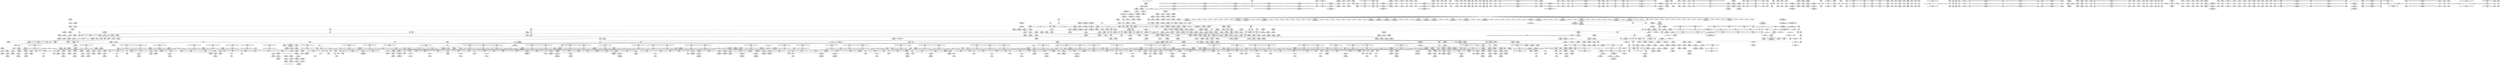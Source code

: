 digraph {
	CE0x566b7e0 [shape=record,shape=Mrecord,label="{CE0x566b7e0|current_sid:_tmp2}"]
	CE0x55f2ff0 [shape=record,shape=Mrecord,label="{CE0x55f2ff0|_call_void___llvm_gcov_indirect_counter_increment(i32*___llvm_gcov_global_state_pred307,_i64**_getelementptr_inbounds_(_5_x_i64*_,_5_x_i64*_*___llvm_gcda_edge_table306,_i64_0,_i64_0)),_!dbg_!27725|security/selinux/hooks.c,5216}"]
	CE0x55ea230 [shape=record,shape=Mrecord,label="{CE0x55ea230|i64**_getelementptr_inbounds_(_5_x_i64*_,_5_x_i64*_*___llvm_gcda_edge_table306,_i64_0,_i64_4)|*Constant*|*SummSink*}"]
	CE0x56a3ee0 [shape=record,shape=Mrecord,label="{CE0x56a3ee0|cred_sid:_tmp6|security/selinux/hooks.c,197|*SummSource*}"]
	CE0x5636b30 [shape=record,shape=Mrecord,label="{CE0x5636b30|task_sid:_tmp3|*SummSink*}"]
	CE0x5663b10 [shape=record,shape=Mrecord,label="{CE0x5663b10|task_sid:_tmp14|security/selinux/hooks.c,208}"]
	CE0x56d2e60 [shape=record,shape=Mrecord,label="{CE0x56d2e60|rcu_lock_acquire:___here|*SummSink*}"]
	CE0x5648190 [shape=record,shape=Mrecord,label="{CE0x5648190|ipc_has_perm:_tmp7|security/selinux/hooks.c,5136}"]
	CE0x55f6350 [shape=record,shape=Mrecord,label="{CE0x55f6350|__llvm_gcov_indirect_counter_increment:_bb|*SummSink*}"]
	CE0x56d67e0 [shape=record,shape=Mrecord,label="{CE0x56d67e0|__preempt_count_add:_val|Function::__preempt_count_add&Arg::val::|*SummSink*}"]
	CE0x56ce800 [shape=record,shape=Mrecord,label="{CE0x56ce800|_ret_void,_!dbg_!27719|./arch/x86/include/asm/preempt.h,73|*SummSink*}"]
	CE0x5676260 [shape=record,shape=Mrecord,label="{CE0x5676260|GLOBAL:___llvm_gcov_ctr132|Global_var:__llvm_gcov_ctr132}"]
	CE0x56624b0 [shape=record,shape=Mrecord,label="{CE0x56624b0|task_sid:_tmp4|*LoadInst*|security/selinux/hooks.c,208}"]
	CE0x56a5d80 [shape=record,shape=Mrecord,label="{CE0x56a5d80|rcu_read_unlock:_do.end|*SummSource*}"]
	CE0x56ad9e0 [shape=record,shape=Mrecord,label="{CE0x56ad9e0|i64*_getelementptr_inbounds_(_11_x_i64_,_11_x_i64_*___llvm_gcov_ctr132,_i64_0,_i64_1)|*Constant*|*SummSource*}"]
	CE0x55e01f0 [shape=record,shape=Mrecord,label="{CE0x55e01f0|selinux_msg_queue_msgctl:_entry|*SummSource*}"]
	CE0x5671700 [shape=record,shape=Mrecord,label="{CE0x5671700|rcu_read_unlock:_tmp21|include/linux/rcupdate.h,935|*SummSink*}"]
	CE0x55f1d80 [shape=record,shape=Mrecord,label="{CE0x55f1d80|_call_void___llvm_gcov_indirect_counter_increment(i32*___llvm_gcov_global_state_pred307,_i64**_getelementptr_inbounds_(_5_x_i64*_,_5_x_i64*_*___llvm_gcda_edge_table306,_i64_0,_i64_4)),_!dbg_!27723|security/selinux/hooks.c,5213|*SummSource*}"]
	CE0x5672a80 [shape=record,shape=Mrecord,label="{CE0x5672a80|cred_sid:_cred|Function::cred_sid&Arg::cred::}"]
	CE0x569aee0 [shape=record,shape=Mrecord,label="{CE0x569aee0|current_sid:_tmp19|security/selinux/hooks.c,218}"]
	CE0x569c6e0 [shape=record,shape=Mrecord,label="{CE0x569c6e0|GLOBAL:_get_current|*Constant*}"]
	CE0x5678e80 [shape=record,shape=Mrecord,label="{CE0x5678e80|current_sid:_tmp12|security/selinux/hooks.c,218|*SummSink*}"]
	CE0x55fa060 [shape=record,shape=Mrecord,label="{CE0x55fa060|avc_has_perm:_ssid|Function::avc_has_perm&Arg::ssid::|*SummSink*}"]
	CE0x5714d70 [shape=record,shape=Mrecord,label="{CE0x5714d70|COLLAPSED:_GCMRE___llvm_gcov_ctr130_internal_global_4_x_i64_zeroinitializer:_elem_0:default:}"]
	CE0x5663180 [shape=record,shape=Mrecord,label="{CE0x5663180|i64*_getelementptr_inbounds_(_11_x_i64_,_11_x_i64_*___llvm_gcov_ctr125,_i64_0,_i64_1)|*Constant*}"]
	CE0x562a680 [shape=record,shape=Mrecord,label="{CE0x562a680|80:_i32,_112:_i8*,_:_CRE_10,11_}"]
	CE0x55d3000 [shape=record,shape=Mrecord,label="{CE0x55d3000|i8*_getelementptr_inbounds_(_41_x_i8_,_41_x_i8_*_.str44,_i32_0,_i32_0)|*Constant*}"]
	CE0x566f880 [shape=record,shape=Mrecord,label="{CE0x566f880|task_sid:_tmp13|security/selinux/hooks.c,208|*SummSource*}"]
	CE0x56a7e70 [shape=record,shape=Mrecord,label="{CE0x56a7e70|rcu_read_unlock:_tmp15|include/linux/rcupdate.h,933|*SummSource*}"]
	CE0x567a5f0 [shape=record,shape=Mrecord,label="{CE0x567a5f0|i64*_getelementptr_inbounds_(_11_x_i64_,_11_x_i64_*___llvm_gcov_ctr127,_i64_0,_i64_8)|*Constant*|*SummSink*}"]
	CE0x56638d0 [shape=record,shape=Mrecord,label="{CE0x56638d0|i64_7|*Constant*|*SummSink*}"]
	CE0x5685360 [shape=record,shape=Mrecord,label="{CE0x5685360|rcu_read_unlock:_tmp14|include/linux/rcupdate.h,933|*SummSource*}"]
	CE0x56d77b0 [shape=record,shape=Mrecord,label="{CE0x56d77b0|GLOBAL:___preempt_count_add|*Constant*|*SummSink*}"]
	CE0x560c110 [shape=record,shape=Mrecord,label="{CE0x560c110|i32_208|*Constant*}"]
	CE0x56ac430 [shape=record,shape=Mrecord,label="{CE0x56ac430|_ret_void,_!dbg_!27720|./arch/x86/include/asm/preempt.h,78}"]
	CE0x56ad970 [shape=record,shape=Mrecord,label="{CE0x56ad970|i64*_getelementptr_inbounds_(_11_x_i64_,_11_x_i64_*___llvm_gcov_ctr132,_i64_0,_i64_1)|*Constant*}"]
	CE0x56601d0 [shape=record,shape=Mrecord,label="{CE0x56601d0|get_current:_tmp4|./arch/x86/include/asm/current.h,14}"]
	CE0x5667cf0 [shape=record,shape=Mrecord,label="{CE0x5667cf0|avc_has_perm:_ssid|Function::avc_has_perm&Arg::ssid::}"]
	CE0x569e2d0 [shape=record,shape=Mrecord,label="{CE0x569e2d0|COLLAPSED:_CMRE:_elem_0::|security/selinux/hooks.c,218}"]
	CE0x56a5890 [shape=record,shape=Mrecord,label="{CE0x56a5890|rcu_read_lock:_land.lhs.true|*SummSink*}"]
	CE0x56d4380 [shape=record,shape=Mrecord,label="{CE0x56d4380|rcu_read_unlock:_tmp11|include/linux/rcupdate.h,933}"]
	CE0x55f5850 [shape=record,shape=Mrecord,label="{CE0x55f5850|selinux_msg_queue_msgctl:_sw.epilog|*SummSource*}"]
	CE0x56cec90 [shape=record,shape=Mrecord,label="{CE0x56cec90|rcu_read_unlock:_tobool|include/linux/rcupdate.h,933|*SummSource*}"]
	CE0x56ce390 [shape=record,shape=Mrecord,label="{CE0x56ce390|rcu_read_unlock:_tmp2|*SummSink*}"]
	CE0x56910e0 [shape=record,shape=Mrecord,label="{CE0x56910e0|__rcu_read_lock:_bb|*SummSink*}"]
	CE0x566be90 [shape=record,shape=Mrecord,label="{CE0x566be90|cred_sid:_tmp4|*LoadInst*|security/selinux/hooks.c,196|*SummSink*}"]
	CE0x57177b0 [shape=record,shape=Mrecord,label="{CE0x57177b0|i64*_getelementptr_inbounds_(_4_x_i64_,_4_x_i64_*___llvm_gcov_ctr130,_i64_0,_i64_3)|*Constant*|*SummSource*}"]
	CE0x568d990 [shape=record,shape=Mrecord,label="{CE0x568d990|__rcu_read_unlock:_tmp2|*SummSource*}"]
	CE0x5686c60 [shape=record,shape=Mrecord,label="{CE0x5686c60|rcu_read_unlock:_land.lhs.true|*SummSink*}"]
	CE0x5636720 [shape=record,shape=Mrecord,label="{CE0x5636720|ipc_has_perm:_ad|security/selinux/hooks.c, 5128|*SummSink*}"]
	CE0x5731430 [shape=record,shape=Mrecord,label="{CE0x5731430|__rcu_read_unlock:_bb|*SummSource*}"]
	CE0x562a090 [shape=record,shape=Mrecord,label="{CE0x562a090|80:_i32,_112:_i8*,_:_CRE_5,6_}"]
	CE0x56075f0 [shape=record,shape=Mrecord,label="{CE0x56075f0|selinux_msg_queue_msgctl:_tmp11|security/selinux/hooks.c,5216|*SummSource*}"]
	CE0x5697d40 [shape=record,shape=Mrecord,label="{CE0x5697d40|_call_void_rcu_lock_acquire(%struct.lockdep_map*_rcu_lock_map)_#10,_!dbg_!27711|include/linux/rcupdate.h,881}"]
	CE0x56628e0 [shape=record,shape=Mrecord,label="{CE0x56628e0|i64_3|*Constant*}"]
	CE0x56a3110 [shape=record,shape=Mrecord,label="{CE0x56a3110|rcu_lock_acquire:_entry}"]
	CE0x5671620 [shape=record,shape=Mrecord,label="{CE0x5671620|i64*_getelementptr_inbounds_(_11_x_i64_,_11_x_i64_*___llvm_gcov_ctr132,_i64_0,_i64_10)|*Constant*|*SummSink*}"]
	CE0x5709b70 [shape=record,shape=Mrecord,label="{CE0x5709b70|__rcu_read_lock:_tmp4|include/linux/rcupdate.h,239}"]
	CE0x56457a0 [shape=record,shape=Mrecord,label="{CE0x56457a0|i64*_getelementptr_inbounds_(_2_x_i64_,_2_x_i64_*___llvm_gcov_ctr159,_i64_0,_i64_1)|*Constant*|*SummSource*}"]
	CE0x5659110 [shape=record,shape=Mrecord,label="{CE0x5659110|_call_void_mcount()_#3}"]
	CE0x568f350 [shape=record,shape=Mrecord,label="{CE0x568f350|i64*_getelementptr_inbounds_(_4_x_i64_,_4_x_i64_*___llvm_gcov_ctr134,_i64_0,_i64_3)|*Constant*|*SummSink*}"]
	CE0x562e6f0 [shape=record,shape=Mrecord,label="{CE0x562e6f0|80:_i32,_112:_i8*,_:_CRE_57,58_}"]
	CE0x5662dd0 [shape=record,shape=Mrecord,label="{CE0x5662dd0|task_sid:_do.end6|*SummSource*}"]
	CE0x5610320 [shape=record,shape=Mrecord,label="{CE0x5610320|selinux_msg_queue_msgctl:_tmp10|security/selinux/hooks.c,5216|*SummSink*}"]
	CE0x567a480 [shape=record,shape=Mrecord,label="{CE0x567a480|rcu_read_lock:_tmp9|include/linux/rcupdate.h,882}"]
	CE0x5683820 [shape=record,shape=Mrecord,label="{CE0x5683820|rcu_read_lock:_tmp22|include/linux/rcupdate.h,884}"]
	CE0x562a550 [shape=record,shape=Mrecord,label="{CE0x562a550|80:_i32,_112:_i8*,_:_CRE_9,10_}"]
	CE0x55d1f80 [shape=record,shape=Mrecord,label="{CE0x55d1f80|get_current:_bb}"]
	CE0x5662850 [shape=record,shape=Mrecord,label="{CE0x5662850|task_sid:_tmp4|*LoadInst*|security/selinux/hooks.c,208|*SummSource*}"]
	CE0x565cf80 [shape=record,shape=Mrecord,label="{CE0x565cf80|get_current:_tmp|*SummSink*}"]
	CE0x56a54f0 [shape=record,shape=Mrecord,label="{CE0x56a54f0|rcu_read_unlock:_tmp7|include/linux/rcupdate.h,933|*SummSource*}"]
	CE0x56862e0 [shape=record,shape=Mrecord,label="{CE0x56862e0|rcu_read_unlock:_tmp3}"]
	CE0x56337c0 [shape=record,shape=Mrecord,label="{CE0x56337c0|selinux_msg_queue_msgctl:_tmp15|security/selinux/hooks.c,5221}"]
	CE0x5692500 [shape=record,shape=Mrecord,label="{CE0x5692500|current_sid:_tmp7|security/selinux/hooks.c,218}"]
	CE0x567cd00 [shape=record,shape=Mrecord,label="{CE0x567cd00|i64_6|*Constant*}"]
	CE0x567e110 [shape=record,shape=Mrecord,label="{CE0x567e110|rcu_read_lock:_tmp16|include/linux/rcupdate.h,882|*SummSink*}"]
	CE0x5716380 [shape=record,shape=Mrecord,label="{CE0x5716380|i64*_getelementptr_inbounds_(_4_x_i64_,_4_x_i64_*___llvm_gcov_ctr133,_i64_0,_i64_2)|*Constant*|*SummSource*}"]
	CE0x570a240 [shape=record,shape=Mrecord,label="{CE0x570a240|COLLAPSED:_GCMRE___llvm_gcov_ctr133_internal_global_4_x_i64_zeroinitializer:_elem_0:default:}"]
	CE0x562fb20 [shape=record,shape=Mrecord,label="{CE0x562fb20|80:_i32,_112:_i8*,_:_CRE_76,80_|*MultipleSource*|Function::selinux_msg_queue_msgctl&Arg::msq::|security/selinux/hooks.c,5219}"]
	CE0x5650ff0 [shape=record,shape=Mrecord,label="{CE0x5650ff0|task_sid:_tmp16|security/selinux/hooks.c,208|*SummSink*}"]
	CE0x55e2fc0 [shape=record,shape=Mrecord,label="{CE0x55e2fc0|selinux_msg_queue_msgctl:_return|*SummSource*}"]
	CE0x5693d30 [shape=record,shape=Mrecord,label="{CE0x5693d30|current_sid:_bb}"]
	CE0x56705f0 [shape=record,shape=Mrecord,label="{CE0x56705f0|rcu_read_unlock:_tmp19|include/linux/rcupdate.h,933|*SummSource*}"]
	CE0x56856f0 [shape=record,shape=Mrecord,label="{CE0x56856f0|_call_void_mcount()_#3|*SummSink*}"]
	CE0x5702ec0 [shape=record,shape=Mrecord,label="{CE0x5702ec0|i64*_getelementptr_inbounds_(_4_x_i64_,_4_x_i64_*___llvm_gcov_ctr130,_i64_0,_i64_2)|*Constant*}"]
	CE0x5709510 [shape=record,shape=Mrecord,label="{CE0x5709510|GLOBAL:_lock_acquire|*Constant*|*SummSink*}"]
	CE0x562a1c0 [shape=record,shape=Mrecord,label="{CE0x562a1c0|80:_i32,_112:_i8*,_:_CRE_6,7_}"]
	CE0x562f8c0 [shape=record,shape=Mrecord,label="{CE0x562f8c0|selinux_msg_queue_msgctl:_call5|security/selinux/hooks.c,5219}"]
	CE0x5661790 [shape=record,shape=Mrecord,label="{CE0x5661790|task_sid:_call|security/selinux/hooks.c,208|*SummSource*}"]
	CE0x567f470 [shape=record,shape=Mrecord,label="{CE0x567f470|i32_883|*Constant*}"]
	CE0x56920b0 [shape=record,shape=Mrecord,label="{CE0x56920b0|_call_void_mcount()_#3|*SummSink*}"]
	CE0x56646e0 [shape=record,shape=Mrecord,label="{CE0x56646e0|_call_void_mcount()_#3|*SummSink*}"]
	CE0x5655820 [shape=record,shape=Mrecord,label="{CE0x5655820|task_sid:_tmp3|*SummSource*}"]
	CE0x55fde50 [shape=record,shape=Mrecord,label="{CE0x55fde50|__llvm_gcov_indirect_counter_increment:_tmp2|*SummSink*}"]
	CE0x564db00 [shape=record,shape=Mrecord,label="{CE0x564db00|current_sid:_tmp3}"]
	CE0x5730a50 [shape=record,shape=Mrecord,label="{CE0x5730a50|__preempt_count_sub:_sub|./arch/x86/include/asm/preempt.h,77}"]
	CE0x5721420 [shape=record,shape=Mrecord,label="{CE0x5721420|i64*_getelementptr_inbounds_(_4_x_i64_,_4_x_i64_*___llvm_gcov_ctr130,_i64_0,_i64_3)|*Constant*}"]
	CE0x56ff9a0 [shape=record,shape=Mrecord,label="{CE0x56ff9a0|__preempt_count_add:_tmp7|./arch/x86/include/asm/preempt.h,73|*SummSource*}"]
	CE0x570ea00 [shape=record,shape=Mrecord,label="{CE0x570ea00|i64*_getelementptr_inbounds_(_4_x_i64_,_4_x_i64_*___llvm_gcov_ctr134,_i64_0,_i64_1)|*Constant*}"]
	CE0x569d970 [shape=record,shape=Mrecord,label="{CE0x569d970|i32_22|*Constant*}"]
	CE0x564a3c0 [shape=record,shape=Mrecord,label="{CE0x564a3c0|get_current:_tmp}"]
	CE0x5601460 [shape=record,shape=Mrecord,label="{CE0x5601460|task_has_system:_call|security/selinux/hooks.c,1592|*SummSink*}"]
	CE0x5715010 [shape=record,shape=Mrecord,label="{CE0x5715010|_call_void_mcount()_#3|*SummSource*}"]
	CE0x56fe6f0 [shape=record,shape=Mrecord,label="{CE0x56fe6f0|i64*_getelementptr_inbounds_(_4_x_i64_,_4_x_i64_*___llvm_gcov_ctr134,_i64_0,_i64_3)|*Constant*|*SummSource*}"]
	CE0x56f9b20 [shape=record,shape=Mrecord,label="{CE0x56f9b20|__preempt_count_sub:_tmp1|*SummSink*}"]
	CE0x55e5990 [shape=record,shape=Mrecord,label="{CE0x55e5990|__llvm_gcov_indirect_counter_increment:_tmp}"]
	CE0x565b9a0 [shape=record,shape=Mrecord,label="{CE0x565b9a0|task_sid:_call3|security/selinux/hooks.c,208}"]
	CE0x5717e70 [shape=record,shape=Mrecord,label="{CE0x5717e70|i64*_getelementptr_inbounds_(_4_x_i64_,_4_x_i64_*___llvm_gcov_ctr133,_i64_0,_i64_0)|*Constant*|*SummSink*}"]
	CE0x562b260 [shape=record,shape=Mrecord,label="{CE0x562b260|80:_i32,_112:_i8*,_:_CRE_20,21_}"]
	CE0x5682df0 [shape=record,shape=Mrecord,label="{CE0x5682df0|rcu_read_lock:_tmp21|include/linux/rcupdate.h,884}"]
	CE0x5662ad0 [shape=record,shape=Mrecord,label="{CE0x5662ad0|current_sid:_tmp4|security/selinux/hooks.c,218|*SummSource*}"]
	CE0x570e660 [shape=record,shape=Mrecord,label="{CE0x570e660|__rcu_read_unlock:_tmp3|*SummSink*}"]
	CE0x569b540 [shape=record,shape=Mrecord,label="{CE0x569b540|current_sid:_tmp19|security/selinux/hooks.c,218|*SummSink*}"]
	CE0x56ff7b0 [shape=record,shape=Mrecord,label="{CE0x56ff7b0|__preempt_count_add:_tmp|*SummSource*}"]
	CE0x5680450 [shape=record,shape=Mrecord,label="{CE0x5680450|i64*_getelementptr_inbounds_(_11_x_i64_,_11_x_i64_*___llvm_gcov_ctr127,_i64_0,_i64_9)|*Constant*|*SummSink*}"]
	CE0x55d6360 [shape=record,shape=Mrecord,label="{CE0x55d6360|selinux_msg_queue_msgctl:_tmp6|security/selinux/hooks.c,5210}"]
	CE0x57148f0 [shape=record,shape=Mrecord,label="{CE0x57148f0|i64*_getelementptr_inbounds_(_4_x_i64_,_4_x_i64_*___llvm_gcov_ctr133,_i64_0,_i64_1)|*Constant*|*SummSink*}"]
	CE0x5721110 [shape=record,shape=Mrecord,label="{CE0x5721110|GLOBAL:_lock_acquire|*Constant*}"]
	CE0x570a1d0 [shape=record,shape=Mrecord,label="{CE0x570a1d0|rcu_lock_release:_tmp}"]
	CE0x5629fb0 [shape=record,shape=Mrecord,label="{CE0x5629fb0|80:_i32,_112:_i8*,_:_CRE_4,5_}"]
	CE0x56724d0 [shape=record,shape=Mrecord,label="{CE0x56724d0|GLOBAL:_cred_sid|*Constant*|*SummSource*}"]
	CE0x55ee750 [shape=record,shape=Mrecord,label="{CE0x55ee750|__llvm_gcov_indirect_counter_increment:_counters|Function::__llvm_gcov_indirect_counter_increment&Arg::counters::|*SummSource*}"]
	CE0x5653ca0 [shape=record,shape=Mrecord,label="{CE0x5653ca0|task_sid:_tmp9|security/selinux/hooks.c,208}"]
	CE0x5655660 [shape=record,shape=Mrecord,label="{CE0x5655660|task_sid:_tmp3}"]
	CE0x55d3d80 [shape=record,shape=Mrecord,label="{CE0x55d3d80|i32_11|*Constant*|*SummSource*}"]
	CE0x57217f0 [shape=record,shape=Mrecord,label="{CE0x57217f0|__rcu_read_lock:_do.body|*SummSink*}"]
	CE0x5694d60 [shape=record,shape=Mrecord,label="{CE0x5694d60|current_sid:_tmp10|security/selinux/hooks.c,218|*SummSink*}"]
	CE0x563dc90 [shape=record,shape=Mrecord,label="{CE0x563dc90|task_sid:_tmp21|security/selinux/hooks.c,208}"]
	CE0x56fff40 [shape=record,shape=Mrecord,label="{CE0x56fff40|__preempt_count_sub:_do.body|*SummSource*}"]
	CE0x567ac00 [shape=record,shape=Mrecord,label="{CE0x567ac00|rcu_read_lock:_tmp10|include/linux/rcupdate.h,882}"]
	CE0x5652680 [shape=record,shape=Mrecord,label="{CE0x5652680|_call_void_mcount()_#3|*SummSink*}"]
	CE0x5642b40 [shape=record,shape=Mrecord,label="{CE0x5642b40|i64*_getelementptr_inbounds_(_4_x_i64_,_4_x_i64_*___llvm_gcov_ctr129,_i64_0,_i64_0)|*Constant*|*SummSink*}"]
	CE0x5630a20 [shape=record,shape=Mrecord,label="{CE0x5630a20|80:_i32,_112:_i8*,_:_CRE_112,120_|*MultipleSource*|Function::selinux_msg_queue_msgctl&Arg::msq::|security/selinux/hooks.c,5219}"]
	CE0x56359d0 [shape=record,shape=Mrecord,label="{CE0x56359d0|_ret_i32_%retval.0,_!dbg_!27731|security/selinux/hooks.c,5221|*SummSource*}"]
	CE0x563df20 [shape=record,shape=Mrecord,label="{CE0x563df20|task_sid:_tmp21|security/selinux/hooks.c,208|*SummSink*}"]
	CE0x5666d40 [shape=record,shape=Mrecord,label="{CE0x5666d40|ipc_has_perm:_key|security/selinux/hooks.c,5134}"]
	CE0x564b960 [shape=record,shape=Mrecord,label="{CE0x564b960|_ret_i32_%call7,_!dbg_!27749|security/selinux/hooks.c,210|*SummSource*}"]
	CE0x56a6640 [shape=record,shape=Mrecord,label="{CE0x56a6640|_call_void_mcount()_#3|*SummSource*}"]
	CE0x5684920 [shape=record,shape=Mrecord,label="{CE0x5684920|rcu_read_unlock:_tobool|include/linux/rcupdate.h,933}"]
	CE0x566a3b0 [shape=record,shape=Mrecord,label="{CE0x566a3b0|task_sid:_tmp}"]
	CE0x56a8ef0 [shape=record,shape=Mrecord,label="{CE0x56a8ef0|rcu_read_lock:_tmp6|include/linux/rcupdate.h,882|*SummSource*}"]
	CE0x55f0220 [shape=record,shape=Mrecord,label="{CE0x55f0220|_call_void_lockdep_rcu_suspicious(i8*_getelementptr_inbounds_(_25_x_i8_,_25_x_i8_*_.str45,_i32_0,_i32_0),_i32_934,_i8*_getelementptr_inbounds_(_44_x_i8_,_44_x_i8_*_.str47,_i32_0,_i32_0))_#10,_!dbg_!27726|include/linux/rcupdate.h,933}"]
	CE0x55fc3d0 [shape=record,shape=Mrecord,label="{CE0x55fc3d0|selinux_msg_queue_msgctl:_call1|security/selinux/hooks.c,5204|*SummSink*}"]
	CE0x55fa660 [shape=record,shape=Mrecord,label="{CE0x55fa660|avc_has_perm:_tsid|Function::avc_has_perm&Arg::tsid::|*SummSink*}"]
	CE0x5730660 [shape=record,shape=Mrecord,label="{CE0x5730660|__preempt_count_add:_tmp6|./arch/x86/include/asm/preempt.h,73|*SummSink*}"]
	CE0x56916f0 [shape=record,shape=Mrecord,label="{CE0x56916f0|rcu_lock_acquire:___here|*SummSource*}"]
	CE0x55fc440 [shape=record,shape=Mrecord,label="{CE0x55fc440|selinux_msg_queue_msgctl:_call1|security/selinux/hooks.c,5204|*SummSource*}"]
	CE0x57169b0 [shape=record,shape=Mrecord,label="{CE0x57169b0|rcu_lock_acquire:_indirectgoto}"]
	CE0x56db1a0 [shape=record,shape=Mrecord,label="{CE0x56db1a0|_ret_void,_!dbg_!27717|include/linux/rcupdate.h,424|*SummSource*}"]
	CE0x5690000 [shape=record,shape=Mrecord,label="{CE0x5690000|__preempt_count_sub:_tmp1|*SummSource*}"]
	CE0x56689d0 [shape=record,shape=Mrecord,label="{CE0x56689d0|ipc_has_perm:_bb|*SummSource*}"]
	CE0x57311d0 [shape=record,shape=Mrecord,label="{CE0x57311d0|__rcu_read_unlock:_bb}"]
	CE0x57359a0 [shape=record,shape=Mrecord,label="{CE0x57359a0|__preempt_count_sub:_tmp2|*SummSink*}"]
	CE0x55fc970 [shape=record,shape=Mrecord,label="{CE0x55fc970|selinux_msg_queue_msgctl:_sw.default|*SummSink*}"]
	CE0x55f9fc0 [shape=record,shape=Mrecord,label="{CE0x55f9fc0|avc_has_perm:_ssid|Function::avc_has_perm&Arg::ssid::|*SummSource*}"]
	CE0x5673b70 [shape=record,shape=Mrecord,label="{CE0x5673b70|rcu_read_unlock:_entry|*SummSink*}"]
	CE0x5667700 [shape=record,shape=Mrecord,label="{CE0x5667700|ipc_has_perm:_call2|security/selinux/hooks.c,5136}"]
	CE0x5609be0 [shape=record,shape=Mrecord,label="{CE0x5609be0|selinux_msg_queue_msgctl:_msq|Function::selinux_msg_queue_msgctl&Arg::msq::|*SummSink*}"]
	CE0x5717940 [shape=record,shape=Mrecord,label="{CE0x5717940|i64*_getelementptr_inbounds_(_4_x_i64_,_4_x_i64_*___llvm_gcov_ctr130,_i64_0,_i64_3)|*Constant*|*SummSink*}"]
	CE0x562d340 [shape=record,shape=Mrecord,label="{CE0x562d340|ipc_has_perm:_tmp4|*LoadInst*|security/selinux/hooks.c,5131|*SummSource*}"]
	CE0x565c840 [shape=record,shape=Mrecord,label="{CE0x565c840|_ret_i32_%retval.0,_!dbg_!27728|security/selinux/avc.c,775}"]
	CE0x5731b40 [shape=record,shape=Mrecord,label="{CE0x5731b40|_call_void_mcount()_#3|*SummSink*}"]
	CE0x56d1d90 [shape=record,shape=Mrecord,label="{CE0x56d1d90|rcu_read_unlock:_tmp6|include/linux/rcupdate.h,933}"]
	CE0x55f8ca0 [shape=record,shape=Mrecord,label="{CE0x55f8ca0|i64*_getelementptr_inbounds_(_15_x_i64_,_15_x_i64_*___llvm_gcov_ctr305,_i64_0,_i64_8)|*Constant*}"]
	CE0x55e3e90 [shape=record,shape=Mrecord,label="{CE0x55e3e90|GLOBAL:_current_task|Global_var:current_task}"]
	CE0x5699ee0 [shape=record,shape=Mrecord,label="{CE0x5699ee0|i64*_getelementptr_inbounds_(_11_x_i64_,_11_x_i64_*___llvm_gcov_ctr125,_i64_0,_i64_9)|*Constant*|*SummSink*}"]
	CE0x56fc030 [shape=record,shape=Mrecord,label="{CE0x56fc030|_call_void_lock_release(%struct.lockdep_map*_%map,_i32_1,_i64_ptrtoint_(i8*_blockaddress(_rcu_lock_release,_%__here)_to_i64))_#10,_!dbg_!27716|include/linux/rcupdate.h,423}"]
	CE0x56d01e0 [shape=record,shape=Mrecord,label="{CE0x56d01e0|_call_void___preempt_count_sub(i32_1)_#10,_!dbg_!27715|include/linux/rcupdate.h,244}"]
	CE0x55e2880 [shape=record,shape=Mrecord,label="{CE0x55e2880|task_has_system:_tmp2|*SummSource*}"]
	CE0x55f6e00 [shape=record,shape=Mrecord,label="{CE0x55f6e00|selinux_msg_queue_msgctl:_tmp3|security/selinux/hooks.c,5204|*SummSink*}"]
	CE0x563fe90 [shape=record,shape=Mrecord,label="{CE0x563fe90|task_sid:_tmp19|security/selinux/hooks.c,208|*SummSink*}"]
	CE0x5673950 [shape=record,shape=Mrecord,label="{CE0x5673950|GLOBAL:_rcu_read_unlock|*Constant*|*SummSource*}"]
	CE0x566ce00 [shape=record,shape=Mrecord,label="{CE0x566ce00|i64*_getelementptr_inbounds_(_11_x_i64_,_11_x_i64_*___llvm_gcov_ctr127,_i64_0,_i64_1)|*Constant*|*SummSink*}"]
	CE0x5665140 [shape=record,shape=Mrecord,label="{CE0x5665140|GLOBAL:_current_sid|*Constant*|*SummSource*}"]
	CE0x5683500 [shape=record,shape=Mrecord,label="{CE0x5683500|rcu_read_lock:_tmp22|include/linux/rcupdate.h,884|*SummSink*}"]
	CE0x5653620 [shape=record,shape=Mrecord,label="{CE0x5653620|current_sid:_tmp2|*SummSource*}"]
	CE0x564d300 [shape=record,shape=Mrecord,label="{CE0x564d300|cred_sid:_security|security/selinux/hooks.c,196}"]
	CE0x5652a60 [shape=record,shape=Mrecord,label="{CE0x5652a60|i32_77|*Constant*}"]
	CE0x570b120 [shape=record,shape=Mrecord,label="{CE0x570b120|__rcu_read_lock:_tmp3|*SummSource*}"]
	CE0x5688420 [shape=record,shape=Mrecord,label="{CE0x5688420|rcu_lock_acquire:_tmp7|*SummSource*}"]
	CE0x56792b0 [shape=record,shape=Mrecord,label="{CE0x56792b0|i64*_getelementptr_inbounds_(_11_x_i64_,_11_x_i64_*___llvm_gcov_ctr125,_i64_0,_i64_6)|*Constant*|*SummSource*}"]
	CE0x56d5ce0 [shape=record,shape=Mrecord,label="{CE0x56d5ce0|rcu_read_unlock:_do.body|*SummSource*}"]
	CE0x5690480 [shape=record,shape=Mrecord,label="{CE0x5690480|rcu_lock_release:_tmp2|*SummSource*}"]
	CE0x55e0140 [shape=record,shape=Mrecord,label="{CE0x55e0140|selinux_msg_queue_msgctl:_tmp1}"]
	CE0x567fe70 [shape=record,shape=Mrecord,label="{CE0x567fe70|i8*_getelementptr_inbounds_(_42_x_i8_,_42_x_i8_*_.str46,_i32_0,_i32_0)|*Constant*|*SummSink*}"]
	CE0x56a73e0 [shape=record,shape=Mrecord,label="{CE0x56a73e0|rcu_read_unlock:_tmp8|include/linux/rcupdate.h,933|*SummSink*}"]
	CE0x5660b10 [shape=record,shape=Mrecord,label="{CE0x5660b10|current_sid:_tmp1|*SummSource*}"]
	CE0x56316e0 [shape=record,shape=Mrecord,label="{CE0x56316e0|80:_i32,_112:_i8*,_:_CRE_168,172_|*MultipleSource*|Function::selinux_msg_queue_msgctl&Arg::msq::|security/selinux/hooks.c,5219}"]
	CE0x56dd5a0 [shape=record,shape=Mrecord,label="{CE0x56dd5a0|GLOBAL:_rcu_lock_release|*Constant*|*SummSource*}"]
	CE0x562cc00 [shape=record,shape=Mrecord,label="{CE0x562cc00|80:_i32,_112:_i8*,_:_CRE_41,42_}"]
	CE0x55f40a0 [shape=record,shape=Mrecord,label="{CE0x55f40a0|_call_void_mcount()_#3}"]
	CE0x570a610 [shape=record,shape=Mrecord,label="{CE0x570a610|_call_void_asm_addl_$1,_%gs:$0_,_*m,ri,*m,_dirflag_,_fpsr_,_flags_(i32*___preempt_count,_i32_%val,_i32*___preempt_count)_#3,_!dbg_!27714,_!srcloc_!27717|./arch/x86/include/asm/preempt.h,72}"]
	CE0x5702aa0 [shape=record,shape=Mrecord,label="{CE0x5702aa0|i64*_getelementptr_inbounds_(_4_x_i64_,_4_x_i64_*___llvm_gcov_ctr128,_i64_0,_i64_2)|*Constant*|*SummSource*}"]
	CE0x55ea760 [shape=record,shape=Mrecord,label="{CE0x55ea760|i32_3|*Constant*|*SummSink*}"]
	CE0x562cad0 [shape=record,shape=Mrecord,label="{CE0x562cad0|80:_i32,_112:_i8*,_:_CRE_40,41_}"]
	CE0x565c460 [shape=record,shape=Mrecord,label="{CE0x565c460|avc_has_perm:_requested|Function::avc_has_perm&Arg::requested::}"]
	CE0x562c020 [shape=record,shape=Mrecord,label="{CE0x562c020|80:_i32,_112:_i8*,_:_CRE_31,32_}"]
	CE0x56d0690 [shape=record,shape=Mrecord,label="{CE0x56d0690|i64*_getelementptr_inbounds_(_11_x_i64_,_11_x_i64_*___llvm_gcov_ctr132,_i64_0,_i64_0)|*Constant*}"]
	CE0x5644cc0 [shape=record,shape=Mrecord,label="{CE0x5644cc0|task_has_system:_tmp|*SummSource*}"]
	CE0x567e4b0 [shape=record,shape=Mrecord,label="{CE0x567e4b0|i64*_getelementptr_inbounds_(_11_x_i64_,_11_x_i64_*___llvm_gcov_ctr127,_i64_0,_i64_8)|*Constant*}"]
	CE0x5652570 [shape=record,shape=Mrecord,label="{CE0x5652570|task_sid:_tmp18|security/selinux/hooks.c,208|*SummSource*}"]
	CE0x569ce10 [shape=record,shape=Mrecord,label="{CE0x569ce10|current_sid:_cred|security/selinux/hooks.c,218}"]
	CE0x5664220 [shape=record,shape=Mrecord,label="{CE0x5664220|task_sid:_tmp11|security/selinux/hooks.c,208|*SummSink*}"]
	CE0x56449c0 [shape=record,shape=Mrecord,label="{CE0x56449c0|i64*_getelementptr_inbounds_(_13_x_i64_,_13_x_i64_*___llvm_gcov_ctr126,_i64_0,_i64_12)|*Constant*|*SummSource*}"]
	CE0x56d16a0 [shape=record,shape=Mrecord,label="{CE0x56d16a0|__rcu_read_lock:_tmp6|include/linux/rcupdate.h,240|*SummSink*}"]
	CE0x567b410 [shape=record,shape=Mrecord,label="{CE0x567b410|rcu_read_lock:_tmp11|include/linux/rcupdate.h,882|*SummSink*}"]
	CE0x5604dc0 [shape=record,shape=Mrecord,label="{CE0x5604dc0|ipc_has_perm:_tmp5|security/selinux/hooks.c,5131|*SummSink*}"]
	CE0x5692d60 [shape=record,shape=Mrecord,label="{CE0x5692d60|current_sid:_if.end|*SummSource*}"]
	CE0x569b730 [shape=record,shape=Mrecord,label="{CE0x569b730|current_sid:_tmp20|security/selinux/hooks.c,218}"]
	CE0x5606a50 [shape=record,shape=Mrecord,label="{CE0x5606a50|GLOBAL:_current_task|Global_var:current_task|*SummSource*}"]
	CE0x5653380 [shape=record,shape=Mrecord,label="{CE0x5653380|task_sid:_tmp2|*SummSink*}"]
	CE0x56754a0 [shape=record,shape=Mrecord,label="{CE0x56754a0|__rcu_read_lock:_tmp1}"]
	CE0x55f5650 [shape=record,shape=Mrecord,label="{CE0x55f5650|selinux_msg_queue_msgctl:_tmp}"]
	CE0x564df20 [shape=record,shape=Mrecord,label="{CE0x564df20|task_sid:_tmp1|*SummSource*}"]
	CE0x5660a00 [shape=record,shape=Mrecord,label="{CE0x5660a00|current_sid:_tmp1}"]
	CE0x564ed80 [shape=record,shape=Mrecord,label="{CE0x564ed80|current_sid:_tmp9|security/selinux/hooks.c,218|*SummSink*}"]
	CE0x5606fe0 [shape=record,shape=Mrecord,label="{CE0x5606fe0|ipc_has_perm:_tmp}"]
	CE0x5730180 [shape=record,shape=Mrecord,label="{CE0x5730180|__preempt_count_add:_tmp3|*SummSink*}"]
	CE0x55fb370 [shape=record,shape=Mrecord,label="{CE0x55fb370|selinux_msg_queue_msgctl:_return}"]
	CE0x5673cf0 [shape=record,shape=Mrecord,label="{CE0x5673cf0|_ret_void,_!dbg_!27735|include/linux/rcupdate.h,938|*SummSink*}"]
	CE0x5720760 [shape=record,shape=Mrecord,label="{CE0x5720760|__rcu_read_lock:_tmp1|*SummSink*}"]
	CE0x5682940 [shape=record,shape=Mrecord,label="{CE0x5682940|rcu_read_lock:_tmp20|include/linux/rcupdate.h,882|*SummSource*}"]
	CE0x55e2340 [shape=record,shape=Mrecord,label="{CE0x55e2340|avc_has_perm:_entry|*SummSource*}"]
	CE0x56dbb70 [shape=record,shape=Mrecord,label="{CE0x56dbb70|__rcu_read_unlock:_entry}"]
	CE0x56d5ee0 [shape=record,shape=Mrecord,label="{CE0x56d5ee0|rcu_read_unlock:_land.lhs.true2}"]
	CE0x569ac30 [shape=record,shape=Mrecord,label="{CE0x569ac30|current_sid:_tmp18|security/selinux/hooks.c,218|*SummSink*}"]
	CE0x56ffdc0 [shape=record,shape=Mrecord,label="{CE0x56ffdc0|__preempt_count_sub:_do.end}"]
	CE0x56745f0 [shape=record,shape=Mrecord,label="{CE0x56745f0|current_sid:_do.body|*SummSink*}"]
	CE0x55e24e0 [shape=record,shape=Mrecord,label="{CE0x55e24e0|i32_(i32,_i32,_i16,_i32,_%struct.common_audit_data*)*_bitcast_(i32_(i32,_i32,_i16,_i32,_%struct.common_audit_data.495*)*_avc_has_perm_to_i32_(i32,_i32,_i16,_i32,_%struct.common_audit_data*)*)|*Constant*|*SummSink*}"]
	CE0x55e5c70 [shape=record,shape=Mrecord,label="{CE0x55e5c70|__llvm_gcov_indirect_counter_increment:_pred|*SummSink*}"]
	CE0x562ada0 [shape=record,shape=Mrecord,label="{CE0x562ada0|80:_i32,_112:_i8*,_:_CRE_16,17_}"]
	CE0x566c060 [shape=record,shape=Mrecord,label="{CE0x566c060|cred_sid:_tmp4|*LoadInst*|security/selinux/hooks.c,196|*SummSource*}"]
	CE0x56a51f0 [shape=record,shape=Mrecord,label="{CE0x56a51f0|rcu_lock_acquire:_map|Function::rcu_lock_acquire&Arg::map::|*SummSource*}"]
	CE0x5735d20 [shape=record,shape=Mrecord,label="{CE0x5735d20|__preempt_count_sub:_tmp6|./arch/x86/include/asm/preempt.h,78|*SummSource*}"]
	CE0x5698100 [shape=record,shape=Mrecord,label="{CE0x5698100|i8_1|*Constant*}"]
	CE0x5601b00 [shape=record,shape=Mrecord,label="{CE0x5601b00|task_sid:_entry}"]
	CE0x55f5910 [shape=record,shape=Mrecord,label="{CE0x55f5910|selinux_msg_queue_msgctl:_sw.epilog|*SummSink*}"]
	CE0x56a41e0 [shape=record,shape=Mrecord,label="{CE0x56a41e0|GLOBAL:_rcu_lock_map|Global_var:rcu_lock_map|*SummSource*}"]
	CE0x55d3640 [shape=record,shape=Mrecord,label="{CE0x55d3640|i64*_getelementptr_inbounds_(_13_x_i64_,_13_x_i64_*___llvm_gcov_ctr126,_i64_0,_i64_9)|*Constant*|*SummSource*}"]
	CE0x5674360 [shape=record,shape=Mrecord,label="{CE0x5674360|current_sid:_do.body|*SummSource*}"]
	CE0x56a8620 [shape=record,shape=Mrecord,label="{CE0x56a8620|rcu_read_lock:_tobool1|include/linux/rcupdate.h,882|*SummSink*}"]
	CE0x563d2d0 [shape=record,shape=Mrecord,label="{CE0x563d2d0|_call_void_lockdep_rcu_suspicious(i8*_getelementptr_inbounds_(_25_x_i8_,_25_x_i8_*_.str45,_i32_0,_i32_0),_i32_934,_i8*_getelementptr_inbounds_(_44_x_i8_,_44_x_i8_*_.str47,_i32_0,_i32_0))_#10,_!dbg_!27726|include/linux/rcupdate.h,933|*SummSink*}"]
	CE0x5608c00 [shape=record,shape=Mrecord,label="{CE0x5608c00|selinux_msg_queue_msgctl:_tmp13|security/selinux/hooks.c,5219|*SummSink*}"]
	CE0x5732010 [shape=record,shape=Mrecord,label="{CE0x5732010|__preempt_count_add:_tmp2}"]
	CE0x56a5a20 [shape=record,shape=Mrecord,label="{CE0x56a5a20|rcu_read_lock:_land.lhs.true2}"]
	CE0x55f4220 [shape=record,shape=Mrecord,label="{CE0x55f4220|_call_void_mcount()_#3|*SummSink*}"]
	CE0x5654020 [shape=record,shape=Mrecord,label="{CE0x5654020|current_sid:_tmp8|security/selinux/hooks.c,218|*SummSource*}"]
	CE0x566a890 [shape=record,shape=Mrecord,label="{CE0x566a890|rcu_read_unlock:_call3|include/linux/rcupdate.h,933|*SummSource*}"]
	CE0x566f5b0 [shape=record,shape=Mrecord,label="{CE0x566f5b0|task_sid:_tmp12|security/selinux/hooks.c,208|*SummSink*}"]
	CE0x5676680 [shape=record,shape=Mrecord,label="{CE0x5676680|current_sid:_tmp11|security/selinux/hooks.c,218|*SummSink*}"]
	CE0x5609ff0 [shape=record,shape=Mrecord,label="{CE0x5609ff0|selinux_msg_queue_msgctl:_q_perm|security/selinux/hooks.c,5219|*SummSink*}"]
	CE0x55e7380 [shape=record,shape=Mrecord,label="{CE0x55e7380|i64*_getelementptr_inbounds_(_15_x_i64_,_15_x_i64_*___llvm_gcov_ctr305,_i64_0,_i64_9)|*Constant*|*SummSink*}"]
	CE0x5699840 [shape=record,shape=Mrecord,label="{CE0x5699840|i8*_getelementptr_inbounds_(_45_x_i8_,_45_x_i8_*_.str12,_i32_0,_i32_0)|*Constant*|*SummSource*}"]
	CE0x5653c10 [shape=record,shape=Mrecord,label="{CE0x5653c10|task_sid:_tmp7|security/selinux/hooks.c,208|*SummSource*}"]
	CE0x566a600 [shape=record,shape=Mrecord,label="{CE0x566a600|_call_void_mcount()_#3|*SummSource*}"]
	CE0x569d760 [shape=record,shape=Mrecord,label="{CE0x569d760|current_sid:_tmp21|security/selinux/hooks.c,218|*SummSink*}"]
	CE0x56a53c0 [shape=record,shape=Mrecord,label="{CE0x56a53c0|rcu_read_unlock:_tmp7|include/linux/rcupdate.h,933}"]
	CE0x565ff40 [shape=record,shape=Mrecord,label="{CE0x565ff40|ipc_has_perm:_security|security/selinux/hooks.c,5131|*SummSink*}"]
	CE0x5697180 [shape=record,shape=Mrecord,label="{CE0x5697180|current_sid:_tmp15|security/selinux/hooks.c,218|*SummSource*}"]
	CE0x55f83f0 [shape=record,shape=Mrecord,label="{CE0x55f83f0|i32_11|*Constant*|*SummSink*}"]
	CE0x569a310 [shape=record,shape=Mrecord,label="{CE0x569a310|current_sid:_tmp17|security/selinux/hooks.c,218|*SummSource*}"]
	CE0x57178d0 [shape=record,shape=Mrecord,label="{CE0x57178d0|rcu_lock_acquire:_tmp6}"]
	CE0x5701700 [shape=record,shape=Mrecord,label="{CE0x5701700|rcu_lock_acquire:_bb}"]
	CE0x5648570 [shape=record,shape=Mrecord,label="{CE0x5648570|ipc_has_perm:_sclass|security/selinux/hooks.c,5136}"]
	CE0x570c810 [shape=record,shape=Mrecord,label="{CE0x570c810|i8*_undef|*Constant*}"]
	CE0x569c9d0 [shape=record,shape=Mrecord,label="{CE0x569c9d0|i32_78|*Constant*}"]
	CE0x56915c0 [shape=record,shape=Mrecord,label="{CE0x56915c0|rcu_lock_acquire:___here}"]
	CE0x55fd630 [shape=record,shape=Mrecord,label="{CE0x55fd630|task_has_system:_bb|*SummSource*}"]
	CE0x562fe20 [shape=record,shape=Mrecord,label="{CE0x562fe20|80:_i32,_112:_i8*,_:_CRE_84,88_|*MultipleSource*|Function::selinux_msg_queue_msgctl&Arg::msq::|security/selinux/hooks.c,5219}"]
	CE0x55f9c20 [shape=record,shape=Mrecord,label="{CE0x55f9c20|get_current:_tmp3|*SummSink*}"]
	CE0x560d4c0 [shape=record,shape=Mrecord,label="{CE0x560d4c0|ipc_has_perm:_tmp1|*SummSource*}"]
	CE0x5635810 [shape=record,shape=Mrecord,label="{CE0x5635810|_ret_i32_%retval.0,_!dbg_!27731|security/selinux/hooks.c,5221}"]
	CE0x5644a70 [shape=record,shape=Mrecord,label="{CE0x5644a70|i64*_getelementptr_inbounds_(_13_x_i64_,_13_x_i64_*___llvm_gcov_ctr126,_i64_0,_i64_12)|*Constant*|*SummSink*}"]
	CE0x56dc080 [shape=record,shape=Mrecord,label="{CE0x56dc080|get_current:_bb}"]
	CE0x56a7180 [shape=record,shape=Mrecord,label="{CE0x56a7180|i64*_getelementptr_inbounds_(_11_x_i64_,_11_x_i64_*___llvm_gcov_ctr127,_i64_0,_i64_0)|*Constant*|*SummSink*}"]
	CE0x55fa500 [shape=record,shape=Mrecord,label="{CE0x55fa500|avc_has_perm:_tsid|Function::avc_has_perm&Arg::tsid::|*SummSource*}"]
	CE0x55f3b80 [shape=record,shape=Mrecord,label="{CE0x55f3b80|_call_void___llvm_gcov_indirect_counter_increment(i32*___llvm_gcov_global_state_pred307,_i64**_getelementptr_inbounds_(_5_x_i64*_,_5_x_i64*_*___llvm_gcda_edge_table306,_i64_0,_i64_0)),_!dbg_!27725|security/selinux/hooks.c,5216|*SummSink*}"]
	CE0x5712a20 [shape=record,shape=Mrecord,label="{CE0x5712a20|rcu_lock_release:___here|*SummSink*}"]
	CE0x56538c0 [shape=record,shape=Mrecord,label="{CE0x56538c0|current_sid:_call|security/selinux/hooks.c,218}"]
	CE0x573fa30 [shape=record,shape=Mrecord,label="{CE0x573fa30|__preempt_count_sub:_bb|*SummSource*}"]
	CE0x55f5c30 [shape=record,shape=Mrecord,label="{CE0x55f5c30|i64*_getelementptr_inbounds_(_15_x_i64_,_15_x_i64_*___llvm_gcov_ctr305,_i64_0,_i64_8)|*Constant*|*SummSource*}"]
	CE0x5684090 [shape=record,shape=Mrecord,label="{CE0x5684090|i64*_getelementptr_inbounds_(_2_x_i64_,_2_x_i64_*___llvm_gcov_ctr131,_i64_0,_i64_0)|*Constant*|*SummSink*}"]
	CE0x566f9b0 [shape=record,shape=Mrecord,label="{CE0x566f9b0|task_sid:_tmp13|security/selinux/hooks.c,208|*SummSink*}"]
	CE0x570a770 [shape=record,shape=Mrecord,label="{CE0x570a770|i64*_getelementptr_inbounds_(_4_x_i64_,_4_x_i64_*___llvm_gcov_ctr130,_i64_0,_i64_0)|*Constant*|*SummSink*}"]
	CE0x573e8d0 [shape=record,shape=Mrecord,label="{CE0x573e8d0|__preempt_count_add:_tmp1|*SummSource*}"]
	CE0x5678a10 [shape=record,shape=Mrecord,label="{CE0x5678a10|i64*_getelementptr_inbounds_(_4_x_i64_,_4_x_i64_*___llvm_gcov_ctr129,_i64_0,_i64_3)|*Constant*}"]
	CE0x56aa4f0 [shape=record,shape=Mrecord,label="{CE0x56aa4f0|__rcu_read_lock:_tmp|*SummSink*}"]
	CE0x5720d70 [shape=record,shape=Mrecord,label="{CE0x5720d70|rcu_lock_release:_tmp|*SummSink*}"]
	CE0x55e20b0 [shape=record,shape=Mrecord,label="{CE0x55e20b0|task_has_system:_call1|security/selinux/hooks.c,1594}"]
	CE0x5706850 [shape=record,shape=Mrecord,label="{CE0x5706850|i64*_getelementptr_inbounds_(_4_x_i64_,_4_x_i64_*___llvm_gcov_ctr129,_i64_0,_i64_2)|*Constant*|*SummSink*}"]
	CE0x562a7b0 [shape=record,shape=Mrecord,label="{CE0x562a7b0|80:_i32,_112:_i8*,_:_CRE_11,12_}"]
	CE0x5702640 [shape=record,shape=Mrecord,label="{CE0x5702640|rcu_lock_acquire:_tmp5|include/linux/rcupdate.h,418}"]
	CE0x55d88c0 [shape=record,shape=Mrecord,label="{CE0x55d88c0|selinux_msg_queue_msgctl:_tmp2|security/selinux/hooks.c,5204|*SummSink*}"]
	CE0x564f4a0 [shape=record,shape=Mrecord,label="{CE0x564f4a0|_call_void___rcu_read_lock()_#10,_!dbg_!27710|include/linux/rcupdate.h,879|*SummSink*}"]
	CE0x55fac50 [shape=record,shape=Mrecord,label="{CE0x55fac50|__llvm_gcov_indirect_counter_increment:_counter|*SummSink*}"]
	CE0x5608b20 [shape=record,shape=Mrecord,label="{CE0x5608b20|i64*_getelementptr_inbounds_(_15_x_i64_,_15_x_i64_*___llvm_gcov_ctr305,_i64_0,_i64_13)|*Constant*|*SummSink*}"]
	CE0x56cfd10 [shape=record,shape=Mrecord,label="{CE0x56cfd10|rcu_read_unlock:_tmp5|include/linux/rcupdate.h,933|*SummSink*}"]
	CE0x560e400 [shape=record,shape=Mrecord,label="{CE0x560e400|GLOBAL:___rcu_read_lock|*Constant*|*SummSource*}"]
	CE0x5645e80 [shape=record,shape=Mrecord,label="{CE0x5645e80|avc_has_perm:_requested|Function::avc_has_perm&Arg::requested::}"]
	CE0x5732a00 [shape=record,shape=Mrecord,label="{CE0x5732a00|__preempt_count_sub:_tmp|*SummSource*}"]
	CE0x5659330 [shape=record,shape=Mrecord,label="{CE0x5659330|_call_void_rcu_read_lock()_#10,_!dbg_!27712|security/selinux/hooks.c,207|*SummSink*}"]
	CE0x5667220 [shape=record,shape=Mrecord,label="{CE0x5667220|ipc_has_perm:_tmp6|*LoadInst*|security/selinux/hooks.c,5134}"]
	CE0x569ca80 [shape=record,shape=Mrecord,label="{CE0x569ca80|_ret_%struct.task_struct*_%tmp4,_!dbg_!27714|./arch/x86/include/asm/current.h,14}"]
	CE0x5667830 [shape=record,shape=Mrecord,label="{CE0x5667830|ipc_has_perm:_call2|security/selinux/hooks.c,5136|*SummSource*}"]
	CE0x56770f0 [shape=record,shape=Mrecord,label="{CE0x56770f0|cred_sid:_sid|security/selinux/hooks.c,197}"]
	CE0x56d2220 [shape=record,shape=Mrecord,label="{CE0x56d2220|rcu_lock_release:_tmp3|*SummSource*}"]
	CE0x5670d20 [shape=record,shape=Mrecord,label="{CE0x5670d20|rcu_read_unlock:_tmp20|include/linux/rcupdate.h,933|*SummSink*}"]
	CE0x56639d0 [shape=record,shape=Mrecord,label="{CE0x56639d0|i64_6|*Constant*|*SummSource*}"]
	CE0x55fa390 [shape=record,shape=Mrecord,label="{CE0x55fa390|avc_has_perm:_tsid|Function::avc_has_perm&Arg::tsid::}"]
	CE0x55dc680 [shape=record,shape=Mrecord,label="{CE0x55dc680|__llvm_gcov_indirect_counter_increment:_tmp|*SummSink*}"]
	CE0x562b000 [shape=record,shape=Mrecord,label="{CE0x562b000|80:_i32,_112:_i8*,_:_CRE_18,19_}"]
	CE0x55f5f50 [shape=record,shape=Mrecord,label="{CE0x55f5f50|i32_0|*Constant*|*SummSource*}"]
	CE0x55f9740 [shape=record,shape=Mrecord,label="{CE0x55f9740|__llvm_gcov_indirect_counter_increment:_predecessor|Function::__llvm_gcov_indirect_counter_increment&Arg::predecessor::}"]
	CE0x566d240 [shape=record,shape=Mrecord,label="{CE0x566d240|task_sid:_tobool1|security/selinux/hooks.c,208|*SummSink*}"]
	CE0x55f9af0 [shape=record,shape=Mrecord,label="{CE0x55f9af0|get_current:_tmp3}"]
	CE0x5675c30 [shape=record,shape=Mrecord,label="{CE0x5675c30|rcu_read_lock:_tmp2|*SummSink*}"]
	CE0x55ffd20 [shape=record,shape=Mrecord,label="{CE0x55ffd20|get_current:_entry|*SummSource*}"]
	CE0x55f6920 [shape=record,shape=Mrecord,label="{CE0x55f6920|__llvm_gcov_indirect_counter_increment:_entry}"]
	CE0x5704210 [shape=record,shape=Mrecord,label="{CE0x5704210|i64*_getelementptr_inbounds_(_4_x_i64_,_4_x_i64_*___llvm_gcov_ctr129,_i64_0,_i64_1)|*Constant*}"]
	CE0x566cee0 [shape=record,shape=Mrecord,label="{CE0x566cee0|rcu_read_lock:_tmp1}"]
	CE0x55eb440 [shape=record,shape=Mrecord,label="{CE0x55eb440|GLOBAL:___llvm_gcov_global_state_pred307|Global_var:__llvm_gcov_global_state_pred307}"]
	CE0x56abc70 [shape=record,shape=Mrecord,label="{CE0x56abc70|rcu_read_lock:_call|include/linux/rcupdate.h,882|*SummSource*}"]
	CE0x5713070 [shape=record,shape=Mrecord,label="{CE0x5713070|%struct.lockdep_map*_null|*Constant*}"]
	CE0x55f17e0 [shape=record,shape=Mrecord,label="{CE0x55f17e0|selinux_msg_queue_msgctl:_tmp7|security/selinux/hooks.c,5210|*SummSource*}"]
	CE0x5d9d2c0 [shape=record,shape=Mrecord,label="{CE0x5d9d2c0|_call_void_mcount()_#3|*SummSink*}"]
	CE0x55e3900 [shape=record,shape=Mrecord,label="{CE0x55e3900|i64**_getelementptr_inbounds_(_5_x_i64*_,_5_x_i64*_*___llvm_gcda_edge_table306,_i64_0,_i64_3)|*Constant*|*SummSink*}"]
	CE0x56d0e50 [shape=record,shape=Mrecord,label="{CE0x56d0e50|rcu_read_unlock:_tmp5|include/linux/rcupdate.h,933|*SummSource*}"]
	CE0x568e680 [shape=record,shape=Mrecord,label="{CE0x568e680|__rcu_read_unlock:_tmp1|*SummSource*}"]
	CE0x560c860 [shape=record,shape=Mrecord,label="{CE0x560c860|current_sid:_entry}"]
	CE0x5730bd0 [shape=record,shape=Mrecord,label="{CE0x5730bd0|__preempt_count_sub:_sub|./arch/x86/include/asm/preempt.h,77|*SummSource*}"]
	CE0x560c7b0 [shape=record,shape=Mrecord,label="{CE0x560c7b0|GLOBAL:_current_sid|*Constant*|*SummSink*}"]
	CE0x567ce70 [shape=record,shape=Mrecord,label="{CE0x567ce70|rcu_read_lock:_tmp13|include/linux/rcupdate.h,882}"]
	CE0x5731c70 [shape=record,shape=Mrecord,label="{CE0x5731c70|__rcu_read_unlock:_tmp5|include/linux/rcupdate.h,244|*SummSink*}"]
	CE0x56fd1f0 [shape=record,shape=Mrecord,label="{CE0x56fd1f0|i64_ptrtoint_(i8*_blockaddress(_rcu_lock_release,_%__here)_to_i64)|*Constant*}"]
	CE0x5652e00 [shape=record,shape=Mrecord,label="{CE0x5652e00|_ret_void,_!dbg_!27717|include/linux/rcupdate.h,240|*SummSource*}"]
	CE0x567c3c0 [shape=record,shape=Mrecord,label="{CE0x567c3c0|i64_7|*Constant*}"]
	CE0x55e6820 [shape=record,shape=Mrecord,label="{CE0x55e6820|GLOBAL:___llvm_gcov_global_state_pred307|Global_var:__llvm_gcov_global_state_pred307|*SummSink*}"]
	CE0x565aa70 [shape=record,shape=Mrecord,label="{CE0x565aa70|i8*_getelementptr_inbounds_(_44_x_i8_,_44_x_i8_*_.str47,_i32_0,_i32_0)|*Constant*}"]
	CE0x5665810 [shape=record,shape=Mrecord,label="{CE0x5665810|i64*_getelementptr_inbounds_(_2_x_i64_,_2_x_i64_*___llvm_gcov_ctr294,_i64_0,_i64_0)|*Constant*}"]
	CE0x570f410 [shape=record,shape=Mrecord,label="{CE0x570f410|i64*_getelementptr_inbounds_(_4_x_i64_,_4_x_i64_*___llvm_gcov_ctr135,_i64_0,_i64_1)|*Constant*|*SummSource*}"]
	CE0x56591d0 [shape=record,shape=Mrecord,label="{CE0x56591d0|GLOBAL:_rcu_read_lock|*Constant*}"]
	CE0x564b580 [shape=record,shape=Mrecord,label="{CE0x564b580|task_sid:_task|Function::task_sid&Arg::task::|*SummSource*}"]
	CE0x5656980 [shape=record,shape=Mrecord,label="{CE0x5656980|i64*_getelementptr_inbounds_(_11_x_i64_,_11_x_i64_*___llvm_gcov_ctr125,_i64_0,_i64_6)|*Constant*|*SummSink*}"]
	CE0x5655c60 [shape=record,shape=Mrecord,label="{CE0x5655c60|rcu_read_lock:_tmp2}"]
	CE0x567eea0 [shape=record,shape=Mrecord,label="{CE0x567eea0|i8*_getelementptr_inbounds_(_25_x_i8_,_25_x_i8_*_.str45,_i32_0,_i32_0)|*Constant*|*SummSource*}"]
	CE0x5674940 [shape=record,shape=Mrecord,label="{CE0x5674940|cred_sid:_tmp1}"]
	CE0x5661470 [shape=record,shape=Mrecord,label="{CE0x5661470|task_sid:_tobool|security/selinux/hooks.c,208|*SummSource*}"]
	CE0x5693850 [shape=record,shape=Mrecord,label="{CE0x5693850|_ret_void,_!dbg_!27717|include/linux/rcupdate.h,419|*SummSource*}"]
	CE0x5676ca0 [shape=record,shape=Mrecord,label="{CE0x5676ca0|GLOBAL:_rcu_lock_acquire|*Constant*|*SummSink*}"]
	CE0x5663db0 [shape=record,shape=Mrecord,label="{CE0x5663db0|rcu_read_lock:_tmp1|*SummSource*}"]
	CE0x55e1340 [shape=record,shape=Mrecord,label="{CE0x55e1340|task_has_system:_entry|*SummSink*}"]
	CE0x5605d30 [shape=record,shape=Mrecord,label="{CE0x5605d30|task_sid:_if.then|*SummSource*}"]
	CE0x56db7f0 [shape=record,shape=Mrecord,label="{CE0x56db7f0|GLOBAL:___rcu_read_unlock|*Constant*|*SummSource*}"]
	CE0x566caa0 [shape=record,shape=Mrecord,label="{CE0x566caa0|GLOBAL:_task_sid.__warned|Global_var:task_sid.__warned|*SummSource*}"]
	CE0x55e7e00 [shape=record,shape=Mrecord,label="{CE0x55e7e00|_call_void_mcount()_#3|*SummSource*}"]
	CE0x56019b0 [shape=record,shape=Mrecord,label="{CE0x56019b0|GLOBAL:_task_sid|*Constant*|*SummSource*}"]
	CE0x564b650 [shape=record,shape=Mrecord,label="{CE0x564b650|task_sid:_task|Function::task_sid&Arg::task::|*SummSink*}"]
	CE0x5654250 [shape=record,shape=Mrecord,label="{CE0x5654250|i64*_getelementptr_inbounds_(_13_x_i64_,_13_x_i64_*___llvm_gcov_ctr126,_i64_0,_i64_1)|*Constant*}"]
	CE0x56cdfd0 [shape=record,shape=Mrecord,label="{CE0x56cdfd0|i32_1|*Constant*}"]
	CE0x566f280 [shape=record,shape=Mrecord,label="{CE0x566f280|GLOBAL:___llvm_gcov_ctr125|Global_var:__llvm_gcov_ctr125|*SummSink*}"]
	CE0x5660500 [shape=record,shape=Mrecord,label="{CE0x5660500|task_sid:_real_cred|security/selinux/hooks.c,208|*SummSink*}"]
	CE0x5609f80 [shape=record,shape=Mrecord,label="{CE0x5609f80|selinux_msg_queue_msgctl:_q_perm|security/selinux/hooks.c,5219|*SummSource*}"]
	CE0x5606b80 [shape=record,shape=Mrecord,label="{CE0x5606b80|GLOBAL:_current_task|Global_var:current_task|*SummSink*}"]
	CE0x56d31e0 [shape=record,shape=Mrecord,label="{CE0x56d31e0|i64*_getelementptr_inbounds_(_4_x_i64_,_4_x_i64_*___llvm_gcov_ctr130,_i64_0,_i64_0)|*Constant*}"]
	CE0x5651fa0 [shape=record,shape=Mrecord,label="{CE0x5651fa0|i64*_getelementptr_inbounds_(_13_x_i64_,_13_x_i64_*___llvm_gcov_ctr126,_i64_0,_i64_8)|*Constant*|*SummSource*}"]
	CE0x5672bc0 [shape=record,shape=Mrecord,label="{CE0x5672bc0|cred_sid:_cred|Function::cred_sid&Arg::cred::|*SummSink*}"]
	CE0x562ebb0 [shape=record,shape=Mrecord,label="{CE0x562ebb0|80:_i32,_112:_i8*,_:_CRE_61,62_}"]
	CE0x5641880 [shape=record,shape=Mrecord,label="{CE0x5641880|i64*_getelementptr_inbounds_(_13_x_i64_,_13_x_i64_*___llvm_gcov_ctr126,_i64_0,_i64_11)|*Constant*|*SummSource*}"]
	CE0x5662400 [shape=record,shape=Mrecord,label="{CE0x5662400|cred_sid:_tmp3|*SummSource*}"]
	CE0x57088f0 [shape=record,shape=Mrecord,label="{CE0x57088f0|_call_void_mcount()_#3|*SummSink*}"]
	CE0x55e7a30 [shape=record,shape=Mrecord,label="{CE0x55e7a30|task_has_system:_perms|Function::task_has_system&Arg::perms::|*SummSource*}"]
	CE0x562f660 [shape=record,shape=Mrecord,label="{CE0x562f660|80:_i32,_112:_i8*,_:_CRE_70,71_}"]
	CE0x5647400 [shape=record,shape=Mrecord,label="{CE0x5647400|ipc_has_perm:_ipc_id|security/selinux/hooks.c,5134|*SummSource*}"]
	CE0x55f0e00 [shape=record,shape=Mrecord,label="{CE0x55f0e00|i64*_getelementptr_inbounds_(_15_x_i64_,_15_x_i64_*___llvm_gcov_ctr305,_i64_0,_i64_10)|*Constant*|*SummSink*}"]
	CE0x562e230 [shape=record,shape=Mrecord,label="{CE0x562e230|80:_i32,_112:_i8*,_:_CRE_53,54_}"]
	CE0x570b1e0 [shape=record,shape=Mrecord,label="{CE0x570b1e0|__rcu_read_lock:_tmp3|*SummSink*}"]
	CE0x5691150 [shape=record,shape=Mrecord,label="{CE0x5691150|__rcu_read_unlock:_tmp}"]
	CE0x569e450 [shape=record,shape=Mrecord,label="{CE0x569e450|current_sid:_tmp22|security/selinux/hooks.c,218}"]
	CE0x5604b40 [shape=record,shape=Mrecord,label="{CE0x5604b40|ipc_has_perm:_tmp5|security/selinux/hooks.c,5131|*SummSource*}"]
	CE0x5713ef0 [shape=record,shape=Mrecord,label="{CE0x5713ef0|_call_void_mcount()_#3}"]
	CE0x56d0410 [shape=record,shape=Mrecord,label="{CE0x56d0410|rcu_read_unlock:_bb|*SummSource*}"]
	CE0x566ba10 [shape=record,shape=Mrecord,label="{CE0x566ba10|task_sid:_do.end}"]
	CE0x56a3770 [shape=record,shape=Mrecord,label="{CE0x56a3770|i64*_getelementptr_inbounds_(_11_x_i64_,_11_x_i64_*___llvm_gcov_ctr127,_i64_0,_i64_0)|*Constant*}"]
	CE0x567de70 [shape=record,shape=Mrecord,label="{CE0x567de70|rcu_read_lock:_tmp16|include/linux/rcupdate.h,882}"]
	CE0x56a2680 [shape=record,shape=Mrecord,label="{CE0x56a2680|current_sid:_tmp24|security/selinux/hooks.c,220|*SummSink*}"]
	CE0x55db850 [shape=record,shape=Mrecord,label="{CE0x55db850|i32_2|*Constant*|*SummSource*}"]
	CE0x56712a0 [shape=record,shape=Mrecord,label="{CE0x56712a0|rcu_read_unlock:_tmp21|include/linux/rcupdate.h,935}"]
	CE0x5645260 [shape=record,shape=Mrecord,label="{CE0x5645260|task_has_system:_tmp1}"]
	CE0x570a5a0 [shape=record,shape=Mrecord,label="{CE0x570a5a0|void_(i32*,_i32,_i32*)*_asm_addl_$1,_%gs:$0_,_*m,ri,*m,_dirflag_,_fpsr_,_flags_}"]
	CE0x56572d0 [shape=record,shape=Mrecord,label="{CE0x56572d0|rcu_read_lock:_entry|*SummSink*}"]
	CE0x56693b0 [shape=record,shape=Mrecord,label="{CE0x56693b0|i1_true|*Constant*|*SummSource*}"]
	CE0x56a5070 [shape=record,shape=Mrecord,label="{CE0x56a5070|rcu_lock_acquire:_map|Function::rcu_lock_acquire&Arg::map::}"]
	CE0x5683420 [shape=record,shape=Mrecord,label="{CE0x5683420|i64*_getelementptr_inbounds_(_11_x_i64_,_11_x_i64_*___llvm_gcov_ctr127,_i64_0,_i64_10)|*Constant*|*SummSink*}"]
	CE0x56a3230 [shape=record,shape=Mrecord,label="{CE0x56a3230|_ret_void,_!dbg_!27717|include/linux/rcupdate.h,419|*SummSink*}"]
	CE0x57065d0 [shape=record,shape=Mrecord,label="{CE0x57065d0|__preempt_count_sub:_tmp3|*SummSource*}"]
	CE0x563cbb0 [shape=record,shape=Mrecord,label="{CE0x563cbb0|i32_934|*Constant*}"]
	CE0x55f39c0 [shape=record,shape=Mrecord,label="{CE0x55f39c0|_call_void___llvm_gcov_indirect_counter_increment(i32*___llvm_gcov_global_state_pred307,_i64**_getelementptr_inbounds_(_5_x_i64*_,_5_x_i64*_*___llvm_gcda_edge_table306,_i64_0,_i64_0)),_!dbg_!27725|security/selinux/hooks.c,5216|*SummSource*}"]
	CE0x56a8690 [shape=record,shape=Mrecord,label="{CE0x56a8690|i64_2|*Constant*}"]
	CE0x5708f40 [shape=record,shape=Mrecord,label="{CE0x5708f40|__preempt_count_sub:_tmp7|./arch/x86/include/asm/preempt.h,78}"]
	CE0x562c280 [shape=record,shape=Mrecord,label="{CE0x562c280|80:_i32,_112:_i8*,_:_CRE_33,34_}"]
	CE0x562c740 [shape=record,shape=Mrecord,label="{CE0x562c740|80:_i32,_112:_i8*,_:_CRE_37,38_}"]
	CE0x57066d0 [shape=record,shape=Mrecord,label="{CE0x57066d0|__preempt_count_sub:_tmp3|*SummSink*}"]
	CE0x5646aa0 [shape=record,shape=Mrecord,label="{CE0x5646aa0|task_sid:_do.body}"]
	CE0x56a6ae0 [shape=record,shape=Mrecord,label="{CE0x56a6ae0|rcu_read_lock:_land.lhs.true}"]
	CE0x55d2830 [shape=record,shape=Mrecord,label="{CE0x55d2830|i64*_getelementptr_inbounds_(_2_x_i64_,_2_x_i64_*___llvm_gcov_ctr98,_i64_0,_i64_0)|*Constant*|*SummSink*}"]
	CE0x5608020 [shape=record,shape=Mrecord,label="{CE0x5608020|i32_68|*Constant*|*SummSource*}"]
	CE0x569ab10 [shape=record,shape=Mrecord,label="{CE0x569ab10|current_sid:_tmp18|security/selinux/hooks.c,218|*SummSource*}"]
	CE0x5635eb0 [shape=record,shape=Mrecord,label="{CE0x5635eb0|__llvm_gcov_indirect_counter_increment:_bb4}"]
	CE0x564f060 [shape=record,shape=Mrecord,label="{CE0x564f060|i64_1|*Constant*}"]
	CE0x566cb30 [shape=record,shape=Mrecord,label="{CE0x566cb30|GLOBAL:_task_sid.__warned|Global_var:task_sid.__warned|*SummSink*}"]
	CE0x5684230 [shape=record,shape=Mrecord,label="{CE0x5684230|cred_sid:_bb|*SummSource*}"]
	CE0x5655410 [shape=record,shape=Mrecord,label="{CE0x5655410|current_sid:_tobool|security/selinux/hooks.c,218}"]
	CE0x55e3cf0 [shape=record,shape=Mrecord,label="{CE0x55e3cf0|get_current:_tmp4|./arch/x86/include/asm/current.h,14|*SummSink*}"]
	CE0x5702270 [shape=record,shape=Mrecord,label="{CE0x5702270|i64*_getelementptr_inbounds_(_4_x_i64_,_4_x_i64_*___llvm_gcov_ctr130,_i64_0,_i64_2)|*Constant*|*SummSource*}"]
	CE0x5640060 [shape=record,shape=Mrecord,label="{CE0x5640060|i8_1|*Constant*}"]
	CE0x55fa7c0 [shape=record,shape=Mrecord,label="{CE0x55fa7c0|0:_i64*,_array:_GCR___llvm_gcda_edge_table306_internal_unnamed_addr_constant_5_x_i64*_i64*_getelementptr_inbounds_(_15_x_i64_,_15_x_i64_*___llvm_gcov_ctr305,_i64_0,_i64_1),_i64*_getelementptr_inbounds_(_15_x_i64_,_15_x_i64_*___llvm_gcov_ctr305,_i64_0,_i64_3),_i64*_getelementptr_inbounds_(_15_x_i64_,_15_x_i64_*___llvm_gcov_ctr305,_i64_0,_i64_5),_i64*_getelementptr_inbounds_(_15_x_i64_,_15_x_i64_*___llvm_gcov_ctr305,_i64_0,_i64_6),_i64*_getelementptr_inbounds_(_15_x_i64_,_15_x_i64_*___llvm_gcov_ctr305,_i64_0,_i64_7)_:_elem_0::}"]
	CE0x56a5320 [shape=record,shape=Mrecord,label="{CE0x56a5320|rcu_lock_acquire:_map|Function::rcu_lock_acquire&Arg::map::|*SummSink*}"]
	CE0x56dc6b0 [shape=record,shape=Mrecord,label="{CE0x56dc6b0|i64_1|*Constant*}"]
	CE0x55ff090 [shape=record,shape=Mrecord,label="{CE0x55ff090|selinux_msg_queue_msgctl:_call|security/selinux/hooks.c,5204|*SummSink*}"]
	CE0x55e23b0 [shape=record,shape=Mrecord,label="{CE0x55e23b0|i32_(i32,_i32,_i16,_i32,_%struct.common_audit_data*)*_bitcast_(i32_(i32,_i32,_i16,_i32,_%struct.common_audit_data.495*)*_avc_has_perm_to_i32_(i32,_i32,_i16,_i32,_%struct.common_audit_data*)*)|*Constant*|*SummSource*}"]
	CE0x56a77d0 [shape=record,shape=Mrecord,label="{CE0x56a77d0|__rcu_read_lock:_tmp2}"]
	CE0x5731a30 [shape=record,shape=Mrecord,label="{CE0x5731a30|_call_void_mcount()_#3|*SummSource*}"]
	CE0x564bc90 [shape=record,shape=Mrecord,label="{CE0x564bc90|task_sid:_tmp8|security/selinux/hooks.c,208|*SummSink*}"]
	CE0x55e88c0 [shape=record,shape=Mrecord,label="{CE0x55e88c0|get_current:_tmp1}"]
	CE0x5663a70 [shape=record,shape=Mrecord,label="{CE0x5663a70|i64_6|*Constant*|*SummSink*}"]
	CE0x5607930 [shape=record,shape=Mrecord,label="{CE0x5607930|selinux_msg_queue_msgctl:_tmp12|security/selinux/hooks.c,5219|*SummSource*}"]
	CE0x5662630 [shape=record,shape=Mrecord,label="{CE0x5662630|task_sid:_tmp4|*LoadInst*|security/selinux/hooks.c,208|*SummSink*}"]
	CE0x564c180 [shape=record,shape=Mrecord,label="{CE0x564c180|avc_has_perm:_tclass|Function::avc_has_perm&Arg::tclass::}"]
	CE0x5664f90 [shape=record,shape=Mrecord,label="{CE0x5664f90|GLOBAL:_current_sid|*Constant*}"]
	CE0x564f8f0 [shape=record,shape=Mrecord,label="{CE0x564f8f0|current_sid:_tmp6|security/selinux/hooks.c,218|*SummSource*}"]
	CE0x5699780 [shape=record,shape=Mrecord,label="{CE0x5699780|i8*_getelementptr_inbounds_(_45_x_i8_,_45_x_i8_*_.str12,_i32_0,_i32_0)|*Constant*}"]
	CE0x568e940 [shape=record,shape=Mrecord,label="{CE0x568e940|i64*_getelementptr_inbounds_(_4_x_i64_,_4_x_i64_*___llvm_gcov_ctr134,_i64_0,_i64_0)|*Constant*}"]
	CE0x57212b0 [shape=record,shape=Mrecord,label="{CE0x57212b0|_call_void_lock_acquire(%struct.lockdep_map*_%map,_i32_0,_i32_0,_i32_2,_i32_0,_%struct.lockdep_map*_null,_i64_ptrtoint_(i8*_blockaddress(_rcu_lock_acquire,_%__here)_to_i64))_#10,_!dbg_!27716|include/linux/rcupdate.h,418|*SummSink*}"]
	CE0x57023e0 [shape=record,shape=Mrecord,label="{CE0x57023e0|rcu_lock_acquire:_tmp3}"]
	CE0x5689020 [shape=record,shape=Mrecord,label="{CE0x5689020|i8*_undef|*Constant*|*SummSource*}"]
	CE0x567dfa0 [shape=record,shape=Mrecord,label="{CE0x567dfa0|rcu_read_lock:_tmp16|include/linux/rcupdate.h,882|*SummSource*}"]
	CE0x5713c20 [shape=record,shape=Mrecord,label="{CE0x5713c20|rcu_lock_release:_tmp3|*SummSink*}"]
	CE0x564c8e0 [shape=record,shape=Mrecord,label="{CE0x564c8e0|task_sid:_tmp5|security/selinux/hooks.c,208|*SummSource*}"]
	CE0x564f350 [shape=record,shape=Mrecord,label="{CE0x564f350|_call_void___rcu_read_lock()_#10,_!dbg_!27710|include/linux/rcupdate.h,879|*SummSource*}"]
	CE0x55faf50 [shape=record,shape=Mrecord,label="{CE0x55faf50|get_current:_tmp4|./arch/x86/include/asm/current.h,14}"]
	CE0x56998b0 [shape=record,shape=Mrecord,label="{CE0x56998b0|i8*_getelementptr_inbounds_(_45_x_i8_,_45_x_i8_*_.str12,_i32_0,_i32_0)|*Constant*|*SummSink*}"]
	CE0x564f2e0 [shape=record,shape=Mrecord,label="{CE0x564f2e0|_call_void___rcu_read_lock()_#10,_!dbg_!27710|include/linux/rcupdate.h,879}"]
	CE0x564e3a0 [shape=record,shape=Mrecord,label="{CE0x564e3a0|rcu_read_lock:_tmp|*SummSource*}"]
	CE0x56684a0 [shape=record,shape=Mrecord,label="{CE0x56684a0|ipc_has_perm:_tmp8|security/selinux/hooks.c,5136}"]
	CE0x56949e0 [shape=record,shape=Mrecord,label="{CE0x56949e0|_call_void_mcount()_#3}"]
	CE0x560b5c0 [shape=record,shape=Mrecord,label="{CE0x560b5c0|_call_void_lockdep_rcu_suspicious(i8*_getelementptr_inbounds_(_25_x_i8_,_25_x_i8_*_.str3,_i32_0,_i32_0),_i32_208,_i8*_getelementptr_inbounds_(_41_x_i8_,_41_x_i8_*_.str44,_i32_0,_i32_0))_#10,_!dbg_!27732|security/selinux/hooks.c,208|*SummSink*}"]
	CE0x56911c0 [shape=record,shape=Mrecord,label="{CE0x56911c0|COLLAPSED:_GCMRE___llvm_gcov_ctr134_internal_global_4_x_i64_zeroinitializer:_elem_0:default:}"]
	CE0x564e2c0 [shape=record,shape=Mrecord,label="{CE0x564e2c0|rcu_read_lock:_tmp}"]
	CE0x562e820 [shape=record,shape=Mrecord,label="{CE0x562e820|80:_i32,_112:_i8*,_:_CRE_58,59_}"]
	CE0x55fae20 [shape=record,shape=Mrecord,label="{CE0x55fae20|__llvm_gcov_indirect_counter_increment:_tmp2|*SummSource*}"]
	CE0x5711870 [shape=record,shape=Mrecord,label="{CE0x5711870|rcu_lock_release:_bb|*SummSink*}"]
	CE0x5633db0 [shape=record,shape=Mrecord,label="{CE0x5633db0|selinux_msg_queue_msgctl:_tmp15|security/selinux/hooks.c,5221|*SummSource*}"]
	CE0x563d1a0 [shape=record,shape=Mrecord,label="{CE0x563d1a0|_call_void_lockdep_rcu_suspicious(i8*_getelementptr_inbounds_(_25_x_i8_,_25_x_i8_*_.str45,_i32_0,_i32_0),_i32_934,_i8*_getelementptr_inbounds_(_44_x_i8_,_44_x_i8_*_.str47,_i32_0,_i32_0))_#10,_!dbg_!27726|include/linux/rcupdate.h,933|*SummSource*}"]
	CE0x5631500 [shape=record,shape=Mrecord,label="{CE0x5631500|80:_i32,_112:_i8*,_:_CRE_160,168_|*MultipleSource*|Function::selinux_msg_queue_msgctl&Arg::msq::|security/selinux/hooks.c,5219}"]
	CE0x5631e60 [shape=record,shape=Mrecord,label="{CE0x5631e60|80:_i32,_112:_i8*,_:_CRE_192,200_|*MultipleSource*|Function::selinux_msg_queue_msgctl&Arg::msq::|security/selinux/hooks.c,5219}"]
	CE0x5637240 [shape=record,shape=Mrecord,label="{CE0x5637240|ipc_has_perm:_tmp2|*SummSink*}"]
	CE0x56d7980 [shape=record,shape=Mrecord,label="{CE0x56d7980|__preempt_count_add:_entry}"]
	CE0x55e1cc0 [shape=record,shape=Mrecord,label="{CE0x55e1cc0|80:_i32,_112:_i8*,_:_CRE_51,52_}"]
	CE0x5672af0 [shape=record,shape=Mrecord,label="{CE0x5672af0|cred_sid:_cred|Function::cred_sid&Arg::cred::|*SummSource*}"]
	CE0x56aba50 [shape=record,shape=Mrecord,label="{CE0x56aba50|rcu_read_lock:_tobool|include/linux/rcupdate.h,882|*SummSink*}"]
	CE0x565d400 [shape=record,shape=Mrecord,label="{CE0x565d400|get_current:_tmp|*SummSource*}"]
	CE0x56d0070 [shape=record,shape=Mrecord,label="{CE0x56d0070|_call_void_asm_sideeffect_,_memory_,_dirflag_,_fpsr_,_flags_()_#3,_!dbg_!27711,_!srcloc_!27714|include/linux/rcupdate.h,244|*SummSink*}"]
	CE0x5706e70 [shape=record,shape=Mrecord,label="{CE0x5706e70|i64*_getelementptr_inbounds_(_4_x_i64_,_4_x_i64_*___llvm_gcov_ctr134,_i64_0,_i64_2)|*Constant*|*SummSource*}"]
	CE0x564fe20 [shape=record,shape=Mrecord,label="{CE0x564fe20|GLOBAL:___llvm_gcov_ctr132|Global_var:__llvm_gcov_ctr132|*SummSink*}"]
	CE0x56d2440 [shape=record,shape=Mrecord,label="{CE0x56d2440|rcu_read_unlock:_land.lhs.true2|*SummSink*}"]
	CE0x5716bf0 [shape=record,shape=Mrecord,label="{CE0x5716bf0|rcu_lock_release:_indirectgoto|*SummSink*}"]
	CE0x56f89d0 [shape=record,shape=Mrecord,label="{CE0x56f89d0|rcu_lock_release:_tmp1|*SummSink*}"]
	CE0x564dce0 [shape=record,shape=Mrecord,label="{CE0x564dce0|current_sid:_tmp3|*SummSink*}"]
	CE0x5687990 [shape=record,shape=Mrecord,label="{CE0x5687990|rcu_read_unlock:_tmp|*SummSink*}"]
	CE0x56ceee0 [shape=record,shape=Mrecord,label="{CE0x56ceee0|rcu_read_unlock:_call|include/linux/rcupdate.h,933|*SummSource*}"]
	CE0x5643d40 [shape=record,shape=Mrecord,label="{CE0x5643d40|task_sid:_tmp25|security/selinux/hooks.c,208|*SummSource*}"]
	CE0x5717b80 [shape=record,shape=Mrecord,label="{CE0x5717b80|rcu_lock_acquire:_tmp6|*SummSource*}"]
	CE0x560c5f0 [shape=record,shape=Mrecord,label="{CE0x560c5f0|i64*_getelementptr_inbounds_(_11_x_i64_,_11_x_i64_*___llvm_gcov_ctr127,_i64_0,_i64_1)|*Constant*|*SummSource*}"]
	CE0x55d6260 [shape=record,shape=Mrecord,label="{CE0x55d6260|_call_void___llvm_gcov_indirect_counter_increment(i32*___llvm_gcov_global_state_pred307,_i64**_getelementptr_inbounds_(_5_x_i64*_,_5_x_i64*_*___llvm_gcda_edge_table306,_i64_0,_i64_3)),_!dbg_!27721|security/selinux/hooks.c,5210|*SummSource*}"]
	CE0x5671880 [shape=record,shape=Mrecord,label="{CE0x5671880|rcu_read_unlock:_tmp22|include/linux/rcupdate.h,935|*SummSink*}"]
	CE0x56fbfc0 [shape=record,shape=Mrecord,label="{CE0x56fbfc0|rcu_lock_release:_tmp5|include/linux/rcupdate.h,423|*SummSink*}"]
	CE0x56d4460 [shape=record,shape=Mrecord,label="{CE0x56d4460|rcu_read_unlock:_tmp11|include/linux/rcupdate.h,933|*SummSource*}"]
	CE0x55ea1c0 [shape=record,shape=Mrecord,label="{CE0x55ea1c0|i64**_getelementptr_inbounds_(_5_x_i64*_,_5_x_i64*_*___llvm_gcda_edge_table306,_i64_0,_i64_4)|*Constant*|*SummSource*}"]
	CE0x565fa10 [shape=record,shape=Mrecord,label="{CE0x565fa10|i32_0|*Constant*}"]
	CE0x5661a30 [shape=record,shape=Mrecord,label="{CE0x5661a30|current_sid:_tobool|security/selinux/hooks.c,218|*SummSink*}"]
	CE0x569ce80 [shape=record,shape=Mrecord,label="{CE0x569ce80|current_sid:_sid|security/selinux/hooks.c,220|*SummSource*}"]
	CE0x5695200 [shape=record,shape=Mrecord,label="{CE0x5695200|i64*_getelementptr_inbounds_(_2_x_i64_,_2_x_i64_*___llvm_gcov_ctr131,_i64_0,_i64_0)|*Constant*}"]
	CE0x564e6b0 [shape=record,shape=Mrecord,label="{CE0x564e6b0|task_sid:_tmp6|security/selinux/hooks.c,208|*SummSource*}"]
	CE0x57138e0 [shape=record,shape=Mrecord,label="{CE0x57138e0|GLOBAL:___preempt_count|Global_var:__preempt_count}"]
	CE0x560d450 [shape=record,shape=Mrecord,label="{CE0x560d450|ipc_has_perm:_tmp1}"]
	CE0x55e0f90 [shape=record,shape=Mrecord,label="{CE0x55e0f90|GLOBAL:_task_has_system|*Constant*|*SummSink*}"]
	CE0x5646db0 [shape=record,shape=Mrecord,label="{CE0x5646db0|ipc_has_perm:_u|security/selinux/hooks.c,5134|*SummSource*}"]
	CE0x56dd840 [shape=record,shape=Mrecord,label="{CE0x56dd840|_ret_void,_!dbg_!27717|include/linux/rcupdate.h,424|*SummSink*}"]
	CE0x562d2d0 [shape=record,shape=Mrecord,label="{CE0x562d2d0|ipc_has_perm:_tmp5|security/selinux/hooks.c,5131}"]
	CE0x56cf080 [shape=record,shape=Mrecord,label="{CE0x56cf080|i64*_getelementptr_inbounds_(_4_x_i64_,_4_x_i64_*___llvm_gcov_ctr130,_i64_0,_i64_1)|*Constant*|*SummSource*}"]
	CE0x56344d0 [shape=record,shape=Mrecord,label="{CE0x56344d0|GLOBAL:_ipc_has_perm|*Constant*|*SummSink*}"]
	CE0x565bb00 [shape=record,shape=Mrecord,label="{CE0x565bb00|task_sid:_call3|security/selinux/hooks.c,208|*SummSource*}"]
	CE0x56621d0 [shape=record,shape=Mrecord,label="{CE0x56621d0|i32_22|*Constant*}"]
	CE0x55f09d0 [shape=record,shape=Mrecord,label="{CE0x55f09d0|i64*_getelementptr_inbounds_(_11_x_i64_,_11_x_i64_*___llvm_gcov_ctr132,_i64_0,_i64_8)|*Constant*|*SummSink*}"]
	CE0x56ac1b0 [shape=record,shape=Mrecord,label="{CE0x56ac1b0|__preempt_count_sub:_entry|*SummSource*}"]
	CE0x5686690 [shape=record,shape=Mrecord,label="{CE0x5686690|_call_void_mcount()_#3}"]
	CE0x5688520 [shape=record,shape=Mrecord,label="{CE0x5688520|rcu_lock_acquire:_tmp7|*SummSink*}"]
	CE0x55d6100 [shape=record,shape=Mrecord,label="{CE0x55d6100|_call_void___llvm_gcov_indirect_counter_increment(i32*___llvm_gcov_global_state_pred307,_i64**_getelementptr_inbounds_(_5_x_i64*_,_5_x_i64*_*___llvm_gcda_edge_table306,_i64_0,_i64_3)),_!dbg_!27721|security/selinux/hooks.c,5210}"]
	CE0x5648200 [shape=record,shape=Mrecord,label="{CE0x5648200|ipc_has_perm:_tmp7|security/selinux/hooks.c,5136|*SummSource*}"]
	CE0x56a8bc0 [shape=record,shape=Mrecord,label="{CE0x56a8bc0|rcu_read_unlock:_if.end}"]
	CE0x55f7dd0 [shape=record,shape=Mrecord,label="{CE0x55f7dd0|i32_12|*Constant*}"]
	CE0x5669520 [shape=record,shape=Mrecord,label="{CE0x5669520|i1_true|*Constant*|*SummSink*}"]
	CE0x5698720 [shape=record,shape=Mrecord,label="{CE0x5698720|_call_void_lockdep_rcu_suspicious(i8*_getelementptr_inbounds_(_25_x_i8_,_25_x_i8_*_.str3,_i32_0,_i32_0),_i32_218,_i8*_getelementptr_inbounds_(_45_x_i8_,_45_x_i8_*_.str12,_i32_0,_i32_0))_#10,_!dbg_!27727|security/selinux/hooks.c,218|*SummSink*}"]
	CE0x56fdbc0 [shape=record,shape=Mrecord,label="{CE0x56fdbc0|__rcu_read_unlock:_do.body|*SummSource*}"]
	CE0x565ffb0 [shape=record,shape=Mrecord,label="{CE0x565ffb0|ipc_has_perm:_tmp4|*LoadInst*|security/selinux/hooks.c,5131}"]
	CE0x563d7b0 [shape=record,shape=Mrecord,label="{CE0x563d7b0|task_sid:_tmp20|security/selinux/hooks.c,208}"]
	CE0x5696170 [shape=record,shape=Mrecord,label="{CE0x5696170|rcu_read_unlock:_tmp8|include/linux/rcupdate.h,933|*SummSource*}"]
	CE0x55faa50 [shape=record,shape=Mrecord,label="{CE0x55faa50|__llvm_gcov_indirect_counter_increment:_tmp1|*SummSource*}"]
	CE0x5695630 [shape=record,shape=Mrecord,label="{CE0x5695630|current_sid:_tmp8|security/selinux/hooks.c,218}"]
	CE0x564eff0 [shape=record,shape=Mrecord,label="{CE0x564eff0|i64*_getelementptr_inbounds_(_13_x_i64_,_13_x_i64_*___llvm_gcov_ctr126,_i64_0,_i64_1)|*Constant*|*SummSink*}"]
	CE0x56a7290 [shape=record,shape=Mrecord,label="{CE0x56a7290|rcu_read_lock:_do.end|*SummSource*}"]
	CE0x56ac2c0 [shape=record,shape=Mrecord,label="{CE0x56ac2c0|__preempt_count_sub:_entry|*SummSink*}"]
	CE0x5664d10 [shape=record,shape=Mrecord,label="{CE0x5664d10|i64_4|*Constant*|*SummSink*}"]
	CE0x572ff70 [shape=record,shape=Mrecord,label="{CE0x572ff70|COLLAPSED:_GCMRE___llvm_gcov_ctr129_internal_global_4_x_i64_zeroinitializer:_elem_0:default:}"]
	CE0x5653b30 [shape=record,shape=Mrecord,label="{CE0x5653b30|i64_3|*Constant*}"]
	CE0x57142a0 [shape=record,shape=Mrecord,label="{CE0x57142a0|__rcu_read_unlock:_tmp2|*SummSink*}"]
	CE0x56fa150 [shape=record,shape=Mrecord,label="{CE0x56fa150|__preempt_count_add:_tmp4|./arch/x86/include/asm/preempt.h,72|*SummSink*}"]
	CE0x56978d0 [shape=record,shape=Mrecord,label="{CE0x56978d0|current_sid:_tmp16|security/selinux/hooks.c,218|*SummSource*}"]
	CE0x5673080 [shape=record,shape=Mrecord,label="{CE0x5673080|_ret_i32_%tmp6,_!dbg_!27716|security/selinux/hooks.c,197|*SummSink*}"]
	CE0x55f5e70 [shape=record,shape=Mrecord,label="{CE0x55f5e70|0:_i32,_:_GCMR___llvm_gcov_global_state_pred307_internal_unnamed_addr_global_i32_-1:_elem_0:default:}"]
	CE0x5675bc0 [shape=record,shape=Mrecord,label="{CE0x5675bc0|rcu_read_unlock:_tmp2|*SummSource*}"]
	CE0x562a420 [shape=record,shape=Mrecord,label="{CE0x562a420|80:_i32,_112:_i8*,_:_CRE_8,9_}"]
	CE0x567d510 [shape=record,shape=Mrecord,label="{CE0x567d510|rcu_read_lock:_tmp14|include/linux/rcupdate.h,882|*SummSource*}"]
	CE0x566b020 [shape=record,shape=Mrecord,label="{CE0x566b020|rcu_read_unlock:_tmp13|include/linux/rcupdate.h,933|*SummSink*}"]
	CE0x56787e0 [shape=record,shape=Mrecord,label="{CE0x56787e0|i64*_getelementptr_inbounds_(_11_x_i64_,_11_x_i64_*___llvm_gcov_ctr132,_i64_0,_i64_8)|*Constant*}"]
	CE0x68b01c0 [shape=record,shape=Mrecord,label="{CE0x68b01c0|selinux_msg_queue_msgctl:_sw.bb4|*SummSink*}"]
	CE0x564b4d0 [shape=record,shape=Mrecord,label="{CE0x564b4d0|GLOBAL:_cred_sid|*Constant*}"]
	CE0x560d8a0 [shape=record,shape=Mrecord,label="{CE0x560d8a0|i64*_getelementptr_inbounds_(_2_x_i64_,_2_x_i64_*___llvm_gcov_ctr131,_i64_0,_i64_1)|*Constant*|*SummSource*}"]
	CE0x560cca0 [shape=record,shape=Mrecord,label="{CE0x560cca0|_ret_i32_%tmp24,_!dbg_!27742|security/selinux/hooks.c,220|*SummSource*}"]
	CE0x5721910 [shape=record,shape=Mrecord,label="{CE0x5721910|__preempt_count_sub:_tmp5|./arch/x86/include/asm/preempt.h,77|*SummSource*}"]
	CE0x565bc30 [shape=record,shape=Mrecord,label="{CE0x565bc30|task_sid:_call3|security/selinux/hooks.c,208|*SummSink*}"]
	CE0x5647530 [shape=record,shape=Mrecord,label="{CE0x5647530|ipc_has_perm:_ipc_id|security/selinux/hooks.c,5134|*SummSink*}"]
	CE0x570c420 [shape=record,shape=Mrecord,label="{CE0x570c420|rcu_lock_release:_tmp7}"]
	CE0x564d890 [shape=record,shape=Mrecord,label="{CE0x564d890|task_sid:_call|security/selinux/hooks.c,208|*SummSink*}"]
	CE0x5716d70 [shape=record,shape=Mrecord,label="{CE0x5716d70|i64*_getelementptr_inbounds_(_4_x_i64_,_4_x_i64_*___llvm_gcov_ctr133,_i64_0,_i64_0)|*Constant*}"]
	CE0x56371d0 [shape=record,shape=Mrecord,label="{CE0x56371d0|ipc_has_perm:_tmp2|*SummSource*}"]
	CE0x563e960 [shape=record,shape=Mrecord,label="{CE0x563e960|task_sid:_tmp23|security/selinux/hooks.c,208}"]
	CE0x5633f70 [shape=record,shape=Mrecord,label="{CE0x5633f70|selinux_msg_queue_msgctl:_retval.0}"]
	CE0x56451f0 [shape=record,shape=Mrecord,label="{CE0x56451f0|i64*_getelementptr_inbounds_(_2_x_i64_,_2_x_i64_*___llvm_gcov_ctr159,_i64_0,_i64_1)|*Constant*|*SummSink*}"]
	CE0x5d9d3a0 [shape=record,shape=Mrecord,label="{CE0x5d9d3a0|_call_void___llvm_gcov_indirect_counter_increment(i32*___llvm_gcov_global_state_pred307,_i64**_getelementptr_inbounds_(_5_x_i64*_,_5_x_i64*_*___llvm_gcda_edge_table306,_i64_0,_i64_1)),_!dbg_!27714|security/selinux/hooks.c,5204|*SummSource*}"]
	CE0x55f8ea0 [shape=record,shape=Mrecord,label="{CE0x55f8ea0|i64*_getelementptr_inbounds_(_15_x_i64_,_15_x_i64_*___llvm_gcov_ctr305,_i64_0,_i64_8)|*Constant*|*SummSink*}"]
	CE0x55fdce0 [shape=record,shape=Mrecord,label="{CE0x55fdce0|task_sid:_land.lhs.true}"]
	CE0x569c0d0 [shape=record,shape=Mrecord,label="{CE0x569c0d0|current_sid:_call4|security/selinux/hooks.c,218}"]
	CE0x5656e20 [shape=record,shape=Mrecord,label="{CE0x5656e20|task_sid:_bb|*SummSource*}"]
	CE0x5657500 [shape=record,shape=Mrecord,label="{CE0x5657500|_ret_void,_!dbg_!27735|include/linux/rcupdate.h,884}"]
	CE0x57125b0 [shape=record,shape=Mrecord,label="{CE0x57125b0|GLOBAL:___preempt_count|Global_var:__preempt_count}"]
	CE0x5632070 [shape=record,shape=Mrecord,label="{CE0x5632070|80:_i32,_112:_i8*,_:_CRE_200,208_|*MultipleSource*|Function::selinux_msg_queue_msgctl&Arg::msq::|security/selinux/hooks.c,5219}"]
	CE0x5668d40 [shape=record,shape=Mrecord,label="{CE0x5668d40|cred_sid:_security|security/selinux/hooks.c,196|*SummSink*}"]
	CE0x560b4e0 [shape=record,shape=Mrecord,label="{CE0x560b4e0|_call_void_lockdep_rcu_suspicious(i8*_getelementptr_inbounds_(_25_x_i8_,_25_x_i8_*_.str3,_i32_0,_i32_0),_i32_208,_i8*_getelementptr_inbounds_(_41_x_i8_,_41_x_i8_*_.str44,_i32_0,_i32_0))_#10,_!dbg_!27732|security/selinux/hooks.c,208}"]
	CE0x55f63c0 [shape=record,shape=Mrecord,label="{CE0x55f63c0|i32_-1|*Constant*}"]
	CE0x5636070 [shape=record,shape=Mrecord,label="{CE0x5636070|__llvm_gcov_indirect_counter_increment:_bb4|*SummSource*}"]
	CE0x570a970 [shape=record,shape=Mrecord,label="{CE0x570a970|i64*_getelementptr_inbounds_(_4_x_i64_,_4_x_i64_*___llvm_gcov_ctr128,_i64_0,_i64_2)|*Constant*|*SummSink*}"]
	CE0x5711ea0 [shape=record,shape=Mrecord,label="{CE0x5711ea0|_call_void_asm_addl_$1,_%gs:$0_,_*m,ri,*m,_dirflag_,_fpsr_,_flags_(i32*___preempt_count,_i32_%val,_i32*___preempt_count)_#3,_!dbg_!27714,_!srcloc_!27717|./arch/x86/include/asm/preempt.h,72|*SummSource*}"]
	CE0x564ccf0 [shape=record,shape=Mrecord,label="{CE0x564ccf0|current_sid:_tobool1|security/selinux/hooks.c,218|*SummSink*}"]
	CE0x5676fe0 [shape=record,shape=Mrecord,label="{CE0x5676fe0|cred_sid:_tmp5|security/selinux/hooks.c,196|*SummSink*}"]
	CE0x55f3d20 [shape=record,shape=Mrecord,label="{CE0x55f3d20|task_has_system:_tmp3|*SummSource*}"]
	CE0x5635000 [shape=record,shape=Mrecord,label="{CE0x5635000|selinux_msg_queue_msgctl:_tmp14|security/selinux/hooks.c,5221|*SummSource*}"]
	CE0x55d2e10 [shape=record,shape=Mrecord,label="{CE0x55d2e10|i32_208|*Constant*|*SummSink*}"]
	CE0x55f6110 [shape=record,shape=Mrecord,label="{CE0x55f6110|selinux_msg_queue_msgctl:_sw.bb|*SummSink*}"]
	CE0x55f92e0 [shape=record,shape=Mrecord,label="{CE0x55f92e0|__llvm_gcov_indirect_counter_increment:_counters|Function::__llvm_gcov_indirect_counter_increment&Arg::counters::}"]
	CE0x5690df0 [shape=record,shape=Mrecord,label="{CE0x5690df0|__rcu_read_lock:_bb}"]
	CE0x56d1190 [shape=record,shape=Mrecord,label="{CE0x56d1190|rcu_lock_acquire:_tmp2}"]
	CE0x55d7500 [shape=record,shape=Mrecord,label="{CE0x55d7500|selinux_msg_queue_msgctl:_sw.bb4|*SummSource*}"]
	CE0x5675410 [shape=record,shape=Mrecord,label="{CE0x5675410|i64*_getelementptr_inbounds_(_2_x_i64_,_2_x_i64_*___llvm_gcov_ctr98,_i64_0,_i64_1)|*Constant*}"]
	CE0x56a8dc0 [shape=record,shape=Mrecord,label="{CE0x56a8dc0|rcu_read_lock:_tmp6|include/linux/rcupdate.h,882}"]
	CE0x5682440 [shape=record,shape=Mrecord,label="{CE0x5682440|rcu_read_lock:_tmp19|include/linux/rcupdate.h,882|*SummSink*}"]
	CE0x55d3830 [shape=record,shape=Mrecord,label="{CE0x55d3830|i64*_getelementptr_inbounds_(_13_x_i64_,_13_x_i64_*___llvm_gcov_ctr126,_i64_0,_i64_9)|*Constant*|*SummSink*}"]
	CE0x55fa260 [shape=record,shape=Mrecord,label="{CE0x55fa260|i32_1|*Constant*}"]
	CE0x562aa10 [shape=record,shape=Mrecord,label="{CE0x562aa10|80:_i32,_112:_i8*,_:_CRE_13,14_}"]
	CE0x55f84f0 [shape=record,shape=Mrecord,label="{CE0x55f84f0|i32_1|*Constant*|*SummSource*}"]
	CE0x55d2700 [shape=record,shape=Mrecord,label="{CE0x55d2700|get_current:_bb|*SummSink*}"]
	CE0x566e970 [shape=record,shape=Mrecord,label="{CE0x566e970|task_sid:_if.end}"]
	CE0x5672600 [shape=record,shape=Mrecord,label="{CE0x5672600|GLOBAL:_cred_sid|*Constant*|*SummSink*}"]
	CE0x5711380 [shape=record,shape=Mrecord,label="{CE0x5711380|i64*_getelementptr_inbounds_(_4_x_i64_,_4_x_i64_*___llvm_gcov_ctr129,_i64_0,_i64_1)|*Constant*|*SummSource*}"]
	CE0x56727a0 [shape=record,shape=Mrecord,label="{CE0x56727a0|cred_sid:_entry|*SummSource*}"]
	CE0x5699f50 [shape=record,shape=Mrecord,label="{CE0x5699f50|current_sid:_tmp17|security/selinux/hooks.c,218}"]
	CE0x5685a60 [shape=record,shape=Mrecord,label="{CE0x5685a60|i64*_getelementptr_inbounds_(_11_x_i64_,_11_x_i64_*___llvm_gcov_ctr132,_i64_0,_i64_1)|*Constant*|*SummSink*}"]
	CE0x55dcd70 [shape=record,shape=Mrecord,label="{CE0x55dcd70|__llvm_gcov_indirect_counter_increment:_bb}"]
	CE0x55e1a60 [shape=record,shape=Mrecord,label="{CE0x55e1a60|80:_i32,_112:_i8*,_:_CRE_49,50_}"]
	CE0x5648020 [shape=record,shape=Mrecord,label="{CE0x5648020|0:_i16,_4:_i32,_:_CRE_4,8_|*MultipleSource*|*LoadInst*|security/selinux/hooks.c,5131|security/selinux/hooks.c,5131|security/selinux/hooks.c,5136}"]
	CE0x5629d50 [shape=record,shape=Mrecord,label="{CE0x5629d50|80:_i32,_112:_i8*,_:_CRE_2,3_}"]
	CE0x563d940 [shape=record,shape=Mrecord,label="{CE0x563d940|task_sid:_tmp20|security/selinux/hooks.c,208|*SummSink*}"]
	CE0x55db080 [shape=record,shape=Mrecord,label="{CE0x55db080|ipc_has_perm:_ad|security/selinux/hooks.c, 5128}"]
	CE0x55f1bc0 [shape=record,shape=Mrecord,label="{CE0x55f1bc0|_call_void___llvm_gcov_indirect_counter_increment(i32*___llvm_gcov_global_state_pred307,_i64**_getelementptr_inbounds_(_5_x_i64*_,_5_x_i64*_*___llvm_gcda_edge_table306,_i64_0,_i64_4)),_!dbg_!27723|security/selinux/hooks.c,5213}"]
	CE0x5607d20 [shape=record,shape=Mrecord,label="{CE0x5607d20|i32_8|*Constant*|*SummSink*}"]
	CE0x56dab00 [shape=record,shape=Mrecord,label="{CE0x56dab00|_call_void_rcu_lock_release(%struct.lockdep_map*_rcu_lock_map)_#10,_!dbg_!27733|include/linux/rcupdate.h,935|*SummSink*}"]
	CE0x562b720 [shape=record,shape=Mrecord,label="{CE0x562b720|80:_i32,_112:_i8*,_:_CRE_24,25_}"]
	CE0x567a290 [shape=record,shape=Mrecord,label="{CE0x567a290|rcu_read_lock:_tmp9|include/linux/rcupdate.h,882|*SummSource*}"]
	CE0x562b5f0 [shape=record,shape=Mrecord,label="{CE0x562b5f0|80:_i32,_112:_i8*,_:_CRE_23,24_}"]
	CE0x565c8b0 [shape=record,shape=Mrecord,label="{CE0x565c8b0|%struct.common_audit_data*_null|*Constant*|*SummSource*}"]
	CE0x56423b0 [shape=record,shape=Mrecord,label="{CE0x56423b0|__rcu_read_unlock:_tmp7|include/linux/rcupdate.h,245}"]
	CE0x5685230 [shape=record,shape=Mrecord,label="{CE0x5685230|rcu_read_unlock:_tmp14|include/linux/rcupdate.h,933}"]
	CE0x5603010 [shape=record,shape=Mrecord,label="{CE0x5603010|_call_void_mcount()_#3}"]
	CE0x57027b0 [shape=record,shape=Mrecord,label="{CE0x57027b0|rcu_lock_acquire:_tmp5|include/linux/rcupdate.h,418|*SummSource*}"]
	CE0x56a9060 [shape=record,shape=Mrecord,label="{CE0x56a9060|rcu_read_lock:_tmp6|include/linux/rcupdate.h,882|*SummSink*}"]
	CE0x566e5c0 [shape=record,shape=Mrecord,label="{CE0x566e5c0|current_sid:_if.then|*SummSink*}"]
	CE0x56fe8b0 [shape=record,shape=Mrecord,label="{CE0x56fe8b0|_ret_void,_!dbg_!27720|./arch/x86/include/asm/preempt.h,78|*SummSink*}"]
	CE0x56483e0 [shape=record,shape=Mrecord,label="{CE0x56483e0|ipc_has_perm:_tmp7|security/selinux/hooks.c,5136|*SummSink*}"]
	CE0x56739c0 [shape=record,shape=Mrecord,label="{CE0x56739c0|rcu_read_unlock:_entry|*SummSource*}"]
	CE0x567f660 [shape=record,shape=Mrecord,label="{CE0x567f660|i32_883|*Constant*|*SummSink*}"]
	CE0x5706fa0 [shape=record,shape=Mrecord,label="{CE0x5706fa0|__rcu_read_unlock:_tmp|*SummSink*}"]
	CE0x5666f30 [shape=record,shape=Mrecord,label="{CE0x5666f30|ipc_has_perm:_key|security/selinux/hooks.c,5134|*SummSink*}"]
	CE0x55f91d0 [shape=record,shape=Mrecord,label="{CE0x55f91d0|i64**_getelementptr_inbounds_(_5_x_i64*_,_5_x_i64*_*___llvm_gcda_edge_table306,_i64_0,_i64_1)|*Constant*|*SummSource*}"]
	CE0x569bdc0 [shape=record,shape=Mrecord,label="{CE0x569bdc0|current_sid:_tmp20|security/selinux/hooks.c,218|*SummSink*}"]
	CE0x55ed620 [shape=record,shape=Mrecord,label="{CE0x55ed620|__llvm_gcov_indirect_counter_increment:_tmp5}"]
	CE0x56a42f0 [shape=record,shape=Mrecord,label="{CE0x56a42f0|GLOBAL:_rcu_lock_map|Global_var:rcu_lock_map|*SummSink*}"]
	CE0x5716a20 [shape=record,shape=Mrecord,label="{CE0x5716a20|rcu_lock_acquire:_indirectgoto|*SummSource*}"]
	CE0x562a8e0 [shape=record,shape=Mrecord,label="{CE0x562a8e0|80:_i32,_112:_i8*,_:_CRE_12,13_}"]
	CE0x5652bc0 [shape=record,shape=Mrecord,label="{CE0x5652bc0|i32_77|*Constant*|*SummSink*}"]
	CE0x56abf10 [shape=record,shape=Mrecord,label="{CE0x56abf10|i64*_getelementptr_inbounds_(_4_x_i64_,_4_x_i64_*___llvm_gcov_ctr128,_i64_0,_i64_3)|*Constant*}"]
	CE0x5690120 [shape=record,shape=Mrecord,label="{CE0x5690120|__rcu_read_unlock:_do.body|*SummSink*}"]
	CE0x562b4c0 [shape=record,shape=Mrecord,label="{CE0x562b4c0|80:_i32,_112:_i8*,_:_CRE_22,23_}"]
	CE0x5609480 [shape=record,shape=Mrecord,label="{CE0x5609480|selinux_msg_queue_msgctl:_tmp13|security/selinux/hooks.c,5219|*SummSource*}"]
	CE0x56542c0 [shape=record,shape=Mrecord,label="{CE0x56542c0|i64*_getelementptr_inbounds_(_13_x_i64_,_13_x_i64_*___llvm_gcov_ctr126,_i64_0,_i64_1)|*Constant*|*SummSource*}"]
	CE0x560bde0 [shape=record,shape=Mrecord,label="{CE0x560bde0|GLOBAL:_lockdep_rcu_suspicious|*Constant*}"]
	CE0x56118c0 [shape=record,shape=Mrecord,label="{CE0x56118c0|task_has_system:_tsk|Function::task_has_system&Arg::tsk::|*SummSink*}"]
	CE0x5663360 [shape=record,shape=Mrecord,label="{CE0x5663360|task_sid:_tobool4|security/selinux/hooks.c,208|*SummSource*}"]
	CE0x5691c10 [shape=record,shape=Mrecord,label="{CE0x5691c10|current_sid:_land.lhs.true2|*SummSource*}"]
	CE0x5714d00 [shape=record,shape=Mrecord,label="{CE0x5714d00|rcu_lock_acquire:_tmp}"]
	CE0x5715160 [shape=record,shape=Mrecord,label="{CE0x5715160|_call_void_mcount()_#3|*SummSink*}"]
	CE0x562f790 [shape=record,shape=Mrecord,label="{CE0x562f790|80:_i32,_112:_i8*,_:_CRE_71,72_}"]
	CE0x5641930 [shape=record,shape=Mrecord,label="{CE0x5641930|i64*_getelementptr_inbounds_(_13_x_i64_,_13_x_i64_*___llvm_gcov_ctr126,_i64_0,_i64_11)|*Constant*|*SummSink*}"]
	CE0x56722a0 [shape=record,shape=Mrecord,label="{CE0x56722a0|GLOBAL:_rcu_lock_release|*Constant*}"]
	CE0x55dfcd0 [shape=record,shape=Mrecord,label="{CE0x55dfcd0|selinux_msg_queue_msgctl:_return|*SummSink*}"]
	CE0x56a3830 [shape=record,shape=Mrecord,label="{CE0x56a3830|i64*_getelementptr_inbounds_(_11_x_i64_,_11_x_i64_*___llvm_gcov_ctr127,_i64_0,_i64_0)|*Constant*|*SummSource*}"]
	CE0x5717fc0 [shape=record,shape=Mrecord,label="{CE0x5717fc0|__rcu_read_lock:_tmp}"]
	CE0x5630c00 [shape=record,shape=Mrecord,label="{CE0x5630c00|80:_i32,_112:_i8*,_:_CRE_120,128_|*MultipleSource*|Function::selinux_msg_queue_msgctl&Arg::msq::|security/selinux/hooks.c,5219}"]
	CE0x55eb650 [shape=record,shape=Mrecord,label="{CE0x55eb650|_ret_i32_%call1,_!dbg_!27716|security/selinux/hooks.c,1594|*SummSink*}"]
	CE0x55e8fe0 [shape=record,shape=Mrecord,label="{CE0x55e8fe0|selinux_msg_queue_msgctl:_sw.bb3}"]
	CE0x56d5e00 [shape=record,shape=Mrecord,label="{CE0x56d5e00|rcu_read_unlock:_do.body|*SummSink*}"]
	CE0x5669f70 [shape=record,shape=Mrecord,label="{CE0x5669f70|_ret_void,_!dbg_!27717|include/linux/rcupdate.h,240|*SummSink*}"]
	CE0x55ea640 [shape=record,shape=Mrecord,label="{CE0x55ea640|i64*_getelementptr_inbounds_(_15_x_i64_,_15_x_i64_*___llvm_gcov_ctr305,_i64_0,_i64_11)|*Constant*|*SummSource*}"]
	CE0x56fc6a0 [shape=record,shape=Mrecord,label="{CE0x56fc6a0|_call_void_lock_release(%struct.lockdep_map*_%map,_i32_1,_i64_ptrtoint_(i8*_blockaddress(_rcu_lock_release,_%__here)_to_i64))_#10,_!dbg_!27716|include/linux/rcupdate.h,423|*SummSource*}"]
	CE0x56d1510 [shape=record,shape=Mrecord,label="{CE0x56d1510|rcu_read_unlock:_if.then|*SummSink*}"]
	CE0x562a2f0 [shape=record,shape=Mrecord,label="{CE0x562a2f0|80:_i32,_112:_i8*,_:_CRE_7,8_}"]
	CE0x563c960 [shape=record,shape=Mrecord,label="{CE0x563c960|rcu_read_unlock:_tmp17|include/linux/rcupdate.h,933|*SummSink*}"]
	CE0x569b4d0 [shape=record,shape=Mrecord,label="{CE0x569b4d0|i64*_getelementptr_inbounds_(_11_x_i64_,_11_x_i64_*___llvm_gcov_ctr125,_i64_0,_i64_10)|*Constant*|*SummSink*}"]
	CE0x563cec0 [shape=record,shape=Mrecord,label="{CE0x563cec0|rcu_read_unlock:_tmp18|include/linux/rcupdate.h,933|*SummSink*}"]
	CE0x56640f0 [shape=record,shape=Mrecord,label="{CE0x56640f0|task_sid:_tmp11|security/selinux/hooks.c,208|*SummSource*}"]
	CE0x5670bb0 [shape=record,shape=Mrecord,label="{CE0x5670bb0|rcu_read_unlock:_tmp20|include/linux/rcupdate.h,933|*SummSource*}"]
	CE0x568d920 [shape=record,shape=Mrecord,label="{CE0x568d920|__rcu_read_unlock:_tmp2}"]
	CE0x55f5a50 [shape=record,shape=Mrecord,label="{CE0x55f5a50|__llvm_gcov_indirect_counter_increment:_counters|Function::__llvm_gcov_indirect_counter_increment&Arg::counters::|*SummSink*}"]
	CE0x562c150 [shape=record,shape=Mrecord,label="{CE0x562c150|80:_i32,_112:_i8*,_:_CRE_32,33_}"]
	CE0x56375b0 [shape=record,shape=Mrecord,label="{CE0x56375b0|current_sid:_land.lhs.true}"]
	CE0x568f7f0 [shape=record,shape=Mrecord,label="{CE0x568f7f0|__rcu_read_unlock:_tmp6|include/linux/rcupdate.h,245|*SummSink*}"]
	CE0x562b130 [shape=record,shape=Mrecord,label="{CE0x562b130|80:_i32,_112:_i8*,_:_CRE_19,20_}"]
	CE0x56ffd50 [shape=record,shape=Mrecord,label="{CE0x56ffd50|__preempt_count_sub:_do.body}"]
	CE0x562ab40 [shape=record,shape=Mrecord,label="{CE0x562ab40|80:_i32,_112:_i8*,_:_CRE_14,15_}"]
	CE0x562bbe0 [shape=record,shape=Mrecord,label="{CE0x562bbe0|80:_i32,_112:_i8*,_:_CRE_28,29_}"]
	CE0x5678d10 [shape=record,shape=Mrecord,label="{CE0x5678d10|current_sid:_tmp12|security/selinux/hooks.c,218|*SummSource*}"]
	CE0x5668620 [shape=record,shape=Mrecord,label="{CE0x5668620|ipc_has_perm:_tmp8|security/selinux/hooks.c,5136|*SummSource*}"]
	CE0x562bd10 [shape=record,shape=Mrecord,label="{CE0x562bd10|80:_i32,_112:_i8*,_:_CRE_29,30_}"]
	CE0x56d58a0 [shape=record,shape=Mrecord,label="{CE0x56d58a0|rcu_lock_acquire:_tmp4|include/linux/rcupdate.h,418|*SummSource*}"]
	CE0x567c610 [shape=record,shape=Mrecord,label="{CE0x567c610|rcu_read_unlock:_tmp12|include/linux/rcupdate.h,933|*SummSource*}"]
	CE0x56ce620 [shape=record,shape=Mrecord,label="{CE0x56ce620|rcu_read_unlock:_call|include/linux/rcupdate.h,933}"]
	CE0x5735a10 [shape=record,shape=Mrecord,label="{CE0x5735a10|i64*_getelementptr_inbounds_(_4_x_i64_,_4_x_i64_*___llvm_gcov_ctr135,_i64_0,_i64_2)|*Constant*}"]
	CE0x564fcb0 [shape=record,shape=Mrecord,label="{CE0x564fcb0|GLOBAL:___llvm_gcov_ctr132|Global_var:__llvm_gcov_ctr132|*SummSource*}"]
	CE0x5669da0 [shape=record,shape=Mrecord,label="{CE0x5669da0|__rcu_read_lock:_entry|*SummSink*}"]
	CE0x57305f0 [shape=record,shape=Mrecord,label="{CE0x57305f0|__preempt_count_add:_tmp6|./arch/x86/include/asm/preempt.h,73|*SummSource*}"]
	CE0x562aed0 [shape=record,shape=Mrecord,label="{CE0x562aed0|80:_i32,_112:_i8*,_:_CRE_17,18_}"]
	CE0x55ed5b0 [shape=record,shape=Mrecord,label="{CE0x55ed5b0|__llvm_gcov_indirect_counter_increment:_tmp6|*SummSource*}"]
	CE0x5691e10 [shape=record,shape=Mrecord,label="{CE0x5691e10|current_sid:_if.then}"]
	CE0x5650050 [shape=record,shape=Mrecord,label="{CE0x5650050|COLLAPSED:_GCMRE___llvm_gcov_ctr125_internal_global_11_x_i64_zeroinitializer:_elem_0:default:}"]
	CE0x5709280 [shape=record,shape=Mrecord,label="{CE0x5709280|GLOBAL:_lock_acquire|*Constant*|*SummSource*}"]
	CE0x565af70 [shape=record,shape=Mrecord,label="{CE0x565af70|i64*_getelementptr_inbounds_(_11_x_i64_,_11_x_i64_*___llvm_gcov_ctr132,_i64_0,_i64_9)|*Constant*}"]
	CE0x568f600 [shape=record,shape=Mrecord,label="{CE0x568f600|__rcu_read_unlock:_tmp6|include/linux/rcupdate.h,245}"]
	CE0x5634d30 [shape=record,shape=Mrecord,label="{CE0x5634d30|ipc_has_perm:_perms|Function::ipc_has_perm&Arg::perms::|*SummSource*}"]
	CE0x55ecb60 [shape=record,shape=Mrecord,label="{CE0x55ecb60|avc_has_perm:_requested|Function::avc_has_perm&Arg::requested::|*SummSink*}"]
	CE0x5678520 [shape=record,shape=Mrecord,label="{CE0x5678520|rcu_read_unlock:_tobool1|include/linux/rcupdate.h,933|*SummSource*}"]
	CE0x5644be0 [shape=record,shape=Mrecord,label="{CE0x5644be0|task_has_system:_tmp}"]
	CE0x564d9a0 [shape=record,shape=Mrecord,label="{CE0x564d9a0|GLOBAL:___llvm_gcov_ctr126|Global_var:__llvm_gcov_ctr126|*SummSource*}"]
	CE0x56db480 [shape=record,shape=Mrecord,label="{CE0x56db480|_call_void___rcu_read_unlock()_#10,_!dbg_!27734|include/linux/rcupdate.h,937|*SummSink*}"]
	CE0x5634750 [shape=record,shape=Mrecord,label="{CE0x5634750|ipc_has_perm:_entry|*SummSink*}"]
	CE0x563cc20 [shape=record,shape=Mrecord,label="{CE0x563cc20|rcu_read_unlock:_tmp18|include/linux/rcupdate.h,933}"]
	CE0x56368d0 [shape=record,shape=Mrecord,label="{CE0x56368d0|i64*_getelementptr_inbounds_(_2_x_i64_,_2_x_i64_*___llvm_gcov_ctr294,_i64_0,_i64_1)|*Constant*}"]
	CE0x55fb5f0 [shape=record,shape=Mrecord,label="{CE0x55fb5f0|selinux_msg_queue_msgctl:_tmp4|security/selinux/hooks.c,5207|*SummSource*}"]
	CE0x565ab90 [shape=record,shape=Mrecord,label="{CE0x565ab90|i8*_getelementptr_inbounds_(_44_x_i8_,_44_x_i8_*_.str47,_i32_0,_i32_0)|*Constant*|*SummSink*}"]
	CE0x5645bd0 [shape=record,shape=Mrecord,label="{CE0x5645bd0|avc_has_perm:_tclass|Function::avc_has_perm&Arg::tclass::}"]
	CE0x56a3c90 [shape=record,shape=Mrecord,label="{CE0x56a3c90|cred_sid:_tmp6|security/selinux/hooks.c,197}"]
	CE0x56cfbf0 [shape=record,shape=Mrecord,label="{CE0x56cfbf0|rcu_read_unlock:_tmp4|include/linux/rcupdate.h,933|*SummSink*}"]
	CE0x5693440 [shape=record,shape=Mrecord,label="{CE0x5693440|current_sid:_tmp7|security/selinux/hooks.c,218|*SummSink*}"]
	CE0x56cef50 [shape=record,shape=Mrecord,label="{CE0x56cef50|rcu_read_unlock:_call|include/linux/rcupdate.h,933|*SummSink*}"]
	CE0x5692cf0 [shape=record,shape=Mrecord,label="{CE0x5692cf0|current_sid:_if.end}"]
	CE0x56a6a00 [shape=record,shape=Mrecord,label="{CE0x56a6a00|rcu_read_lock:_do.body|*SummSink*}"]
	CE0x56cf870 [shape=record,shape=Mrecord,label="{CE0x56cf870|__rcu_read_lock:_tmp4|include/linux/rcupdate.h,239|*SummSource*}"]
	CE0x566fbd0 [shape=record,shape=Mrecord,label="{CE0x566fbd0|rcu_read_lock:_tmp4|include/linux/rcupdate.h,882}"]
	CE0x567b120 [shape=record,shape=Mrecord,label="{CE0x567b120|rcu_read_lock:_tmp11|include/linux/rcupdate.h,882}"]
	CE0x56ac710 [shape=record,shape=Mrecord,label="{CE0x56ac710|__rcu_read_lock:_tmp|*SummSource*}"]
	CE0x562b390 [shape=record,shape=Mrecord,label="{CE0x562b390|80:_i32,_112:_i8*,_:_CRE_21,22_}"]
	CE0x5611b90 [shape=record,shape=Mrecord,label="{CE0x5611b90|__llvm_gcov_indirect_counter_increment:_bb|*SummSource*}"]
	CE0x55ed370 [shape=record,shape=Mrecord,label="{CE0x55ed370|__llvm_gcov_indirect_counter_increment:_tmp3|*SummSource*}"]
	CE0x5643a60 [shape=record,shape=Mrecord,label="{CE0x5643a60|i64*_getelementptr_inbounds_(_4_x_i64_,_4_x_i64_*___llvm_gcov_ctr129,_i64_0,_i64_2)|*Constant*}"]
	CE0x5656ec0 [shape=record,shape=Mrecord,label="{CE0x5656ec0|current_sid:_tobool|security/selinux/hooks.c,218|*SummSource*}"]
	CE0x570bd50 [shape=record,shape=Mrecord,label="{CE0x570bd50|i64*_getelementptr_inbounds_(_4_x_i64_,_4_x_i64_*___llvm_gcov_ctr133,_i64_0,_i64_3)|*Constant*|*SummSink*}"]
	CE0x56a9390 [shape=record,shape=Mrecord,label="{CE0x56a9390|rcu_read_lock:_tmp7|include/linux/rcupdate.h,882|*SummSource*}"]
	CE0x5725b60 [shape=record,shape=Mrecord,label="{CE0x5725b60|i64*_getelementptr_inbounds_(_4_x_i64_,_4_x_i64_*___llvm_gcov_ctr135,_i64_0,_i64_0)|*Constant*}"]
	CE0x56875d0 [shape=record,shape=Mrecord,label="{CE0x56875d0|_call_void___preempt_count_add(i32_1)_#10,_!dbg_!27711|include/linux/rcupdate.h,239|*SummSink*}"]
	CE0x56a9e40 [shape=record,shape=Mrecord,label="{CE0x56a9e40|__rcu_read_lock:_tmp7|include/linux/rcupdate.h,240|*SummSource*}"]
	CE0x566a120 [shape=record,shape=Mrecord,label="{CE0x566a120|i64*_getelementptr_inbounds_(_13_x_i64_,_13_x_i64_*___llvm_gcov_ctr126,_i64_0,_i64_0)|*Constant*|*SummSource*}"]
	CE0x55d2530 [shape=record,shape=Mrecord,label="{CE0x55d2530|i64*_getelementptr_inbounds_(_2_x_i64_,_2_x_i64_*___llvm_gcov_ctr98,_i64_0,_i64_0)|*Constant*}"]
	CE0x560c940 [shape=record,shape=Mrecord,label="{CE0x560c940|current_sid:_entry|*SummSource*}"]
	CE0x5697e00 [shape=record,shape=Mrecord,label="{CE0x5697e00|_ret_void,_!dbg_!27717|include/linux/rcupdate.h,240}"]
	CE0x5633440 [shape=record,shape=Mrecord,label="{CE0x5633440|i64*_getelementptr_inbounds_(_15_x_i64_,_15_x_i64_*___llvm_gcov_ctr305,_i64_0,_i64_14)|*Constant*|*SummSink*}"]
	CE0x5671690 [shape=record,shape=Mrecord,label="{CE0x5671690|rcu_read_unlock:_tmp21|include/linux/rcupdate.h,935|*SummSource*}"]
	CE0x55f6520 [shape=record,shape=Mrecord,label="{CE0x55f6520|__llvm_gcov_indirect_counter_increment:_exit}"]
	CE0x56d5830 [shape=record,shape=Mrecord,label="{CE0x56d5830|rcu_lock_acquire:_tmp4|include/linux/rcupdate.h,418}"]
	CE0x5642830 [shape=record,shape=Mrecord,label="{CE0x5642830|__preempt_count_add:_do.body}"]
	CE0x560a400 [shape=record,shape=Mrecord,label="{CE0x560a400|80:_i32,_112:_i8*,_:_CRE_0,1_}"]
	CE0x55f0390 [shape=record,shape=Mrecord,label="{CE0x55f0390|rcu_read_unlock:_tmp16|include/linux/rcupdate.h,933|*SummSink*}"]
	CE0x55ea2a0 [shape=record,shape=Mrecord,label="{CE0x55ea2a0|i64*_getelementptr_inbounds_(_15_x_i64_,_15_x_i64_*___llvm_gcov_ctr305,_i64_0,_i64_11)|*Constant*}"]
	CE0x566ca30 [shape=record,shape=Mrecord,label="{CE0x566ca30|task_sid:_tmp9|security/selinux/hooks.c,208|*SummSource*}"]
	CE0x57388d0 [shape=record,shape=Mrecord,label="{CE0x57388d0|__preempt_count_add:_do.end}"]
	CE0x55fddb0 [shape=record,shape=Mrecord,label="{CE0x55fddb0|task_sid:_land.lhs.true|*SummSource*}"]
	CE0x55f22f0 [shape=record,shape=Mrecord,label="{CE0x55f22f0|selinux_msg_queue_msgctl:_tmp9|security/selinux/hooks.c,5213|*SummSink*}"]
	CE0x55e7c40 [shape=record,shape=Mrecord,label="{CE0x55e7c40|_call_void___llvm_gcov_indirect_counter_increment(i32*___llvm_gcov_global_state_pred307,_i64**_getelementptr_inbounds_(_5_x_i64*_,_5_x_i64*_*___llvm_gcda_edge_table306,_i64_0,_i64_2)),_!dbg_!27718|security/selinux/hooks.c,5207}"]
	CE0x56a7d40 [shape=record,shape=Mrecord,label="{CE0x56a7d40|rcu_read_unlock:_tmp15|include/linux/rcupdate.h,933}"]
	CE0x569daa0 [shape=record,shape=Mrecord,label="{CE0x569daa0|i32_22|*Constant*|*SummSource*}"]
	CE0x5663490 [shape=record,shape=Mrecord,label="{CE0x5663490|task_sid:_tobool4|security/selinux/hooks.c,208|*SummSink*}"]
	CE0x5712f50 [shape=record,shape=Mrecord,label="{CE0x5712f50|i32_2|*Constant*}"]
	CE0x565cb80 [shape=record,shape=Mrecord,label="{CE0x565cb80|avc_has_perm:_auditdata|Function::avc_has_perm&Arg::auditdata::|*SummSink*}"]
	CE0x55d89a0 [shape=record,shape=Mrecord,label="{CE0x55d89a0|selinux_msg_queue_msgctl:_tmp2|security/selinux/hooks.c,5204|*SummSource*}"]
	CE0x5648c30 [shape=record,shape=Mrecord,label="{CE0x5648c30|i64*_getelementptr_inbounds_(_2_x_i64_,_2_x_i64_*___llvm_gcov_ctr159,_i64_0,_i64_0)|*Constant*|*SummSink*}"]
	CE0x5689170 [shape=record,shape=Mrecord,label="{CE0x5689170|i8*_undef|*Constant*|*SummSink*}"]
	CE0x56472a0 [shape=record,shape=Mrecord,label="{CE0x56472a0|ipc_has_perm:_ipc_id|security/selinux/hooks.c,5134}"]
	CE0x5706c90 [shape=record,shape=Mrecord,label="{CE0x5706c90|__rcu_read_unlock:_tmp4|include/linux/rcupdate.h,244}"]
	CE0x4d09040 [shape=record,shape=Mrecord,label="{CE0x4d09040|selinux_msg_queue_msgctl:_bb|*SummSource*}"]
	CE0x55ee650 [shape=record,shape=Mrecord,label="{CE0x55ee650|i64**_getelementptr_inbounds_(_5_x_i64*_,_5_x_i64*_*___llvm_gcda_edge_table306,_i64_0,_i64_1)|*Constant*}"]
	CE0x5633390 [shape=record,shape=Mrecord,label="{CE0x5633390|i64*_getelementptr_inbounds_(_15_x_i64_,_15_x_i64_*___llvm_gcov_ctr305,_i64_0,_i64_14)|*Constant*|*SummSource*}"]
	CE0x55f7030 [shape=record,shape=Mrecord,label="{CE0x55f7030|selinux_msg_queue_msgctl:_call|security/selinux/hooks.c,5204}"]
	CE0x55e21e0 [shape=record,shape=Mrecord,label="{CE0x55e21e0|task_has_system:_call1|security/selinux/hooks.c,1594|*SummSource*}"]
	CE0x56fe680 [shape=record,shape=Mrecord,label="{CE0x56fe680|_ret_void,_!dbg_!27720|./arch/x86/include/asm/preempt.h,78|*SummSource*}"]
	CE0x560cfd0 [shape=record,shape=Mrecord,label="{CE0x560cfd0|_call_void_mcount()_#3|*SummSink*}"]
	CE0x56731e0 [shape=record,shape=Mrecord,label="{CE0x56731e0|GLOBAL:_rcu_read_unlock|*Constant*}"]
	CE0x568e480 [shape=record,shape=Mrecord,label="{CE0x568e480|__preempt_count_sub:_tmp4|./arch/x86/include/asm/preempt.h,77|*SummSource*}"]
	CE0x5646a30 [shape=record,shape=Mrecord,label="{CE0x5646a30|i64*_getelementptr_inbounds_(_13_x_i64_,_13_x_i64_*___llvm_gcov_ctr126,_i64_0,_i64_0)|*Constant*|*SummSink*}"]
	CE0x55d3df0 [shape=record,shape=Mrecord,label="{CE0x55d3df0|i32_11|*Constant*}"]
	CE0x56618e0 [shape=record,shape=Mrecord,label="{CE0x56618e0|current_sid:_call|security/selinux/hooks.c,218|*SummSink*}"]
	CE0x5662ba0 [shape=record,shape=Mrecord,label="{CE0x5662ba0|current_sid:_tmp4|security/selinux/hooks.c,218|*SummSink*}"]
	CE0x56088d0 [shape=record,shape=Mrecord,label="{CE0x56088d0|i64*_getelementptr_inbounds_(_15_x_i64_,_15_x_i64_*___llvm_gcov_ctr305,_i64_0,_i64_13)|*Constant*}"]
	CE0x56d1ab0 [shape=record,shape=Mrecord,label="{CE0x56d1ab0|rcu_read_unlock:_tobool1|include/linux/rcupdate.h,933|*SummSink*}"]
	CE0x56aa2d0 [shape=record,shape=Mrecord,label="{CE0x56aa2d0|_ret_void,_!dbg_!27717|include/linux/rcupdate.h,419}"]
	CE0x5680b70 [shape=record,shape=Mrecord,label="{CE0x5680b70|rcu_read_lock:_tmp17|include/linux/rcupdate.h,882}"]
	CE0x5715ad0 [shape=record,shape=Mrecord,label="{CE0x5715ad0|void_(i32*,_i32,_i32*)*_asm_addl_$1,_%gs:$0_,_*m,ri,*m,_dirflag_,_fpsr_,_flags_|*SummSink*}"]
	CE0x55f60a0 [shape=record,shape=Mrecord,label="{CE0x55f60a0|selinux_msg_queue_msgctl:_sw.bb|*SummSource*}"]
	CE0x56d4310 [shape=record,shape=Mrecord,label="{CE0x56d4310|rcu_read_unlock:_tmp16|include/linux/rcupdate.h,933|*SummSource*}"]
	CE0x569b420 [shape=record,shape=Mrecord,label="{CE0x569b420|i64*_getelementptr_inbounds_(_11_x_i64_,_11_x_i64_*___llvm_gcov_ctr125,_i64_0,_i64_10)|*Constant*|*SummSource*}"]
	CE0x55f5570 [shape=record,shape=Mrecord,label="{CE0x55f5570|i64*_getelementptr_inbounds_(_15_x_i64_,_15_x_i64_*___llvm_gcov_ctr305,_i64_0,_i64_0)|*Constant*|*SummSink*}"]
	CE0x56872c0 [shape=record,shape=Mrecord,label="{CE0x56872c0|GLOBAL:___preempt_count_add|*Constant*}"]
	CE0x55ed780 [shape=record,shape=Mrecord,label="{CE0x55ed780|__llvm_gcov_indirect_counter_increment:_tmp5|*SummSource*}"]
	CE0x56fa0e0 [shape=record,shape=Mrecord,label="{CE0x56fa0e0|__preempt_count_add:_tmp4|./arch/x86/include/asm/preempt.h,72|*SummSource*}"]
	CE0x55facc0 [shape=record,shape=Mrecord,label="{CE0x55facc0|__llvm_gcov_indirect_counter_increment:_tmp2}"]
	CE0x564a800 [shape=record,shape=Mrecord,label="{CE0x564a800|task_sid:_tmp27|security/selinux/hooks.c,208|*SummSource*}"]
	CE0x566cd90 [shape=record,shape=Mrecord,label="{CE0x566cd90|rcu_read_lock:_tmp|*SummSink*}"]
	CE0x565d990 [shape=record,shape=Mrecord,label="{CE0x565d990|current_sid:_tmp22|security/selinux/hooks.c,218|*SummSource*}"]
	CE0x5632960 [shape=record,shape=Mrecord,label="{CE0x5632960|GLOBAL:_ipc_has_perm|*Constant*|*SummSource*}"]
	CE0x5636ea0 [shape=record,shape=Mrecord,label="{CE0x5636ea0|_call_void_mcount()_#3|*SummSource*}"]
	CE0x5682ab0 [shape=record,shape=Mrecord,label="{CE0x5682ab0|rcu_read_lock:_tmp20|include/linux/rcupdate.h,882|*SummSink*}"]
	CE0x56fc940 [shape=record,shape=Mrecord,label="{CE0x56fc940|i64*_getelementptr_inbounds_(_4_x_i64_,_4_x_i64_*___llvm_gcov_ctr133,_i64_0,_i64_3)|*Constant*}"]
	CE0x55eb310 [shape=record,shape=Mrecord,label="{CE0x55eb310|selinux_msg_queue_msgctl:_tmp1|*SummSource*}"]
	CE0x56d6e10 [shape=record,shape=Mrecord,label="{CE0x56d6e10|GLOBAL:___preempt_count_sub|*Constant*}"]
	CE0x55e8ed0 [shape=record,shape=Mrecord,label="{CE0x55e8ed0|i64*_getelementptr_inbounds_(_2_x_i64_,_2_x_i64_*___llvm_gcov_ctr98,_i64_0,_i64_1)|*Constant*}"]
	CE0x5644ae0 [shape=record,shape=Mrecord,label="{CE0x5644ae0|task_sid:_tmp26|security/selinux/hooks.c,208|*SummSink*}"]
	CE0x56d1ff0 [shape=record,shape=Mrecord,label="{CE0x56d1ff0|i64*_getelementptr_inbounds_(_4_x_i64_,_4_x_i64_*___llvm_gcov_ctr133,_i64_0,_i64_2)|*Constant*}"]
	CE0x5697750 [shape=record,shape=Mrecord,label="{CE0x5697750|current_sid:_tmp16|security/selinux/hooks.c,218}"]
	CE0x55ffe30 [shape=record,shape=Mrecord,label="{CE0x55ffe30|get_current:_entry|*SummSink*}"]
	CE0x566c6d0 [shape=record,shape=Mrecord,label="{CE0x566c6d0|i64*_getelementptr_inbounds_(_11_x_i64_,_11_x_i64_*___llvm_gcov_ctr125,_i64_0,_i64_0)|*Constant*|*SummSource*}"]
	CE0x569a380 [shape=record,shape=Mrecord,label="{CE0x569a380|current_sid:_tmp17|security/selinux/hooks.c,218|*SummSink*}"]
	CE0x5707010 [shape=record,shape=Mrecord,label="{CE0x5707010|i64*_getelementptr_inbounds_(_4_x_i64_,_4_x_i64_*___llvm_gcov_ctr134,_i64_0,_i64_1)|*Constant*|*SummSink*}"]
	CE0x55d3a40 [shape=record,shape=Mrecord,label="{CE0x55d3a40|get_current:_tmp1|*SummSink*}"]
	CE0x5683370 [shape=record,shape=Mrecord,label="{CE0x5683370|i64*_getelementptr_inbounds_(_11_x_i64_,_11_x_i64_*___llvm_gcov_ctr127,_i64_0,_i64_10)|*Constant*|*SummSource*}"]
	CE0x5609a20 [shape=record,shape=Mrecord,label="{CE0x5609a20|selinux_msg_queue_msgctl:_msq|Function::selinux_msg_queue_msgctl&Arg::msq::|*SummSource*}"]
	CE0x57141d0 [shape=record,shape=Mrecord,label="{CE0x57141d0|__rcu_read_unlock:_do.body}"]
	CE0x55fe200 [shape=record,shape=Mrecord,label="{CE0x55fe200|__llvm_gcov_indirect_counter_increment:_counter}"]
	CE0x5712350 [shape=record,shape=Mrecord,label="{CE0x5712350|rcu_lock_release:_indirectgoto|*SummSource*}"]
	CE0x560f560 [shape=record,shape=Mrecord,label="{CE0x560f560|i64**_getelementptr_inbounds_(_5_x_i64*_,_5_x_i64*_*___llvm_gcda_edge_table306,_i64_0,_i64_0)|*Constant*|*SummSink*}"]
	CE0x55f5730 [shape=record,shape=Mrecord,label="{CE0x55f5730|selinux_msg_queue_msgctl:_tmp|*SummSink*}"]
	CE0x566c3e0 [shape=record,shape=Mrecord,label="{CE0x566c3e0|task_sid:_tobool1|security/selinux/hooks.c,208}"]
	CE0x565ca00 [shape=record,shape=Mrecord,label="{CE0x565ca00|%struct.common_audit_data*_null|*Constant*|*SummSink*}"]
	CE0x566e770 [shape=record,shape=Mrecord,label="{CE0x566e770|current_sid:_do.end}"]
	CE0x569dc40 [shape=record,shape=Mrecord,label="{CE0x569dc40|i32_22|*Constant*|*SummSink*}"]
	CE0x569c860 [shape=record,shape=Mrecord,label="{CE0x569c860|get_current:_entry}"]
	CE0x5675f30 [shape=record,shape=Mrecord,label="{CE0x5675f30|GLOBAL:___rcu_read_lock|*Constant*}"]
	CE0x56825b0 [shape=record,shape=Mrecord,label="{CE0x56825b0|rcu_read_lock:_tmp21|include/linux/rcupdate.h,884|*SummSource*}"]
	CE0x565aae0 [shape=record,shape=Mrecord,label="{CE0x565aae0|i8*_getelementptr_inbounds_(_44_x_i8_,_44_x_i8_*_.str47,_i32_0,_i32_0)|*Constant*|*SummSource*}"]
	CE0x56ddcf0 [shape=record,shape=Mrecord,label="{CE0x56ddcf0|rcu_lock_release:_map|Function::rcu_lock_release&Arg::map::|*SummSink*}"]
	CE0x5609860 [shape=record,shape=Mrecord,label="{CE0x5609860|selinux_msg_queue_msgctl:_msq|Function::selinux_msg_queue_msgctl&Arg::msq::}"]
	CE0x57208d0 [shape=record,shape=Mrecord,label="{CE0x57208d0|rcu_lock_acquire:_tmp|*SummSink*}"]
	CE0x5731390 [shape=record,shape=Mrecord,label="{CE0x5731390|i64_1|*Constant*}"]
	CE0x564a680 [shape=record,shape=Mrecord,label="{CE0x564a680|task_sid:_tmp27|security/selinux/hooks.c,208}"]
	CE0x56d3650 [shape=record,shape=Mrecord,label="{CE0x56d3650|rcu_read_unlock:_tmp10|include/linux/rcupdate.h,933}"]
	CE0x565a220 [shape=record,shape=Mrecord,label="{CE0x565a220|i32_934|*Constant*|*SummSource*}"]
	CE0x5658200 [shape=record,shape=Mrecord,label="{CE0x5658200|task_sid:_tmp|*SummSource*}"]
	CE0x5675180 [shape=record,shape=Mrecord,label="{CE0x5675180|current_sid:_tmp14|security/selinux/hooks.c,218|*SummSource*}"]
	CE0x55dc2f0 [shape=record,shape=Mrecord,label="{CE0x55dc2f0|i32_-1|*Constant*|*SummSink*}"]
	CE0x564cbc0 [shape=record,shape=Mrecord,label="{CE0x564cbc0|current_sid:_tobool1|security/selinux/hooks.c,218|*SummSource*}"]
	CE0x5610390 [shape=record,shape=Mrecord,label="{CE0x5610390|selinux_msg_queue_msgctl:_tmp11|security/selinux/hooks.c,5216|*SummSink*}"]
	CE0x5649c50 [shape=record,shape=Mrecord,label="{CE0x5649c50|_ret_i32_%retval.0,_!dbg_!27728|security/selinux/avc.c,775|*SummSink*}"]
	CE0x55f55e0 [shape=record,shape=Mrecord,label="{CE0x55f55e0|COLLAPSED:_GCMRE___llvm_gcov_ctr305_internal_global_15_x_i64_zeroinitializer:_elem_0:default:}"]
	CE0x56904f0 [shape=record,shape=Mrecord,label="{CE0x56904f0|rcu_lock_release:_tmp2|*SummSink*}"]
	CE0x564d0b0 [shape=record,shape=Mrecord,label="{CE0x564d0b0|_ret_void,_!dbg_!27735|include/linux/rcupdate.h,884|*SummSink*}"]
	CE0x566d110 [shape=record,shape=Mrecord,label="{CE0x566d110|task_sid:_tmp9|security/selinux/hooks.c,208|*SummSink*}"]
	CE0x5732da0 [shape=record,shape=Mrecord,label="{CE0x5732da0|__preempt_count_sub:_tmp5|./arch/x86/include/asm/preempt.h,77}"]
	CE0x5658190 [shape=record,shape=Mrecord,label="{CE0x5658190|COLLAPSED:_GCMRE___llvm_gcov_ctr126_internal_global_13_x_i64_zeroinitializer:_elem_0:default:}"]
	CE0x5706d70 [shape=record,shape=Mrecord,label="{CE0x5706d70|__rcu_read_unlock:_tmp4|include/linux/rcupdate.h,244|*SummSink*}"]
	CE0x738ea90 [shape=record,shape=Mrecord,label="{CE0x738ea90|i32_12|*Constant*|*SummSink*}"]
	CE0x5663960 [shape=record,shape=Mrecord,label="{CE0x5663960|i64_6|*Constant*}"]
	CE0x560d3e0 [shape=record,shape=Mrecord,label="{CE0x560d3e0|i64*_getelementptr_inbounds_(_2_x_i64_,_2_x_i64_*___llvm_gcov_ctr294,_i64_0,_i64_1)|*Constant*|*SummSink*}"]
	CE0x566afb0 [shape=record,shape=Mrecord,label="{CE0x566afb0|rcu_read_unlock:_tmp13|include/linux/rcupdate.h,933|*SummSource*}"]
	CE0x5675b50 [shape=record,shape=Mrecord,label="{CE0x5675b50|rcu_read_unlock:_tmp2}"]
	CE0x5632250 [shape=record,shape=Mrecord,label="{CE0x5632250|80:_i32,_112:_i8*,_:_CRE_208,216_|*MultipleSource*|Function::selinux_msg_queue_msgctl&Arg::msq::|security/selinux/hooks.c,5219}"]
	CE0x55f5fc0 [shape=record,shape=Mrecord,label="{CE0x55f5fc0|i32_0|*Constant*}"]
	CE0x5632430 [shape=record,shape=Mrecord,label="{CE0x5632430|80:_i32,_112:_i8*,_:_CRE_216,224_|*MultipleSource*|Function::selinux_msg_queue_msgctl&Arg::msq::|security/selinux/hooks.c,5219}"]
	CE0x57000e0 [shape=record,shape=Mrecord,label="{CE0x57000e0|i64*_getelementptr_inbounds_(_4_x_i64_,_4_x_i64_*___llvm_gcov_ctr134,_i64_0,_i64_0)|*Constant*|*SummSink*}"]
	CE0x570bce0 [shape=record,shape=Mrecord,label="{CE0x570bce0|rcu_lock_release:_tmp6}"]
	CE0x5675000 [shape=record,shape=Mrecord,label="{CE0x5675000|current_sid:_tmp14|security/selinux/hooks.c,218}"]
	CE0x56571e0 [shape=record,shape=Mrecord,label="{CE0x56571e0|i64_2|*Constant*}"]
	CE0x560dc00 [shape=record,shape=Mrecord,label="{CE0x560dc00|COLLAPSED:_GCMRE___llvm_gcov_ctr294_internal_global_2_x_i64_zeroinitializer:_elem_0:default:}"]
	CE0x56a99c0 [shape=record,shape=Mrecord,label="{CE0x56a99c0|rcu_read_unlock:_tmp6|include/linux/rcupdate.h,933|*SummSink*}"]
	CE0x566f360 [shape=record,shape=Mrecord,label="{CE0x566f360|current_sid:_tmp5|security/selinux/hooks.c,218}"]
	CE0x57144e0 [shape=record,shape=Mrecord,label="{CE0x57144e0|rcu_lock_acquire:_tmp4|include/linux/rcupdate.h,418|*SummSink*}"]
	CE0x5642280 [shape=record,shape=Mrecord,label="{CE0x5642280|__preempt_count_add:_bb}"]
	CE0x55dce80 [shape=record,shape=Mrecord,label="{CE0x55dce80|__llvm_gcov_indirect_counter_increment:_entry|*SummSink*}"]
	CE0x566c4e0 [shape=record,shape=Mrecord,label="{CE0x566c4e0|current_sid:_do.end|*SummSink*}"]
	CE0x57116f0 [shape=record,shape=Mrecord,label="{CE0x57116f0|rcu_lock_release:_bb}"]
	CE0x564bd00 [shape=record,shape=Mrecord,label="{CE0x564bd00|task_sid:_tmp8|security/selinux/hooks.c,208|*SummSource*}"]
	CE0x56fe360 [shape=record,shape=Mrecord,label="{CE0x56fe360|_call_void_mcount()_#3|*SummSink*}"]
	CE0x566f150 [shape=record,shape=Mrecord,label="{CE0x566f150|GLOBAL:___llvm_gcov_ctr125|Global_var:__llvm_gcov_ctr125|*SummSource*}"]
	CE0x565d0a0 [shape=record,shape=Mrecord,label="{CE0x565d0a0|get_current:_tmp2}"]
	CE0x56051b0 [shape=record,shape=Mrecord,label="{CE0x56051b0|ipc_has_perm:_type|security/selinux/hooks.c,5133}"]
	CE0x5650390 [shape=record,shape=Mrecord,label="{CE0x5650390|i64_5|*Constant*|*SummSource*}"]
	CE0x5654ff0 [shape=record,shape=Mrecord,label="{CE0x5654ff0|rcu_read_lock:_entry|*SummSource*}"]
	CE0x5663f90 [shape=record,shape=Mrecord,label="{CE0x5663f90|i64*_getelementptr_inbounds_(_13_x_i64_,_13_x_i64_*___llvm_gcov_ctr126,_i64_0,_i64_8)|*Constant*|*SummSink*}"]
	CE0x560f760 [shape=record,shape=Mrecord,label="{CE0x560f760|selinux_msg_queue_msgctl:_tmp10|security/selinux/hooks.c,5216|*SummSource*}"]
	CE0x5697110 [shape=record,shape=Mrecord,label="{CE0x5697110|current_sid:_tmp15|security/selinux/hooks.c,218}"]
	CE0x56d7c60 [shape=record,shape=Mrecord,label="{CE0x56d7c60|rcu_read_unlock:_tmp10|include/linux/rcupdate.h,933|*SummSink*}"]
	CE0x56a3530 [shape=record,shape=Mrecord,label="{CE0x56a3530|cred_sid:_sid|security/selinux/hooks.c,197|*SummSink*}"]
	CE0x56a57d0 [shape=record,shape=Mrecord,label="{CE0x56a57d0|rcu_read_lock:_land.lhs.true|*SummSource*}"]
	CE0x5729830 [shape=record,shape=Mrecord,label="{CE0x5729830|i64*_getelementptr_inbounds_(_4_x_i64_,_4_x_i64_*___llvm_gcov_ctr135,_i64_0,_i64_0)|*Constant*|*SummSink*}"]
	CE0x565e650 [shape=record,shape=Mrecord,label="{CE0x565e650|current_sid:_sid|security/selinux/hooks.c,220}"]
	CE0x55e6730 [shape=record,shape=Mrecord,label="{CE0x55e6730|GLOBAL:___llvm_gcov_global_state_pred307|Global_var:__llvm_gcov_global_state_pred307|*SummSource*}"]
	CE0x5658dc0 [shape=record,shape=Mrecord,label="{CE0x5658dc0|ipc_has_perm:_tmp3|*SummSource*}"]
	CE0x5698c80 [shape=record,shape=Mrecord,label="{CE0x5698c80|GLOBAL:_lockdep_rcu_suspicious|*Constant*}"]
	CE0x56ab690 [shape=record,shape=Mrecord,label="{CE0x56ab690|GLOBAL:_rcu_read_unlock.__warned|Global_var:rcu_read_unlock.__warned}"]
	CE0x5683090 [shape=record,shape=Mrecord,label="{CE0x5683090|i64*_getelementptr_inbounds_(_11_x_i64_,_11_x_i64_*___llvm_gcov_ctr127,_i64_0,_i64_10)|*Constant*}"]
	CE0x566a530 [shape=record,shape=Mrecord,label="{CE0x566a530|_call_void_mcount()_#3}"]
	CE0x57524c0 [shape=record,shape=Mrecord,label="{CE0x57524c0|i64*_getelementptr_inbounds_(_4_x_i64_,_4_x_i64_*___llvm_gcov_ctr135,_i64_0,_i64_2)|*Constant*|*SummSink*}"]
	CE0x5635430 [shape=record,shape=Mrecord,label="{CE0x5635430|_ret_i32_%call2,_!dbg_!27728|security/selinux/hooks.c,5136|*SummSink*}"]
	CE0x5d9d220 [shape=record,shape=Mrecord,label="{CE0x5d9d220|_call_void_mcount()_#3|*SummSource*}"]
	CE0x56533f0 [shape=record,shape=Mrecord,label="{CE0x56533f0|_call_void_rcu_read_lock()_#10,_!dbg_!27712|security/selinux/hooks.c,207}"]
	CE0x569df30 [shape=record,shape=Mrecord,label="{CE0x569df30|current_sid:_security|security/selinux/hooks.c,218|*SummSink*}"]
	CE0x56843a0 [shape=record,shape=Mrecord,label="{CE0x56843a0|cred_sid:_bb|*SummSink*}"]
	CE0x568f670 [shape=record,shape=Mrecord,label="{CE0x568f670|__rcu_read_unlock:_tmp6|include/linux/rcupdate.h,245|*SummSource*}"]
	CE0x55ff370 [shape=record,shape=Mrecord,label="{CE0x55ff370|_call_void_mcount()_#3|*SummSink*}"]
	CE0x562d030 [shape=record,shape=Mrecord,label="{CE0x562d030|ipc_has_perm:_security|security/selinux/hooks.c,5131|*SummSource*}"]
	CE0x56778c0 [shape=record,shape=Mrecord,label="{CE0x56778c0|GLOBAL:___llvm_gcov_ctr127|Global_var:__llvm_gcov_ctr127|*SummSink*}"]
	CE0x56318c0 [shape=record,shape=Mrecord,label="{CE0x56318c0|80:_i32,_112:_i8*,_:_CRE_172,176_|*MultipleSource*|Function::selinux_msg_queue_msgctl&Arg::msq::|security/selinux/hooks.c,5219}"]
	CE0x5681130 [shape=record,shape=Mrecord,label="{CE0x5681130|rcu_read_lock:_tmp18|include/linux/rcupdate.h,882}"]
	CE0x56a49a0 [shape=record,shape=Mrecord,label="{CE0x56a49a0|rcu_read_lock:_if.then|*SummSource*}"]
	CE0x5714de0 [shape=record,shape=Mrecord,label="{CE0x5714de0|rcu_lock_acquire:_tmp|*SummSource*}"]
	CE0x5644150 [shape=record,shape=Mrecord,label="{CE0x5644150|task_sid:_tmp25|security/selinux/hooks.c,208|*SummSink*}"]
	CE0x55db9b0 [shape=record,shape=Mrecord,label="{CE0x55db9b0|selinux_msg_queue_msgctl:_entry|*SummSink*}"]
	CE0x56a65b0 [shape=record,shape=Mrecord,label="{CE0x56a65b0|_call_void_mcount()_#3}"]
	CE0x5685ad0 [shape=record,shape=Mrecord,label="{CE0x5685ad0|rcu_read_unlock:_tmp1}"]
	CE0x5702050 [shape=record,shape=Mrecord,label="{CE0x5702050|__rcu_read_lock:_do.end}"]
	CE0x566f720 [shape=record,shape=Mrecord,label="{CE0x566f720|task_sid:_tmp13|security/selinux/hooks.c,208}"]
	CE0x560f1a0 [shape=record,shape=Mrecord,label="{CE0x560f1a0|i64**_getelementptr_inbounds_(_5_x_i64*_,_5_x_i64*_*___llvm_gcda_edge_table306,_i64_0,_i64_0)|*Constant*}"]
	CE0x57146f0 [shape=record,shape=Mrecord,label="{CE0x57146f0|rcu_lock_acquire:_tmp5|include/linux/rcupdate.h,418|*SummSink*}"]
	CE0x5688360 [shape=record,shape=Mrecord,label="{CE0x5688360|rcu_lock_acquire:_tmp7}"]
	CE0x5687ac0 [shape=record,shape=Mrecord,label="{CE0x5687ac0|rcu_lock_acquire:_tmp3|*SummSink*}"]
	CE0x567b8f0 [shape=record,shape=Mrecord,label="{CE0x567b8f0|rcu_read_lock:_tmp12|include/linux/rcupdate.h,882|*SummSink*}"]
	CE0x5720940 [shape=record,shape=Mrecord,label="{CE0x5720940|i64*_getelementptr_inbounds_(_4_x_i64_,_4_x_i64_*___llvm_gcov_ctr130,_i64_0,_i64_1)|*Constant*|*SummSink*}"]
	CE0x56d6440 [shape=record,shape=Mrecord,label="{CE0x56d6440|GLOBAL:_rcu_read_unlock.__warned|Global_var:rcu_read_unlock.__warned|*SummSink*}"]
	CE0x568e9b0 [shape=record,shape=Mrecord,label="{CE0x568e9b0|i64*_getelementptr_inbounds_(_4_x_i64_,_4_x_i64_*___llvm_gcov_ctr134,_i64_0,_i64_0)|*Constant*|*SummSource*}"]
	CE0x55fb9f0 [shape=record,shape=Mrecord,label="{CE0x55fb9f0|selinux_msg_queue_msgctl:_tmp5|security/selinux/hooks.c,5207|*SummSink*}"]
	CE0x565c5d0 [shape=record,shape=Mrecord,label="{CE0x565c5d0|avc_has_perm:_requested|Function::avc_has_perm&Arg::requested::|*SummSource*}"]
	CE0x5630660 [shape=record,shape=Mrecord,label="{CE0x5630660|80:_i32,_112:_i8*,_:_CRE_100,102_|*MultipleSource*|Function::selinux_msg_queue_msgctl&Arg::msq::|security/selinux/hooks.c,5219}"]
	CE0x564f0d0 [shape=record,shape=Mrecord,label="{CE0x564f0d0|task_sid:_tmp1}"]
	CE0x56813d0 [shape=record,shape=Mrecord,label="{CE0x56813d0|rcu_read_lock:_tmp18|include/linux/rcupdate.h,882|*SummSink*}"]
	CE0x55e90e0 [shape=record,shape=Mrecord,label="{CE0x55e90e0|i64*_getelementptr_inbounds_(_2_x_i64_,_2_x_i64_*___llvm_gcov_ctr98,_i64_0,_i64_1)|*Constant*|*SummSource*}"]
	CE0x56627a0 [shape=record,shape=Mrecord,label="{CE0x56627a0|task_sid:_call|security/selinux/hooks.c,208}"]
	CE0x5712060 [shape=record,shape=Mrecord,label="{CE0x5712060|_call_void_asm_addl_$1,_%gs:$0_,_*m,ri,*m,_dirflag_,_fpsr_,_flags_(i32*___preempt_count,_i32_%val,_i32*___preempt_count)_#3,_!dbg_!27714,_!srcloc_!27717|./arch/x86/include/asm/preempt.h,72|*SummSink*}"]
	CE0x560e2e0 [shape=record,shape=Mrecord,label="{CE0x560e2e0|GLOBAL:___rcu_read_lock|*Constant*|*SummSink*}"]
	CE0x5d9d480 [shape=record,shape=Mrecord,label="{CE0x5d9d480|GLOBAL:___llvm_gcov_indirect_counter_increment|*Constant*|*SummSink*}"]
	CE0x55ed8b0 [shape=record,shape=Mrecord,label="{CE0x55ed8b0|__llvm_gcov_indirect_counter_increment:_tmp5|*SummSink*}"]
	CE0x55e8d80 [shape=record,shape=Mrecord,label="{CE0x55e8d80|selinux_msg_queue_msgctl:_sw.bb3|*SummSource*}"]
	CE0x5603410 [shape=record,shape=Mrecord,label="{CE0x5603410|cred_sid:_tmp1|*SummSink*}"]
	CE0x55eb380 [shape=record,shape=Mrecord,label="{CE0x55eb380|selinux_msg_queue_msgctl:_tmp1|*SummSink*}"]
	CE0x5636e30 [shape=record,shape=Mrecord,label="{CE0x5636e30|_call_void_mcount()_#3}"]
	CE0x564af20 [shape=record,shape=Mrecord,label="{CE0x564af20|task_sid:_call7|security/selinux/hooks.c,208}"]
	CE0x562b850 [shape=record,shape=Mrecord,label="{CE0x562b850|80:_i32,_112:_i8*,_:_CRE_25,26_}"]
	CE0x560bf10 [shape=record,shape=Mrecord,label="{CE0x560bf10|GLOBAL:_lockdep_rcu_suspicious|*Constant*|*SummSource*}"]
	CE0x56679a0 [shape=record,shape=Mrecord,label="{CE0x56679a0|ipc_has_perm:_call2|security/selinux/hooks.c,5136|*SummSink*}"]
	CE0x5643190 [shape=record,shape=Mrecord,label="{CE0x5643190|_call_void_asm_addl_$1,_%gs:$0_,_*m,ri,*m,_dirflag_,_fpsr_,_flags_(i32*___preempt_count,_i32_%sub,_i32*___preempt_count)_#3,_!dbg_!27717,_!srcloc_!27718|./arch/x86/include/asm/preempt.h,77|*SummSink*}"]
	CE0x56ffce0 [shape=record,shape=Mrecord,label="{CE0x56ffce0|__preempt_count_sub:_bb}"]
	CE0x5684100 [shape=record,shape=Mrecord,label="{CE0x5684100|cred_sid:_bb}"]
	CE0x56fb390 [shape=record,shape=Mrecord,label="{CE0x56fb390|__preempt_count_add:_do.end|*SummSink*}"]
	CE0x5650d80 [shape=record,shape=Mrecord,label="{CE0x5650d80|task_sid:_tmp16|security/selinux/hooks.c,208}"]
	CE0x5602db0 [shape=record,shape=Mrecord,label="{CE0x5602db0|selinux_msg_queue_msgctl:_tmp3|security/selinux/hooks.c,5204}"]
	CE0x55ecff0 [shape=record,shape=Mrecord,label="{CE0x55ecff0|i64*_null|*Constant*|*SummSink*}"]
	CE0x5657af0 [shape=record,shape=Mrecord,label="{CE0x5657af0|task_sid:_land.lhs.true2}"]
	CE0x56752f0 [shape=record,shape=Mrecord,label="{CE0x56752f0|current_sid:_tmp14|security/selinux/hooks.c,218|*SummSink*}"]
	CE0x564d400 [shape=record,shape=Mrecord,label="{CE0x564d400|cred_sid:_security|security/selinux/hooks.c,196|*SummSource*}"]
	CE0x56761f0 [shape=record,shape=Mrecord,label="{CE0x56761f0|rcu_read_unlock:_tobool|include/linux/rcupdate.h,933|*SummSink*}"]
	CE0x5712250 [shape=record,shape=Mrecord,label="{CE0x5712250|rcu_lock_release:_indirectgoto}"]
	CE0x56fd0c0 [shape=record,shape=Mrecord,label="{CE0x56fd0c0|i32_1|*Constant*}"]
	CE0x55e7210 [shape=record,shape=Mrecord,label="{CE0x55e7210|i64**_getelementptr_inbounds_(_5_x_i64*_,_5_x_i64*_*___llvm_gcda_edge_table306,_i64_0,_i64_2)|*Constant*|*SummSink*}"]
	CE0x55ec770 [shape=record,shape=Mrecord,label="{CE0x55ec770|avc_has_perm:_entry}"]
	CE0x5658cd0 [shape=record,shape=Mrecord,label="{CE0x5658cd0|GLOBAL:___llvm_gcov_ctr125|Global_var:__llvm_gcov_ctr125}"]
	CE0x565df00 [shape=record,shape=Mrecord,label="{CE0x565df00|current_sid:_tmp23|security/selinux/hooks.c,218|*SummSource*}"]
	CE0x565d110 [shape=record,shape=Mrecord,label="{CE0x565d110|get_current:_tmp2|*SummSource*}"]
	CE0x55e13b0 [shape=record,shape=Mrecord,label="{CE0x55e13b0|task_has_system:_perms|Function::task_has_system&Arg::perms::|*SummSink*}"]
	CE0x56819b0 [shape=record,shape=Mrecord,label="{CE0x56819b0|_call_void_lockdep_rcu_suspicious(i8*_getelementptr_inbounds_(_25_x_i8_,_25_x_i8_*_.str45,_i32_0,_i32_0),_i32_883,_i8*_getelementptr_inbounds_(_42_x_i8_,_42_x_i8_*_.str46,_i32_0,_i32_0))_#10,_!dbg_!27728|include/linux/rcupdate.h,882|*SummSource*}"]
	CE0x5671a20 [shape=record,shape=Mrecord,label="{CE0x5671a20|_call_void_rcu_lock_release(%struct.lockdep_map*_rcu_lock_map)_#10,_!dbg_!27733|include/linux/rcupdate.h,935}"]
	CE0x570e280 [shape=record,shape=Mrecord,label="{CE0x570e280|rcu_lock_acquire:_bb|*SummSource*}"]
	CE0x5629ba0 [shape=record,shape=Mrecord,label="{CE0x5629ba0|80:_i32,_112:_i8*,_:_CRE_1,2_}"]
	CE0x56944a0 [shape=record,shape=Mrecord,label="{CE0x56944a0|GLOBAL:_current_sid.__warned|Global_var:current_sid.__warned|*SummSource*}"]
	CE0x55eb2a0 [shape=record,shape=Mrecord,label="{CE0x55eb2a0|i64_1|*Constant*|*SummSource*}"]
	CE0x56a2f50 [shape=record,shape=Mrecord,label="{CE0x56a2f50|GLOBAL:_rcu_lock_acquire|*Constant*|*SummSource*}"]
	CE0x56061b0 [shape=record,shape=Mrecord,label="{CE0x56061b0|task_has_system:_bb|*SummSink*}"]
	CE0x56545f0 [shape=record,shape=Mrecord,label="{CE0x56545f0|task_sid:_tmp2}"]
	CE0x55dce10 [shape=record,shape=Mrecord,label="{CE0x55dce10|__llvm_gcov_indirect_counter_increment:_predecessor|Function::__llvm_gcov_indirect_counter_increment&Arg::predecessor::|*SummSink*}"]
	CE0x55f3c50 [shape=record,shape=Mrecord,label="{CE0x55f3c50|task_has_system:_tmp3}"]
	CE0x55fe440 [shape=record,shape=Mrecord,label="{CE0x55fe440|i64_1|*Constant*}"]
	CE0x55d3130 [shape=record,shape=Mrecord,label="{CE0x55d3130|i8*_getelementptr_inbounds_(_41_x_i8_,_41_x_i8_*_.str44,_i32_0,_i32_0)|*Constant*|*SummSink*}"]
	CE0x5636a50 [shape=record,shape=Mrecord,label="{CE0x5636a50|i64*_getelementptr_inbounds_(_2_x_i64_,_2_x_i64_*___llvm_gcov_ctr294,_i64_0,_i64_1)|*Constant*|*SummSource*}"]
	CE0x55f85d0 [shape=record,shape=Mrecord,label="{CE0x55f85d0|i32_1|*Constant*|*SummSink*}"]
	CE0x5634a20 [shape=record,shape=Mrecord,label="{CE0x5634a20|ipc_has_perm:_ipc_perms|Function::ipc_has_perm&Arg::ipc_perms::|*SummSource*}"]
	CE0x56460d0 [shape=record,shape=Mrecord,label="{CE0x56460d0|avc_has_perm:_auditdata|Function::avc_has_perm&Arg::auditdata::}"]
	CE0x570a2b0 [shape=record,shape=Mrecord,label="{CE0x570a2b0|rcu_lock_release:_tmp|*SummSource*}"]
	CE0x5691050 [shape=record,shape=Mrecord,label="{CE0x5691050|__rcu_read_lock:_bb|*SummSource*}"]
	CE0x5646cc0 [shape=record,shape=Mrecord,label="{CE0x5646cc0|ipc_has_perm:_u|security/selinux/hooks.c,5134}"]
	CE0x56657a0 [shape=record,shape=Mrecord,label="{CE0x56657a0|i64*_getelementptr_inbounds_(_2_x_i64_,_2_x_i64_*___llvm_gcov_ctr294,_i64_0,_i64_0)|*Constant*|*SummSink*}"]
	CE0x566dee0 [shape=record,shape=Mrecord,label="{CE0x566dee0|rcu_read_lock:_bb|*SummSource*}"]
	CE0x56f8b10 [shape=record,shape=Mrecord,label="{CE0x56f8b10|i64*_getelementptr_inbounds_(_4_x_i64_,_4_x_i64_*___llvm_gcov_ctr133,_i64_0,_i64_1)|*Constant*}"]
	CE0x55db120 [shape=record,shape=Mrecord,label="{CE0x55db120|ipc_has_perm:_ad|security/selinux/hooks.c, 5128|*SummSource*}"]
	CE0x57317b0 [shape=record,shape=Mrecord,label="{CE0x57317b0|__preempt_count_add:_tmp|*SummSink*}"]
	CE0x5642fd0 [shape=record,shape=Mrecord,label="{CE0x5642fd0|_call_void_asm_addl_$1,_%gs:$0_,_*m,ri,*m,_dirflag_,_fpsr_,_flags_(i32*___preempt_count,_i32_%sub,_i32*___preempt_count)_#3,_!dbg_!27717,_!srcloc_!27718|./arch/x86/include/asm/preempt.h,77|*SummSource*}"]
	CE0x566aa50 [shape=record,shape=Mrecord,label="{CE0x566aa50|rcu_read_unlock:_call3|include/linux/rcupdate.h,933|*SummSink*}"]
	CE0x560ebc0 [shape=record,shape=Mrecord,label="{CE0x560ebc0|selinux_msg_queue_msgctl:_tmp10|security/selinux/hooks.c,5216}"]
	CE0x5716500 [shape=record,shape=Mrecord,label="{CE0x5716500|i64*_getelementptr_inbounds_(_4_x_i64_,_4_x_i64_*___llvm_gcov_ctr133,_i64_0,_i64_2)|*Constant*|*SummSink*}"]
	CE0x560f5d0 [shape=record,shape=Mrecord,label="{CE0x560f5d0|i64*_getelementptr_inbounds_(_15_x_i64_,_15_x_i64_*___llvm_gcov_ctr305,_i64_0,_i64_12)|*Constant*}"]
	CE0x5634870 [shape=record,shape=Mrecord,label="{CE0x5634870|ipc_has_perm:_perms|Function::ipc_has_perm&Arg::perms::}"]
	CE0x562f070 [shape=record,shape=Mrecord,label="{CE0x562f070|80:_i32,_112:_i8*,_:_CRE_65,66_}"]
	CE0x5670580 [shape=record,shape=Mrecord,label="{CE0x5670580|rcu_read_unlock:_tmp19|include/linux/rcupdate.h,933}"]
	CE0x564ecb0 [shape=record,shape=Mrecord,label="{CE0x564ecb0|current_sid:_tmp9|security/selinux/hooks.c,218|*SummSource*}"]
	CE0x5654b40 [shape=record,shape=Mrecord,label="{CE0x5654b40|task_sid:_do.body|*SummSink*}"]
	CE0x56d1450 [shape=record,shape=Mrecord,label="{CE0x56d1450|rcu_read_unlock:_if.then|*SummSource*}"]
	CE0x5677bb0 [shape=record,shape=Mrecord,label="{CE0x5677bb0|rcu_read_lock:_tmp5|include/linux/rcupdate.h,882}"]
	CE0x56117b0 [shape=record,shape=Mrecord,label="{CE0x56117b0|task_has_system:_tsk|Function::task_has_system&Arg::tsk::|*SummSource*}"]
	CE0x5669d30 [shape=record,shape=Mrecord,label="{CE0x5669d30|__rcu_read_lock:_entry}"]
	CE0x56762d0 [shape=record,shape=Mrecord,label="{CE0x56762d0|rcu_read_unlock:_tmp4|include/linux/rcupdate.h,933|*SummSource*}"]
	CE0x57117b0 [shape=record,shape=Mrecord,label="{CE0x57117b0|rcu_lock_release:_bb|*SummSource*}"]
	CE0x5664580 [shape=record,shape=Mrecord,label="{CE0x5664580|task_sid:_tmp12|security/selinux/hooks.c,208|*SummSource*}"]
	CE0x55ff300 [shape=record,shape=Mrecord,label="{CE0x55ff300|GLOBAL:_get_current|*Constant*}"]
	CE0x55f8170 [shape=record,shape=Mrecord,label="{CE0x55f8170|task_sid:_entry|*SummSink*}"]
	CE0x5632cf0 [shape=record,shape=Mrecord,label="{CE0x5632cf0|selinux_msg_queue_msgctl:_retval.0|*SummSink*}"]
	CE0x55e5450 [shape=record,shape=Mrecord,label="{CE0x55e5450|__llvm_gcov_indirect_counter_increment:_entry|*SummSource*}"]
	CE0x5695270 [shape=record,shape=Mrecord,label="{CE0x5695270|i64*_getelementptr_inbounds_(_2_x_i64_,_2_x_i64_*___llvm_gcov_ctr131,_i64_0,_i64_0)|*Constant*|*SummSource*}"]
	CE0x56a7fe0 [shape=record,shape=Mrecord,label="{CE0x56a7fe0|rcu_read_unlock:_tmp15|include/linux/rcupdate.h,933|*SummSink*}"]
	CE0x5641a10 [shape=record,shape=Mrecord,label="{CE0x5641a10|task_sid:_tmp26|security/selinux/hooks.c,208|*SummSource*}"]
	CE0x5681840 [shape=record,shape=Mrecord,label="{CE0x5681840|_call_void_lockdep_rcu_suspicious(i8*_getelementptr_inbounds_(_25_x_i8_,_25_x_i8_*_.str45,_i32_0,_i32_0),_i32_883,_i8*_getelementptr_inbounds_(_42_x_i8_,_42_x_i8_*_.str46,_i32_0,_i32_0))_#10,_!dbg_!27728|include/linux/rcupdate.h,882}"]
	CE0x56fdc90 [shape=record,shape=Mrecord,label="{CE0x56fdc90|i64*_getelementptr_inbounds_(_4_x_i64_,_4_x_i64_*___llvm_gcov_ctr129,_i64_0,_i64_2)|*Constant*|*SummSource*}"]
	CE0x56aa6e0 [shape=record,shape=Mrecord,label="{CE0x56aa6e0|__rcu_read_lock:_do.end|*SummSink*}"]
	CE0x5661de0 [shape=record,shape=Mrecord,label="{CE0x5661de0|i32_77|*Constant*|*SummSource*}"]
	CE0x56433a0 [shape=record,shape=Mrecord,label="{CE0x56433a0|__preempt_count_add:_tmp5|./arch/x86/include/asm/preempt.h,72}"]
	CE0x5631c80 [shape=record,shape=Mrecord,label="{CE0x5631c80|80:_i32,_112:_i8*,_:_CRE_184,192_|*MultipleSource*|Function::selinux_msg_queue_msgctl&Arg::msq::|security/selinux/hooks.c,5219}"]
	CE0x5678170 [shape=record,shape=Mrecord,label="{CE0x5678170|__rcu_read_lock:_tmp5|include/linux/rcupdate.h,239|*SummSource*}"]
	CE0x5630db0 [shape=record,shape=Mrecord,label="{CE0x5630db0|80:_i32,_112:_i8*,_:_CRE_128,136_|*MultipleSource*|Function::selinux_msg_queue_msgctl&Arg::msq::|security/selinux/hooks.c,5219}"]
	CE0x5736070 [shape=record,shape=Mrecord,label="{CE0x5736070|__preempt_count_add:_tmp1|*SummSink*}"]
	CE0x56dba10 [shape=record,shape=Mrecord,label="{CE0x56dba10|_ret_void,_!dbg_!27717|include/linux/rcupdate.h,245|*SummSink*}"]
	CE0x55ffc20 [shape=record,shape=Mrecord,label="{CE0x55ffc20|get_current:_entry}"]
	CE0x55f5ac0 [shape=record,shape=Mrecord,label="{CE0x55f5ac0|i64**_getelementptr_inbounds_(_5_x_i64*_,_5_x_i64*_*___llvm_gcda_edge_table306,_i64_0,_i64_1)|*Constant*|*SummSink*}"]
	"CONST[source:0(mediator),value:2(dynamic)][purpose:{subject}]"
	CE0x5707fd0 [shape=record,shape=Mrecord,label="{CE0x5707fd0|__preempt_count_sub:_tmp2}"]
	CE0x56fbd80 [shape=record,shape=Mrecord,label="{CE0x56fbd80|rcu_lock_release:_tmp4|include/linux/rcupdate.h,423|*SummSink*}"]
	CE0x562d4c0 [shape=record,shape=Mrecord,label="{CE0x562d4c0|ipc_has_perm:_tmp4|*LoadInst*|security/selinux/hooks.c,5131|*SummSink*}"]
	CE0x56a48b0 [shape=record,shape=Mrecord,label="{CE0x56a48b0|rcu_read_lock:_if.then}"]
	CE0x567a300 [shape=record,shape=Mrecord,label="{CE0x567a300|i64_5|*Constant*}"]
	CE0x573eb00 [shape=record,shape=Mrecord,label="{CE0x573eb00|__preempt_count_add:_do.body|*SummSink*}"]
	CE0x5657c80 [shape=record,shape=Mrecord,label="{CE0x5657c80|task_sid:_land.lhs.true2|*SummSink*}"]
	CE0x5630090 [shape=record,shape=Mrecord,label="{CE0x5630090|80:_i32,_112:_i8*,_:_CRE_88,92_|*MultipleSource*|Function::selinux_msg_queue_msgctl&Arg::msq::|security/selinux/hooks.c,5219}"]
	CE0x56802f0 [shape=record,shape=Mrecord,label="{CE0x56802f0|i64*_getelementptr_inbounds_(_11_x_i64_,_11_x_i64_*___llvm_gcov_ctr127,_i64_0,_i64_9)|*Constant*|*SummSource*}"]
	CE0x5673320 [shape=record,shape=Mrecord,label="{CE0x5673320|_call_void_rcu_read_unlock()_#10,_!dbg_!27748|security/selinux/hooks.c,209}"]
	CE0x569c250 [shape=record,shape=Mrecord,label="{CE0x569c250|current_sid:_call4|security/selinux/hooks.c,218|*SummSource*}"]
	CE0x56402f0 [shape=record,shape=Mrecord,label="{CE0x56402f0|i8_1|*Constant*|*SummSink*}"]
	CE0x564d040 [shape=record,shape=Mrecord,label="{CE0x564d040|GLOBAL:_rcu_read_lock|*Constant*|*SummSink*}"]
	CE0x5633520 [shape=record,shape=Mrecord,label="{CE0x5633520|selinux_msg_queue_msgctl:_tmp15|security/selinux/hooks.c,5221|*SummSink*}"]
	CE0x55fc5a0 [shape=record,shape=Mrecord,label="{CE0x55fc5a0|GLOBAL:_task_has_system|*Constant*}"]
	CE0x56560d0 [shape=record,shape=Mrecord,label="{CE0x56560d0|task_sid:_tmp15|security/selinux/hooks.c,208}"]
	CE0x5716e60 [shape=record,shape=Mrecord,label="{CE0x5716e60|i64*_getelementptr_inbounds_(_4_x_i64_,_4_x_i64_*___llvm_gcov_ctr133,_i64_0,_i64_0)|*Constant*|*SummSource*}"]
	CE0x5714960 [shape=record,shape=Mrecord,label="{CE0x5714960|i64_1|*Constant*}"]
	CE0x57135d0 [shape=record,shape=Mrecord,label="{CE0x57135d0|%struct.lockdep_map*_null|*Constant*|*SummSink*}"]
	"CONST[source:1(input),value:2(dynamic)][purpose:{operation}]"
	CE0x565d8b0 [shape=record,shape=Mrecord,label="{CE0x565d8b0|task_has_system:_bb}"]
	CE0x55f66e0 [shape=record,shape=Mrecord,label="{CE0x55f66e0|GLOBAL:___llvm_gcov_indirect_counter_increment|*Constant*|*SummSource*}"]
	CE0x55e1d30 [shape=record,shape=Mrecord,label="{CE0x55e1d30|_ret_i32_%call7,_!dbg_!27749|security/selinux/hooks.c,210|*SummSink*}"]
	CE0x5647ef0 [shape=record,shape=Mrecord,label="{CE0x5647ef0|0:_i16,_4:_i32,_:_CRE_0,2_|*MultipleSource*|*LoadInst*|security/selinux/hooks.c,5131|security/selinux/hooks.c,5131|security/selinux/hooks.c,5136}"]
	CE0x56fc630 [shape=record,shape=Mrecord,label="{CE0x56fc630|GLOBAL:_lock_release|*Constant*}"]
	CE0x562bef0 [shape=record,shape=Mrecord,label="{CE0x562bef0|80:_i32,_112:_i8*,_:_CRE_30,31_}"]
	CE0x5649830 [shape=record,shape=Mrecord,label="{CE0x5649830|avc_has_perm:_auditdata|Function::avc_has_perm&Arg::auditdata::|*SummSource*}"]
	CE0x5668830 [shape=record,shape=Mrecord,label="{CE0x5668830|ipc_has_perm:_bb}"]
	CE0x5641090 [shape=record,shape=Mrecord,label="{CE0x5641090|task_sid:_tmp23|security/selinux/hooks.c,208|*SummSink*}"]
	CE0x56abd60 [shape=record,shape=Mrecord,label="{CE0x56abd60|_call_void_asm_sideeffect_,_memory_,_dirflag_,_fpsr_,_flags_()_#3,_!dbg_!27714,_!srcloc_!27715|include/linux/rcupdate.h,239|*SummSink*}"]
	CE0x55e7cb0 [shape=record,shape=Mrecord,label="{CE0x55e7cb0|_ret_i32_%call1,_!dbg_!27716|security/selinux/hooks.c,1594|*SummSource*}"]
	CE0x57030c0 [shape=record,shape=Mrecord,label="{CE0x57030c0|i64*_getelementptr_inbounds_(_4_x_i64_,_4_x_i64_*___llvm_gcov_ctr128,_i64_0,_i64_0)|*Constant*|*SummSource*}"]
	CE0x5681710 [shape=record,shape=Mrecord,label="{CE0x5681710|i8_1|*Constant*}"]
	CE0x56d0580 [shape=record,shape=Mrecord,label="{CE0x56d0580|rcu_read_unlock:_bb|*SummSink*}"]
	CE0x5645730 [shape=record,shape=Mrecord,label="{CE0x5645730|i64*_getelementptr_inbounds_(_2_x_i64_,_2_x_i64_*___llvm_gcov_ctr159,_i64_0,_i64_1)|*Constant*}"]
	CE0x5643540 [shape=record,shape=Mrecord,label="{CE0x5643540|__preempt_count_add:_tmp5|./arch/x86/include/asm/preempt.h,72|*SummSource*}"]
	CE0x5670270 [shape=record,shape=Mrecord,label="{CE0x5670270|GLOBAL:___llvm_gcov_ctr127|Global_var:__llvm_gcov_ctr127|*SummSource*}"]
	CE0x567cb20 [shape=record,shape=Mrecord,label="{CE0x567cb20|rcu_read_unlock:_call3|include/linux/rcupdate.h,933}"]
	CE0x5656230 [shape=record,shape=Mrecord,label="{CE0x5656230|task_sid:_tmp15|security/selinux/hooks.c,208|*SummSource*}"]
	CE0x56681f0 [shape=record,shape=Mrecord,label="{CE0x56681f0|ipc_has_perm:_sclass|security/selinux/hooks.c,5136|*SummSource*}"]
	CE0x56fa070 [shape=record,shape=Mrecord,label="{CE0x56fa070|__preempt_count_add:_tmp4|./arch/x86/include/asm/preempt.h,72}"]
	CE0x56d2330 [shape=record,shape=Mrecord,label="{CE0x56d2330|rcu_read_unlock:_land.lhs.true2|*SummSource*}"]
	CE0x5744bf0 [shape=record,shape=Mrecord,label="{CE0x5744bf0|__preempt_count_sub:_do.end|*SummSink*}"]
	CE0x55ffb30 [shape=record,shape=Mrecord,label="{CE0x55ffb30|i32_3|*Constant*|*SummSource*}"]
	CE0x55e15a0 [shape=record,shape=Mrecord,label="{CE0x55e15a0|80:_i32,_112:_i8*,_:_CRE_45,46_}"]
	CE0x5650500 [shape=record,shape=Mrecord,label="{CE0x5650500|task_sid:_tmp10|security/selinux/hooks.c,208}"]
	CE0x5681d70 [shape=record,shape=Mrecord,label="{CE0x5681d70|_call_void_lockdep_rcu_suspicious(i8*_getelementptr_inbounds_(_25_x_i8_,_25_x_i8_*_.str45,_i32_0,_i32_0),_i32_883,_i8*_getelementptr_inbounds_(_42_x_i8_,_42_x_i8_*_.str46,_i32_0,_i32_0))_#10,_!dbg_!27728|include/linux/rcupdate.h,882|*SummSink*}"]
	CE0x5698f40 [shape=record,shape=Mrecord,label="{CE0x5698f40|i32_218|*Constant*}"]
	CE0x560bc40 [shape=record,shape=Mrecord,label="{CE0x560bc40|i8*_getelementptr_inbounds_(_25_x_i8_,_25_x_i8_*_.str3,_i32_0,_i32_0)|*Constant*|*SummSource*}"]
	CE0x5642520 [shape=record,shape=Mrecord,label="{CE0x5642520|__rcu_read_unlock:_tmp7|include/linux/rcupdate.h,245|*SummSource*}"]
	CE0x5642e40 [shape=record,shape=Mrecord,label="{CE0x5642e40|_call_void_asm_addl_$1,_%gs:$0_,_*m,ri,*m,_dirflag_,_fpsr_,_flags_(i32*___preempt_count,_i32_%sub,_i32*___preempt_count)_#3,_!dbg_!27717,_!srcloc_!27718|./arch/x86/include/asm/preempt.h,77}"]
	CE0x566d1d0 [shape=record,shape=Mrecord,label="{CE0x566d1d0|i64_4|*Constant*}"]
	CE0x56864a0 [shape=record,shape=Mrecord,label="{CE0x56864a0|rcu_read_unlock:_tmp3|*SummSink*}"]
	CE0x5662390 [shape=record,shape=Mrecord,label="{CE0x5662390|cred_sid:_tmp3}"]
	CE0x56cdc40 [shape=record,shape=Mrecord,label="{CE0x56cdc40|_call_void_mcount()_#3}"]
	CE0x566c600 [shape=record,shape=Mrecord,label="{CE0x566c600|i64*_getelementptr_inbounds_(_11_x_i64_,_11_x_i64_*___llvm_gcov_ctr125,_i64_0,_i64_0)|*Constant*}"]
	CE0x55e8a60 [shape=record,shape=Mrecord,label="{CE0x55e8a60|_switch_i32_%cmd,_label_%sw.default_i32_3,_label_%sw.bb_i32_12,_label_%sw.bb_i32_2,_label_%sw.bb2_i32_11,_label_%sw.bb2_i32_1,_label_%sw.bb3_i32_0,_label_%sw.bb4_,_!dbg_!27713|security/selinux/hooks.c,5200|*SummSource*}"]
	CE0x5673780 [shape=record,shape=Mrecord,label="{CE0x5673780|GLOBAL:_rcu_read_unlock|*Constant*|*SummSink*}"]
	CE0x56357a0 [shape=record,shape=Mrecord,label="{CE0x56357a0|__llvm_gcov_indirect_counter_increment:_exit|*SummSink*}"]
	CE0x5605c60 [shape=record,shape=Mrecord,label="{CE0x5605c60|task_sid:_if.then}"]
	CE0x55e2d70 [shape=record,shape=Mrecord,label="{CE0x55e2d70|i64*_getelementptr_inbounds_(_15_x_i64_,_15_x_i64_*___llvm_gcov_ctr305,_i64_0,_i64_0)|*Constant*|*SummSource*}"]
	CE0x5652500 [shape=record,shape=Mrecord,label="{CE0x5652500|task_sid:_tmp18|security/selinux/hooks.c,208}"]
	CE0x5630270 [shape=record,shape=Mrecord,label="{CE0x5630270|80:_i32,_112:_i8*,_:_CRE_92,96_|*MultipleSource*|Function::selinux_msg_queue_msgctl&Arg::msq::|security/selinux/hooks.c,5219}"]
	CE0x5671130 [shape=record,shape=Mrecord,label="{CE0x5671130|i64*_getelementptr_inbounds_(_11_x_i64_,_11_x_i64_*___llvm_gcov_ctr132,_i64_0,_i64_10)|*Constant*}"]
	CE0x5645d00 [shape=record,shape=Mrecord,label="{CE0x5645d00|_ret_i32_%retval.0,_!dbg_!27728|security/selinux/avc.c,775}"]
	CE0x563e0f0 [shape=record,shape=Mrecord,label="{CE0x563e0f0|task_sid:_tmp22|security/selinux/hooks.c,208}"]
	CE0x5656af0 [shape=record,shape=Mrecord,label="{CE0x5656af0|current_sid:_tmp5|security/selinux/hooks.c,218|*SummSink*}"]
	CE0x55e9440 [shape=record,shape=Mrecord,label="{CE0x55e9440|selinux_msg_queue_msgctl:_sw.bb2|*SummSink*}"]
	CE0x560cc00 [shape=record,shape=Mrecord,label="{CE0x560cc00|_ret_i32_%tmp24,_!dbg_!27742|security/selinux/hooks.c,220}"]
	CE0x5698a30 [shape=record,shape=Mrecord,label="{CE0x5698a30|i8*_getelementptr_inbounds_(_25_x_i8_,_25_x_i8_*_.str3,_i32_0,_i32_0)|*Constant*}"]
	CE0x567d680 [shape=record,shape=Mrecord,label="{CE0x567d680|rcu_read_lock:_tmp14|include/linux/rcupdate.h,882|*SummSink*}"]
	CE0x57155c0 [shape=record,shape=Mrecord,label="{CE0x57155c0|GLOBAL:___preempt_count_sub|*Constant*|*SummSource*}"]
	CE0x567d990 [shape=record,shape=Mrecord,label="{CE0x567d990|rcu_read_lock:_tmp15|include/linux/rcupdate.h,882}"]
	CE0x55d2aa0 [shape=record,shape=Mrecord,label="{CE0x55d2aa0|i32_208|*Constant*|*SummSource*}"]
	CE0x564c2c0 [shape=record,shape=Mrecord,label="{CE0x564c2c0|avc_has_perm:_tclass|Function::avc_has_perm&Arg::tclass::|*SummSink*}"]
	CE0x56116f0 [shape=record,shape=Mrecord,label="{CE0x56116f0|task_has_system:_tsk|Function::task_has_system&Arg::tsk::}"]
	CE0x5692e30 [shape=record,shape=Mrecord,label="{CE0x5692e30|current_sid:_if.end|*SummSink*}"]
	CE0x5653aa0 [shape=record,shape=Mrecord,label="{CE0x5653aa0|i64_2|*Constant*|*SummSink*}"]
	CE0x5632780 [shape=record,shape=Mrecord,label="{CE0x5632780|ipc_has_perm:_ipc_perms|Function::ipc_has_perm&Arg::ipc_perms::|*SummSink*}"]
	CE0x565b1d0 [shape=record,shape=Mrecord,label="{CE0x565b1d0|i64*_getelementptr_inbounds_(_11_x_i64_,_11_x_i64_*___llvm_gcov_ctr132,_i64_0,_i64_9)|*Constant*|*SummSink*}"]
	CE0x567bc90 [shape=record,shape=Mrecord,label="{CE0x567bc90|rcu_read_lock:_call3|include/linux/rcupdate.h,882}"]
	CE0x56d6cb0 [shape=record,shape=Mrecord,label="{CE0x56d6cb0|rcu_read_unlock:_do.body}"]
	CE0x56d5be0 [shape=record,shape=Mrecord,label="{CE0x56d5be0|i64*_getelementptr_inbounds_(_11_x_i64_,_11_x_i64_*___llvm_gcov_ctr132,_i64_0,_i64_0)|*Constant*|*SummSink*}"]
	CE0x56a4120 [shape=record,shape=Mrecord,label="{CE0x56a4120|GLOBAL:_rcu_lock_map|Global_var:rcu_lock_map}"]
	CE0x5660080 [shape=record,shape=Mrecord,label="{CE0x5660080|ipc_has_perm:_security|security/selinux/hooks.c,5131}"]
	CE0x5608b90 [shape=record,shape=Mrecord,label="{CE0x5608b90|selinux_msg_queue_msgctl:_tmp12|security/selinux/hooks.c,5219|*SummSink*}"]
	CE0x56428a0 [shape=record,shape=Mrecord,label="{CE0x56428a0|__preempt_count_add:_bb|*SummSource*}"]
	CE0x55e1800 [shape=record,shape=Mrecord,label="{CE0x55e1800|80:_i32,_112:_i8*,_:_CRE_47,48_}"]
	CE0x56629c0 [shape=record,shape=Mrecord,label="{CE0x56629c0|current_sid:_tmp4|security/selinux/hooks.c,218}"]
	CE0x55f0ee0 [shape=record,shape=Mrecord,label="{CE0x55f0ee0|selinux_msg_queue_msgctl:_tmp7|security/selinux/hooks.c,5210|*SummSink*}"]
	CE0x570f2c0 [shape=record,shape=Mrecord,label="{CE0x570f2c0|__rcu_read_unlock:_tmp3}"]
	CE0x55e2c00 [shape=record,shape=Mrecord,label="{CE0x55e2c00|task_has_system:_call|security/selinux/hooks.c,1592}"]
	CE0x56d45d0 [shape=record,shape=Mrecord,label="{CE0x56d45d0|rcu_read_unlock:_tmp11|include/linux/rcupdate.h,933|*SummSink*}"]
	CE0x56d0790 [shape=record,shape=Mrecord,label="{CE0x56d0790|i64*_getelementptr_inbounds_(_11_x_i64_,_11_x_i64_*___llvm_gcov_ctr132,_i64_0,_i64_0)|*Constant*|*SummSource*}"]
	CE0x5672310 [shape=record,shape=Mrecord,label="{CE0x5672310|_call_void_rcu_lock_release(%struct.lockdep_map*_rcu_lock_map)_#10,_!dbg_!27733|include/linux/rcupdate.h,935|*SummSource*}"]
	CE0x56a6060 [shape=record,shape=Mrecord,label="{CE0x56a6060|_call_void_rcu_lock_acquire(%struct.lockdep_map*_rcu_lock_map)_#10,_!dbg_!27711|include/linux/rcupdate.h,881|*SummSink*}"]
	CE0x568faa0 [shape=record,shape=Mrecord,label="{CE0x568faa0|__preempt_count_sub:_bb|*SummSink*}"]
	CE0x56080b0 [shape=record,shape=Mrecord,label="{CE0x56080b0|i32_68|*Constant*|*SummSink*}"]
	CE0x566ea70 [shape=record,shape=Mrecord,label="{CE0x566ea70|task_sid:_if.end|*SummSource*}"]
	CE0x5670a30 [shape=record,shape=Mrecord,label="{CE0x5670a30|rcu_read_unlock:_tmp20|include/linux/rcupdate.h,933}"]
	CE0x5662fd0 [shape=record,shape=Mrecord,label="{CE0x5662fd0|current_sid:_tmp1|*SummSink*}"]
	CE0x55ef0d0 [shape=record,shape=Mrecord,label="{CE0x55ef0d0|GLOBAL:_get_current|*Constant*|*SummSink*}"]
	CE0x56ff640 [shape=record,shape=Mrecord,label="{CE0x56ff640|__preempt_count_sub:_tmp3}"]
	CE0x5632bc0 [shape=record,shape=Mrecord,label="{CE0x5632bc0|selinux_msg_queue_msgctl:_retval.0|*SummSource*}"]
	CE0x5600010 [shape=record,shape=Mrecord,label="{CE0x5600010|_ret_%struct.task_struct*_%tmp4,_!dbg_!27714|./arch/x86/include/asm/current.h,14|*SummSource*}"]
	CE0x56a2de0 [shape=record,shape=Mrecord,label="{CE0x56a2de0|rcu_read_lock:_if.end}"]
	CE0x5691f20 [shape=record,shape=Mrecord,label="{CE0x5691f20|current_sid:_if.then|*SummSource*}"]
	CE0x5731ce0 [shape=record,shape=Mrecord,label="{CE0x5731ce0|_call_void_asm_sideeffect_,_memory_,_dirflag_,_fpsr_,_flags_()_#3,_!dbg_!27711,_!srcloc_!27714|include/linux/rcupdate.h,244}"]
	CE0x55e1110 [shape=record,shape=Mrecord,label="{CE0x55e1110|GLOBAL:_task_has_system|*Constant*|*SummSource*}"]
	CE0x56a71f0 [shape=record,shape=Mrecord,label="{CE0x56a71f0|rcu_read_lock:_do.end}"]
	CE0x55edac0 [shape=record,shape=Mrecord,label="{CE0x55edac0|selinux_msg_queue_msgctl:_sw.default|*SummSource*}"]
	CE0x56429d0 [shape=record,shape=Mrecord,label="{CE0x56429d0|__preempt_count_add:_bb|*SummSink*}"]
	CE0x565e7b0 [shape=record,shape=Mrecord,label="{CE0x565e7b0|current_sid:_sid|security/selinux/hooks.c,220|*SummSink*}"]
	CE0x56505a0 [shape=record,shape=Mrecord,label="{CE0x56505a0|task_sid:_tmp10|security/selinux/hooks.c,208|*SummSource*}"]
	CE0x5696d10 [shape=record,shape=Mrecord,label="{CE0x5696d10|i64*_getelementptr_inbounds_(_11_x_i64_,_11_x_i64_*___llvm_gcov_ctr125,_i64_0,_i64_8)|*Constant*|*SummSource*}"]
	CE0x56fb760 [shape=record,shape=Mrecord,label="{CE0x56fb760|i64*_getelementptr_inbounds_(_4_x_i64_,_4_x_i64_*___llvm_gcov_ctr135,_i64_0,_i64_1)|*Constant*|*SummSink*}"]
	CE0x564b1b0 [shape=record,shape=Mrecord,label="{CE0x564b1b0|task_sid:_call7|security/selinux/hooks.c,208|*SummSink*}"]
	CE0x5644460 [shape=record,shape=Mrecord,label="{CE0x5644460|task_sid:_tmp26|security/selinux/hooks.c,208}"]
	CE0x5601a90 [shape=record,shape=Mrecord,label="{CE0x5601a90|GLOBAL:_task_sid|*Constant*|*SummSink*}"]
	CE0x5630f90 [shape=record,shape=Mrecord,label="{CE0x5630f90|80:_i32,_112:_i8*,_:_CRE_136,144_|*MultipleSource*|Function::selinux_msg_queue_msgctl&Arg::msq::|security/selinux/hooks.c,5219}"]
	CE0x570cd90 [shape=record,shape=Mrecord,label="{CE0x570cd90|__rcu_read_unlock:_do.end|*SummSource*}"]
	CE0x5608670 [shape=record,shape=Mrecord,label="{CE0x5608670|selinux_msg_queue_msgctl:_tmp12|security/selinux/hooks.c,5219}"]
	CE0x566d890 [shape=record,shape=Mrecord,label="{CE0x566d890|current_sid:_tmp10|security/selinux/hooks.c,218|*SummSource*}"]
	CE0x562f1a0 [shape=record,shape=Mrecord,label="{CE0x562f1a0|80:_i32,_112:_i8*,_:_CRE_66,67_}"]
	CE0x56860e0 [shape=record,shape=Mrecord,label="{CE0x56860e0|_ret_void,_!dbg_!27719|./arch/x86/include/asm/preempt.h,73|*SummSource*}"]
	CE0x5693340 [shape=record,shape=Mrecord,label="{CE0x5693340|cred_sid:_tmp|*SummSink*}"]
	CE0x5679ab0 [shape=record,shape=Mrecord,label="{CE0x5679ab0|cred_sid:_tmp5|security/selinux/hooks.c,196|*SummSource*}"]
	CE0x56613e0 [shape=record,shape=Mrecord,label="{CE0x56613e0|_call_void_mcount()_#3|*SummSource*}"]
	CE0x5712980 [shape=record,shape=Mrecord,label="{CE0x5712980|rcu_lock_release:___here|*SummSource*}"]
	CE0x570c000 [shape=record,shape=Mrecord,label="{CE0x570c000|rcu_lock_release:_tmp6|*SummSink*}"]
	CE0x5608e90 [shape=record,shape=Mrecord,label="{CE0x5608e90|selinux_msg_queue_msgctl:_tmp13|security/selinux/hooks.c,5219}"]
	CE0x5693a00 [shape=record,shape=Mrecord,label="{CE0x5693a00|i32_0|*Constant*}"]
	CE0x56a33d0 [shape=record,shape=Mrecord,label="{CE0x56a33d0|cred_sid:_sid|security/selinux/hooks.c,197|*SummSource*}"]
	CE0x56fb500 [shape=record,shape=Mrecord,label="{CE0x56fb500|__preempt_count_sub:_tmp1}"]
	CE0x5649e90 [shape=record,shape=Mrecord,label="{CE0x5649e90|ipc_has_perm:_bb|*SummSink*}"]
	CE0x56a9210 [shape=record,shape=Mrecord,label="{CE0x56a9210|rcu_read_lock:_tmp7|include/linux/rcupdate.h,882}"]
	CE0x560af30 [shape=record,shape=Mrecord,label="{CE0x560af30|i64*_getelementptr_inbounds_(_15_x_i64_,_15_x_i64_*___llvm_gcov_ctr305,_i64_0,_i64_9)|*Constant*}"]
	CE0x55dc5c0 [shape=record,shape=Mrecord,label="{CE0x55dc5c0|__llvm_gcov_indirect_counter_increment:_tmp|*SummSource*}"]
	CE0x565dad0 [shape=record,shape=Mrecord,label="{CE0x565dad0|current_sid:_tmp22|security/selinux/hooks.c,218|*SummSink*}"]
	CE0x565d180 [shape=record,shape=Mrecord,label="{CE0x565d180|get_current:_tmp2|*SummSink*}"]
	CE0x5660430 [shape=record,shape=Mrecord,label="{CE0x5660430|task_sid:_real_cred|security/selinux/hooks.c,208|*SummSource*}"]
	CE0x567b780 [shape=record,shape=Mrecord,label="{CE0x567b780|rcu_read_lock:_tmp12|include/linux/rcupdate.h,882|*SummSource*}"]
	CE0x56ff440 [shape=record,shape=Mrecord,label="{CE0x56ff440|__preempt_count_add:_tmp7|./arch/x86/include/asm/preempt.h,73}"]
	CE0x57087e0 [shape=record,shape=Mrecord,label="{CE0x57087e0|_call_void_mcount()_#3|*SummSource*}"]
	CE0x560f4f0 [shape=record,shape=Mrecord,label="{CE0x560f4f0|i64**_getelementptr_inbounds_(_5_x_i64*_,_5_x_i64*_*___llvm_gcda_edge_table306,_i64_0,_i64_0)|*Constant*|*SummSource*}"]
	CE0x56672b0 [shape=record,shape=Mrecord,label="{CE0x56672b0|ipc_has_perm:_tmp6|*LoadInst*|security/selinux/hooks.c,5134|*SummSource*}"]
	CE0x5683490 [shape=record,shape=Mrecord,label="{CE0x5683490|rcu_read_lock:_tmp21|include/linux/rcupdate.h,884|*SummSink*}"]
	CE0x56346c0 [shape=record,shape=Mrecord,label="{CE0x56346c0|ipc_has_perm:_entry|*SummSource*}"]
	CE0x57062c0 [shape=record,shape=Mrecord,label="{CE0x57062c0|__preempt_count_add:_tmp5|./arch/x86/include/asm/preempt.h,72|*SummSink*}"]
	CE0x5634630 [shape=record,shape=Mrecord,label="{CE0x5634630|ipc_has_perm:_entry}"]
	CE0x55d8a70 [shape=record,shape=Mrecord,label="{CE0x55d8a70|selinux_msg_queue_msgctl:_tmp3|security/selinux/hooks.c,5204|*SummSource*}"]
	CE0x570c5e0 [shape=record,shape=Mrecord,label="{CE0x570c5e0|rcu_lock_release:_tmp7|*SummSink*}"]
	CE0x5654d10 [shape=record,shape=Mrecord,label="{CE0x5654d10|rcu_read_lock:_entry}"]
	CE0x566ce70 [shape=record,shape=Mrecord,label="{CE0x566ce70|i64_1|*Constant*}"]
	CE0x562c870 [shape=record,shape=Mrecord,label="{CE0x562c870|80:_i32,_112:_i8*,_:_CRE_38,39_}"]
	CE0x55dbdd0 [shape=record,shape=Mrecord,label="{CE0x55dbdd0|i64_2|*Constant*}"]
	CE0x570fd30 [shape=record,shape=Mrecord,label="{CE0x570fd30|i64*_getelementptr_inbounds_(_4_x_i64_,_4_x_i64_*___llvm_gcov_ctr135,_i64_0,_i64_1)|*Constant*}"]
	CE0x5631aa0 [shape=record,shape=Mrecord,label="{CE0x5631aa0|80:_i32,_112:_i8*,_:_CRE_176,184_|*MultipleSource*|Function::selinux_msg_queue_msgctl&Arg::msq::|security/selinux/hooks.c,5219}"]
	CE0x562cd30 [shape=record,shape=Mrecord,label="{CE0x562cd30|80:_i32,_112:_i8*,_:_CRE_42,43_}"]
	CE0x565e4b0 [shape=record,shape=Mrecord,label="{CE0x565e4b0|i32_1|*Constant*}"]
	CE0x565dd80 [shape=record,shape=Mrecord,label="{CE0x565dd80|current_sid:_tmp23|security/selinux/hooks.c,218}"]
	CE0x5608a70 [shape=record,shape=Mrecord,label="{CE0x5608a70|i64*_getelementptr_inbounds_(_15_x_i64_,_15_x_i64_*___llvm_gcov_ctr305,_i64_0,_i64_13)|*Constant*|*SummSource*}"]
	CE0x56454c0 [shape=record,shape=Mrecord,label="{CE0x56454c0|task_has_system:_tmp1|*SummSink*}"]
	CE0x56d69e0 [shape=record,shape=Mrecord,label="{CE0x56d69e0|__preempt_count_add:_entry|*SummSource*}"]
	CE0x56db9a0 [shape=record,shape=Mrecord,label="{CE0x56db9a0|GLOBAL:___rcu_read_unlock|*Constant*|*SummSink*}"]
	CE0x56513f0 [shape=record,shape=Mrecord,label="{CE0x56513f0|task_sid:_tmp17|security/selinux/hooks.c,208|*SummSink*}"]
	CE0x5666b00 [shape=record,shape=Mrecord,label="{CE0x5666b00|i8_4|*Constant*|*SummSink*}"]
	CE0x56452d0 [shape=record,shape=Mrecord,label="{CE0x56452d0|task_has_system:_tmp1|*SummSource*}"]
	CE0x566fdc0 [shape=record,shape=Mrecord,label="{CE0x566fdc0|rcu_read_lock:_tmp4|include/linux/rcupdate.h,882|*SummSource*}"]
	CE0x55d25a0 [shape=record,shape=Mrecord,label="{CE0x55d25a0|get_current:_bb|*SummSource*}"]
	CE0x56928f0 [shape=record,shape=Mrecord,label="{CE0x56928f0|rcu_read_lock:_tmp3}"]
	CE0x5651e90 [shape=record,shape=Mrecord,label="{CE0x5651e90|i64*_getelementptr_inbounds_(_13_x_i64_,_13_x_i64_*___llvm_gcov_ctr126,_i64_0,_i64_8)|*Constant*}"]
	CE0x4d08f50 [shape=record,shape=Mrecord,label="{CE0x4d08f50|selinux_msg_queue_msgctl:_bb}"]
	CE0x56a7840 [shape=record,shape=Mrecord,label="{CE0x56a7840|__rcu_read_lock:_tmp2|*SummSource*}"]
	CE0x5717bf0 [shape=record,shape=Mrecord,label="{CE0x5717bf0|rcu_lock_acquire:_tmp6|*SummSink*}"]
	CE0x5659270 [shape=record,shape=Mrecord,label="{CE0x5659270|_call_void_rcu_read_lock()_#10,_!dbg_!27712|security/selinux/hooks.c,207|*SummSource*}"]
	CE0x5655160 [shape=record,shape=Mrecord,label="{CE0x5655160|i32_0|*Constant*}"]
	CE0x5681f80 [shape=record,shape=Mrecord,label="{CE0x5681f80|GLOBAL:_lockdep_rcu_suspicious|*Constant*}"]
	CE0x564c840 [shape=record,shape=Mrecord,label="{CE0x564c840|GLOBAL:___llvm_gcov_ctr126|Global_var:__llvm_gcov_ctr126}"]
	CE0x569d4b0 [shape=record,shape=Mrecord,label="{CE0x569d4b0|current_sid:_tmp21|security/selinux/hooks.c,218}"]
	CE0x55fe990 [shape=record,shape=Mrecord,label="{CE0x55fe990|selinux_msg_queue_msgctl:_cmd|Function::selinux_msg_queue_msgctl&Arg::cmd::|*SummSink*}"]
	CE0x562e5c0 [shape=record,shape=Mrecord,label="{CE0x562e5c0|80:_i32,_112:_i8*,_:_CRE_56,57_}"]
	CE0x570dc80 [shape=record,shape=Mrecord,label="{CE0x570dc80|rcu_lock_acquire:_indirectgoto|*SummSink*}"]
	CE0x563e380 [shape=record,shape=Mrecord,label="{CE0x563e380|i64*_getelementptr_inbounds_(_13_x_i64_,_13_x_i64_*___llvm_gcov_ctr126,_i64_0,_i64_10)|*Constant*}"]
	CE0x563e770 [shape=record,shape=Mrecord,label="{CE0x563e770|task_sid:_tmp22|security/selinux/hooks.c,208|*SummSink*}"]
	CE0x5669230 [shape=record,shape=Mrecord,label="{CE0x5669230|i1_true|*Constant*}"]
	CE0x5731e60 [shape=record,shape=Mrecord,label="{CE0x5731e60|__rcu_read_unlock:_tmp5|include/linux/rcupdate.h,244}"]
	CE0x571dda0 [shape=record,shape=Mrecord,label="{CE0x571dda0|COLLAPSED:_GCMRE___llvm_gcov_ctr135_internal_global_4_x_i64_zeroinitializer:_elem_0:default:}"]
	CE0x5680c50 [shape=record,shape=Mrecord,label="{CE0x5680c50|rcu_read_lock:_tmp17|include/linux/rcupdate.h,882|*SummSink*}"]
	CE0x57096e0 [shape=record,shape=Mrecord,label="{CE0x57096e0|i32_0|*Constant*}"]
	CE0x566b8b0 [shape=record,shape=Mrecord,label="{CE0x566b8b0|task_sid:_land.lhs.true|*SummSink*}"]
	CE0x56ab390 [shape=record,shape=Mrecord,label="{CE0x56ab390|rcu_read_lock:_tobool|include/linux/rcupdate.h,882}"]
	CE0x56cf6b0 [shape=record,shape=Mrecord,label="{CE0x56cf6b0|rcu_read_unlock:_tmp|*SummSource*}"]
	CE0x56daf40 [shape=record,shape=Mrecord,label="{CE0x56daf40|GLOBAL:___rcu_read_unlock|*Constant*}"]
	CE0x55e5a00 [shape=record,shape=Mrecord,label="{CE0x55e5a00|__llvm_gcov_indirect_counter_increment:_pred}"]
	CE0x5671570 [shape=record,shape=Mrecord,label="{CE0x5671570|i64*_getelementptr_inbounds_(_11_x_i64_,_11_x_i64_*___llvm_gcov_ctr132,_i64_0,_i64_10)|*Constant*|*SummSource*}"]
	CE0x5672df0 [shape=record,shape=Mrecord,label="{CE0x5672df0|_ret_i32_%tmp6,_!dbg_!27716|security/selinux/hooks.c,197}"]
	CE0x5681260 [shape=record,shape=Mrecord,label="{CE0x5681260|rcu_read_lock:_tmp18|include/linux/rcupdate.h,882|*SummSource*}"]
	CE0x57017d0 [shape=record,shape=Mrecord,label="{CE0x57017d0|__preempt_count_sub:_tmp6|./arch/x86/include/asm/preempt.h,78}"]
	CE0x563fd60 [shape=record,shape=Mrecord,label="{CE0x563fd60|task_sid:_tmp19|security/selinux/hooks.c,208|*SummSource*}"]
	CE0x562ece0 [shape=record,shape=Mrecord,label="{CE0x562ece0|80:_i32,_112:_i8*,_:_CRE_62,63_}"]
	CE0x55e93d0 [shape=record,shape=Mrecord,label="{CE0x55e93d0|selinux_msg_queue_msgctl:_sw.bb2|*SummSource*}"]
	CE0x55e9890 [shape=record,shape=Mrecord,label="{CE0x55e9890|selinux_msg_queue_msgctl:_tmp8|security/selinux/hooks.c,5213}"]
	CE0x5686700 [shape=record,shape=Mrecord,label="{CE0x5686700|%struct.task_struct*_(%struct.task_struct**)*_asm_movq_%gs:$_1:P_,$0_,_r,im,_dirflag_,_fpsr_,_flags_}"]
	CE0x5678850 [shape=record,shape=Mrecord,label="{CE0x5678850|rcu_read_unlock:_tmp9|include/linux/rcupdate.h,933|*SummSource*}"]
	CE0x55f8560 [shape=record,shape=Mrecord,label="{CE0x55f8560|selinux_msg_queue_msgctl:_cmd|Function::selinux_msg_queue_msgctl&Arg::cmd::}"]
	CE0x56a47b0 [shape=record,shape=Mrecord,label="{CE0x56a47b0|rcu_read_lock:_land.lhs.true2|*SummSink*}"]
	CE0x56334b0 [shape=record,shape=Mrecord,label="{CE0x56334b0|selinux_msg_queue_msgctl:_tmp14|security/selinux/hooks.c,5221|*SummSink*}"]
	CE0x5658e80 [shape=record,shape=Mrecord,label="{CE0x5658e80|ipc_has_perm:_tmp3|*SummSink*}"]
	CE0x572ff00 [shape=record,shape=Mrecord,label="{CE0x572ff00|__preempt_count_add:_tmp}"]
	CE0x738ea20 [shape=record,shape=Mrecord,label="{CE0x738ea20|i32_2|*Constant*}"]
	CE0x5682360 [shape=record,shape=Mrecord,label="{CE0x5682360|rcu_read_lock:_tmp19|include/linux/rcupdate.h,882}"]
	CE0x56cfac0 [shape=record,shape=Mrecord,label="{CE0x56cfac0|__rcu_read_lock:_tmp5|include/linux/rcupdate.h,239|*SummSink*}"]
	CE0x566dff0 [shape=record,shape=Mrecord,label="{CE0x566dff0|rcu_read_lock:_bb|*SummSink*}"]
	CE0x564e330 [shape=record,shape=Mrecord,label="{CE0x564e330|COLLAPSED:_GCMRE___llvm_gcov_ctr127_internal_global_11_x_i64_zeroinitializer:_elem_0:default:}"]
	CE0x56a8400 [shape=record,shape=Mrecord,label="{CE0x56a8400|rcu_read_lock:_tobool|include/linux/rcupdate.h,882|*SummSource*}"]
	CE0x57300a0 [shape=record,shape=Mrecord,label="{CE0x57300a0|__preempt_count_add:_tmp3|*SummSource*}"]
	CE0x5665d80 [shape=record,shape=Mrecord,label="{CE0x5665d80|ipc_has_perm:_key|security/selinux/hooks.c,5134|*SummSource*}"]
	CE0x5752300 [shape=record,shape=Mrecord,label="{CE0x5752300|i64*_getelementptr_inbounds_(_4_x_i64_,_4_x_i64_*___llvm_gcov_ctr135,_i64_0,_i64_2)|*Constant*|*SummSource*}"]
	CE0x56740e0 [shape=record,shape=Mrecord,label="{CE0x56740e0|_ret_void,_!dbg_!27735|include/linux/rcupdate.h,938}"]
	CE0x562b980 [shape=record,shape=Mrecord,label="{CE0x562b980|80:_i32,_112:_i8*,_:_CRE_26,27_}"]
	CE0x5606d60 [shape=record,shape=Mrecord,label="{CE0x5606d60|i64*_getelementptr_inbounds_(_2_x_i64_,_2_x_i64_*___llvm_gcov_ctr294,_i64_0,_i64_0)|*Constant*|*SummSource*}"]
	CE0x56d5080 [shape=record,shape=Mrecord,label="{CE0x56d5080|GLOBAL:___preempt_count|Global_var:__preempt_count|*SummSource*}"]
	CE0x5650460 [shape=record,shape=Mrecord,label="{CE0x5650460|i64_5|*Constant*|*SummSink*}"]
	CE0x5715650 [shape=record,shape=Mrecord,label="{CE0x5715650|__preempt_count_sub:_entry}"]
	CE0x5657820 [shape=record,shape=Mrecord,label="{CE0x5657820|cred_sid:_tmp2}"]
	CE0x5717160 [shape=record,shape=Mrecord,label="{CE0x5717160|i64_ptrtoint_(i8*_blockaddress(_rcu_lock_acquire,_%__here)_to_i64)|*Constant*|*SummSink*}"]
	CE0x56081b0 [shape=record,shape=Mrecord,label="{CE0x56081b0|selinux_msg_queue_msgctl:_perms.0}"]
	CE0x569c3c0 [shape=record,shape=Mrecord,label="{CE0x569c3c0|current_sid:_call4|security/selinux/hooks.c,218|*SummSink*}"]
	CE0x56a9850 [shape=record,shape=Mrecord,label="{CE0x56a9850|rcu_read_unlock:_tmp6|include/linux/rcupdate.h,933|*SummSource*}"]
	CE0x570c4e0 [shape=record,shape=Mrecord,label="{CE0x570c4e0|rcu_lock_release:_tmp7|*SummSource*}"]
	CE0x55e56d0 [shape=record,shape=Mrecord,label="{CE0x55e56d0|i32_10|*Constant*|*SummSink*}"]
	CE0x5686350 [shape=record,shape=Mrecord,label="{CE0x5686350|rcu_read_unlock:_tmp3|*SummSource*}"]
	CE0x5646580 [shape=record,shape=Mrecord,label="{CE0x5646580|task_sid:_bb}"]
	CE0x55e5d30 [shape=record,shape=Mrecord,label="{CE0x55e5d30|selinux_msg_queue_msgctl:_sw.default}"]
	CE0x5603290 [shape=record,shape=Mrecord,label="{CE0x5603290|cred_sid:_tmp1|*SummSource*}"]
	CE0x56cdcb0 [shape=record,shape=Mrecord,label="{CE0x56cdcb0|_call_void_mcount()_#3|*SummSource*}"]
	CE0x55e55e0 [shape=record,shape=Mrecord,label="{CE0x55e55e0|ipc_has_perm:_call|security/selinux/hooks.c,5129|*SummSink*}"]
	CE0x56512c0 [shape=record,shape=Mrecord,label="{CE0x56512c0|task_sid:_tmp17|security/selinux/hooks.c,208|*SummSource*}"]
	CE0x56945d0 [shape=record,shape=Mrecord,label="{CE0x56945d0|GLOBAL:_current_sid.__warned|Global_var:current_sid.__warned|*SummSink*}"]
	CE0x55fcb50 [shape=record,shape=Mrecord,label="{CE0x55fcb50|i64_1|*Constant*|*SummSink*}"]
	CE0x4d0bfd0 [shape=record,shape=Mrecord,label="{CE0x4d0bfd0|selinux_msg_queue_msgctl:_bb|*SummSink*}"]
	CE0x56d5210 [shape=record,shape=Mrecord,label="{CE0x56d5210|GLOBAL:___preempt_count|Global_var:__preempt_count|*SummSink*}"]
	CE0x5685dd0 [shape=record,shape=Mrecord,label="{CE0x5685dd0|rcu_read_unlock:_tmp1|*SummSink*}"]
	CE0x5670140 [shape=record,shape=Mrecord,label="{CE0x5670140|GLOBAL:___llvm_gcov_ctr127|Global_var:__llvm_gcov_ctr127}"]
	CE0x5666ec0 [shape=record,shape=Mrecord,label="{CE0x5666ec0|ipc_has_perm:_sid1|security/selinux/hooks.c,5136|*SummSink*}"]
	CE0x5732080 [shape=record,shape=Mrecord,label="{CE0x5732080|__preempt_count_add:_tmp2|*SummSource*}"]
	CE0x55fe0a0 [shape=record,shape=Mrecord,label="{CE0x55fe0a0|i64*_null|*Constant*}"]
	CE0x5693c60 [shape=record,shape=Mrecord,label="{CE0x5693c60|current_sid:_land.lhs.true|*SummSink*}"]
	CE0x55dc120 [shape=record,shape=Mrecord,label="{CE0x55dc120|i64_2|*Constant*|*SummSource*}"]
	CE0x562ac70 [shape=record,shape=Mrecord,label="{CE0x562ac70|80:_i32,_112:_i8*,_:_CRE_15,16_}"]
	CE0x5677d20 [shape=record,shape=Mrecord,label="{CE0x5677d20|rcu_read_lock:_tmp5|include/linux/rcupdate.h,882|*SummSource*}"]
	CE0x55d35d0 [shape=record,shape=Mrecord,label="{CE0x55d35d0|i64*_getelementptr_inbounds_(_13_x_i64_,_13_x_i64_*___llvm_gcov_ctr126,_i64_0,_i64_9)|*Constant*}"]
	CE0x569a690 [shape=record,shape=Mrecord,label="{CE0x569a690|current_sid:_tmp19|security/selinux/hooks.c,218|*SummSource*}"]
	CE0x56401c0 [shape=record,shape=Mrecord,label="{CE0x56401c0|i8_1|*Constant*|*SummSource*}"]
	CE0x5674df0 [shape=record,shape=Mrecord,label="{CE0x5674df0|i64*_getelementptr_inbounds_(_11_x_i64_,_11_x_i64_*___llvm_gcov_ctr125,_i64_0,_i64_8)|*Constant*|*SummSink*}"]
	CE0x56669b0 [shape=record,shape=Mrecord,label="{CE0x56669b0|i8_4|*Constant*|*SummSource*}"]
	CE0x5644b50 [shape=record,shape=Mrecord,label="{CE0x5644b50|_call_void_rcu_read_unlock()_#10,_!dbg_!27748|security/selinux/hooks.c,209|*SummSink*}"]
	CE0x56106b0 [shape=record,shape=Mrecord,label="{CE0x56106b0|selinux_msg_queue_msgctl:_tmp11|security/selinux/hooks.c,5216}"]
	CE0x55fa920 [shape=record,shape=Mrecord,label="{CE0x55fa920|__llvm_gcov_indirect_counter_increment:_tmp1}"]
	CE0x55eb230 [shape=record,shape=Mrecord,label="{CE0x55eb230|i64_1|*Constant*}"]
	CE0x560cdb0 [shape=record,shape=Mrecord,label="{CE0x560cdb0|_ret_i32_%tmp24,_!dbg_!27742|security/selinux/hooks.c,220|*SummSink*}"]
	CE0x55e3890 [shape=record,shape=Mrecord,label="{CE0x55e3890|i64**_getelementptr_inbounds_(_5_x_i64*_,_5_x_i64*_*___llvm_gcda_edge_table306,_i64_0,_i64_3)|*Constant*|*SummSource*}"]
	CE0x55f0cd0 [shape=record,shape=Mrecord,label="{CE0x55f0cd0|i64*_getelementptr_inbounds_(_15_x_i64_,_15_x_i64_*___llvm_gcov_ctr305,_i64_0,_i64_10)|*Constant*|*SummSource*}"]
	CE0x564b800 [shape=record,shape=Mrecord,label="{CE0x564b800|_ret_i32_%call7,_!dbg_!27749|security/selinux/hooks.c,210}"]
	CE0x5646f70 [shape=record,shape=Mrecord,label="{CE0x5646f70|ipc_has_perm:_u|security/selinux/hooks.c,5134|*SummSink*}"]
	CE0x563e700 [shape=record,shape=Mrecord,label="{CE0x563e700|i64*_getelementptr_inbounds_(_13_x_i64_,_13_x_i64_*___llvm_gcov_ctr126,_i64_0,_i64_10)|*Constant*|*SummSink*}"]
	CE0x4d0c0c0 [shape=record,shape=Mrecord,label="{CE0x4d0c0c0|i64*_getelementptr_inbounds_(_15_x_i64_,_15_x_i64_*___llvm_gcov_ctr305,_i64_0,_i64_0)|*Constant*}"]
	CE0x56ce0e0 [shape=record,shape=Mrecord,label="{CE0x56ce0e0|_ret_void,_!dbg_!27719|./arch/x86/include/asm/preempt.h,73}"]
	CE0x564ffe0 [shape=record,shape=Mrecord,label="{CE0x564ffe0|current_sid:_tmp}"]
	CE0x564dbd0 [shape=record,shape=Mrecord,label="{CE0x564dbd0|current_sid:_tmp3|*SummSource*}"]
	"CONST[source:0(mediator),value:0(static)][purpose:{operation}]"
	CE0x567c780 [shape=record,shape=Mrecord,label="{CE0x567c780|rcu_read_unlock:_tmp12|include/linux/rcupdate.h,933|*SummSink*}"]
	CE0x569b1d0 [shape=record,shape=Mrecord,label="{CE0x569b1d0|i64*_getelementptr_inbounds_(_11_x_i64_,_11_x_i64_*___llvm_gcov_ctr125,_i64_0,_i64_10)|*Constant*}"]
	CE0x55e3970 [shape=record,shape=Mrecord,label="{CE0x55e3970|i64*_getelementptr_inbounds_(_15_x_i64_,_15_x_i64_*___llvm_gcov_ctr305,_i64_0,_i64_10)|*Constant*}"]
	CE0x563e650 [shape=record,shape=Mrecord,label="{CE0x563e650|i64*_getelementptr_inbounds_(_13_x_i64_,_13_x_i64_*___llvm_gcov_ctr126,_i64_0,_i64_10)|*Constant*|*SummSource*}"]
	CE0x5692680 [shape=record,shape=Mrecord,label="{CE0x5692680|current_sid:_tmp7|security/selinux/hooks.c,218|*SummSource*}"]
	CE0x56fc7d0 [shape=record,shape=Mrecord,label="{CE0x56fc7d0|_call_void_lock_release(%struct.lockdep_map*_%map,_i32_1,_i64_ptrtoint_(i8*_blockaddress(_rcu_lock_release,_%__here)_to_i64))_#10,_!dbg_!27716|include/linux/rcupdate.h,423|*SummSink*}"]
	CE0x562c3b0 [shape=record,shape=Mrecord,label="{CE0x562c3b0|80:_i32,_112:_i8*,_:_CRE_34,35_}"]
	CE0x5641320 [shape=record,shape=Mrecord,label="{CE0x5641320|task_sid:_tmp24|security/selinux/hooks.c,208}"]
	CE0x5694110 [shape=record,shape=Mrecord,label="{CE0x5694110|cred_sid:_tmp}"]
	CE0x56dc180 [shape=record,shape=Mrecord,label="{CE0x56dc180|_ret_void,_!dbg_!27717|include/linux/rcupdate.h,245}"]
	CE0x5673b00 [shape=record,shape=Mrecord,label="{CE0x5673b00|rcu_read_unlock:_entry}"]
	CE0x566b380 [shape=record,shape=Mrecord,label="{CE0x566b380|i64_0|*Constant*|*SummSink*}"]
	CE0x55ea9b0 [shape=record,shape=Mrecord,label="{CE0x55ea9b0|_ret_%struct.task_struct*_%tmp4,_!dbg_!27714|./arch/x86/include/asm/current.h,14|*SummSink*}"]
	CE0x566d710 [shape=record,shape=Mrecord,label="{CE0x566d710|current_sid:_tmp10|security/selinux/hooks.c,218}"]
	CE0x55f1f40 [shape=record,shape=Mrecord,label="{CE0x55f1f40|_call_void___llvm_gcov_indirect_counter_increment(i32*___llvm_gcov_global_state_pred307,_i64**_getelementptr_inbounds_(_5_x_i64*_,_5_x_i64*_*___llvm_gcda_edge_table306,_i64_0,_i64_4)),_!dbg_!27723|security/selinux/hooks.c,5213|*SummSink*}"]
	CE0x56cf5d0 [shape=record,shape=Mrecord,label="{CE0x56cf5d0|rcu_read_unlock:_tmp}"]
	CE0x56a9500 [shape=record,shape=Mrecord,label="{CE0x56a9500|rcu_read_lock:_tmp7|include/linux/rcupdate.h,882|*SummSink*}"]
	CE0x566bad0 [shape=record,shape=Mrecord,label="{CE0x566bad0|task_sid:_do.end|*SummSource*}"]
	CE0x56971f0 [shape=record,shape=Mrecord,label="{CE0x56971f0|current_sid:_tmp15|security/selinux/hooks.c,218|*SummSink*}"]
	CE0x55f56c0 [shape=record,shape=Mrecord,label="{CE0x55f56c0|selinux_msg_queue_msgctl:_tmp|*SummSource*}"]
	CE0x5731320 [shape=record,shape=Mrecord,label="{CE0x5731320|i64*_getelementptr_inbounds_(_4_x_i64_,_4_x_i64_*___llvm_gcov_ctr129,_i64_0,_i64_1)|*Constant*|*SummSink*}"]
	CE0x568f960 [shape=record,shape=Mrecord,label="{CE0x568f960|__preempt_count_sub:_do.body|*SummSink*}"]
	CE0x5731970 [shape=record,shape=Mrecord,label="{CE0x5731970|_call_void_mcount()_#3}"]
	CE0x5607150 [shape=record,shape=Mrecord,label="{CE0x5607150|%struct.task_struct*_(%struct.task_struct**)*_asm_movq_%gs:$_1:P_,$0_,_r,im,_dirflag_,_fpsr_,_flags_|*SummSource*}"]
	CE0x565bf70 [shape=record,shape=Mrecord,label="{CE0x565bf70|task_sid:_tobool4|security/selinux/hooks.c,208}"]
	CE0x56fda50 [shape=record,shape=Mrecord,label="{CE0x56fda50|_call_void___preempt_count_sub(i32_1)_#10,_!dbg_!27715|include/linux/rcupdate.h,244|*SummSource*}"]
	CE0x5721180 [shape=record,shape=Mrecord,label="{CE0x5721180|_call_void_lock_acquire(%struct.lockdep_map*_%map,_i32_0,_i32_0,_i32_2,_i32_0,_%struct.lockdep_map*_null,_i64_ptrtoint_(i8*_blockaddress(_rcu_lock_acquire,_%__here)_to_i64))_#10,_!dbg_!27716|include/linux/rcupdate.h,418|*SummSource*}"]
	CE0x5709850 [shape=record,shape=Mrecord,label="{CE0x5709850|i64*_getelementptr_inbounds_(_4_x_i64_,_4_x_i64_*___llvm_gcov_ctr134,_i64_0,_i64_1)|*Constant*|*SummSource*}"]
	CE0x56dd7d0 [shape=record,shape=Mrecord,label="{CE0x56dd7d0|rcu_lock_release:_entry|*SummSink*}"]
	CE0x56637a0 [shape=record,shape=Mrecord,label="{CE0x56637a0|i64_7|*Constant*|*SummSource*}"]
	CE0x56a97e0 [shape=record,shape=Mrecord,label="{CE0x56a97e0|GLOBAL:_rcu_read_lock.__warned|Global_var:rcu_read_lock.__warned}"]
	CE0x5667b70 [shape=record,shape=Mrecord,label="{CE0x5667b70|avc_has_perm:_entry}"]
	CE0x56dc420 [shape=record,shape=Mrecord,label="{CE0x56dc420|get_current:_tmp}"]
	CE0x56406a0 [shape=record,shape=Mrecord,label="{CE0x56406a0|i64*_getelementptr_inbounds_(_2_x_i64_,_2_x_i64_*___llvm_gcov_ctr159,_i64_0,_i64_0)|*Constant*|*SummSource*}"]
	CE0x5650320 [shape=record,shape=Mrecord,label="{CE0x5650320|i64_5|*Constant*}"]
	CE0x56610d0 [shape=record,shape=Mrecord,label="{CE0x56610d0|cred_sid:_tmp3|*SummSink*}"]
	CE0x56383b0 [shape=record,shape=Mrecord,label="{CE0x56383b0|get_current:_tmp4|./arch/x86/include/asm/current.h,14|*SummSource*}"]
	CE0x55fdab0 [shape=record,shape=Mrecord,label="{CE0x55fdab0|task_sid:_do.body5|*SummSource*}"]
	CE0x5669a60 [shape=record,shape=Mrecord,label="{CE0x5669a60|GLOBAL:___llvm_gcov_ctr126|Global_var:__llvm_gcov_ctr126|*SummSink*}"]
	CE0x565a5b0 [shape=record,shape=Mrecord,label="{CE0x565a5b0|i32_934|*Constant*|*SummSink*}"]
	CE0x56ddbe0 [shape=record,shape=Mrecord,label="{CE0x56ddbe0|rcu_lock_release:_map|Function::rcu_lock_release&Arg::map::|*SummSource*}"]
	CE0x5695010 [shape=record,shape=Mrecord,label="{CE0x5695010|current_sid:_tmp11|security/selinux/hooks.c,218}"]
	CE0x567f4e0 [shape=record,shape=Mrecord,label="{CE0x567f4e0|i32_883|*Constant*|*SummSource*}"]
	CE0x56869b0 [shape=record,shape=Mrecord,label="{CE0x56869b0|get_current:_tmp2}"]
	CE0x560bcd0 [shape=record,shape=Mrecord,label="{CE0x560bcd0|i8*_getelementptr_inbounds_(_25_x_i8_,_25_x_i8_*_.str3,_i32_0,_i32_0)|*Constant*|*SummSink*}"]
	CE0x5649000 [shape=record,shape=Mrecord,label="{CE0x5649000|i64_5|*Constant*}"]
	CE0x568e610 [shape=record,shape=Mrecord,label="{CE0x568e610|__rcu_read_unlock:_tmp1}"]
	CE0x56479c0 [shape=record,shape=Mrecord,label="{CE0x56479c0|ipc_has_perm:_sid1|security/selinux/hooks.c,5136|*SummSource*}"]
	CE0x5662cd0 [shape=record,shape=Mrecord,label="{CE0x5662cd0|task_sid:_do.end6}"]
	CE0x5657bc0 [shape=record,shape=Mrecord,label="{CE0x5657bc0|task_sid:_land.lhs.true2|*SummSource*}"]
	CE0x566bbe0 [shape=record,shape=Mrecord,label="{CE0x566bbe0|task_sid:_do.end|*SummSink*}"]
	CE0x55f0730 [shape=record,shape=Mrecord,label="{CE0x55f0730|i64*_getelementptr_inbounds_(_11_x_i64_,_11_x_i64_*___llvm_gcov_ctr132,_i64_0,_i64_8)|*Constant*|*SummSource*}"]
	CE0x56db350 [shape=record,shape=Mrecord,label="{CE0x56db350|_call_void___rcu_read_unlock()_#10,_!dbg_!27734|include/linux/rcupdate.h,937|*SummSource*}"]
	CE0x560c550 [shape=record,shape=Mrecord,label="{CE0x560c550|i64*_getelementptr_inbounds_(_11_x_i64_,_11_x_i64_*___llvm_gcov_ctr127,_i64_0,_i64_1)|*Constant*}"]
	CE0x5703500 [shape=record,shape=Mrecord,label="{CE0x5703500|i64*_getelementptr_inbounds_(_4_x_i64_,_4_x_i64_*___llvm_gcov_ctr134,_i64_0,_i64_2)|*Constant*|*SummSink*}"]
	CE0x56fb800 [shape=record,shape=Mrecord,label="{CE0x56fb800|i64*_getelementptr_inbounds_(_4_x_i64_,_4_x_i64_*___llvm_gcov_ctr129,_i64_0,_i64_0)|*Constant*|*SummSource*}"]
	CE0x55fe880 [shape=record,shape=Mrecord,label="{CE0x55fe880|_call_void___llvm_gcov_indirect_counter_increment(i32*___llvm_gcov_global_state_pred307,_i64**_getelementptr_inbounds_(_5_x_i64*_,_5_x_i64*_*___llvm_gcda_edge_table306,_i64_0,_i64_1)),_!dbg_!27714|security/selinux/hooks.c,5204}"]
	CE0x560c400 [shape=record,shape=Mrecord,label="{CE0x560c400|rcu_read_lock:_tmp1|*SummSink*}"]
	CE0x56a6190 [shape=record,shape=Mrecord,label="{CE0x56a6190|rcu_lock_acquire:_entry|*SummSource*}"]
	CE0x56cf640 [shape=record,shape=Mrecord,label="{CE0x56cf640|COLLAPSED:_GCMRE___llvm_gcov_ctr132_internal_global_11_x_i64_zeroinitializer:_elem_0:default:}"]
	CE0x56dbbe0 [shape=record,shape=Mrecord,label="{CE0x56dbbe0|__rcu_read_unlock:_entry|*SummSource*}"]
	CE0x5656360 [shape=record,shape=Mrecord,label="{CE0x5656360|task_sid:_tmp15|security/selinux/hooks.c,208|*SummSink*}"]
	CE0x56097f0 [shape=record,shape=Mrecord,label="{CE0x56097f0|selinux_msg_queue_msgctl:_q_perm|security/selinux/hooks.c,5219}"]
	CE0x570da60 [shape=record,shape=Mrecord,label="{CE0x570da60|_call_void___preempt_count_sub(i32_1)_#10,_!dbg_!27715|include/linux/rcupdate.h,244|*SummSink*}"]
	CE0x5725370 [shape=record,shape=Mrecord,label="{CE0x5725370|__preempt_count_sub:_tmp5|./arch/x86/include/asm/preempt.h,77|*SummSink*}"]
	CE0x563ddf0 [shape=record,shape=Mrecord,label="{CE0x563ddf0|task_sid:_tmp21|security/selinux/hooks.c,208|*SummSource*}"]
	CE0x564cfd0 [shape=record,shape=Mrecord,label="{CE0x564cfd0|GLOBAL:_rcu_read_lock|*Constant*|*SummSource*}"]
	CE0x5717000 [shape=record,shape=Mrecord,label="{CE0x5717000|i64_ptrtoint_(i8*_blockaddress(_rcu_lock_acquire,_%__here)_to_i64)|*Constant*|*SummSource*}"]
	CE0x55e1b90 [shape=record,shape=Mrecord,label="{CE0x55e1b90|80:_i32,_112:_i8*,_:_CRE_50,51_}"]
	CE0x56db2e0 [shape=record,shape=Mrecord,label="{CE0x56db2e0|_call_void___rcu_read_unlock()_#10,_!dbg_!27734|include/linux/rcupdate.h,937}"]
	CE0x56fdac0 [shape=record,shape=Mrecord,label="{CE0x56fdac0|_call_void_asm_sideeffect_,_memory_,_dirflag_,_fpsr_,_flags_()_#3,_!dbg_!27711,_!srcloc_!27714|include/linux/rcupdate.h,244|*SummSource*}"]
	CE0x56446f0 [shape=record,shape=Mrecord,label="{CE0x56446f0|i64*_getelementptr_inbounds_(_13_x_i64_,_13_x_i64_*___llvm_gcov_ctr126,_i64_0,_i64_12)|*Constant*}"]
	CE0x56d8260 [shape=record,shape=Mrecord,label="{CE0x56d8260|rcu_lock_acquire:_tmp1|*SummSource*}"]
	CE0x55f8060 [shape=record,shape=Mrecord,label="{CE0x55f8060|task_sid:_entry|*SummSource*}"]
	CE0x563c750 [shape=record,shape=Mrecord,label="{CE0x563c750|rcu_read_unlock:_tmp17|include/linux/rcupdate.h,933|*SummSource*}"]
	CE0x5662e90 [shape=record,shape=Mrecord,label="{CE0x5662e90|task_sid:_do.end6|*SummSink*}"]
	CE0x5637680 [shape=record,shape=Mrecord,label="{CE0x5637680|current_sid:_land.lhs.true|*SummSource*}"]
	CE0x56fb490 [shape=record,shape=Mrecord,label="{CE0x56fb490|i64_1|*Constant*}"]
	CE0x55e9e70 [shape=record,shape=Mrecord,label="{CE0x55e9e70|i64**_getelementptr_inbounds_(_5_x_i64*_,_5_x_i64*_*___llvm_gcda_edge_table306,_i64_0,_i64_4)|*Constant*}"]
	CE0x56741f0 [shape=record,shape=Mrecord,label="{CE0x56741f0|_ret_void,_!dbg_!27735|include/linux/rcupdate.h,938|*SummSource*}"]
	CE0x56983f0 [shape=record,shape=Mrecord,label="{CE0x56983f0|_call_void_lockdep_rcu_suspicious(i8*_getelementptr_inbounds_(_25_x_i8_,_25_x_i8_*_.str3,_i32_0,_i32_0),_i32_218,_i8*_getelementptr_inbounds_(_45_x_i8_,_45_x_i8_*_.str12,_i32_0,_i32_0))_#10,_!dbg_!27727|security/selinux/hooks.c,218|*SummSource*}"]
	CE0x5692ae0 [shape=record,shape=Mrecord,label="{CE0x5692ae0|rcu_read_lock:_tmp3|*SummSink*}"]
	CE0x573f320 [shape=record,shape=Mrecord,label="{CE0x573f320|_call_void_mcount()_#3|*SummSource*}"]
	CE0x5677690 [shape=record,shape=Mrecord,label="{CE0x5677690|current_sid:_tmp13|security/selinux/hooks.c,218|*SummSource*}"]
	CE0x56d1270 [shape=record,shape=Mrecord,label="{CE0x56d1270|rcu_lock_acquire:_tmp2|*SummSink*}"]
	CE0x568e4f0 [shape=record,shape=Mrecord,label="{CE0x568e4f0|__preempt_count_sub:_tmp4|./arch/x86/include/asm/preempt.h,77|*SummSink*}"]
	CE0x5657f90 [shape=record,shape=Mrecord,label="{CE0x5657f90|ipc_has_perm:_call|security/selinux/hooks.c,5129}"]
	CE0x564e990 [shape=record,shape=Mrecord,label="{CE0x564e990|task_sid:_tmp5|security/selinux/hooks.c,208}"]
	CE0x570f380 [shape=record,shape=Mrecord,label="{CE0x570f380|__rcu_read_unlock:_tmp3|*SummSource*}"]
	CE0x56ff110 [shape=record,shape=Mrecord,label="{CE0x56ff110|__preempt_count_add:_tmp7|./arch/x86/include/asm/preempt.h,73|*SummSink*}"]
	CE0x566c8f0 [shape=record,shape=Mrecord,label="{CE0x566c8f0|task_sid:_tmp6|security/selinux/hooks.c,208}"]
	CE0x560b550 [shape=record,shape=Mrecord,label="{CE0x560b550|_call_void_lockdep_rcu_suspicious(i8*_getelementptr_inbounds_(_25_x_i8_,_25_x_i8_*_.str3,_i32_0,_i32_0),_i32_208,_i8*_getelementptr_inbounds_(_41_x_i8_,_41_x_i8_*_.str44,_i32_0,_i32_0))_#10,_!dbg_!27732|security/selinux/hooks.c,208|*SummSource*}"]
	CE0x5631170 [shape=record,shape=Mrecord,label="{CE0x5631170|80:_i32,_112:_i8*,_:_CRE_144,152_|*MultipleSource*|Function::selinux_msg_queue_msgctl&Arg::msq::|security/selinux/hooks.c,5219}"]
	CE0x56a9cd0 [shape=record,shape=Mrecord,label="{CE0x56a9cd0|__rcu_read_lock:_tmp7|include/linux/rcupdate.h,240}"]
	CE0x5685b40 [shape=record,shape=Mrecord,label="{CE0x5685b40|rcu_read_unlock:_tmp1|*SummSource*}"]
	CE0x56726d0 [shape=record,shape=Mrecord,label="{CE0x56726d0|cred_sid:_entry}"]
	CE0x5671d60 [shape=record,shape=Mrecord,label="{CE0x5671d60|rcu_read_unlock:_tmp22|include/linux/rcupdate.h,935}"]
	CE0x570c280 [shape=record,shape=Mrecord,label="{CE0x570c280|__rcu_read_unlock:_do.end|*SummSink*}"]
	CE0x55e5920 [shape=record,shape=Mrecord,label="{CE0x55e5920|__llvm_gcov_indirect_counter_increment:_exit|*SummSource*}"]
	CE0x55e5510 [shape=record,shape=Mrecord,label="{CE0x55e5510|ipc_has_perm:_call|security/selinux/hooks.c,5129|*SummSource*}"]
	CE0x566c990 [shape=record,shape=Mrecord,label="{CE0x566c990|task_sid:_tmp7|security/selinux/hooks.c,208}"]
	CE0x55eb7d0 [shape=record,shape=Mrecord,label="{CE0x55eb7d0|i64*_getelementptr_inbounds_(_15_x_i64_,_15_x_i64_*___llvm_gcov_ctr305,_i64_0,_i64_9)|*Constant*|*SummSource*}"]
	CE0x565afe0 [shape=record,shape=Mrecord,label="{CE0x565afe0|i64*_getelementptr_inbounds_(_11_x_i64_,_11_x_i64_*___llvm_gcov_ctr132,_i64_0,_i64_9)|*Constant*|*SummSource*}"]
	CE0x5732fe0 [shape=record,shape=Mrecord,label="{CE0x5732fe0|__preempt_count_add:_do.body|*SummSource*}"]
	CE0x562ea80 [shape=record,shape=Mrecord,label="{CE0x562ea80|80:_i32,_112:_i8*,_:_CRE_60,61_}"]
	CE0x5687d40 [shape=record,shape=Mrecord,label="{CE0x5687d40|_call_void_mcount()_#3}"]
	CE0x56a8810 [shape=record,shape=Mrecord,label="{CE0x56a8810|i64_3|*Constant*}"]
	CE0x56d2160 [shape=record,shape=Mrecord,label="{CE0x56d2160|rcu_lock_release:_tmp3}"]
	CE0x5687330 [shape=record,shape=Mrecord,label="{CE0x5687330|_call_void___preempt_count_add(i32_1)_#10,_!dbg_!27711|include/linux/rcupdate.h,239}"]
	CE0x5601c30 [shape=record,shape=Mrecord,label="{CE0x5601c30|_call_void___llvm_gcov_indirect_counter_increment(i32*___llvm_gcov_global_state_pred307,_i64**_getelementptr_inbounds_(_5_x_i64*_,_5_x_i64*_*___llvm_gcda_edge_table306,_i64_0,_i64_3)),_!dbg_!27721|security/selinux/hooks.c,5210|*SummSink*}"]
	CE0x5653310 [shape=record,shape=Mrecord,label="{CE0x5653310|task_sid:_tmp2|*SummSource*}"]
	CE0x56aca20 [shape=record,shape=Mrecord,label="{CE0x56aca20|GLOBAL:_rcu_read_lock.__warned|Global_var:rcu_read_lock.__warned|*SummSource*}"]
	CE0x56fcc50 [shape=record,shape=Mrecord,label="{CE0x56fcc50|GLOBAL:_lock_release|*Constant*|*SummSource*}"]
	CE0x5645b00 [shape=record,shape=Mrecord,label="{CE0x5645b00|i64*_getelementptr_inbounds_(_2_x_i64_,_2_x_i64_*___llvm_gcov_ctr98,_i64_0,_i64_0)|*Constant*|*SummSource*}"]
	CE0x57119d0 [shape=record,shape=Mrecord,label="{CE0x57119d0|i64*_getelementptr_inbounds_(_4_x_i64_,_4_x_i64_*___llvm_gcov_ctr133,_i64_0,_i64_1)|*Constant*|*SummSource*}"]
	CE0x55e48f0 [shape=record,shape=Mrecord,label="{CE0x55e48f0|selinux_msg_queue_msgctl:_tmp5|security/selinux/hooks.c,5207|*SummSource*}"]
	CE0x564c770 [shape=record,shape=Mrecord,label="{CE0x564c770|task_sid:_tmp7|security/selinux/hooks.c,208|*SummSink*}"]
	CE0x56a6270 [shape=record,shape=Mrecord,label="{CE0x56a6270|GLOBAL:_rcu_lock_acquire|*Constant*}"]
	CE0x56fd350 [shape=record,shape=Mrecord,label="{CE0x56fd350|i64_ptrtoint_(i8*_blockaddress(_rcu_lock_release,_%__here)_to_i64)|*Constant*|*SummSource*}"]
	CE0x562c4e0 [shape=record,shape=Mrecord,label="{CE0x562c4e0|80:_i32,_112:_i8*,_:_CRE_35,36_}"]
	CE0x5644c50 [shape=record,shape=Mrecord,label="{CE0x5644c50|COLLAPSED:_GCMRE___llvm_gcov_ctr159_internal_global_2_x_i64_zeroinitializer:_elem_0:default:}"]
	CE0x567fd40 [shape=record,shape=Mrecord,label="{CE0x567fd40|i8*_getelementptr_inbounds_(_42_x_i8_,_42_x_i8_*_.str46,_i32_0,_i32_0)|*Constant*}"]
	CE0x566e810 [shape=record,shape=Mrecord,label="{CE0x566e810|current_sid:_do.end|*SummSource*}"]
	CE0x5601830 [shape=record,shape=Mrecord,label="{CE0x5601830|GLOBAL:_task_sid|*Constant*}"]
	CE0x5605350 [shape=record,shape=Mrecord,label="{CE0x5605350|ipc_has_perm:_type|security/selinux/hooks.c,5133|*SummSource*}"]
	CE0x56fa7e0 [shape=record,shape=Mrecord,label="{CE0x56fa7e0|__preempt_count_add:_tmp6|./arch/x86/include/asm/preempt.h,73}"]
	CE0x5657890 [shape=record,shape=Mrecord,label="{CE0x5657890|cred_sid:_tmp2|*SummSource*}"]
	CE0x56005b0 [shape=record,shape=Mrecord,label="{CE0x56005b0|selinux_msg_queue_msgctl:_call1|security/selinux/hooks.c,5204}"]
	CE0x56a5af0 [shape=record,shape=Mrecord,label="{CE0x56a5af0|rcu_read_lock:_land.lhs.true2|*SummSource*}"]
	CE0x5642210 [shape=record,shape=Mrecord,label="{CE0x5642210|__rcu_read_unlock:_tmp7|include/linux/rcupdate.h,245|*SummSink*}"]
	CE0x56361f0 [shape=record,shape=Mrecord,label="{CE0x56361f0|__llvm_gcov_indirect_counter_increment:_bb4|*SummSink*}"]
	CE0x56d0af0 [shape=record,shape=Mrecord,label="{CE0x56d0af0|__rcu_read_lock:_tmp6|include/linux/rcupdate.h,240}"]
	CE0x564c4e0 [shape=record,shape=Mrecord,label="{CE0x564c4e0|%struct.common_audit_data*_null|*Constant*}"]
	CE0x55f2210 [shape=record,shape=Mrecord,label="{CE0x55f2210|i64*_getelementptr_inbounds_(_15_x_i64_,_15_x_i64_*___llvm_gcov_ctr305,_i64_0,_i64_11)|*Constant*|*SummSink*}"]
	CE0x5686070 [shape=record,shape=Mrecord,label="{CE0x5686070|_call_void_asm_sideeffect_,_memory_,_dirflag_,_fpsr_,_flags_()_#3,_!dbg_!27714,_!srcloc_!27715|include/linux/rcupdate.h,239|*SummSource*}"]
	CE0x56a8250 [shape=record,shape=Mrecord,label="{CE0x56a8250|rcu_read_unlock:_tmp16|include/linux/rcupdate.h,933}"]
	CE0x56f8c10 [shape=record,shape=Mrecord,label="{CE0x56f8c10|i64*_getelementptr_inbounds_(_4_x_i64_,_4_x_i64_*___llvm_gcov_ctr130,_i64_0,_i64_0)|*Constant*|*SummSource*}"]
	CE0x5683cc0 [shape=record,shape=Mrecord,label="{CE0x5683cc0|rcu_read_lock:_tmp22|include/linux/rcupdate.h,884|*SummSource*}"]
	CE0x5679ed0 [shape=record,shape=Mrecord,label="{CE0x5679ed0|rcu_read_lock:_tobool1|include/linux/rcupdate.h,882}"]
	CE0x5691d00 [shape=record,shape=Mrecord,label="{CE0x5691d00|current_sid:_land.lhs.true2|*SummSink*}"]
	CE0x566c280 [shape=record,shape=Mrecord,label="{CE0x566c280|0:_i8,_:_GCMR_task_sid.__warned_internal_global_i8_0,_section_.data.unlikely_,_align_1:_elem_0:default:}"]
	CE0x56d37c0 [shape=record,shape=Mrecord,label="{CE0x56d37c0|rcu_read_unlock:_tmp10|include/linux/rcupdate.h,933|*SummSource*}"]
	CE0x55e1270 [shape=record,shape=Mrecord,label="{CE0x55e1270|task_has_system:_entry}"]
	CE0x5693e80 [shape=record,shape=Mrecord,label="{CE0x5693e80|current_sid:_bb|*SummSource*}"]
	CE0x55e16d0 [shape=record,shape=Mrecord,label="{CE0x55e16d0|80:_i32,_112:_i8*,_:_CRE_46,47_}"]
	CE0x5697a40 [shape=record,shape=Mrecord,label="{CE0x5697a40|current_sid:_tmp16|security/selinux/hooks.c,218|*SummSink*}"]
	CE0x567bdc0 [shape=record,shape=Mrecord,label="{CE0x567bdc0|rcu_read_lock:_call3|include/linux/rcupdate.h,882|*SummSource*}"]
	CE0x5672880 [shape=record,shape=Mrecord,label="{CE0x5672880|cred_sid:_entry|*SummSink*}"]
	CE0x56fc320 [shape=record,shape=Mrecord,label="{CE0x56fc320|rcu_lock_release:_tmp5|include/linux/rcupdate.h,423|*SummSource*}"]
	CE0x56cf8e0 [shape=record,shape=Mrecord,label="{CE0x56cf8e0|__rcu_read_lock:_tmp4|include/linux/rcupdate.h,239|*SummSink*}"]
	CE0x55e8df0 [shape=record,shape=Mrecord,label="{CE0x55e8df0|selinux_msg_queue_msgctl:_sw.bb3|*SummSink*}"]
	CE0x56ce1f0 [shape=record,shape=Mrecord,label="{CE0x56ce1f0|__preempt_count_add:_val|Function::__preempt_count_add&Arg::val::}"]
	CE0x5686b50 [shape=record,shape=Mrecord,label="{CE0x5686b50|rcu_read_unlock:_land.lhs.true|*SummSource*}"]
	CE0x56fb5a0 [shape=record,shape=Mrecord,label="{CE0x56fb5a0|i64*_getelementptr_inbounds_(_4_x_i64_,_4_x_i64_*___llvm_gcov_ctr129,_i64_0,_i64_0)|*Constant*}"]
	CE0x56707e0 [shape=record,shape=Mrecord,label="{CE0x56707e0|rcu_read_unlock:_tmp19|include/linux/rcupdate.h,933|*SummSink*}"]
	CE0x56936c0 [shape=record,shape=Mrecord,label="{CE0x56936c0|GLOBAL:_current_sid.__warned|Global_var:current_sid.__warned}"]
	CE0x5677aa0 [shape=record,shape=Mrecord,label="{CE0x5677aa0|i64_0|*Constant*}"]
	CE0x55ece90 [shape=record,shape=Mrecord,label="{CE0x55ece90|i64*_null|*Constant*|*SummSource*}"]
	CE0x5686ac0 [shape=record,shape=Mrecord,label="{CE0x5686ac0|rcu_read_unlock:_land.lhs.true}"]
	CE0x55e64d0 [shape=record,shape=Mrecord,label="{CE0x55e64d0|_ret_void|*SummSink*}"]
	CE0x5665df0 [shape=record,shape=Mrecord,label="{CE0x5665df0|0:_i8,_8:_i32,_24:_%struct.selinux_audit_data*,_:_SCMRE_0,1_|*MultipleSource*|security/selinux/hooks.c, 5128|Function::avc_has_perm&Arg::auditdata::|security/selinux/hooks.c,5133}"]
	CE0x560e470 [shape=record,shape=Mrecord,label="{CE0x560e470|__rcu_read_lock:_entry|*SummSource*}"]
	CE0x563cd50 [shape=record,shape=Mrecord,label="{CE0x563cd50|rcu_read_unlock:_tmp18|include/linux/rcupdate.h,933|*SummSource*}"]
	CE0x5678b70 [shape=record,shape=Mrecord,label="{CE0x5678b70|i64*_getelementptr_inbounds_(_4_x_i64_,_4_x_i64_*___llvm_gcov_ctr129,_i64_0,_i64_3)|*Constant*|*SummSink*}"]
	CE0x56a5ff0 [shape=record,shape=Mrecord,label="{CE0x56a5ff0|_call_void_rcu_lock_acquire(%struct.lockdep_map*_rcu_lock_map)_#10,_!dbg_!27711|include/linux/rcupdate.h,881|*SummSource*}"]
	CE0x5715900 [shape=record,shape=Mrecord,label="{CE0x5715900|void_(i32*,_i32,_i32*)*_asm_addl_$1,_%gs:$0_,_*m,ri,*m,_dirflag_,_fpsr_,_flags_|*SummSource*}"]
	CE0x5685e90 [shape=record,shape=Mrecord,label="{CE0x5685e90|__preempt_count_add:_val|Function::__preempt_count_add&Arg::val::|*SummSource*}"]
	CE0x5664420 [shape=record,shape=Mrecord,label="{CE0x5664420|task_sid:_tmp12|security/selinux/hooks.c,208}"]
	CE0x56a31c0 [shape=record,shape=Mrecord,label="{CE0x56a31c0|rcu_lock_acquire:_entry|*SummSink*}"]
	CE0x5650b90 [shape=record,shape=Mrecord,label="{CE0x5650b90|current_sid:_call|security/selinux/hooks.c,218|*SummSource*}"]
	CE0x55fe330 [shape=record,shape=Mrecord,label="{CE0x55fe330|__llvm_gcov_indirect_counter_increment:_counter|*SummSource*}"]
	CE0x5671ed0 [shape=record,shape=Mrecord,label="{CE0x5671ed0|rcu_read_unlock:_tmp22|include/linux/rcupdate.h,935|*SummSource*}"]
	CE0x567ebe0 [shape=record,shape=Mrecord,label="{CE0x567ebe0|i8*_getelementptr_inbounds_(_25_x_i8_,_25_x_i8_*_.str45,_i32_0,_i32_0)|*Constant*}"]
	CE0x57308c0 [shape=record,shape=Mrecord,label="{CE0x57308c0|i32_0|*Constant*}"]
	CE0x56a4ac0 [shape=record,shape=Mrecord,label="{CE0x56a4ac0|rcu_read_lock:_if.then|*SummSink*}"]
	CE0x56746d0 [shape=record,shape=Mrecord,label="{CE0x56746d0|i64*_getelementptr_inbounds_(_11_x_i64_,_11_x_i64_*___llvm_gcov_ctr125,_i64_0,_i64_0)|*Constant*|*SummSink*}"]
	CE0x5630840 [shape=record,shape=Mrecord,label="{CE0x5630840|80:_i32,_112:_i8*,_:_CRE_104,112_|*MultipleSource*|Function::selinux_msg_queue_msgctl&Arg::msq::|security/selinux/hooks.c,5219}"]
	CE0x56acfb0 [shape=record,shape=Mrecord,label="{CE0x56acfb0|rcu_read_lock:_tmp8|include/linux/rcupdate.h,882}"]
	CE0x56698e0 [shape=record,shape=Mrecord,label="{CE0x56698e0|task_sid:_tmp5|security/selinux/hooks.c,208|*SummSink*}"]
	CE0x55e2810 [shape=record,shape=Mrecord,label="{CE0x55e2810|task_has_system:_tmp2}"]
	CE0x55dc400 [shape=record,shape=Mrecord,label="{CE0x55dc400|__llvm_gcov_indirect_counter_increment:_tmp1|*SummSink*}"]
	CE0x5679bc0 [shape=record,shape=Mrecord,label="{CE0x5679bc0|rcu_read_lock:_tmp8|include/linux/rcupdate.h,882|*SummSink*}"]
	CE0x56742f0 [shape=record,shape=Mrecord,label="{CE0x56742f0|current_sid:_do.body}"]
	CE0x5725d70 [shape=record,shape=Mrecord,label="{CE0x5725d70|__preempt_count_sub:_do.end|*SummSource*}"]
	CE0x57209b0 [shape=record,shape=Mrecord,label="{CE0x57209b0|rcu_lock_acquire:_tmp1}"]
	CE0x563e7e0 [shape=record,shape=Mrecord,label="{CE0x563e7e0|task_sid:_tmp24|security/selinux/hooks.c,208|*SummSource*}"]
	CE0x566fe90 [shape=record,shape=Mrecord,label="{CE0x566fe90|rcu_read_lock:_tmp4|include/linux/rcupdate.h,882|*SummSink*}"]
	CE0x5673400 [shape=record,shape=Mrecord,label="{CE0x5673400|_call_void_rcu_read_unlock()_#10,_!dbg_!27748|security/selinux/hooks.c,209|*SummSource*}"]
	CE0x56497c0 [shape=record,shape=Mrecord,label="{CE0x56497c0|avc_has_perm:_auditdata|Function::avc_has_perm&Arg::auditdata::}"]
	CE0x5633010 [shape=record,shape=Mrecord,label="{CE0x5633010|selinux_msg_queue_msgctl:_tmp14|security/selinux/hooks.c,5221}"]
	CE0x5679130 [shape=record,shape=Mrecord,label="{CE0x5679130|i64*_getelementptr_inbounds_(_11_x_i64_,_11_x_i64_*___llvm_gcov_ctr125,_i64_0,_i64_6)|*Constant*}"]
	CE0x55e8ad0 [shape=record,shape=Mrecord,label="{CE0x55e8ad0|_switch_i32_%cmd,_label_%sw.default_i32_3,_label_%sw.bb_i32_12,_label_%sw.bb_i32_2,_label_%sw.bb2_i32_11,_label_%sw.bb2_i32_1,_label_%sw.bb3_i32_0,_label_%sw.bb4_,_!dbg_!27713|security/selinux/hooks.c,5200|*SummSink*}"]
	CE0x565e0d0 [shape=record,shape=Mrecord,label="{CE0x565e0d0|current_sid:_tmp23|security/selinux/hooks.c,218|*SummSink*}"]
	CE0x567b650 [shape=record,shape=Mrecord,label="{CE0x567b650|rcu_read_lock:_tmp12|include/linux/rcupdate.h,882}"]
	CE0x56748d0 [shape=record,shape=Mrecord,label="{CE0x56748d0|i64*_getelementptr_inbounds_(_2_x_i64_,_2_x_i64_*___llvm_gcov_ctr131,_i64_0,_i64_1)|*Constant*|*SummSink*}"]
	CE0x56d0b60 [shape=record,shape=Mrecord,label="{CE0x56d0b60|__rcu_read_lock:_tmp6|include/linux/rcupdate.h,240|*SummSource*}"]
	CE0x5716f00 [shape=record,shape=Mrecord,label="{CE0x5716f00|i64_ptrtoint_(i8*_blockaddress(_rcu_lock_acquire,_%__here)_to_i64)|*Constant*}"]
	CE0x567fe00 [shape=record,shape=Mrecord,label="{CE0x567fe00|i8*_getelementptr_inbounds_(_42_x_i8_,_42_x_i8_*_.str46,_i32_0,_i32_0)|*Constant*|*SummSource*}"]
	CE0x5687e00 [shape=record,shape=Mrecord,label="{CE0x5687e00|_call_void_mcount()_#3|*SummSource*}"]
	CE0x5657170 [shape=record,shape=Mrecord,label="{CE0x5657170|current_sid:_tmp5|security/selinux/hooks.c,218|*SummSource*}"]
	CE0x56d7b10 [shape=record,shape=Mrecord,label="{CE0x56d7b10|rcu_read_unlock:_tmp9|include/linux/rcupdate.h,933|*SummSink*}"]
	CE0x5641b90 [shape=record,shape=Mrecord,label="{CE0x5641b90|task_sid:_tmp25|security/selinux/hooks.c,208}"]
	CE0x55f7d60 [shape=record,shape=Mrecord,label="{CE0x55f7d60|i32_12|*Constant*|*SummSource*}"]
	CE0x56a79e0 [shape=record,shape=Mrecord,label="{CE0x56a79e0|__rcu_read_lock:_do.end|*SummSource*}"]
	CE0x567e5e0 [shape=record,shape=Mrecord,label="{CE0x567e5e0|i64*_getelementptr_inbounds_(_11_x_i64_,_11_x_i64_*___llvm_gcov_ctr127,_i64_0,_i64_8)|*Constant*|*SummSource*}"]
	CE0x55fb4d0 [shape=record,shape=Mrecord,label="{CE0x55fb4d0|selinux_msg_queue_msgctl:_tmp4|security/selinux/hooks.c,5207}"]
	CE0x569de90 [shape=record,shape=Mrecord,label="{CE0x569de90|current_sid:_security|security/selinux/hooks.c,218|*SummSource*}"]
	CE0x56dbeb0 [shape=record,shape=Mrecord,label="{CE0x56dbeb0|__rcu_read_unlock:_entry|*SummSink*}"]
	CE0x56ac500 [shape=record,shape=Mrecord,label="{CE0x56ac500|i64*_getelementptr_inbounds_(_4_x_i64_,_4_x_i64_*___llvm_gcov_ctr128,_i64_0,_i64_1)|*Constant*|*SummSink*}"]
	CE0x56a68f0 [shape=record,shape=Mrecord,label="{CE0x56a68f0|rcu_read_lock:_do.body|*SummSource*}"]
	CE0x562c610 [shape=record,shape=Mrecord,label="{CE0x562c610|80:_i32,_112:_i8*,_:_CRE_36,37_}"]
	CE0x562f2d0 [shape=record,shape=Mrecord,label="{CE0x562f2d0|80:_i32,_112:_i8*,_:_CRE_67,68_}"]
	CE0x55f5bc0 [shape=record,shape=Mrecord,label="{CE0x55f5bc0|_ret_void}"]
	CE0x564eb30 [shape=record,shape=Mrecord,label="{CE0x564eb30|current_sid:_tmp9|security/selinux/hooks.c,218}"]
	CE0x5664be0 [shape=record,shape=Mrecord,label="{CE0x5664be0|i64_4|*Constant*|*SummSource*}"]
	CE0x5647850 [shape=record,shape=Mrecord,label="{CE0x5647850|ipc_has_perm:_sid1|security/selinux/hooks.c,5136}"]
	CE0x564c080 [shape=record,shape=Mrecord,label="{CE0x564c080|i16_3|*Constant*|*SummSink*}"]
	CE0x565d650 [shape=record,shape=Mrecord,label="{CE0x565d650|%struct.task_struct*_(%struct.task_struct**)*_asm_movq_%gs:$_1:P_,$0_,_r,im,_dirflag_,_fpsr_,_flags_|*SummSink*}"]
	CE0x5692990 [shape=record,shape=Mrecord,label="{CE0x5692990|rcu_read_lock:_tmp3|*SummSource*}"]
	CE0x5657900 [shape=record,shape=Mrecord,label="{CE0x5657900|cred_sid:_tmp2|*SummSink*}"]
	CE0x5690c20 [shape=record,shape=Mrecord,label="{CE0x5690c20|GLOBAL:_current_task|Global_var:current_task}"]
	CE0x566ae80 [shape=record,shape=Mrecord,label="{CE0x566ae80|rcu_read_unlock:_tmp13|include/linux/rcupdate.h,933}"]
	CE0x5653e40 [shape=record,shape=Mrecord,label="{CE0x5653e40|0:_i8,_:_GCMR_current_sid.__warned_internal_global_i8_0,_section_.data.unlikely_,_align_1:_elem_0:default:}"]
	CE0x5669760 [shape=record,shape=Mrecord,label="{CE0x5669760|i64*_getelementptr_inbounds_(_11_x_i64_,_11_x_i64_*___llvm_gcov_ctr125,_i64_0,_i64_8)|*Constant*}"]
	CE0x56d6d20 [shape=record,shape=Mrecord,label="{CE0x56d6d20|rcu_read_unlock:_if.then}"]
	CE0x567dc30 [shape=record,shape=Mrecord,label="{CE0x567dc30|rcu_read_lock:_tmp15|include/linux/rcupdate.h,882|*SummSink*}"]
	CE0x560dc70 [shape=record,shape=Mrecord,label="{CE0x560dc70|ipc_has_perm:_tmp|*SummSource*}"]
	CE0x55e52e0 [shape=record,shape=Mrecord,label="{CE0x55e52e0|GLOBAL:___llvm_gcov_indirect_counter_increment|*Constant*}"]
	CE0x567d3e0 [shape=record,shape=Mrecord,label="{CE0x567d3e0|rcu_read_lock:_tmp14|include/linux/rcupdate.h,882}"]
	CE0x5732240 [shape=record,shape=Mrecord,label="{CE0x5732240|__rcu_read_unlock:_tmp1|*SummSink*}"]
	CE0x566eb10 [shape=record,shape=Mrecord,label="{CE0x566eb10|task_sid:_if.end|*SummSink*}"]
	CE0x5602fa0 [shape=record,shape=Mrecord,label="{CE0x5602fa0|i32_0|*Constant*|*SummSink*}"]
	CE0x56102b0 [shape=record,shape=Mrecord,label="{CE0x56102b0|i64*_getelementptr_inbounds_(_15_x_i64_,_15_x_i64_*___llvm_gcov_ctr305,_i64_0,_i64_12)|*Constant*|*SummSink*}"]
	CE0x5694a80 [shape=record,shape=Mrecord,label="{CE0x5694a80|_call_void_mcount()_#3|*SummSource*}"]
	CE0x56854d0 [shape=record,shape=Mrecord,label="{CE0x56854d0|rcu_read_unlock:_tmp14|include/linux/rcupdate.h,933|*SummSink*}"]
	CE0x5676830 [shape=record,shape=Mrecord,label="{CE0x5676830|current_sid:_tmp12|security/selinux/hooks.c,218}"]
	CE0x56827c0 [shape=record,shape=Mrecord,label="{CE0x56827c0|rcu_read_lock:_tmp20|include/linux/rcupdate.h,882}"]
	CE0x56a7620 [shape=record,shape=Mrecord,label="{CE0x56a7620|rcu_read_unlock:_tmp9|include/linux/rcupdate.h,933}"]
	CE0x5643b60 [shape=record,shape=Mrecord,label="{CE0x5643b60|__preempt_count_add:_tmp3}"]
	CE0x567b2a0 [shape=record,shape=Mrecord,label="{CE0x567b2a0|rcu_read_lock:_tmp11|include/linux/rcupdate.h,882|*SummSource*}"]
	CE0x5663220 [shape=record,shape=Mrecord,label="{CE0x5663220|i64*_getelementptr_inbounds_(_11_x_i64_,_11_x_i64_*___llvm_gcov_ctr125,_i64_0,_i64_1)|*Constant*|*SummSource*}"]
	CE0x56fede0 [shape=record,shape=Mrecord,label="{CE0x56fede0|__preempt_count_sub:_sub|./arch/x86/include/asm/preempt.h,77|*SummSink*}"]
	CE0x56797f0 [shape=record,shape=Mrecord,label="{CE0x56797f0|i32_1|*Constant*}"]
	CE0x5694bd0 [shape=record,shape=Mrecord,label="{CE0x5694bd0|_call_void_mcount()_#3|*SummSink*}"]
	CE0x571dd30 [shape=record,shape=Mrecord,label="{CE0x571dd30|__preempt_count_sub:_tmp}"]
	CE0x55f8380 [shape=record,shape=Mrecord,label="{CE0x55f8380|i32_1|*Constant*}"]
	CE0x562f9f0 [shape=record,shape=Mrecord,label="{CE0x562f9f0|80:_i32,_112:_i8*,_:_CRE_72,73_|*MultipleSource*|Function::selinux_msg_queue_msgctl&Arg::msq::|security/selinux/hooks.c,5219}"]
	CE0x5693990 [shape=record,shape=Mrecord,label="{CE0x5693990|rcu_read_lock:_call|include/linux/rcupdate.h,882|*SummSink*}"]
	CE0x562bab0 [shape=record,shape=Mrecord,label="{CE0x562bab0|80:_i32,_112:_i8*,_:_CRE_27,28_}"]
	CE0x55fdbc0 [shape=record,shape=Mrecord,label="{CE0x55fdbc0|task_sid:_do.body5|*SummSink*}"]
	CE0x562c9a0 [shape=record,shape=Mrecord,label="{CE0x562c9a0|80:_i32,_112:_i8*,_:_CRE_39,40_}"]
	CE0x566b210 [shape=record,shape=Mrecord,label="{CE0x566b210|i64_0|*Constant*|*SummSource*}"]
	CE0x56331f0 [shape=record,shape=Mrecord,label="{CE0x56331f0|i64*_getelementptr_inbounds_(_15_x_i64_,_15_x_i64_*___llvm_gcov_ctr305,_i64_0,_i64_14)|*Constant*}"]
	CE0x5742170 [shape=record,shape=Mrecord,label="{CE0x5742170|__preempt_count_add:_tmp1}"]
	CE0x567ad30 [shape=record,shape=Mrecord,label="{CE0x567ad30|rcu_read_lock:_tmp10|include/linux/rcupdate.h,882|*SummSource*}"]
	CE0x56d72e0 [shape=record,shape=Mrecord,label="{CE0x56d72e0|rcu_read_unlock:_tmp8|include/linux/rcupdate.h,933}"]
	CE0x567aea0 [shape=record,shape=Mrecord,label="{CE0x567aea0|rcu_read_lock:_tmp10|include/linux/rcupdate.h,882|*SummSink*}"]
	CE0x5679e40 [shape=record,shape=Mrecord,label="{CE0x5679e40|i64_4|*Constant*}"]
	CE0x565e740 [shape=record,shape=Mrecord,label="{CE0x565e740|rcu_read_lock:_if.end|*SummSource*}"]
	CE0x56469c0 [shape=record,shape=Mrecord,label="{CE0x56469c0|task_sid:_bb|*SummSink*}"]
	CE0x56450c0 [shape=record,shape=Mrecord,label="{CE0x56450c0|task_has_system:_tmp|*SummSink*}"]
	CE0x5731820 [shape=record,shape=Mrecord,label="{CE0x5731820|__rcu_read_unlock:_bb|*SummSink*}"]
	"CONST[source:2(external),value:2(dynamic)][purpose:{subject}]"
	CE0x55d2210 [shape=record,shape=Mrecord,label="{CE0x55d2210|__llvm_gcov_indirect_counter_increment:_tmp6|*SummSink*}"]
	CE0x55e1e30 [shape=record,shape=Mrecord,label="{CE0x55e1e30|i32_(i32,_i32,_i16,_i32,_%struct.common_audit_data*)*_bitcast_(i32_(i32,_i32,_i16,_i32,_%struct.common_audit_data.495*)*_avc_has_perm_to_i32_(i32,_i32,_i16,_i32,_%struct.common_audit_data*)*)|*Constant*}"]
	CE0x5662010 [shape=record,shape=Mrecord,label="{CE0x5662010|task_sid:_real_cred|security/selinux/hooks.c,208}"]
	CE0x564ac10 [shape=record,shape=Mrecord,label="{CE0x564ac10|task_sid:_tmp27|security/selinux/hooks.c,208|*SummSink*}"]
	CE0x55f2610 [shape=record,shape=Mrecord,label="{CE0x55f2610|selinux_msg_queue_msgctl:_tmp9|security/selinux/hooks.c,5213}"]
	CE0x55e3b00 [shape=record,shape=Mrecord,label="{CE0x55e3b00|selinux_msg_queue_msgctl:_tmp6|security/selinux/hooks.c,5210|*SummSource*}"]
	CE0x5672f50 [shape=record,shape=Mrecord,label="{CE0x5672f50|_ret_i32_%tmp6,_!dbg_!27716|security/selinux/hooks.c,197|*SummSource*}"]
	CE0x55f2280 [shape=record,shape=Mrecord,label="{CE0x55f2280|selinux_msg_queue_msgctl:_tmp8|security/selinux/hooks.c,5213|*SummSink*}"]
	CE0x5d9d120 [shape=record,shape=Mrecord,label="{CE0x5d9d120|_call_void_mcount()_#3}"]
	CE0x56673d0 [shape=record,shape=Mrecord,label="{CE0x56673d0|ipc_has_perm:_tmp6|*LoadInst*|security/selinux/hooks.c,5134|*SummSink*}"]
	CE0x55dd0e0 [shape=record,shape=Mrecord,label="{CE0x55dd0e0|__llvm_gcov_indirect_counter_increment:_predecessor|Function::__llvm_gcov_indirect_counter_increment&Arg::predecessor::|*SummSource*}"]
	CE0x57320f0 [shape=record,shape=Mrecord,label="{CE0x57320f0|__preempt_count_add:_tmp2|*SummSink*}"]
	CE0x568e410 [shape=record,shape=Mrecord,label="{CE0x568e410|__preempt_count_sub:_tmp4|./arch/x86/include/asm/preempt.h,77}"]
	CE0x5678be0 [shape=record,shape=Mrecord,label="{CE0x5678be0|i64*_getelementptr_inbounds_(_4_x_i64_,_4_x_i64_*___llvm_gcov_ctr129,_i64_0,_i64_3)|*Constant*|*SummSource*}"]
	CE0x56000b0 [shape=record,shape=Mrecord,label="{CE0x56000b0|_ret_%struct.task_struct*_%tmp4,_!dbg_!27714|./arch/x86/include/asm/current.h,14}"]
	CE0x55fc610 [shape=record,shape=Mrecord,label="{CE0x55fc610|task_has_system:_entry|*SummSource*}"]
	CE0x563c6e0 [shape=record,shape=Mrecord,label="{CE0x563c6e0|rcu_read_unlock:_tmp17|include/linux/rcupdate.h,933}"]
	CE0x568f030 [shape=record,shape=Mrecord,label="{CE0x568f030|i64*_getelementptr_inbounds_(_4_x_i64_,_4_x_i64_*___llvm_gcov_ctr135,_i64_0,_i64_3)|*Constant*}"]
	CE0x562ee10 [shape=record,shape=Mrecord,label="{CE0x562ee10|80:_i32,_112:_i8*,_:_CRE_63,64_}"]
	CE0x56cde00 [shape=record,shape=Mrecord,label="{CE0x56cde00|_call_void_mcount()_#3|*SummSink*}"]
	CE0x56fd730 [shape=record,shape=Mrecord,label="{CE0x56fd730|get_current:_tmp1}"]
	CE0x5676510 [shape=record,shape=Mrecord,label="{CE0x5676510|current_sid:_tmp11|security/selinux/hooks.c,218|*SummSource*}"]
	CE0x57133e0 [shape=record,shape=Mrecord,label="{CE0x57133e0|%struct.lockdep_map*_null|*Constant*|*SummSource*}"]
	CE0x56cefc0 [shape=record,shape=Mrecord,label="{CE0x56cefc0|i64*_getelementptr_inbounds_(_4_x_i64_,_4_x_i64_*___llvm_gcov_ctr130,_i64_0,_i64_1)|*Constant*}"]
	CE0x55f7580 [shape=record,shape=Mrecord,label="{CE0x55f7580|_call_void___llvm_gcov_indirect_counter_increment(i32*___llvm_gcov_global_state_pred307,_i64**_getelementptr_inbounds_(_5_x_i64*_,_5_x_i64*_*___llvm_gcda_edge_table306,_i64_0,_i64_2)),_!dbg_!27718|security/selinux/hooks.c,5207|*SummSink*}"]
	CE0x564c1f0 [shape=record,shape=Mrecord,label="{CE0x564c1f0|avc_has_perm:_tclass|Function::avc_has_perm&Arg::tclass::|*SummSource*}"]
	CE0x56823d0 [shape=record,shape=Mrecord,label="{CE0x56823d0|rcu_read_lock:_tmp19|include/linux/rcupdate.h,882|*SummSource*}"]
	CE0x5655e50 [shape=record,shape=Mrecord,label="{CE0x5655e50|task_sid:_tmp14|security/selinux/hooks.c,208|*SummSink*}"]
	CE0x55f2c10 [shape=record,shape=Mrecord,label="{CE0x55f2c10|selinux_msg_queue_msgctl:_tmp9|security/selinux/hooks.c,5213|*SummSource*}"]
	CE0x5688750 [shape=record,shape=Mrecord,label="{CE0x5688750|i8*_undef|*Constant*}"]
	CE0x564e8f0 [shape=record,shape=Mrecord,label="{CE0x564e8f0|i64_3|*Constant*|*SummSink*}"]
	CE0x56dac70 [shape=record,shape=Mrecord,label="{CE0x56dac70|rcu_lock_release:_entry|*SummSource*}"]
	CE0x5664620 [shape=record,shape=Mrecord,label="{CE0x5664620|_call_void_mcount()_#3|*SummSource*}"]
	CE0x560b870 [shape=record,shape=Mrecord,label="{CE0x560b870|i8*_getelementptr_inbounds_(_25_x_i8_,_25_x_i8_*_.str3,_i32_0,_i32_0)|*Constant*}"]
	CE0x5660840 [shape=record,shape=Mrecord,label="{CE0x5660840|i64_1|*Constant*}"]
	CE0x570afc0 [shape=record,shape=Mrecord,label="{CE0x570afc0|__rcu_read_lock:_tmp1|*SummSource*}"]
	CE0x55ec9f0 [shape=record,shape=Mrecord,label="{CE0x55ec9f0|avc_has_perm:_entry|*SummSink*}"]
	CE0x5651160 [shape=record,shape=Mrecord,label="{CE0x5651160|task_sid:_tmp17|security/selinux/hooks.c,208}"]
	CE0x56d4cc0 [shape=record,shape=Mrecord,label="{CE0x56d4cc0|__preempt_count_sub:_val|Function::__preempt_count_sub&Arg::val::|*SummSource*}"]
	CE0x5663620 [shape=record,shape=Mrecord,label="{CE0x5663620|i64_7|*Constant*}"]
	CE0x565ec20 [shape=record,shape=Mrecord,label="{CE0x565ec20|0:_i32,_4:_i32,_8:_i32,_12:_i32,_:_CMRE_4,8_|*MultipleSource*|security/selinux/hooks.c,218|security/selinux/hooks.c,218|security/selinux/hooks.c,220}"]
	CE0x567cfd0 [shape=record,shape=Mrecord,label="{CE0x567cfd0|rcu_read_lock:_tmp13|include/linux/rcupdate.h,882|*SummSource*}"]
	CE0x569ddd0 [shape=record,shape=Mrecord,label="{CE0x569ddd0|current_sid:_security|security/selinux/hooks.c,218}"]
	CE0x55e7f80 [shape=record,shape=Mrecord,label="{CE0x55e7f80|get_current:_tmp1|*SummSource*}"]
	CE0x56ad3e0 [shape=record,shape=Mrecord,label="{CE0x56ad3e0|rcu_read_lock:_tmp8|include/linux/rcupdate.h,882|*SummSource*}"]
	CE0x570bbc0 [shape=record,shape=Mrecord,label="{CE0x570bbc0|i64*_getelementptr_inbounds_(_4_x_i64_,_4_x_i64_*___llvm_gcov_ctr133,_i64_0,_i64_3)|*Constant*|*SummSource*}"]
	CE0x5654a70 [shape=record,shape=Mrecord,label="{CE0x5654a70|task_sid:_do.body|*SummSource*}"]
	CE0x562e490 [shape=record,shape=Mrecord,label="{CE0x562e490|80:_i32,_112:_i8*,_:_CRE_55,56_}"]
	CE0x55fda40 [shape=record,shape=Mrecord,label="{CE0x55fda40|task_sid:_do.body5}"]
	CE0x5687460 [shape=record,shape=Mrecord,label="{CE0x5687460|_call_void___preempt_count_add(i32_1)_#10,_!dbg_!27711|include/linux/rcupdate.h,239|*SummSource*}"]
	CE0x5636310 [shape=record,shape=Mrecord,label="{CE0x5636310|current_sid:_tmp8|security/selinux/hooks.c,218|*SummSink*}"]
	CE0x56d1200 [shape=record,shape=Mrecord,label="{CE0x56d1200|rcu_lock_acquire:_tmp2|*SummSource*}"]
	CE0x563f210 [shape=record,shape=Mrecord,label="{CE0x563f210|__rcu_read_unlock:_tmp|*SummSource*}"]
	CE0x5708c40 [shape=record,shape=Mrecord,label="{CE0x5708c40|__preempt_count_sub:_tmp7|./arch/x86/include/asm/preempt.h,78|*SummSink*}"]
	CE0x56415b0 [shape=record,shape=Mrecord,label="{CE0x56415b0|i64*_getelementptr_inbounds_(_13_x_i64_,_13_x_i64_*___llvm_gcov_ctr126,_i64_0,_i64_11)|*Constant*}"]
	CE0x55fb7e0 [shape=record,shape=Mrecord,label="{CE0x55fb7e0|selinux_msg_queue_msgctl:_tmp4|security/selinux/hooks.c,5207|*SummSink*}"]
	CE0x563d8d0 [shape=record,shape=Mrecord,label="{CE0x563d8d0|task_sid:_tmp20|security/selinux/hooks.c,208|*SummSource*}"]
	CE0x55fcd60 [shape=record,shape=Mrecord,label="{CE0x55fcd60|selinux_msg_queue_msgctl:_entry}"]
	CE0x56327f0 [shape=record,shape=Mrecord,label="{CE0x56327f0|selinux_msg_queue_msgctl:_call5|security/selinux/hooks.c,5219|*SummSink*}"]
	CE0x5692360 [shape=record,shape=Mrecord,label="{CE0x5692360|get_current:_tmp3}"]
	CE0x55e1930 [shape=record,shape=Mrecord,label="{CE0x55e1930|80:_i32,_112:_i8*,_:_CRE_48,49_}"]
	CE0x56d2610 [shape=record,shape=Mrecord,label="{CE0x56d2610|rcu_read_unlock:_bb}"]
	CE0x566a710 [shape=record,shape=Mrecord,label="{CE0x566a710|_call_void_mcount()_#3|*SummSink*}"]
	CE0x560ca20 [shape=record,shape=Mrecord,label="{CE0x560ca20|current_sid:_entry|*SummSink*}"]
	CE0x57149d0 [shape=record,shape=Mrecord,label="{CE0x57149d0|rcu_lock_release:_tmp1}"]
	CE0x569b8d0 [shape=record,shape=Mrecord,label="{CE0x569b8d0|current_sid:_tmp20|security/selinux/hooks.c,218|*SummSource*}"]
	CE0x5667e60 [shape=record,shape=Mrecord,label="{CE0x5667e60|avc_has_perm:_tsid|Function::avc_has_perm&Arg::tsid::}"]
	CE0x5657610 [shape=record,shape=Mrecord,label="{CE0x5657610|_ret_void,_!dbg_!27735|include/linux/rcupdate.h,884|*SummSource*}"]
	CE0x564ef60 [shape=record,shape=Mrecord,label="{CE0x564ef60|task_sid:_tmp|*SummSink*}"]
	CE0x5706d00 [shape=record,shape=Mrecord,label="{CE0x5706d00|__rcu_read_unlock:_tmp4|include/linux/rcupdate.h,244|*SummSource*}"]
	CE0x570fb60 [shape=record,shape=Mrecord,label="{CE0x570fb60|_call_void_mcount()_#3}"]
	CE0x55f1200 [shape=record,shape=Mrecord,label="{CE0x55f1200|selinux_msg_queue_msgctl:_tmp7|security/selinux/hooks.c,5210}"]
	CE0x57105d0 [shape=record,shape=Mrecord,label="{CE0x57105d0|i64*_getelementptr_inbounds_(_4_x_i64_,_4_x_i64_*___llvm_gcov_ctr135,_i64_0,_i64_0)|*Constant*|*SummSource*}"]
	CE0x5680280 [shape=record,shape=Mrecord,label="{CE0x5680280|i64*_getelementptr_inbounds_(_11_x_i64_,_11_x_i64_*___llvm_gcov_ctr127,_i64_0,_i64_9)|*Constant*}"]
	CE0x56fce20 [shape=record,shape=Mrecord,label="{CE0x56fce20|GLOBAL:_lock_release|*Constant*|*SummSink*}"]
	CE0x5691330 [shape=record,shape=Mrecord,label="{CE0x5691330|i64*_getelementptr_inbounds_(_4_x_i64_,_4_x_i64_*___llvm_gcov_ctr128,_i64_0,_i64_0)|*Constant*|*SummSink*}"]
	CE0x56aa180 [shape=record,shape=Mrecord,label="{CE0x56aa180|rcu_read_lock:_call|include/linux/rcupdate.h,882}"]
	CE0x566bf70 [shape=record,shape=Mrecord,label="{CE0x566bf70|cred_sid:_tmp5|security/selinux/hooks.c,196}"]
	CE0x564fa20 [shape=record,shape=Mrecord,label="{CE0x564fa20|current_sid:_tmp6|security/selinux/hooks.c,218|*SummSink*}"]
	CE0x56a89f0 [shape=record,shape=Mrecord,label="{CE0x56a89f0|cred_sid:_tmp6|security/selinux/hooks.c,197|*SummSink*}"]
	CE0x56dd380 [shape=record,shape=Mrecord,label="{CE0x56dd380|GLOBAL:_rcu_lock_release|*Constant*|*SummSink*}"]
	CE0x569d630 [shape=record,shape=Mrecord,label="{CE0x569d630|current_sid:_tmp21|security/selinux/hooks.c,218|*SummSource*}"]
	CE0x565fd50 [shape=record,shape=Mrecord,label="{CE0x565fd50|i32_10|*Constant*}"]
	CE0x56dc290 [shape=record,shape=Mrecord,label="{CE0x56dc290|_ret_void,_!dbg_!27717|include/linux/rcupdate.h,245|*SummSource*}"]
	CE0x56d0940 [shape=record,shape=Mrecord,label="{CE0x56d0940|i64*_getelementptr_inbounds_(_4_x_i64_,_4_x_i64_*___llvm_gcov_ctr128,_i64_0,_i64_3)|*Constant*|*SummSink*}"]
	CE0x5684840 [shape=record,shape=Mrecord,label="{CE0x5684840|rcu_read_unlock:_tmp4|include/linux/rcupdate.h,933}"]
	CE0x563f840 [shape=record,shape=Mrecord,label="{CE0x563f840|task_sid:_tmp18|security/selinux/hooks.c,208|*SummSink*}"]
	CE0x56ad200 [shape=record,shape=Mrecord,label="{CE0x56ad200|0:_i8,_:_GCMR_rcu_read_lock.__warned_internal_global_i8_0,_section_.data.unlikely_,_align_1:_elem_0:default:}"]
	CE0x55e6ef0 [shape=record,shape=Mrecord,label="{CE0x55e6ef0|i64**_getelementptr_inbounds_(_5_x_i64*_,_5_x_i64*_*___llvm_gcda_edge_table306,_i64_0,_i64_2)|*Constant*}"]
	CE0x55eeef0 [shape=record,shape=Mrecord,label="{CE0x55eeef0|GLOBAL:_get_current|*Constant*|*SummSource*}"]
	CE0x566da00 [shape=record,shape=Mrecord,label="{CE0x566da00|task_sid:_tobool1|security/selinux/hooks.c,208|*SummSource*}"]
	CE0x56a78b0 [shape=record,shape=Mrecord,label="{CE0x56a78b0|__rcu_read_lock:_tmp2|*SummSink*}"]
	CE0x5634910 [shape=record,shape=Mrecord,label="{CE0x5634910|ipc_has_perm:_ipc_perms|Function::ipc_has_perm&Arg::ipc_perms::}"]
	CE0x570bf90 [shape=record,shape=Mrecord,label="{CE0x570bf90|rcu_lock_release:_tmp6|*SummSource*}"]
	CE0x55e5b60 [shape=record,shape=Mrecord,label="{CE0x55e5b60|__llvm_gcov_indirect_counter_increment:_pred|*SummSource*}"]
	CE0x56329d0 [shape=record,shape=Mrecord,label="{CE0x56329d0|GLOBAL:_ipc_has_perm|*Constant*}"]
	CE0x564da10 [shape=record,shape=Mrecord,label="{CE0x564da10|task_sid:_tobool|security/selinux/hooks.c,208|*SummSink*}"]
	CE0x55feed0 [shape=record,shape=Mrecord,label="{CE0x55feed0|selinux_msg_queue_msgctl:_call|security/selinux/hooks.c,5204|*SummSource*}"]
	CE0x56fc1b0 [shape=record,shape=Mrecord,label="{CE0x56fc1b0|rcu_lock_release:_tmp5|include/linux/rcupdate.h,423}"]
	CE0x55ed2b0 [shape=record,shape=Mrecord,label="{CE0x55ed2b0|__llvm_gcov_indirect_counter_increment:_tmp3}"]
	CE0x56ab7c0 [shape=record,shape=Mrecord,label="{CE0x56ab7c0|GLOBAL:_rcu_read_unlock.__warned|Global_var:rcu_read_unlock.__warned|*SummSource*}"]
	CE0x565f840 [shape=record,shape=Mrecord,label="{CE0x565f840|current_sid:_tmp24|security/selinux/hooks.c,220|*SummSource*}"]
	CE0x57024a0 [shape=record,shape=Mrecord,label="{CE0x57024a0|rcu_lock_acquire:_tmp3|*SummSource*}"]
	CE0x565fed0 [shape=record,shape=Mrecord,label="{CE0x565fed0|i32_10|*Constant*|*SummSource*}"]
	CE0x5692f70 [shape=record,shape=Mrecord,label="{CE0x5692f70|current_sid:_land.lhs.true2}"]
	CE0x5607b60 [shape=record,shape=Mrecord,label="{CE0x5607b60|i32_8|*Constant*|*SummSource*}"]
	CE0x5699d50 [shape=record,shape=Mrecord,label="{CE0x5699d50|i64*_getelementptr_inbounds_(_11_x_i64_,_11_x_i64_*___llvm_gcov_ctr125,_i64_0,_i64_9)|*Constant*|*SummSource*}"]
	CE0x567a830 [shape=record,shape=Mrecord,label="{CE0x567a830|rcu_read_lock:_tmp9|include/linux/rcupdate.h,882|*SummSink*}"]
	CE0x56ce980 [shape=record,shape=Mrecord,label="{CE0x56ce980|_call_void_asm_sideeffect_,_memory_,_dirflag_,_fpsr_,_flags_()_#3,_!dbg_!27714,_!srcloc_!27715|include/linux/rcupdate.h,239}"]
	CE0x5699b80 [shape=record,shape=Mrecord,label="{CE0x5699b80|i64*_getelementptr_inbounds_(_11_x_i64_,_11_x_i64_*___llvm_gcov_ctr125,_i64_0,_i64_9)|*Constant*}"]
	CE0x570b680 [shape=record,shape=Mrecord,label="{CE0x570b680|i64_ptrtoint_(i8*_blockaddress(_rcu_lock_release,_%__here)_to_i64)|*Constant*|*SummSink*}"]
	CE0x56d0d40 [shape=record,shape=Mrecord,label="{CE0x56d0d40|rcu_read_unlock:_tmp5|include/linux/rcupdate.h,933}"]
	CE0x5608390 [shape=record,shape=Mrecord,label="{CE0x5608390|selinux_msg_queue_msgctl:_perms.0|*SummSink*}"]
	CE0x55fe8f0 [shape=record,shape=Mrecord,label="{CE0x55fe8f0|selinux_msg_queue_msgctl:_cmd|Function::selinux_msg_queue_msgctl&Arg::cmd::|*SummSource*}"]
	CE0x5658630 [shape=record,shape=Mrecord,label="{CE0x5658630|ipc_has_perm:_tmp|*SummSink*}"]
	CE0x56a76b0 [shape=record,shape=Mrecord,label="{CE0x56a76b0|rcu_read_unlock:_tobool1|include/linux/rcupdate.h,933}"]
	CE0x56acb90 [shape=record,shape=Mrecord,label="{CE0x56acb90|GLOBAL:_rcu_read_lock.__warned|Global_var:rcu_read_lock.__warned|*SummSink*}"]
	CE0x55f74a0 [shape=record,shape=Mrecord,label="{CE0x55f74a0|_call_void___llvm_gcov_indirect_counter_increment(i32*___llvm_gcov_global_state_pred307,_i64**_getelementptr_inbounds_(_5_x_i64*_,_5_x_i64*_*___llvm_gcda_edge_table306,_i64_0,_i64_2)),_!dbg_!27718|security/selinux/hooks.c,5207|*SummSource*}"]
	CE0x55e76a0 [shape=record,shape=Mrecord,label="{CE0x55e76a0|selinux_msg_queue_msgctl:_sw.bb}"]
	CE0x5697500 [shape=record,shape=Mrecord,label="{CE0x5697500|i32_218|*Constant*|*SummSource*}"]
	CE0x56419a0 [shape=record,shape=Mrecord,label="{CE0x56419a0|task_sid:_tmp24|security/selinux/hooks.c,208|*SummSink*}"]
	CE0x5630480 [shape=record,shape=Mrecord,label="{CE0x5630480|80:_i32,_112:_i8*,_:_CRE_96,100_|*MultipleSource*|Function::selinux_msg_queue_msgctl&Arg::msq::|security/selinux/hooks.c,5219}"]
	CE0x56d83b0 [shape=record,shape=Mrecord,label="{CE0x56d83b0|rcu_lock_acquire:_tmp1|*SummSink*}"]
	CE0x5650ee0 [shape=record,shape=Mrecord,label="{CE0x5650ee0|task_sid:_tmp16|security/selinux/hooks.c,208|*SummSource*}"]
	CE0x55f8310 [shape=record,shape=Mrecord,label="{CE0x55f8310|task_sid:_task|Function::task_sid&Arg::task::}"]
	CE0x5714c50 [shape=record,shape=Mrecord,label="{CE0x5714c50|rcu_lock_release:_tmp1|*SummSource*}"]
	CE0x563da90 [shape=record,shape=Mrecord,label="{CE0x563da90|task_sid:_tmp22|security/selinux/hooks.c,208|*SummSource*}"]
	CE0x5669af0 [shape=record,shape=Mrecord,label="{CE0x5669af0|task_sid:_tmp8|security/selinux/hooks.c,208}"]
	CE0x55ea430 [shape=record,shape=Mrecord,label="{CE0x55ea430|selinux_msg_queue_msgctl:_tmp8|security/selinux/hooks.c,5213|*SummSource*}"]
	CE0x56dc3b0 [shape=record,shape=Mrecord,label="{CE0x56dc3b0|i64*_getelementptr_inbounds_(_2_x_i64_,_2_x_i64_*___llvm_gcov_ctr98,_i64_0,_i64_0)|*Constant*}"]
	CE0x56fb6f0 [shape=record,shape=Mrecord,label="{CE0x56fb6f0|__preempt_count_sub:_tmp|*SummSink*}"]
	CE0x5706ee0 [shape=record,shape=Mrecord,label="{CE0x5706ee0|__rcu_read_lock:_do.body}"]
	CE0x57128b0 [shape=record,shape=Mrecord,label="{CE0x57128b0|rcu_lock_release:___here}"]
	CE0x56d74a0 [shape=record,shape=Mrecord,label="{CE0x56d74a0|0:_i8,_:_GCMR_rcu_read_unlock.__warned_internal_global_i8_0,_section_.data.unlikely_,_align_1:_elem_0:default:}"]
	CE0x566d2b0 [shape=record,shape=Mrecord,label="{CE0x566d2b0|task_sid:_tmp11|security/selinux/hooks.c,208}"]
	CE0x5721c50 [shape=record,shape=Mrecord,label="{CE0x5721c50|void_(i32*,_i32,_i32*)*_asm_addl_$1,_%gs:$0_,_*m,ri,*m,_dirflag_,_fpsr_,_flags_}"]
	CE0x564bf10 [shape=record,shape=Mrecord,label="{CE0x564bf10|i16_3|*Constant*|*SummSource*}"]
	CE0x55d3ce0 [shape=record,shape=Mrecord,label="{CE0x55d3ce0|i32_2|*Constant*|*SummSink*}"]
	CE0x5649a70 [shape=record,shape=Mrecord,label="{CE0x5649a70|_ret_i32_%retval.0,_!dbg_!27728|security/selinux/avc.c,775|*SummSource*}"]
	CE0x56a8b50 [shape=record,shape=Mrecord,label="{CE0x56a8b50|rcu_read_unlock:_if.end|*SummSink*}"]
	CE0x57310e0 [shape=record,shape=Mrecord,label="{CE0x57310e0|__preempt_count_add:_do.end|*SummSource*}"]
	CE0x56682d0 [shape=record,shape=Mrecord,label="{CE0x56682d0|ipc_has_perm:_sclass|security/selinux/hooks.c,5136|*SummSink*}"]
	CE0x55e8850 [shape=record,shape=Mrecord,label="{CE0x55e8850|i64*_getelementptr_inbounds_(_2_x_i64_,_2_x_i64_*___llvm_gcov_ctr98,_i64_0,_i64_1)|*Constant*|*SummSink*}"]
	CE0x5661370 [shape=record,shape=Mrecord,label="{CE0x5661370|_call_void_mcount()_#3}"]
	CE0x567f1c0 [shape=record,shape=Mrecord,label="{CE0x567f1c0|i8*_getelementptr_inbounds_(_25_x_i8_,_25_x_i8_*_.str45,_i32_0,_i32_0)|*Constant*|*SummSink*}"]
	CE0x56d1600 [shape=record,shape=Mrecord,label="{CE0x56d1600|rcu_read_unlock:_do.end}"]
	CE0x563f320 [shape=record,shape=Mrecord,label="{CE0x563f320|i64*_getelementptr_inbounds_(_4_x_i64_,_4_x_i64_*___llvm_gcov_ctr128,_i64_0,_i64_0)|*Constant*}"]
	CE0x56fea30 [shape=record,shape=Mrecord,label="{CE0x56fea30|i64*_getelementptr_inbounds_(_4_x_i64_,_4_x_i64_*___llvm_gcov_ctr134,_i64_0,_i64_3)|*Constant*}"]
	CE0x569cc50 [shape=record,shape=Mrecord,label="{CE0x569cc50|i32_78|*Constant*|*SummSource*}"]
	CE0x56a5660 [shape=record,shape=Mrecord,label="{CE0x56a5660|rcu_read_unlock:_tmp7|include/linux/rcupdate.h,933|*SummSink*}"]
	CE0x57156c0 [shape=record,shape=Mrecord,label="{CE0x57156c0|__preempt_count_sub:_val|Function::__preempt_count_sub&Arg::val::|*SummSink*}"]
	CE0x56a6850 [shape=record,shape=Mrecord,label="{CE0x56a6850|rcu_read_lock:_do.body}"]
	CE0x5701ed0 [shape=record,shape=Mrecord,label="{CE0x5701ed0|__rcu_read_lock:_tmp5|include/linux/rcupdate.h,239}"]
	CE0x5684b50 [shape=record,shape=Mrecord,label="{CE0x5684b50|i64*_getelementptr_inbounds_(_4_x_i64_,_4_x_i64_*___llvm_gcov_ctr128,_i64_0,_i64_3)|*Constant*|*SummSource*}"]
	CE0x56d6af0 [shape=record,shape=Mrecord,label="{CE0x56d6af0|__preempt_count_add:_entry|*SummSink*}"]
	CE0x55d30c0 [shape=record,shape=Mrecord,label="{CE0x55d30c0|i8*_getelementptr_inbounds_(_41_x_i8_,_41_x_i8_*_.str44,_i32_0,_i32_0)|*Constant*|*SummSource*}"]
	CE0x573f1d0 [shape=record,shape=Mrecord,label="{CE0x573f1d0|_call_void_mcount()_#3}"]
	CE0x5608280 [shape=record,shape=Mrecord,label="{CE0x5608280|selinux_msg_queue_msgctl:_perms.0|*SummSource*}"]
	CE0x5640d00 [shape=record,shape=Mrecord,label="{CE0x5640d00|task_sid:_tmp23|security/selinux/hooks.c,208|*SummSource*}"]
	CE0x5651a40 [shape=record,shape=Mrecord,label="{CE0x5651a40|i64*_getelementptr_inbounds_(_11_x_i64_,_11_x_i64_*___llvm_gcov_ctr125,_i64_0,_i64_1)|*Constant*|*SummSink*}"]
	CE0x56ac570 [shape=record,shape=Mrecord,label="{CE0x56ac570|i64_1|*Constant*}"]
	CE0x5635b90 [shape=record,shape=Mrecord,label="{CE0x5635b90|_ret_i32_%retval.0,_!dbg_!27731|security/selinux/hooks.c,5221|*SummSink*}"]
	CE0x55fed70 [shape=record,shape=Mrecord,label="{CE0x55fed70|_switch_i32_%cmd,_label_%sw.default_i32_3,_label_%sw.bb_i32_12,_label_%sw.bb_i32_2,_label_%sw.bb2_i32_11,_label_%sw.bb2_i32_1,_label_%sw.bb3_i32_0,_label_%sw.bb4_,_!dbg_!27713|security/selinux/hooks.c,5200}"]
	CE0x569a8b0 [shape=record,shape=Mrecord,label="{CE0x569a8b0|current_sid:_tmp18|security/selinux/hooks.c,218}"]
	CE0x569d020 [shape=record,shape=Mrecord,label="{CE0x569d020|current_sid:_cred|security/selinux/hooks.c,218|*SummSource*}"]
	CE0x570ca20 [shape=record,shape=Mrecord,label="{CE0x570ca20|__rcu_read_unlock:_do.end}"]
	CE0x5661fa0 [shape=record,shape=Mrecord,label="{CE0x5661fa0|task_sid:_tobool|security/selinux/hooks.c,208}"]
	CE0x5632610 [shape=record,shape=Mrecord,label="{CE0x5632610|selinux_msg_queue_msgctl:_call5|security/selinux/hooks.c,5219|*SummSource*}"]
	CE0x562e950 [shape=record,shape=Mrecord,label="{CE0x562e950|80:_i32,_112:_i8*,_:_CRE_59,60_}"]
	CE0x5698280 [shape=record,shape=Mrecord,label="{CE0x5698280|_call_void_lockdep_rcu_suspicious(i8*_getelementptr_inbounds_(_25_x_i8_,_25_x_i8_*_.str3,_i32_0,_i32_0),_i32_218,_i8*_getelementptr_inbounds_(_45_x_i8_,_45_x_i8_*_.str12,_i32_0,_i32_0))_#10,_!dbg_!27727|security/selinux/hooks.c,218}"]
	CE0x55dc1e0 [shape=record,shape=Mrecord,label="{CE0x55dc1e0|i32_-1|*Constant*|*SummSource*}"]
	CE0x5713950 [shape=record,shape=Mrecord,label="{CE0x5713950|i64*_getelementptr_inbounds_(_4_x_i64_,_4_x_i64_*___llvm_gcov_ctr135,_i64_0,_i64_3)|*Constant*|*SummSource*}"]
	CE0x5690410 [shape=record,shape=Mrecord,label="{CE0x5690410|rcu_lock_release:_tmp2}"]
	CE0x5699420 [shape=record,shape=Mrecord,label="{CE0x5699420|i32_218|*Constant*|*SummSink*}"]
	CE0x5655d50 [shape=record,shape=Mrecord,label="{CE0x5655d50|task_sid:_tmp14|security/selinux/hooks.c,208|*SummSource*}"]
	CE0x567a040 [shape=record,shape=Mrecord,label="{CE0x567a040|rcu_read_lock:_tobool1|include/linux/rcupdate.h,882|*SummSource*}"]
	CE0x566de40 [shape=record,shape=Mrecord,label="{CE0x566de40|rcu_read_lock:_bb}"]
	CE0x5631320 [shape=record,shape=Mrecord,label="{CE0x5631320|80:_i32,_112:_i8*,_:_CRE_152,160_|*MultipleSource*|Function::selinux_msg_queue_msgctl&Arg::msq::|security/selinux/hooks.c,5219}"]
	CE0x562cf90 [shape=record,shape=Mrecord,label="{CE0x562cf90|80:_i32,_112:_i8*,_:_CRE_44,45_}"]
	CE0x55ffac0 [shape=record,shape=Mrecord,label="{CE0x55ffac0|i32_3|*Constant*}"]
	CE0x56352c0 [shape=record,shape=Mrecord,label="{CE0x56352c0|_ret_i32_%call2,_!dbg_!27728|security/selinux/hooks.c,5136|*SummSource*}"]
	CE0x56674f0 [shape=record,shape=Mrecord,label="{CE0x56674f0|ipc_has_perm:_tmp8|security/selinux/hooks.c,5136|*SummSink*}"]
	CE0x5677620 [shape=record,shape=Mrecord,label="{CE0x5677620|current_sid:_tmp13|security/selinux/hooks.c,218}"]
	CE0x562ce60 [shape=record,shape=Mrecord,label="{CE0x562ce60|80:_i32,_112:_i8*,_:_CRE_43,44_}"]
	CE0x5703300 [shape=record,shape=Mrecord,label="{CE0x5703300|i64*_getelementptr_inbounds_(_4_x_i64_,_4_x_i64_*___llvm_gcov_ctr128,_i64_0,_i64_1)|*Constant*}"]
	CE0x56079a0 [shape=record,shape=Mrecord,label="{CE0x56079a0|i32_8|*Constant*}"]
	CE0x562fc90 [shape=record,shape=Mrecord,label="{CE0x562fc90|80:_i32,_112:_i8*,_:_CRE_80,84_|*MultipleSource*|Function::selinux_msg_queue_msgctl&Arg::msq::|security/selinux/hooks.c,5219}"]
	CE0x564b080 [shape=record,shape=Mrecord,label="{CE0x564b080|task_sid:_call7|security/selinux/hooks.c,208|*SummSource*}"]
	CE0x5610180 [shape=record,shape=Mrecord,label="{CE0x5610180|i64*_getelementptr_inbounds_(_15_x_i64_,_15_x_i64_*___llvm_gcov_ctr305,_i64_0,_i64_12)|*Constant*|*SummSource*}"]
	CE0x55e4770 [shape=record,shape=Mrecord,label="{CE0x55e4770|selinux_msg_queue_msgctl:_tmp5|security/selinux/hooks.c,5207}"]
	CE0x55f9f20 [shape=record,shape=Mrecord,label="{CE0x55f9f20|avc_has_perm:_ssid|Function::avc_has_perm&Arg::ssid::}"]
	CE0x5649560 [shape=record,shape=Mrecord,label="{CE0x5649560|GLOBAL:_task_sid.__warned|Global_var:task_sid.__warned}"]
	CE0x56a7350 [shape=record,shape=Mrecord,label="{CE0x56a7350|rcu_read_lock:_do.end|*SummSink*}"]
	CE0x55f0e70 [shape=record,shape=Mrecord,label="{CE0x55f0e70|selinux_msg_queue_msgctl:_tmp6|security/selinux/hooks.c,5210|*SummSink*}"]
	CE0x56506d0 [shape=record,shape=Mrecord,label="{CE0x56506d0|task_sid:_tmp10|security/selinux/hooks.c,208|*SummSink*}"]
	CE0x5658b50 [shape=record,shape=Mrecord,label="{CE0x5658b50|i64_0|*Constant*}"]
	CE0x5752860 [shape=record,shape=Mrecord,label="{CE0x5752860|__preempt_count_sub:_tmp7|./arch/x86/include/asm/preempt.h,78|*SummSource*}"]
	CE0x55e35f0 [shape=record,shape=Mrecord,label="{CE0x55e35f0|i64**_getelementptr_inbounds_(_5_x_i64*_,_5_x_i64*_*___llvm_gcda_edge_table306,_i64_0,_i64_3)|*Constant*}"]
	CE0x56941f0 [shape=record,shape=Mrecord,label="{CE0x56941f0|cred_sid:_tmp|*SummSource*}"]
	CE0x56405a0 [shape=record,shape=Mrecord,label="{CE0x56405a0|i64*_getelementptr_inbounds_(_2_x_i64_,_2_x_i64_*___llvm_gcov_ctr159,_i64_0,_i64_0)|*Constant*}"]
	CE0x567d0a0 [shape=record,shape=Mrecord,label="{CE0x567d0a0|rcu_read_lock:_tmp13|include/linux/rcupdate.h,882|*SummSink*}"]
	CE0x5722a70 [shape=record,shape=Mrecord,label="{CE0x5722a70|__preempt_count_sub:_tmp2|*SummSource*}"]
	CE0x55ed0d0 [shape=record,shape=Mrecord,label="{CE0x55ed0d0|__llvm_gcov_indirect_counter_increment:_tmp3|*SummSink*}"]
	CE0x56519d0 [shape=record,shape=Mrecord,label="{CE0x56519d0|current_sid:_tmp|*SummSink*}"]
	CE0x5634e80 [shape=record,shape=Mrecord,label="{CE0x5634e80|ipc_has_perm:_perms|Function::ipc_has_perm&Arg::perms::|*SummSink*}"]
	CE0x56d1730 [shape=record,shape=Mrecord,label="{CE0x56d1730|__rcu_read_lock:_tmp7|include/linux/rcupdate.h,240|*SummSink*}"]
	CE0x564e140 [shape=record,shape=Mrecord,label="{CE0x564e140|task_sid:_tmp1|*SummSink*}"]
	CE0x563f750 [shape=record,shape=Mrecord,label="{CE0x563f750|__rcu_read_lock:_do.body|*SummSource*}"]
	CE0x5601570 [shape=record,shape=Mrecord,label="{CE0x5601570|task_has_system:_call1|security/selinux/hooks.c,1594|*SummSink*}"]
	CE0x55f4110 [shape=record,shape=Mrecord,label="{CE0x55f4110|_call_void_mcount()_#3|*SummSource*}"]
	CE0x5680be0 [shape=record,shape=Mrecord,label="{CE0x5680be0|rcu_read_lock:_tmp17|include/linux/rcupdate.h,882|*SummSource*}"]
	CE0x565d390 [shape=record,shape=Mrecord,label="{CE0x565d390|COLLAPSED:_GCMRE___llvm_gcov_ctr98_internal_global_2_x_i64_zeroinitializer:_elem_0:default:}"]
	CE0x5634cc0 [shape=record,shape=Mrecord,label="{CE0x5634cc0|_ret_i32_%call2,_!dbg_!27728|security/selinux/hooks.c,5136}"]
	CE0x56ddb20 [shape=record,shape=Mrecord,label="{CE0x56ddb20|rcu_lock_release:_map|Function::rcu_lock_release&Arg::map::}"]
	CE0x5653690 [shape=record,shape=Mrecord,label="{CE0x5653690|current_sid:_tmp2|*SummSink*}"]
	CE0x56fbaf0 [shape=record,shape=Mrecord,label="{CE0x56fbaf0|rcu_lock_release:_tmp4|include/linux/rcupdate.h,423}"]
	CE0x566a050 [shape=record,shape=Mrecord,label="{CE0x566a050|i64*_getelementptr_inbounds_(_13_x_i64_,_13_x_i64_*___llvm_gcov_ctr126,_i64_0,_i64_0)|*Constant*}"]
	CE0x55e28f0 [shape=record,shape=Mrecord,label="{CE0x55e28f0|task_has_system:_tmp2|*SummSink*}"]
	CE0x56867a0 [shape=record,shape=Mrecord,label="{CE0x56867a0|i64*_getelementptr_inbounds_(_4_x_i64_,_4_x_i64_*___llvm_gcov_ctr128,_i64_0,_i64_1)|*Constant*|*SummSource*}"]
	CE0x55f9b60 [shape=record,shape=Mrecord,label="{CE0x55f9b60|get_current:_tmp3|*SummSource*}"]
	CE0x5677e80 [shape=record,shape=Mrecord,label="{CE0x5677e80|rcu_read_lock:_tmp5|include/linux/rcupdate.h,882|*SummSink*}"]
	CE0x5735d90 [shape=record,shape=Mrecord,label="{CE0x5735d90|__preempt_count_sub:_tmp6|./arch/x86/include/asm/preempt.h,78|*SummSink*}"]
	CE0x562d630 [shape=record,shape=Mrecord,label="{CE0x562d630|ipc_has_perm:_type|security/selinux/hooks.c,5133|*SummSink*}"]
	CE0x5d9d410 [shape=record,shape=Mrecord,label="{CE0x5d9d410|_call_void___llvm_gcov_indirect_counter_increment(i32*___llvm_gcov_global_state_pred307,_i64**_getelementptr_inbounds_(_5_x_i64*_,_5_x_i64*_*___llvm_gcda_edge_table306,_i64_0,_i64_1)),_!dbg_!27714|security/selinux/hooks.c,5204|*SummSink*}"]
	CE0x5718030 [shape=record,shape=Mrecord,label="{CE0x5718030|COLLAPSED:_GCMRE___llvm_gcov_ctr128_internal_global_4_x_i64_zeroinitializer:_elem_0:default:}"]
	CE0x5607070 [shape=record,shape=Mrecord,label="{CE0x5607070|%struct.task_struct*_(%struct.task_struct**)*_asm_movq_%gs:$_1:P_,$0_,_r,im,_dirflag_,_fpsr_,_flags_}"]
	CE0x5677700 [shape=record,shape=Mrecord,label="{CE0x5677700|current_sid:_tmp13|security/selinux/hooks.c,218|*SummSink*}"]
	CE0x5629ed0 [shape=record,shape=Mrecord,label="{CE0x5629ed0|80:_i32,_112:_i8*,_:_CRE_3,4_}"]
	CE0x55e8b70 [shape=record,shape=Mrecord,label="{CE0x55e8b70|selinux_msg_queue_msgctl:_sw.bb4}"]
	CE0x5607fb0 [shape=record,shape=Mrecord,label="{CE0x5607fb0|i32_68|*Constant*}"]
	CE0x56013c0 [shape=record,shape=Mrecord,label="{CE0x56013c0|task_has_system:_call|security/selinux/hooks.c,1592|*SummSource*}"]
	CE0x55f77a0 [shape=record,shape=Mrecord,label="{CE0x55f77a0|i64**_getelementptr_inbounds_(_5_x_i64*_,_5_x_i64*_*___llvm_gcda_edge_table306,_i64_0,_i64_2)|*Constant*|*SummSource*}"]
	"CONST[source:1(input),value:2(dynamic)][purpose:{object}]"
	CE0x5666860 [shape=record,shape=Mrecord,label="{CE0x5666860|i8_4|*Constant*}"]
	CE0x55d20e0 [shape=record,shape=Mrecord,label="{CE0x55d20e0|__llvm_gcov_indirect_counter_increment:_tmp6}"]
	CE0x56699f0 [shape=record,shape=Mrecord,label="{CE0x56699f0|i64_0|*Constant*}"]
	CE0x560d830 [shape=record,shape=Mrecord,label="{CE0x560d830|i64*_getelementptr_inbounds_(_2_x_i64_,_2_x_i64_*___llvm_gcov_ctr131,_i64_0,_i64_1)|*Constant*}"]
	CE0x55d8930 [shape=record,shape=Mrecord,label="{CE0x55d8930|selinux_msg_queue_msgctl:_tmp2|security/selinux/hooks.c,5204}"]
	CE0x56fd7c0 [shape=record,shape=Mrecord,label="{CE0x56fd7c0|__rcu_read_unlock:_tmp5|include/linux/rcupdate.h,244|*SummSource*}"]
	"CONST[source:1(input),value:2(dynamic)][purpose:{subject}]"
	CE0x55f3de0 [shape=record,shape=Mrecord,label="{CE0x55f3de0|task_has_system:_tmp3|*SummSink*}"]
	CE0x56db030 [shape=record,shape=Mrecord,label="{CE0x56db030|_ret_void,_!dbg_!27717|include/linux/rcupdate.h,424}"]
	CE0x5637160 [shape=record,shape=Mrecord,label="{CE0x5637160|ipc_has_perm:_tmp2}"]
	CE0x5691550 [shape=record,shape=Mrecord,label="{CE0x5691550|rcu_lock_acquire:_bb|*SummSink*}"]
	CE0x5605e40 [shape=record,shape=Mrecord,label="{CE0x5605e40|task_sid:_if.then|*SummSink*}"]
	CE0x55e77e0 [shape=record,shape=Mrecord,label="{CE0x55e77e0|_ret_i32_%call1,_!dbg_!27716|security/selinux/hooks.c,1594}"]
	CE0x562f400 [shape=record,shape=Mrecord,label="{CE0x562f400|80:_i32,_112:_i8*,_:_CRE_68,69_}"]
	CE0x560bf80 [shape=record,shape=Mrecord,label="{CE0x560bf80|GLOBAL:_lockdep_rcu_suspicious|*Constant*|*SummSink*}"]
	CE0x5693f90 [shape=record,shape=Mrecord,label="{CE0x5693f90|current_sid:_bb|*SummSink*}"]
	CE0x570f1b0 [shape=record,shape=Mrecord,label="{CE0x570f1b0|i64*_getelementptr_inbounds_(_4_x_i64_,_4_x_i64_*___llvm_gcov_ctr134,_i64_0,_i64_2)|*Constant*}"]
	CE0x55d77e0 [shape=record,shape=Mrecord,label="{CE0x55d77e0|selinux_msg_queue_msgctl:_sw.bb2}"]
	CE0x562e100 [shape=record,shape=Mrecord,label="{CE0x562e100|80:_i32,_112:_i8*,_:_CRE_52,53_}"]
	CE0x56d7820 [shape=record,shape=Mrecord,label="{CE0x56d7820|GLOBAL:___preempt_count_add|*Constant*|*SummSource*}"]
	"CONST[source:0(mediator),value:2(dynamic)][purpose:{object}]"
	CE0x564c6b0 [shape=record,shape=Mrecord,label="{CE0x564c6b0|task_sid:_tmp6|security/selinux/hooks.c,208|*SummSink*}"]
	CE0x55e78c0 [shape=record,shape=Mrecord,label="{CE0x55e78c0|task_has_system:_perms|Function::task_has_system&Arg::perms::}"]
	CE0x55dae00 [shape=record,shape=Mrecord,label="{CE0x55dae00|ipc_has_perm:_tmp1|*SummSink*}"]
	CE0x5715550 [shape=record,shape=Mrecord,label="{CE0x5715550|GLOBAL:___preempt_count_sub|*Constant*|*SummSink*}"]
	CE0x5648ed0 [shape=record,shape=Mrecord,label="{CE0x5648ed0|i64_4|*Constant*}"]
	CE0x566bd60 [shape=record,shape=Mrecord,label="{CE0x566bd60|cred_sid:_tmp4|*LoadInst*|security/selinux/hooks.c,196}"]
	CE0x569b5b0 [shape=record,shape=Mrecord,label="{CE0x569b5b0|i32_78|*Constant*|*SummSink*}"]
	CE0x5675ca0 [shape=record,shape=Mrecord,label="{CE0x5675ca0|rcu_read_lock:_tmp2|*SummSource*}"]
	CE0x5653ba0 [shape=record,shape=Mrecord,label="{CE0x5653ba0|i64_3|*Constant*|*SummSource*}"]
	CE0x562f530 [shape=record,shape=Mrecord,label="{CE0x562f530|80:_i32,_112:_i8*,_:_CRE_69,70_}"]
	CE0x56a8c50 [shape=record,shape=Mrecord,label="{CE0x56a8c50|rcu_read_unlock:_if.end|*SummSource*}"]
	CE0x56d4bb0 [shape=record,shape=Mrecord,label="{CE0x56d4bb0|__preempt_count_sub:_val|Function::__preempt_count_sub&Arg::val::}"]
	CE0x5694180 [shape=record,shape=Mrecord,label="{CE0x5694180|COLLAPSED:_GCMRE___llvm_gcov_ctr131_internal_global_2_x_i64_zeroinitializer:_elem_0:default:}"]
	CE0x562e360 [shape=record,shape=Mrecord,label="{CE0x562e360|80:_i32,_112:_i8*,_:_CRE_54,55_}"]
	CE0x56fbb60 [shape=record,shape=Mrecord,label="{CE0x56fbb60|rcu_lock_release:_tmp4|include/linux/rcupdate.h,423|*SummSource*}"]
	CE0x5714760 [shape=record,shape=Mrecord,label="{CE0x5714760|_call_void_lock_acquire(%struct.lockdep_map*_%map,_i32_0,_i32_0,_i32_2,_i32_0,_%struct.lockdep_map*_null,_i64_ptrtoint_(i8*_blockaddress(_rcu_lock_acquire,_%__here)_to_i64))_#10,_!dbg_!27716|include/linux/rcupdate.h,418}"]
	CE0x567dac0 [shape=record,shape=Mrecord,label="{CE0x567dac0|rcu_read_lock:_tmp15|include/linux/rcupdate.h,882|*SummSource*}"]
	CE0x564cae0 [shape=record,shape=Mrecord,label="{CE0x564cae0|current_sid:_tobool1|security/selinux/hooks.c,218}"]
	CE0x55f5d30 [shape=record,shape=Mrecord,label="{CE0x55f5d30|_ret_void|*SummSource*}"]
	CE0x567c530 [shape=record,shape=Mrecord,label="{CE0x567c530|rcu_read_unlock:_tmp12|include/linux/rcupdate.h,933}"]
	CE0x569d0f0 [shape=record,shape=Mrecord,label="{CE0x569d0f0|current_sid:_cred|security/selinux/hooks.c,218|*SummSink*}"]
	CE0x56a7110 [shape=record,shape=Mrecord,label="{CE0x56a7110|rcu_read_lock:_if.end|*SummSink*}"]
	CE0x56a5e90 [shape=record,shape=Mrecord,label="{CE0x56a5e90|rcu_read_unlock:_do.end|*SummSink*}"]
	CE0x5658090 [shape=record,shape=Mrecord,label="{CE0x5658090|ipc_has_perm:_tmp3}"]
	CE0x563fc00 [shape=record,shape=Mrecord,label="{CE0x563fc00|task_sid:_tmp19|security/selinux/hooks.c,208}"]
	CE0x5701840 [shape=record,shape=Mrecord,label="{CE0x5701840|i64*_getelementptr_inbounds_(_4_x_i64_,_4_x_i64_*___llvm_gcov_ctr135,_i64_0,_i64_3)|*Constant*|*SummSink*}"]
	CE0x55e2e10 [shape=record,shape=Mrecord,label="{CE0x55e2e10|selinux_msg_queue_msgctl:_sw.epilog}"]
	CE0x56dd720 [shape=record,shape=Mrecord,label="{CE0x56dd720|rcu_lock_release:_entry}"]
	CE0x5666cd0 [shape=record,shape=Mrecord,label="{CE0x5666cd0|i32_3|*Constant*}"]
	CE0x5703050 [shape=record,shape=Mrecord,label="{CE0x5703050|i64*_getelementptr_inbounds_(_4_x_i64_,_4_x_i64_*___llvm_gcov_ctr130,_i64_0,_i64_2)|*Constant*|*SummSink*}"]
	CE0x562ef40 [shape=record,shape=Mrecord,label="{CE0x562ef40|80:_i32,_112:_i8*,_:_CRE_64,65_}"]
	CE0x5657490 [shape=record,shape=Mrecord,label="{CE0x5657490|i32_0|*Constant*}"]
	CE0x565f630 [shape=record,shape=Mrecord,label="{CE0x565f630|current_sid:_tmp24|security/selinux/hooks.c,220}"]
	CE0x567bf30 [shape=record,shape=Mrecord,label="{CE0x567bf30|rcu_read_lock:_call3|include/linux/rcupdate.h,882|*SummSink*}"]
	CE0x564f770 [shape=record,shape=Mrecord,label="{CE0x564f770|current_sid:_tmp6|security/selinux/hooks.c,218}"]
	CE0x5702bf0 [shape=record,shape=Mrecord,label="{CE0x5702bf0|__rcu_read_lock:_tmp3}"]
	CE0x56500c0 [shape=record,shape=Mrecord,label="{CE0x56500c0|current_sid:_tmp|*SummSource*}"]
	CE0x5709c70 [shape=record,shape=Mrecord,label="{CE0x5709c70|i64*_getelementptr_inbounds_(_4_x_i64_,_4_x_i64_*___llvm_gcov_ctr128,_i64_0,_i64_2)|*Constant*}"]
	CE0x55e3d90 [shape=record,shape=Mrecord,label="{CE0x55e3d90|COLLAPSED:_GCMRE_current_task_external_global_%struct.task_struct*:_elem_0:default:}"]
	CE0x564bdb0 [shape=record,shape=Mrecord,label="{CE0x564bdb0|i16_3|*Constant*}"]
	CE0x55fe8f0 -> CE0x55f8560
	CE0x56ac570 -> CE0x57023e0
	CE0x566c3e0 -> CE0x566d240
	CE0x5677bb0 -> CE0x5677e80
	CE0x56d4cc0 -> CE0x56d4bb0
	CE0x5644be0 -> CE0x5645260
	"CONST[source:1(input),value:2(dynamic)][purpose:{object}]" -> CE0x5629ed0
	CE0x55f6520 -> CE0x56357a0
	CE0x5671570 -> CE0x5671130
	CE0x57149d0 -> CE0x56f89d0
	CE0x5731390 -> CE0x5742170
	CE0x56a8690 -> CE0x566fbd0
	"CONST[source:0(mediator),value:2(dynamic)][purpose:{subject}]" -> CE0x55e5510
	CE0x570c810 -> CE0x5689170
	CE0x5695200 -> CE0x5684090
	CE0x55e23b0 -> CE0x55e1e30
	CE0x563cc20 -> CE0x56cf640
	CE0x55eb230 -> CE0x5602db0
	CE0x55f40a0 -> CE0x55f4220
	CE0x563e7e0 -> CE0x5641320
	CE0x56cf640 -> CE0x56cf5d0
	CE0x55ec770 -> CE0x55ec9f0
	CE0x55e20b0 -> CE0x55e77e0
	"CONST[source:1(input),value:2(dynamic)][purpose:{object}]" -> CE0x5632250
	CE0x5684840 -> CE0x56d0d40
	CE0x57138e0 -> CE0x56d5210
	CE0x564db00 -> CE0x564dce0
	CE0x5732da0 -> CE0x571dda0
	CE0x566a050 -> CE0x5646a30
	"CONST[source:1(input),value:2(dynamic)][purpose:{object}]" -> CE0x562cad0
	CE0x5714de0 -> CE0x5714d00
	CE0x5637160 -> CE0x5637240
	CE0x5732a00 -> CE0x571dd30
	CE0x56fd350 -> CE0x56fd1f0
	CE0x5650050 -> CE0x5695010
	CE0x5698a30 -> CE0x560bcd0
	CE0x55f2610 -> CE0x55f22f0
	CE0x5607fb0 -> CE0x56080b0
	CE0x55f63c0 -> CE0x55dc2f0
	CE0x5666860 -> CE0x5665df0
	CE0x5714d70 -> CE0x56d5830
	CE0x566ce70 -> CE0x563cc20
	CE0x568e410 -> CE0x5732da0
	CE0x56fc940 -> CE0x570bce0
	CE0x564f060 -> CE0x566f720
	CE0x560f1a0 -> CE0x55f92e0
	CE0x56949e0 -> CE0x5694bd0
	CE0x566c600 -> CE0x564ffe0
	CE0x560e400 -> CE0x5675f30
	CE0x566ce70 -> CE0x56827c0
	"CONST[source:1(input),value:2(dynamic)][purpose:{object}]" -> CE0x562b000
	CE0x56542c0 -> CE0x5654250
	CE0x56428a0 -> CE0x5642280
	CE0x5658190 -> CE0x56545f0
	CE0x560d450 -> CE0x560dc00
	CE0x55eb2a0 -> CE0x55eb230
	CE0x5654ff0 -> CE0x5654d10
	CE0x56ad970 -> CE0x5675b50
	CE0x56ac570 -> CE0x5701ed0
	CE0x55e3d90 -> CE0x56601d0
	CE0x56684a0 -> CE0x5645bd0
	CE0x5667830 -> CE0x5667700
	CE0x564cbc0 -> CE0x564cae0
	CE0x5664620 -> CE0x5659110
	CE0x55e9890 -> CE0x55f2610
	CE0x56dac70 -> CE0x56dd720
	CE0x56db1a0 -> CE0x56db030
	CE0x5662390 -> CE0x5694180
	CE0x5691e10 -> CE0x566e5c0
	CE0x55e77e0 -> CE0x56005b0
	CE0x569ce10 -> CE0x569d0f0
	CE0x5694110 -> CE0x5674940
	CE0x5643d40 -> CE0x5641b90
	CE0x55e2340 -> CE0x55ec770
	CE0x5660840 -> CE0x55fcb50
	CE0x5682360 -> CE0x5682440
	CE0x568e480 -> CE0x568e410
	CE0x5663180 -> CE0x5651a40
	CE0x569b730 -> CE0x569bdc0
	CE0x56a3ee0 -> CE0x56a3c90
	CE0x56cf870 -> CE0x5709b70
	"CONST[source:1(input),value:2(dynamic)][purpose:{object}]" -> CE0x562ee10
	CE0x56fa7e0 -> CE0x56ff440
	CE0x5685e90 -> CE0x56ce1f0
	CE0x5641a10 -> CE0x5644460
	CE0x55ed780 -> CE0x55ed620
	CE0x55eb440 -> CE0x55f9740
	CE0x5690410 -> CE0x56904f0
	CE0x57105d0 -> CE0x5725b60
	CE0x5652a60 -> CE0x5652bc0
	CE0x571dda0 -> CE0x57017d0
	"CONST[source:1(input),value:2(dynamic)][purpose:{object}]" -> CE0x55e15a0
	CE0x56545f0 -> CE0x5655660
	CE0x56726d0 -> CE0x5672880
	"CONST[source:1(input),value:2(dynamic)][purpose:{object}]" -> CE0x562cf90
	CE0x56a9850 -> CE0x56d1d90
	CE0x5677aa0 -> CE0x5685230
	CE0x56dc6b0 -> CE0x5692360
	CE0x56cefc0 -> CE0x56d1190
	CE0x5690c20 -> CE0x55e3d90
	CE0x55f55e0 -> CE0x55e9890
	CE0x5658b50 -> CE0x566b380
	CE0x57311d0 -> CE0x5731820
	CE0x5703300 -> CE0x56ac500
	CE0x5669230 -> CE0x5669520
	CE0x55ed620 -> CE0x55ed8b0
	CE0x56560d0 -> CE0x5656360
	CE0x5681840 -> CE0x5681d70
	CE0x56d1d90 -> CE0x56a53c0
	CE0x57308c0 -> CE0x5602fa0
	CE0x5665810 -> CE0x56657a0
	CE0x5732010 -> CE0x57320f0
	CE0x56d01e0 -> CE0x570da60
	CE0x55ffb30 -> CE0x55ffac0
	CE0x567cd00 -> CE0x5663a70
	CE0x56911c0 -> CE0x568f600
	CE0x55eb2a0 -> CE0x5731390
	CE0x5608020 -> CE0x5607fb0
	CE0x5730a50 -> CE0x56fede0
	CE0x5644c50 -> CE0x5644be0
	CE0x564e330 -> CE0x5655c60
	CE0x56433a0 -> CE0x57062c0
	CE0x56401c0 -> CE0x5640060
	CE0x566a600 -> CE0x566a530
	CE0x5664be0 -> CE0x5648ed0
	CE0x569c9d0 -> CE0x569b5b0
	CE0x5716a20 -> CE0x57169b0
	CE0x565ec20 -> CE0x56a3c90
	CE0x573e8d0 -> CE0x5742170
	CE0x565fa10 -> CE0x5647850
	CE0x567cd00 -> CE0x566ae80
	"CONST[source:1(input),value:2(dynamic)][purpose:{object}]" -> CE0x562c740
	CE0x56329d0 -> CE0x56344d0
	CE0x570a610 -> CE0x5712060
	CE0x56d0af0 -> CE0x56a9cd0
	CE0x56fd730 -> CE0x565d390
	CE0x5715900 -> CE0x570a5a0
	CE0x565d390 -> CE0x565d0a0
	CE0x5669af0 -> CE0x564bc90
	CE0x5657890 -> CE0x5657820
	CE0x5674360 -> CE0x56742f0
	CE0x5716380 -> CE0x56d1ff0
	CE0x5670140 -> CE0x567d3e0
	CE0x570a240 -> CE0x570a1d0
	CE0x5667700 -> CE0x56679a0
	"CONST[source:1(input),value:2(dynamic)][purpose:{object}]" -> CE0x562e950
	CE0x56cf640 -> CE0x56a7d40
	CE0x56797f0 -> CE0x56770f0
	CE0x5654a70 -> CE0x5646aa0
	CE0x57141d0 -> CE0x5690120
	CE0x5633010 -> CE0x56334b0
	CE0x5675410 -> CE0x55e8850
	CE0x57030c0 -> CE0x563f320
	CE0x5683cc0 -> CE0x5683820
	CE0x567ac00 -> CE0x567aea0
	CE0x570f2c0 -> CE0x56911c0
	"CONST[source:1(input),value:2(dynamic)][purpose:{object}]" -> CE0x562bbe0
	CE0x56a41e0 -> CE0x56a4120
	CE0x56a8bc0 -> CE0x56a8b50
	CE0x55d6260 -> CE0x55d6100
	CE0x56406a0 -> CE0x56405a0
	CE0x56005b0 -> CE0x5633f70
	CE0x5653ba0 -> CE0x56628e0
	CE0x566ae80 -> CE0x566b020
	CE0x567cb20 -> CE0x566aa50
	CE0x560f4f0 -> CE0x560f1a0
	CE0x565f840 -> CE0x565f630
	CE0x55f3c50 -> CE0x5644c50
	CE0x564bf10 -> CE0x564bdb0
	CE0x5677aa0 -> CE0x567d3e0
	CE0x55f5f50 -> CE0x565fa10
	CE0x55fa260 -> CE0x55fa390
	CE0x56a8dc0 -> CE0x56a9060
	CE0x5640d00 -> CE0x563e960
	CE0x55f55e0 -> CE0x5608670
	CE0x5660a00 -> CE0x5662fd0
	CE0x55eb230 -> CE0x55e4770
	CE0x5673400 -> CE0x5673320
	"CONST[source:1(input),value:2(dynamic)][purpose:{object}]" -> CE0x562b390
	CE0x5706e70 -> CE0x570f1b0
	CE0x566a3b0 -> CE0x564ef60
	CE0x5695630 -> CE0x564cae0
	CE0x56f8b10 -> CE0x57148f0
	CE0x560b870 -> CE0x560bcd0
	CE0x5716e60 -> CE0x5716d70
	CE0x55f92e0 -> CE0x55facc0
	"CONST[source:1(input),value:2(dynamic)][purpose:{object}]" -> CE0x562c3b0
	CE0x56591d0 -> CE0x564d040
	CE0x566bf70 -> CE0x5676fe0
	CE0x5653b30 -> CE0x564e990
	CE0x5665810 -> CE0x5606fe0
	"CONST[source:1(input),value:2(dynamic)][purpose:{object}]" -> CE0x562c280
	CE0x55dbdd0 -> CE0x5653aa0
	CE0x5677620 -> CE0x5675000
	CE0x56383b0 -> CE0x55faf50
	CE0x5674940 -> CE0x5603410
	CE0x563d1a0 -> CE0x55f0220
	CE0x567ebe0 -> CE0x567f1c0
	CE0x5677620 -> CE0x5677700
	CE0x55eb7d0 -> CE0x560af30
	CE0x55d3df0 -> CE0x55f83f0
	CE0x5663960 -> CE0x5663b10
	"CONST[source:1(input),value:2(dynamic)][purpose:{object}]" -> CE0x562a680
	CE0x57017d0 -> CE0x5735d90
	CE0x55e20b0 -> CE0x5601570
	CE0x566ce70 -> CE0x56a9210
	CE0x56d7820 -> CE0x56872c0
	CE0x56dc180 -> CE0x56db2e0
	CE0x5646cc0 -> CE0x56472a0
	"CONST[source:1(input),value:2(dynamic)][purpose:{object}]" -> CE0x562b720
	CE0x5677690 -> CE0x5677620
	CE0x5691f20 -> CE0x5691e10
	CE0x57125b0 -> CE0x56d5210
	CE0x5678a10 -> CE0x5678b70
	CE0x5714960 -> CE0x5731e60
	CE0x567b780 -> CE0x567b650
	CE0x55e76a0 -> CE0x55f6110
	CE0x55fb370 -> CE0x55dfcd0
	CE0x55db850 -> CE0x5712f50
	"CONST[source:2(external),value:2(dynamic)][purpose:{subject}]" -> CE0x55e3d90
	CE0x56823d0 -> CE0x5682360
	CE0x57017d0 -> CE0x5708f40
	CE0x5657820 -> CE0x5657900
	CE0x566d2b0 -> CE0x5664420
	CE0x571dda0 -> CE0x568e410
	CE0x560d8a0 -> CE0x560d830
	CE0x56712a0 -> CE0x5671d60
	CE0x569daa0 -> CE0x56621d0
	CE0x5651160 -> CE0x56513f0
	CE0x563e380 -> CE0x563e0f0
	CE0x5680280 -> CE0x5680450
	CE0x5664420 -> CE0x566f5b0
	CE0x564f060 -> CE0x5651160
	CE0x5653ba0 -> CE0x56a8810
	CE0x565d400 -> CE0x564a3c0
	CE0x5731ce0 -> CE0x56d0070
	"CONST[source:1(input),value:2(dynamic)][purpose:{object}]" -> CE0x562b130
	CE0x564f2e0 -> CE0x564f4a0
	CE0x56978d0 -> CE0x5697750
	CE0x56862e0 -> CE0x56864a0
	CE0x56a68f0 -> CE0x56a6850
	CE0x56722a0 -> CE0x56dd380
	CE0x565d990 -> CE0x569e450
	CE0x564bd00 -> CE0x5669af0
	CE0x5695010 -> CE0x5676830
	CE0x569e450 -> CE0x565dd80
	CE0x56dd5a0 -> CE0x56722a0
	CE0x5679e40 -> CE0x56a7620
	CE0x5608670 -> CE0x5608b90
	CE0x569b1d0 -> CE0x569aee0
	CE0x56ac1b0 -> CE0x5715650
	CE0x5634870 -> CE0x5634e80
	CE0x5712250 -> CE0x5716bf0
	"CONST[source:1(input),value:2(dynamic)][purpose:{object}]" -> CE0x56318c0
	"CONST[source:1(input),value:2(dynamic)][purpose:{object}]" -> CE0x562f400
	CE0x5721420 -> CE0x5717940
	CE0x56106b0 -> CE0x5610390
	CE0x569e2d0 -> CE0x569e450
	CE0x564f8f0 -> CE0x564f770
	CE0x573fa30 -> CE0x56ffce0
	CE0x560f5d0 -> CE0x560ebc0
	CE0x56a6640 -> CE0x56a65b0
	CE0x5650ee0 -> CE0x5650d80
	CE0x56383b0 -> CE0x56601d0
	CE0x55fa260 -> CE0x55f85d0
	CE0x5718030 -> CE0x56a77d0
	CE0x56fb490 -> CE0x56ff640
	CE0x5667220 -> CE0x56673d0
	CE0x55fd630 -> CE0x565d8b0
	CE0x572ff70 -> CE0x56fa7e0
	CE0x5714960 -> CE0x56423b0
	CE0x55f5fc0 -> CE0x55f5e70
	CE0x56fea30 -> CE0x568f600
	CE0x55f55e0 -> CE0x55fb4d0
	CE0x56674f0 -> "CONST[source:0(mediator),value:2(dynamic)][purpose:{object}]"
	CE0x55d8930 -> CE0x5602db0
	CE0x56ce980 -> CE0x56abd60
	CE0x5697110 -> CE0x5697750
	CE0x5658cd0 -> CE0x566f280
	CE0x5670a30 -> CE0x56cf640
	CE0x55fe330 -> CE0x55fe200
	CE0x564d300 -> CE0x566bd60
	CE0x566ce70 -> CE0x5670a30
	CE0x5665140 -> CE0x5664f90
	CE0x567c610 -> CE0x567c530
	CE0x5653310 -> CE0x56545f0
	CE0x56627a0 -> CE0x564d890
	CE0x56d5ce0 -> CE0x56d6cb0
	CE0x5679130 -> CE0x5656980
	CE0x56731e0 -> CE0x5673780
	CE0x567c3c0 -> CE0x566ae80
	CE0x56a4120 -> CE0x56a42f0
	CE0x56dd720 -> CE0x56dd7d0
	CE0x566ce70 -> CE0x56a8250
	CE0x5691050 -> CE0x5690df0
	CE0x55db080 -> CE0x5646cc0
	"CONST[source:1(input),value:2(dynamic)][purpose:{object}]" -> CE0x562c610
	CE0x563c750 -> CE0x563c6e0
	CE0x5702bf0 -> CE0x5718030
	CE0x56a8dc0 -> CE0x56a9210
	CE0x5688750 -> CE0x5689170
	CE0x5606fe0 -> CE0x5658630
	CE0x55f5f50 -> CE0x5655160
	CE0x56d1190 -> CE0x56d1270
	CE0x56cf640 -> CE0x5670580
	CE0x56fc6a0 -> CE0x56fc030
	CE0x5657820 -> CE0x5662390
	CE0x56792b0 -> CE0x5679130
	CE0x565b9a0 -> CE0x565bc30
	CE0x5698280 -> CE0x5698720
	CE0x55f55e0 -> CE0x55d8930
	CE0x5635eb0 -> CE0x56361f0
	CE0x5671a20 -> CE0x56dab00
	CE0x569ce80 -> CE0x565e650
	CE0x56672b0 -> CE0x5667220
	CE0x56d0690 -> CE0x56d5be0
	CE0x5690410 -> CE0x56d2160
	CE0x55f17e0 -> CE0x55f1200
	CE0x55f8ca0 -> CE0x55d8930
	CE0x57155c0 -> CE0x56d6e10
	CE0x565d390 -> CE0x56869b0
	CE0x5645730 -> CE0x56451f0
	CE0x568f030 -> CE0x57017d0
	CE0x55fe0a0 -> CE0x55ecff0
	CE0x5681130 -> CE0x56813d0
	CE0x565d110 -> CE0x56869b0
	CE0x564f060 -> CE0x563fc00
	CE0x5752300 -> CE0x5735a10
	"CONST[source:1(input),value:2(dynamic)][purpose:{object}]" -> CE0x5629d50
	CE0x564b080 -> CE0x564af20
	CE0x5651e90 -> CE0x5663f90
	CE0x5714d70 -> CE0x5714d00
	CE0x5667cf0 -> CE0x55fa060
	CE0x56401c0 -> CE0x5681710
	"CONST[source:1(input),value:2(dynamic)][purpose:{object}]" -> CE0x562ea80
	CE0x5641880 -> CE0x56415b0
	CE0x55dc120 -> CE0x55dbdd0
	CE0x564cae0 -> CE0x564eb30
	CE0x5686700 -> CE0x565d650
	CE0x55fb4d0 -> CE0x55fb7e0
	CE0x5686b50 -> CE0x5686ac0
	CE0x5675410 -> CE0x56869b0
	CE0x564e330 -> CE0x5680b70
	CE0x560dc00 -> CE0x5637160
	CE0x5681710 -> CE0x56402f0
	CE0x56928f0 -> CE0x5692ae0
	CE0x5658190 -> CE0x566a3b0
	CE0x55f84f0 -> CE0x55fa260
	CE0x55f9fc0 -> CE0x55f9f20
	CE0x56db7f0 -> CE0x56daf40
	"CONST[source:1(input),value:2(dynamic)][purpose:{object}]" -> CE0x562e100
	CE0x5701ed0 -> CE0x56cfac0
	CE0x55e2c00 -> CE0x5601460
	CE0x55fda40 -> CE0x55fdbc0
	CE0x565d0a0 -> CE0x565d180
	CE0x55ff300 -> CE0x55ef0d0
	CE0x563e650 -> CE0x563e380
	CE0x56cf080 -> CE0x56cefc0
	CE0x5697110 -> CE0x56971f0
	CE0x5657af0 -> CE0x5657c80
	CE0x5687d40 -> CE0x56856f0
	CE0x5699f50 -> CE0x569a8b0
	CE0x56405a0 -> CE0x5648c30
	CE0x5692360 -> CE0x55f9c20
	CE0x568d920 -> CE0x570f2c0
	CE0x56fc320 -> CE0x56fc1b0
	CE0x56fd1f0 -> CE0x570b680
	CE0x56352c0 -> CE0x5634cc0
	CE0x55ea640 -> CE0x55ea2a0
	"CONST[source:1(input),value:2(dynamic)][purpose:{object}]" -> CE0x562e820
	CE0x570afc0 -> CE0x56754a0
	CE0x570b120 -> CE0x5702bf0
	CE0x55fa920 -> CE0x55dc400
	CE0x56fa070 -> CE0x56fa150
	CE0x5671d60 -> CE0x56cf640
	CE0x55e7a30 -> CE0x55e78c0
	"CONST[source:1(input),value:2(dynamic)][purpose:{object}]" -> CE0x5632430
	CE0x55fe440 -> CE0x55e88c0
	CE0x5692500 -> CE0x5693440
	CE0x569de90 -> CE0x569ddd0
	CE0x5643a60 -> CE0x56fa070
	CE0x5692d60 -> CE0x5692cf0
	CE0x5682360 -> CE0x56827c0
	CE0x55e1110 -> CE0x55fc5a0
	CE0x56d3650 -> CE0x56d4380
	CE0x5675f30 -> CE0x560e2e0
	CE0x56abf10 -> CE0x56d0af0
	CE0x5676260 -> CE0x5685230
	"CONST[source:1(input),value:2(dynamic)][purpose:{object}]" -> CE0x5630a20
	CE0x55fddb0 -> CE0x55fdce0
	CE0x570a1d0 -> CE0x57149d0
	CE0x5656230 -> CE0x56560d0
	CE0x56a6190 -> CE0x56a3110
	CE0x5649000 -> CE0x564eb30
	CE0x55e35f0 -> CE0x55f92e0
	CE0x56ac570 -> CE0x5702640
	CE0x562f8c0 -> CE0x56327f0
	CE0x55e3d90 -> CE0x56624b0
	CE0x5702bf0 -> CE0x570b1e0
	CE0x55dc120 -> CE0x56571e0
	CE0x562fc90 -> CE0x5667220
	CE0x570a240 -> CE0x5690410
	CE0x56000b0 -> CE0x55ea9b0
	CE0x5709b70 -> CE0x5701ed0
	CE0x568f670 -> CE0x568f600
	CE0x56ff440 -> CE0x572ff70
	CE0x5679e40 -> CE0x567a480
	"CONST[source:1(input),value:2(dynamic)][purpose:{object}]" -> CE0x5631e60
	CE0x566b210 -> CE0x5677aa0
	CE0x56640f0 -> CE0x566d2b0
	CE0x567b650 -> CE0x564e330
	CE0x56ab690 -> CE0x56d72e0
	CE0x564c080 -> "CONST[source:0(mediator),value:2(dynamic)][purpose:{object}]"
	CE0x5671130 -> CE0x56712a0
	CE0x5690c20 -> CE0x5606b80
	CE0x55f8380 -> CE0x55f85d0
	CE0x57119d0 -> CE0x56f8b10
	CE0x566ce70 -> CE0x5681130
	CE0x5635000 -> CE0x5633010
	CE0x55fe440 -> CE0x55f9af0
	CE0x5654020 -> CE0x5695630
	CE0x56941f0 -> CE0x5694110
	CE0x56337c0 -> CE0x5633520
	CE0x55fa7c0 -> CE0x55fe200
	CE0x5651e90 -> CE0x5652500
	CE0x56371d0 -> CE0x5637160
	CE0x56acfb0 -> CE0x5679ed0
	CE0x55f5d30 -> CE0x55f5bc0
	CE0x564d400 -> CE0x564d300
	CE0x56d5ee0 -> CE0x56d2440
	CE0x56ad200 -> CE0x56acfb0
	CE0x55e7c40 -> CE0x55f7580
	CE0x56cdc40 -> CE0x56cde00
	CE0x56d72e0 -> CE0x56a76b0
	CE0x56ac570 -> CE0x57209b0
	CE0x57310e0 -> CE0x57388d0
	CE0x56762d0 -> CE0x5684840
	CE0x5643b60 -> CE0x572ff70
	CE0x5689020 -> CE0x5688750
	CE0x564c1f0 -> CE0x564c180
	CE0x56d4380 -> CE0x567c530
	CE0x56fb490 -> CE0x5732da0
	CE0x56fa7e0 -> CE0x5730660
	CE0x5637680 -> CE0x56375b0
	CE0x565bf70 -> CE0x5663490
	"CONST[source:1(input),value:2(dynamic)][purpose:{object}]" -> CE0x562a1c0
	CE0x57300a0 -> CE0x5643b60
	CE0x564e2c0 -> CE0x566cee0
	CE0x55fcd60 -> CE0x55db9b0
	CE0x5655160 -> CE0x569ddd0
	CE0x57178d0 -> CE0x5717bf0
	CE0x55dcd70 -> CE0x55f6350
	CE0x55feed0 -> CE0x55f7030
	"CONST[source:1(input),value:2(dynamic)][purpose:{object}]" -> CE0x562f2d0
	CE0x5657610 -> CE0x5657500
	"CONST[source:1(input),value:2(dynamic)][purpose:{object}]" -> CE0x5647ef0
	CE0x56d2160 -> CE0x570a240
	CE0x5714d00 -> CE0x57208d0
	CE0x565dd80 -> CE0x565e0d0
	CE0x56d6e10 -> CE0x5715550
	CE0x567b650 -> CE0x567b8f0
	CE0x55fc5a0 -> CE0x55e0f90
	"CONST[source:1(input),value:2(dynamic)][purpose:{object}]" -> CE0x562b5f0
	"CONST[source:1(input),value:2(dynamic)][purpose:{object}]" -> CE0x55e1930
	CE0x55eb230 -> CE0x55fcb50
	CE0x5645260 -> CE0x56454c0
	CE0x56ff7b0 -> CE0x572ff00
	CE0x5647850 -> CE0x5648190
	CE0x5686070 -> CE0x56ce980
	CE0x5662850 -> CE0x56624b0
	CE0x5664be0 -> CE0x566d1d0
	CE0x56a5af0 -> CE0x56a5a20
	CE0x55e3d90 -> CE0x569e450
	CE0x560cca0 -> CE0x560cc00
	CE0x5680280 -> CE0x5682360
	CE0x5671690 -> CE0x56712a0
	CE0x56944a0 -> CE0x56936c0
	CE0x55eb2a0 -> CE0x56ac570
	CE0x567e4b0 -> CE0x5680b70
	CE0x566d1d0 -> CE0x5664d10
	CE0x56a7840 -> CE0x56a77d0
	CE0x560cc00 -> CE0x5657f90
	CE0x56fd730 -> CE0x55d3a40
	"CONST[source:1(input),value:2(dynamic)][purpose:{object}]" -> CE0x5629fb0
	"CONST[source:1(input),value:2(dynamic)][purpose:{object}]" -> CE0x562ada0
	CE0x560c860 -> CE0x560ca20
	CE0x56472a0 -> CE0x5647530
	CE0x56aca20 -> CE0x56a97e0
	CE0x56724d0 -> CE0x564b4d0
	CE0x5721420 -> CE0x57178d0
	CE0x55f5f50 -> CE0x5693a00
	CE0x56d74a0 -> CE0x56d72e0
	CE0x5662390 -> CE0x56610d0
	CE0x5646580 -> CE0x56469c0
	"CONST[source:1(input),value:2(dynamic)][purpose:{object}]" -> CE0x562b850
	CE0x564cae0 -> CE0x564ccf0
	CE0x566b210 -> CE0x5658b50
	CE0x56423b0 -> CE0x56911c0
	CE0x560dc70 -> CE0x5606fe0
	CE0x5660080 -> CE0x565ffb0
	CE0x5658b50 -> CE0x566d710
	CE0x5657490 -> CE0x5602fa0
	CE0x55f5f50 -> CE0x57308c0
	CE0x567cfd0 -> CE0x567ce70
	CE0x55f5bc0 -> CE0x55e64d0
	CE0x5661fa0 -> CE0x564e990
	CE0x55ffd20 -> CE0x569c860
	CE0x56571e0 -> CE0x5653aa0
	CE0x5675b50 -> CE0x56862e0
	CE0x5716d70 -> CE0x570a1d0
	CE0x55f9af0 -> CE0x55f9c20
	CE0x5714960 -> CE0x570f2c0
	CE0x56fe6f0 -> CE0x56fea30
	CE0x5660840 -> CE0x569a8b0
	CE0x565ec20 -> CE0x565f630
	CE0x5653e40 -> CE0x5695630
	CE0x56500c0 -> CE0x564ffe0
	CE0x56538c0 -> CE0x56618e0
	CE0x5699840 -> CE0x5699780
	CE0x55f5fc0 -> CE0x56097f0
	CE0x5645e80 -> CE0x55ecb60
	CE0x56a49a0 -> CE0x56a48b0
	CE0x572ff00 -> CE0x57317b0
	CE0x5635810 -> CE0x5635b90
	"CONST[source:1(input),value:2(dynamic)][purpose:{object}]" -> CE0x562c9a0
	CE0x56fc1b0 -> CE0x570a240
	CE0x56819b0 -> CE0x5681840
	CE0x560f5d0 -> CE0x56102b0
	CE0x5653ba0 -> CE0x5653b30
	CE0x56dc420 -> CE0x565cf80
	CE0x56ab690 -> CE0x56d6440
	CE0x56fbb60 -> CE0x56fbaf0
	CE0x56a77d0 -> CE0x5702bf0
	CE0x5699b80 -> CE0x5699f50
	CE0x566bad0 -> CE0x566ba10
	CE0x5608e90 -> CE0x55f55e0
	CE0x5651160 -> CE0x5658190
	CE0x5658190 -> CE0x563d7b0
	CE0x56a7290 -> CE0x56a71f0
	CE0x55e3b00 -> CE0x55d6360
	CE0x55f39c0 -> CE0x55f2ff0
	CE0x55f63c0 -> CE0x55e5990
	CE0x5652570 -> CE0x5652500
	CE0x560d830 -> CE0x5657820
	CE0x570c420 -> CE0x570c5e0
	CE0x56fb490 -> CE0x55fcb50
	CE0x56ceee0 -> CE0x56ce620
	CE0x563fc00 -> CE0x5658190
	CE0x5689020 -> CE0x570c810
	CE0x568d920 -> CE0x57142a0
	CE0x55e7e00 -> CE0x5603010
	CE0x563fd60 -> CE0x563fc00
	CE0x566b7e0 -> CE0x5653690
	CE0x566ce70 -> CE0x567de70
	CE0x5686690 -> CE0x5d9d2c0
	CE0x5703300 -> CE0x56a77d0
	CE0x570a240 -> CE0x56fbaf0
	CE0x55e7f80 -> CE0x55e88c0
	CE0x565d8b0 -> CE0x56061b0
	CE0x560bc40 -> CE0x5698a30
	CE0x5659270 -> CE0x56533f0
	"CONST[source:1(input),value:2(dynamic)][purpose:{object}]" -> CE0x562b4c0
	CE0x5660b10 -> CE0x5660a00
	CE0x5684920 -> CE0x56761f0
	CE0x56a9210 -> CE0x56a9500
	CE0x563dc90 -> CE0x563df20
	"CONST[source:1(input),value:2(dynamic)][purpose:{object}]" -> CE0x5630480
	CE0x566bd60 -> CE0x566be90
	CE0x563dc90 -> CE0x5658190
	CE0x5603010 -> CE0x55ff370
	CE0x56d0410 -> CE0x56d2610
	CE0x56331f0 -> CE0x5633010
	CE0x566a890 -> CE0x567cb20
	CE0x566a050 -> CE0x566a3b0
	CE0x55f66e0 -> CE0x55e52e0
	CE0x568e410 -> CE0x568e4f0
	CE0x55f0730 -> CE0x56787e0
	CE0x55f5f50 -> CE0x55f5fc0
	CE0x5607b60 -> CE0x56079a0
	CE0x56460d0 -> CE0x565cb80
	CE0x55e0140 -> CE0x55eb380
	CE0x564e330 -> CE0x567d990
	CE0x5606a50 -> CE0x55e3e90
	CE0x5646aa0 -> CE0x5654b40
	CE0x56a3770 -> CE0x564e2c0
	CE0x55f5f50 -> CE0x5657490
	CE0x55f0cd0 -> CE0x55e3970
	CE0x566d710 -> CE0x5695010
	CE0x56fdc90 -> CE0x5643a60
	CE0x56cefc0 -> CE0x5720940
	CE0x56fc030 -> CE0x56fc7d0
	CE0x5655660 -> CE0x5636b30
	CE0x56a8250 -> CE0x55f0390
	CE0x5702ec0 -> CE0x56d5830
	CE0x567b120 -> CE0x567b410
	CE0x56cdfd0 -> CE0x55f85d0
	CE0x55f5fc0 -> CE0x5602fa0
	CE0x5634910 -> CE0x5660080
	CE0x5660a00 -> CE0x5650050
	CE0x567ce70 -> CE0x567d0a0
	CE0x56a8c50 -> CE0x56a8bc0
	CE0x564b960 -> CE0x564b800
	CE0x566ce70 -> CE0x5683820
	CE0x5706ee0 -> CE0x57217f0
	CE0x55f5fc0 -> CE0x5633f70
	CE0x568e940 -> CE0x5691150
	CE0x55f84f0 -> CE0x56cdfd0
	CE0x5654250 -> CE0x56545f0
	CE0x5662400 -> CE0x5662390
	CE0x56ff9a0 -> CE0x56ff440
	CE0x570f410 -> CE0x570fd30
	CE0x5702270 -> CE0x5702ec0
	CE0x563f750 -> CE0x5706ee0
	CE0x55faa50 -> CE0x55fa920
	CE0x5698f40 -> CE0x5699420
	CE0x56a97e0 -> CE0x56acb90
	CE0x5657490 -> CE0x565bf70
	CE0x566fdc0 -> CE0x566fbd0
	CE0x5654d10 -> CE0x56572d0
	CE0x565c5d0 -> CE0x5645e80
	CE0x5650050 -> CE0x5699f50
	CE0x56d69e0 -> CE0x56d7980
	"CONST[source:1(input),value:2(dynamic)][purpose:{object}]" -> CE0x55e1cc0
	CE0x57065d0 -> CE0x56ff640
	CE0x56106b0 -> CE0x55f55e0
	CE0x564e3a0 -> CE0x564e2c0
	CE0x56ac570 -> CE0x56754a0
	CE0x55dd0e0 -> CE0x55f9740
	CE0x5655410 -> CE0x5661a30
	CE0x56a3c90 -> CE0x5672df0
	CE0x56a79e0 -> CE0x5702050
	CE0x570a240 -> CE0x570bce0
	CE0x56cec90 -> CE0x5684920
	CE0x55f74a0 -> CE0x55e7c40
	CE0x5605c60 -> CE0x5605e40
	CE0x55db850 -> CE0x738ea20
	CE0x56405a0 -> CE0x5644be0
	CE0x5608e90 -> CE0x5608c00
	CE0x55f84f0 -> CE0x56fd0c0
	CE0x56479c0 -> CE0x5647850
	CE0x5649560 -> CE0x566cb30
	CE0x55f6920 -> CE0x55dce80
	CE0x56d5830 -> CE0x5702640
	CE0x570f2c0 -> CE0x570e660
	CE0x565e650 -> CE0x565f630
	CE0x5632610 -> CE0x562f8c0
	CE0x5706d00 -> CE0x5706c90
	CE0x5604b40 -> CE0x562d2d0
	CE0x56699f0 -> CE0x56560d0
	CE0x56a57d0 -> CE0x56a6ae0
	CE0x5634cc0 -> CE0x5635430
	CE0x567ce70 -> CE0x567d3e0
	CE0x56624b0 -> CE0x5662630
	CE0x5648ed0 -> CE0x5664d10
	CE0x560f1a0 -> CE0x560f560
	CE0x5670140 -> CE0x5677bb0
	CE0x569d020 -> CE0x569ce10
	CE0x563cd50 -> CE0x563cc20
	CE0x56928f0 -> CE0x564e330
	CE0x567f470 -> CE0x567f660
	CE0x56d2610 -> CE0x56d0580
	CE0x568e680 -> CE0x568e610
	CE0x57133e0 -> CE0x5713070
	CE0x55f9b60 -> CE0x55f9af0
	CE0x56a71f0 -> CE0x56a7350
	CE0x5d9d220 -> CE0x5686690
	"CONST[source:1(input),value:2(dynamic)][purpose:{object}]" -> CE0x5630db0
	CE0x5725b60 -> CE0x571dd30
	CE0x57117b0 -> CE0x57116f0
	CE0x5693850 -> CE0x56aa2d0
	CE0x55e6730 -> CE0x55eb440
	CE0x5697750 -> CE0x5697a40
	CE0x5634910 -> CE0x5632780
	CE0x565c460 -> CE0x55ecb60
	CE0x5677d20 -> CE0x5677bb0
	CE0x56fd0c0 -> CE0x56d4bb0
	CE0x571dda0 -> CE0x5707fd0
	CE0x5634cc0 -> CE0x562f8c0
	CE0x56116f0 -> CE0x56118c0
	CE0x56d72e0 -> CE0x56a73e0
	CE0x572ff00 -> CE0x5742170
	CE0x56825b0 -> CE0x5682df0
	CE0x565c840 -> CE0x5649c50
	CE0x5693a00 -> CE0x564d300
	CE0x565fa10 -> CE0x5660080
	CE0x5d9d220 -> CE0x5d9d120
	CE0x564f770 -> CE0x564fa20
	CE0x56cf640 -> CE0x563c6e0
	CE0x5634d30 -> CE0x5634870
	CE0x5663620 -> CE0x5663b10
	CE0x55fe440 -> CE0x560d450
	"CONST[source:1(input),value:2(dynamic)][purpose:{object}]" -> CE0x5630840
	CE0x56d4380 -> CE0x56d45d0
	CE0x5646db0 -> CE0x5646cc0
	CE0x56ad3e0 -> CE0x56acfb0
	CE0x5636ea0 -> CE0x5636e30
	CE0x738ea20 -> CE0x56081b0
	CE0x564e330 -> CE0x5682360
	CE0x55ed370 -> CE0x55ed2b0
	CE0x5732fe0 -> CE0x5642830
	CE0x5672310 -> CE0x5671a20
	CE0x56415b0 -> CE0x5641930
	"CONST[source:1(input),value:2(dynamic)][purpose:{object}]" -> CE0x562e5c0
	CE0x566bf70 -> CE0x56770f0
	CE0x564d9a0 -> CE0x564c840
	CE0x5601b00 -> CE0x55f8170
	CE0x5649830 -> CE0x56497c0
	"CONST[source:1(input),value:2(dynamic)][purpose:{object}]" -> CE0x562b260
	CE0x56ff640 -> CE0x57066d0
	CE0x56621d0 -> CE0x564d300
	CE0x55fa390 -> CE0x55fa660
	CE0x566ce70 -> CE0x567b650
	CE0x5645b00 -> CE0x56dc3b0
	CE0x5696d10 -> CE0x5669760
	CE0x55f9af0 -> CE0x565d390
	CE0x56fbaf0 -> CE0x56fc1b0
	CE0x569d970 -> CE0x569ddd0
	CE0x5714760 -> CE0x57212b0
	CE0x5642830 -> CE0x573eb00
	CE0x5714c50 -> CE0x57149d0
	CE0x56db2e0 -> CE0x56db480
	CE0x566d1d0 -> CE0x5650500
	CE0x55e0140 -> CE0x55f55e0
	CE0x5608280 -> CE0x56081b0
	CE0x56dc420 -> CE0x56fd730
	CE0x56d7980 -> CE0x56d6af0
	CE0x5655c60 -> CE0x5675c30
	CE0x55f8310 -> CE0x564b650
	CE0x55db120 -> CE0x55db080
	CE0x5632960 -> CE0x56329d0
	"CONST[source:1(input),value:2(dynamic)][purpose:{object}]" -> CE0x55e16d0
	CE0x5640060 -> CE0x566c280
	CE0x5662010 -> CE0x56624b0
	"CONST[source:1(input),value:2(dynamic)][purpose:{object}]" -> CE0x5629ba0
	CE0x57149d0 -> CE0x570a240
	CE0x566fbd0 -> CE0x5677bb0
	CE0x5610180 -> CE0x560f5d0
	CE0x55f55e0 -> CE0x55ed620
	CE0x5658dc0 -> CE0x5658090
	CE0x560c940 -> CE0x560c860
	CE0x5662ad0 -> CE0x56629c0
	CE0x57023e0 -> CE0x5714d70
	CE0x564d300 -> CE0x5668d40
	CE0x566e770 -> CE0x566c4e0
	CE0x55ee650 -> CE0x55f5ac0
	CE0x560af30 -> CE0x55e7380
	CE0x569a310 -> CE0x5699f50
	CE0x5646cc0 -> CE0x5646f70
	CE0x56827c0 -> CE0x5682ab0
	CE0x55f84f0 -> CE0x56797f0
	CE0x5681710 -> CE0x56d74a0
	CE0x5655c60 -> CE0x56928f0
	CE0x5714960 -> CE0x570c420
	CE0x55eb2a0 -> CE0x5714960
	CE0x5660430 -> CE0x5662010
	CE0x55d25a0 -> CE0x55d1f80
	CE0x56dc290 -> CE0x56dc180
	CE0x55d7500 -> CE0x55e8b70
	CE0x564fcb0 -> CE0x5676260
	"CONST[source:1(input),value:2(dynamic)][purpose:{object}]" -> CE0x562ce60
	CE0x56a3770 -> CE0x56a7180
	CE0x5650050 -> CE0x569aee0
	CE0x55ed5b0 -> CE0x55d20e0
	CE0x563e0f0 -> CE0x563e770
	CE0x56fe680 -> CE0x56ac430
	CE0x56cf5d0 -> CE0x5687990
	CE0x57177b0 -> CE0x5721420
	CE0x55db080 -> CE0x56460d0
	CE0x55e5a00 -> CE0x55fa920
	CE0x5634630 -> CE0x5634750
	CE0x55f5bc0 -> CE0x55f2ff0
	CE0x55e6ef0 -> CE0x55e7210
	CE0x56433a0 -> CE0x572ff70
	CE0x565e4b0 -> CE0x55f85d0
	CE0x55fe880 -> CE0x5d9d410
	CE0x564e6b0 -> CE0x566c8f0
	CE0x56705f0 -> CE0x5670580
	CE0x56a5a20 -> CE0x56a47b0
	CE0x55ea430 -> CE0x55e9890
	CE0x5650b90 -> CE0x56538c0
	CE0x5684840 -> CE0x56cfbf0
	CE0x5697e00 -> CE0x564f2e0
	CE0x56862e0 -> CE0x56cf640
	CE0x560b550 -> CE0x560b4e0
	CE0x55e13b0 -> "CONST[source:0(mediator),value:0(static)][purpose:{operation}]"
	CE0x56a2de0 -> CE0x56a7110
	CE0x566c280 -> CE0x5653ca0
	CE0x5661370 -> CE0x5652680
	CE0x56d5080 -> CE0x57138e0
	CE0x55f5c30 -> CE0x55f8ca0
	CE0x56a9cd0 -> CE0x56d1730
	CE0x565c840 -> CE0x55e20b0
	CE0x5684b50 -> CE0x56abf10
	CE0x5731e60 -> CE0x5731c70
	CE0x55f5650 -> CE0x55e0140
	CE0x55f1d80 -> CE0x55f1bc0
	CE0x5641b90 -> CE0x5658190
	CE0x5608a70 -> CE0x56088d0
	CE0x55e3970 -> CE0x55f0e00
	CE0x55f9f20 -> CE0x55fa060
	CE0x56739c0 -> CE0x5673b00
	CE0x55eb230 -> CE0x56106b0
	CE0x56cdfd0 -> CE0x56ce1f0
	CE0x55e88c0 -> CE0x565d390
	CE0x5707fd0 -> CE0x56ff640
	CE0x566ce70 -> CE0x55fcb50
	CE0x5712350 -> CE0x5712250
	CE0x5653b30 -> CE0x564e8f0
	CE0x5679e40 -> CE0x5664d10
	CE0x5699d50 -> CE0x5699b80
	CE0x5693e80 -> CE0x5693d30
	CE0x572ff70 -> CE0x56fa070
	CE0x56d1d90 -> CE0x56a99c0
	CE0x568f600 -> CE0x56423b0
	CE0x56a9210 -> CE0x564e330
	CE0x5650390 -> CE0x5649000
	CE0x56d5830 -> CE0x57144e0
	CE0x570f380 -> CE0x570f2c0
	"CONST[source:1(input),value:2(dynamic)][purpose:{object}]" -> CE0x562ece0
	CE0x5634e80 -> "CONST[source:0(mediator),value:0(static)][purpose:{operation}]"
	CE0x566da00 -> CE0x566c3e0
	CE0x56639d0 -> CE0x567cd00
	CE0x5676830 -> CE0x5650050
	CE0x56a8810 -> CE0x5684840
	CE0x569ce10 -> CE0x569d4b0
	CE0x56ddb20 -> CE0x56ddcf0
	CE0x55fe440 -> CE0x55fcb50
	CE0x4d08f50 -> CE0x4d0bfd0
	CE0x5699780 -> CE0x56998b0
	CE0x55eb2a0 -> CE0x56fb490
	CE0x55e3970 -> CE0x55d6360
	CE0x56936c0 -> CE0x56945d0
	CE0x568e610 -> CE0x5732240
	CE0x56601d0 -> CE0x55e3cf0
	CE0x569c250 -> CE0x569c0d0
	CE0x569a8b0 -> CE0x5650050
	CE0x55e2810 -> CE0x55e28f0
	CE0x5688420 -> CE0x5688360
	CE0x56079a0 -> CE0x5607d20
	CE0x5675000 -> CE0x5650050
	CE0x55dbdd0 -> CE0x564e990
	CE0x5685360 -> CE0x5685230
	CE0x56ce620 -> CE0x56cef50
	CE0x573f1d0 -> CE0x56fe360
	CE0x55eeef0 -> CE0x55ff300
	CE0x55ed2b0 -> CE0x55ed0d0
	CE0x566ce70 -> CE0x5674940
	CE0x5725b60 -> CE0x5729830
	CE0x5714d70 -> CE0x57178d0
	CE0x56560d0 -> CE0x5650d80
	"CONST[source:1(input),value:2(dynamic)][purpose:{object}]" -> CE0x562e360
	CE0x5702640 -> CE0x5714d70
	CE0x570a1d0 -> CE0x5720d70
	CE0x5633f70 -> CE0x5632cf0
	CE0x55fae20 -> CE0x55facc0
	CE0x566dee0 -> CE0x566de40
	CE0x5685ad0 -> CE0x56cf640
	CE0x55f8310 -> CE0x5662010
	CE0x569ca80 -> CE0x55ea9b0
	CE0x56ab390 -> CE0x566fbd0
	CE0x5686350 -> CE0x56862e0
	CE0x565aa70 -> CE0x565ab90
	CE0x56a8810 -> CE0x566fbd0
	CE0x55e2d70 -> CE0x4d0c0c0
	CE0x55f0220 -> CE0x563d2d0
	CE0x56aa2d0 -> CE0x5697d40
	CE0x5690000 -> CE0x56fb500
	CE0x55fa260 -> CE0x55db080
	CE0x55f60a0 -> CE0x55e76a0
	CE0x5655d50 -> CE0x5663b10
	CE0x5713070 -> CE0x57135d0
	CE0x5690480 -> CE0x5690410
	CE0x5692680 -> CE0x5692500
	"CONST[source:1(input),value:2(dynamic)][purpose:{object}]" -> CE0x562e230
	CE0x5608670 -> CE0x5608e90
	CE0x562d2d0 -> CE0x5604dc0
	CE0x5648190 -> CE0x5667e60
	CE0x560bf10 -> CE0x5681f80
	CE0x5709850 -> CE0x570ea00
	CE0x560d830 -> CE0x56748d0
	CE0x565bb00 -> CE0x565b9a0
	"CONST[source:1(input),value:2(dynamic)][purpose:{object}]" -> CE0x562f790
	CE0x56827c0 -> CE0x564e330
	CE0x566c990 -> CE0x5669af0
	CE0x567cd00 -> CE0x567ce70
	CE0x567dac0 -> CE0x567d990
	CE0x567a290 -> CE0x567a480
	CE0x55fe0a0 -> CE0x55ed2b0
	CE0x55d35d0 -> CE0x55d3830
	CE0x56000b0 -> CE0x55f7030
	CE0x55e9e70 -> CE0x55ea230
	CE0x563d7b0 -> CE0x563dc90
	"CONST[source:1(input),value:2(dynamic)][purpose:{object}]" -> CE0x562e490
	"CONST[source:1(input),value:2(dynamic)][purpose:{object}]" -> CE0x562aed0
	"CONST[source:1(input),value:2(dynamic)][purpose:{object}]" -> CE0x562f1a0
	CE0x5735a10 -> CE0x57524c0
	CE0x5664580 -> CE0x5664420
	CE0x55e5510 -> CE0x5657f90
	CE0x567a300 -> CE0x5650460
	CE0x55f5bc0 -> CE0x55d6100
	CE0x5642fd0 -> CE0x5642e40
	CE0x5653ca0 -> CE0x566d110
	CE0x56a4120 -> CE0x56ddb20
	CE0x5679130 -> CE0x5677620
	CE0x565d390 -> CE0x564a3c0
	CE0x55f5bc0 -> CE0x55f1bc0
	CE0x5702ec0 -> CE0x5703050
	CE0x56ce0e0 -> CE0x5687330
	"CONST[source:0(mediator),value:0(static)][purpose:{operation}]" -> CE0x5634d30
	CE0x567bc90 -> CE0x567ce70
	CE0x5605350 -> CE0x56051b0
	CE0x56797f0 -> CE0x55f85d0
	CE0x570a5a0 -> CE0x5715ad0
	CE0x56a6ae0 -> CE0x56a5890
	CE0x571dd30 -> CE0x56fb500
	"CONST[source:1(input),value:2(dynamic)][purpose:{object}]" -> CE0x562e6f0
	CE0x56daf40 -> CE0x56db9a0
	CE0x5693a00 -> CE0x56ab390
	CE0x56742f0 -> CE0x56745f0
	CE0x5675bc0 -> CE0x5675b50
	CE0x564a680 -> CE0x564ac10
	CE0x56ad9e0 -> CE0x56ad970
	CE0x56d1450 -> CE0x56d6d20
	CE0x563ddf0 -> CE0x563dc90
	CE0x563da90 -> CE0x563e0f0
	CE0x5605d30 -> CE0x5605c60
	CE0x5677bb0 -> CE0x56a8dc0
	CE0x5684230 -> CE0x5684100
	CE0x5655820 -> CE0x5655660
	CE0x567ad30 -> CE0x567ac00
	CE0x55f3c50 -> CE0x55f3de0
	CE0x56a54f0 -> CE0x56a53c0
	CE0x5650390 -> CE0x5650320
	CE0x564bdb0 -> CE0x564c180
	CE0x564e2c0 -> CE0x566cd90
	CE0x5652e00 -> CE0x5697e00
	CE0x5652a60 -> CE0x5662010
	CE0x56d1ff0 -> CE0x56fbaf0
	CE0x5683820 -> CE0x5683500
	CE0x5735d20 -> CE0x57017d0
	CE0x55f55e0 -> CE0x55d6360
	CE0x565c8b0 -> CE0x564c4e0
	CE0x564f060 -> CE0x55fcb50
	CE0x5694180 -> CE0x5657820
	CE0x5663960 -> CE0x5663a70
	CE0x55facc0 -> CE0x55fde50
	CE0x5d9d120 -> CE0x5d9d2c0
	CE0x56693b0 -> CE0x5669230
	CE0x56689d0 -> CE0x5668830
	CE0x5721110 -> CE0x5709510
	CE0x566c060 -> CE0x566bd60
	CE0x55ffb30 -> CE0x5666cd0
	CE0x5690df0 -> CE0x56910e0
	CE0x56ac570 -> CE0x55fcb50
	CE0x56637a0 -> CE0x567c3c0
	CE0x5717fc0 -> CE0x56aa4f0
	CE0x569ddd0 -> CE0x569e450
	CE0x5634a20 -> CE0x5634910
	CE0x5654250 -> CE0x564eff0
	CE0x5714960 -> CE0x56d2160
	"CONST[source:1(input),value:2(dynamic)][purpose:{object}]" -> CE0x562c4e0
	CE0x566cee0 -> CE0x564e330
	CE0x562d030 -> CE0x5660080
	CE0x5603290 -> CE0x5674940
	CE0x55e5a00 -> CE0x55e5990
	CE0x56627a0 -> CE0x5661fa0
	CE0x56fd0c0 -> CE0x55f85d0
	CE0x5660840 -> CE0x5697750
	CE0x5731390 -> CE0x5643b60
	CE0x55f84f0 -> CE0x55f8380
	CE0x564c840 -> CE0x56560d0
	CE0x5679ed0 -> CE0x56a8620
	CE0x5637160 -> CE0x5658090
	CE0x56ac570 -> CE0x5702bf0
	CE0x5670140 -> CE0x567ac00
	CE0x566d890 -> CE0x566d710
	CE0x5676260 -> CE0x564fe20
	CE0x56457a0 -> CE0x5645730
	"CONST[source:1(input),value:2(dynamic)][purpose:{object}]" -> CE0x562a2f0
	CE0x566a120 -> CE0x566a050
	CE0x5607150 -> CE0x5686700
	CE0x567c3c0 -> CE0x567ce70
	CE0x5742170 -> CE0x572ff70
	CE0x55f77a0 -> CE0x55e6ef0
	CE0x5600010 -> CE0x569ca80
	CE0x564f060 -> CE0x5641b90
	CE0x5669760 -> CE0x5674df0
	CE0x5660840 -> CE0x569b730
	CE0x560ebc0 -> CE0x5610320
	CE0x564e330 -> CE0x564e2c0
	CE0x55ee650 -> CE0x55f92e0
	CE0x55eb230 -> CE0x5608e90
	CE0x560bc40 -> CE0x560b870
	CE0x56d1600 -> CE0x56a5e90
	CE0x564af20 -> CE0x564b1b0
	CE0x5655160 -> CE0x5602fa0
	CE0x55e3d90 -> CE0x55e3d90
	"CONST[source:1(input),value:2(dynamic)][purpose:{object}]" -> CE0x56316e0
	CE0x564c1f0 -> CE0x5645bd0
	CE0x56aa180 -> CE0x56ab390
	CE0x5662cd0 -> CE0x5662e90
	CE0x56d1190 -> CE0x57023e0
	CE0x565ffb0 -> CE0x562d4c0
	CE0x56681f0 -> CE0x5648570
	CE0x55f55e0 -> CE0x55f5650
	CE0x560e470 -> CE0x5669d30
	CE0x5676510 -> CE0x5695010
	CE0x55ece90 -> CE0x55fe0a0
	"CONST[source:1(input),value:2(dynamic)][purpose:{object}]" -> CE0x5630270
	CE0x55d8a70 -> CE0x5602db0
	CE0x564e990 -> CE0x566c8f0
	CE0x56cf5d0 -> CE0x5685ad0
	CE0x57209b0 -> CE0x56d83b0
	CE0x55ffc20 -> CE0x55ffe30
	CE0x5717b80 -> CE0x57178d0
	"CONST[source:1(input),value:2(dynamic)][purpose:{object}]" -> CE0x55e1800
	CE0x55e5990 -> CE0x55dc680
	CE0x5692cf0 -> CE0x5692e30
	CE0x56684a0 -> CE0x56674f0
	CE0x5656e20 -> CE0x5646580
	CE0x566b210 -> CE0x56699f0
	CE0x56637a0 -> CE0x5663620
	CE0x56dc6b0 -> CE0x55fcb50
	CE0x569b420 -> CE0x569b1d0
	CE0x5650050 -> CE0x564ffe0
	CE0x56a8690 -> CE0x5684840
	CE0x56fc630 -> CE0x56fce20
	CE0x5702aa0 -> CE0x5709c70
	CE0x57308c0 -> CE0x5730a50
	CE0x565f630 -> CE0x56a2680
	CE0x56fb490 -> CE0x5708f40
	"CONST[source:1(input),value:2(dynamic)][purpose:{object}]" -> CE0x562fb20
	CE0x5634870 -> CE0x5645e80
	CE0x569d970 -> CE0x569dc40
	CE0x560c550 -> CE0x566ce00
	CE0x567de70 -> CE0x564e330
	CE0x566ba10 -> CE0x566bbe0
	CE0x56cdcb0 -> CE0x56cdc40
	CE0x5659110 -> CE0x56646e0
	CE0x570cd90 -> CE0x570ca20
	CE0x563d7b0 -> CE0x563d940
	CE0x56a48b0 -> CE0x56a4ac0
	CE0x5698c80 -> CE0x560bf80
	CE0x56446f0 -> CE0x5644a70
	CE0x55f7030 -> CE0x55ff090
	CE0x567d990 -> CE0x567de70
	CE0x5609f80 -> CE0x56097f0
	CE0x564c4e0 -> CE0x565ca00
	CE0x55eb2a0 -> CE0x566ce70
	CE0x567fe00 -> CE0x567fd40
	CE0x567c530 -> CE0x56cf640
	CE0x570e280 -> CE0x5701700
	CE0x5670580 -> CE0x5670a30
	"CONST[source:1(input),value:2(dynamic)][purpose:{object}]" -> CE0x5631aa0
	CE0x56a2f50 -> CE0x56a6270
	"CONST[source:1(input),value:2(dynamic)][purpose:{object}]" -> CE0x5631320
	CE0x56a6850 -> CE0x56a6a00
	CE0x5680b70 -> CE0x5681130
	CE0x55e8b70 -> CE0x68b01c0
	CE0x56cf640 -> CE0x56d1d90
	CE0x563c6e0 -> CE0x563cc20
	CE0x56a65b0 -> CE0x56920b0
	CE0x56acfb0 -> CE0x5679bc0
	CE0x55f3d20 -> CE0x55f3c50
	CE0x566ce70 -> CE0x56862e0
	CE0x5642520 -> CE0x56423b0
	CE0x565fd50 -> CE0x55e56d0
	CE0x5650050 -> CE0x5677620
	CE0x5664f90 -> CE0x560c7b0
	CE0x56ab7c0 -> CE0x56ab690
	CE0x56a9390 -> CE0x56a9210
	"CONST[source:1(input),value:2(dynamic)][purpose:{object}]" -> CE0x562ab40
	CE0x55fa920 -> CE0x55facc0
	CE0x564f060 -> CE0x5655660
	CE0x5663220 -> CE0x5663180
	CE0x56699f0 -> CE0x566c8f0
	CE0x562d2d0 -> CE0x5648570
	CE0x560c550 -> CE0x5655c60
	CE0x566ce70 -> CE0x5671d60
	"CONST[source:1(input),value:2(dynamic)][purpose:{object}]" -> CE0x5609a20
	CE0x566a530 -> CE0x566a710
	CE0x5663b10 -> CE0x56560d0
	CE0x565d390 -> CE0x56dc420
	CE0x56911c0 -> CE0x5706c90
	CE0x55e8fe0 -> CE0x55e8df0
	CE0x566f880 -> CE0x566f720
	CE0x567d990 -> CE0x567dc30
	CE0x5713950 -> CE0x568f030
	CE0x5677aa0 -> CE0x56d0d40
	CE0x738ea20 -> CE0x55d3ce0
	CE0x5658190 -> CE0x563e0f0
	CE0x56a3c90 -> CE0x56a89f0
	CE0x55dc5c0 -> CE0x55e5990
	CE0x56740e0 -> CE0x5673320
	CE0x5697d40 -> CE0x56a6060
	CE0x56d0af0 -> CE0x56d16a0
	CE0x566ce70 -> CE0x567c530
	CE0x567a300 -> CE0x56a7620
	CE0x5672f50 -> CE0x5672df0
	CE0x567fd40 -> CE0x567fe70
	CE0x5645260 -> CE0x5644c50
	CE0x5658190 -> CE0x5652500
	CE0x560dc00 -> CE0x5606fe0
	CE0x5679ab0 -> CE0x566bf70
	CE0x5660840 -> CE0x5675000
	CE0x56639d0 -> CE0x5663960
	CE0x565bf70 -> CE0x5663b10
	"CONST[source:1(input),value:2(dynamic)][purpose:{object}]" -> CE0x562ebb0
	CE0x563e0f0 -> CE0x563e960
	CE0x56079a0 -> CE0x56081b0
	CE0x5672df0 -> CE0x564af20
	CE0x56d31e0 -> CE0x570a770
	CE0x5644cc0 -> CE0x5644be0
	CE0x5713ef0 -> CE0x5715160
	CE0x564ffe0 -> CE0x5660a00
	CE0x56983f0 -> CE0x5698280
	CE0x564f060 -> CE0x563e960
	CE0x5693a00 -> CE0x56770f0
	CE0x56a3110 -> CE0x56a31c0
	CE0x5676830 -> CE0x5678e80
	CE0x56ffce0 -> CE0x568faa0
	CE0x5731430 -> CE0x57311d0
	"CONST[source:1(input),value:2(dynamic)][purpose:{object}]" -> CE0x562bef0
	CE0x55d35d0 -> CE0x563d7b0
	CE0x4d0c0c0 -> CE0x55f5650
	CE0x56869b0 -> CE0x5692360
	"CONST[source:1(input),value:2(dynamic)][purpose:{object}]" -> CE0x55e1b90
	CE0x55e88c0 -> CE0x55d3a40
	CE0x5721910 -> CE0x5732da0
	CE0x5667700 -> CE0x5634cc0
	CE0x564f060 -> CE0x563dc90
	CE0x55e93d0 -> CE0x55d77e0
	"CONST[source:1(input),value:2(dynamic)][purpose:{object}]" -> CE0x5648020
	CE0x5717000 -> CE0x5716f00
	CE0x5657bc0 -> CE0x5657af0
	CE0x566f720 -> CE0x566f9b0
	CE0x55db080 -> CE0x56051b0
	CE0x55eb310 -> CE0x55e0140
	CE0x55e3e90 -> CE0x5606b80
	CE0x5648570 -> CE0x56682d0
	CE0x5695010 -> CE0x5676680
	CE0x55e01f0 -> CE0x55fcd60
	CE0x57096e0 -> CE0x5602fa0
	CE0x56d1ff0 -> CE0x5716500
	CE0x565fa10 -> CE0x56051b0
	CE0x560bf10 -> CE0x5698c80
	CE0x564b800 -> CE0x55e2c00
	CE0x56375b0 -> CE0x5693c60
	CE0x565fa10 -> CE0x5648570
	CE0x569aee0 -> CE0x569b540
	CE0x564a3c0 -> CE0x565cf80
	CE0x567a300 -> CE0x567a480
	CE0x5681260 -> CE0x5681130
	CE0x566afb0 -> CE0x566ae80
	CE0x5715010 -> CE0x5713ef0
	CE0x55d8930 -> CE0x55d88c0
	CE0x55fe440 -> CE0x5658090
	CE0x5653620 -> CE0x566b7e0
	CE0x5699f50 -> CE0x569a380
	CE0x56a8ef0 -> CE0x56a8dc0
	CE0x5601460 -> "CONST[source:1(input),value:2(dynamic)][purpose:{subject}]"
	CE0x564b4d0 -> CE0x5672600
	CE0x55f9fc0 -> CE0x5667cf0
	CE0x5664420 -> CE0x566f720
	CE0x5715900 -> CE0x5721c50
	CE0x5633f70 -> CE0x5635810
	CE0x56088d0 -> CE0x5608670
	CE0x5648190 -> CE0x56483e0
	"CONST[source:1(input),value:2(dynamic)][purpose:{object}]" -> CE0x562f9f0
	CE0x5645730 -> CE0x55e2810
	CE0x565d110 -> CE0x565d0a0
	CE0x55eb230 -> CE0x55f1200
	CE0x5636e30 -> CE0x560cfd0
	CE0x5695630 -> CE0x5636310
	CE0x55edac0 -> CE0x55e5d30
	CE0x55d6360 -> CE0x55f0e70
	CE0x56867a0 -> CE0x5703300
	CE0x5650500 -> CE0x566d2b0
	CE0x57209b0 -> CE0x5714d70
	CE0x5715650 -> CE0x56ac2c0
	CE0x5647850 -> CE0x5666ec0
	CE0x56497c0 -> CE0x565cb80
	CE0x55e78c0 -> CE0x565c460
	CE0x5645bd0 -> CE0x564c2c0
	CE0x568e940 -> CE0x57000e0
	CE0x5641320 -> CE0x56419a0
	CE0x5714d00 -> CE0x57209b0
	CE0x5660080 -> CE0x565ff40
	CE0x55f5e70 -> CE0x55e5a00
	CE0x560ebc0 -> CE0x56106b0
	"CONST[source:1(input),value:2(dynamic)][purpose:{object}]" -> CE0x562ac70
	CE0x55ea2a0 -> CE0x55e9890
	CE0x55e21e0 -> CE0x55e20b0
	CE0x56ad970 -> CE0x5685a60
	CE0x5717fc0 -> CE0x56754a0
	CE0x55f55e0 -> CE0x5633010
	CE0x567b120 -> CE0x567b650
	CE0x565f630 -> CE0x560cc00
	CE0x57305f0 -> CE0x56fa7e0
	CE0x5661790 -> CE0x56627a0
	CE0x564a800 -> CE0x564a680
	CE0x56359d0 -> CE0x5635810
	CE0x566c3e0 -> CE0x5650500
	CE0x560bde0 -> CE0x560bf80
	CE0x55e48f0 -> CE0x55e4770
	CE0x4d09040 -> CE0x4d08f50
	CE0x56fea30 -> CE0x568f350
	CE0x5731390 -> CE0x55fcb50
	CE0x566ce70 -> CE0x56928f0
	CE0x56d6cb0 -> CE0x56d5e00
	CE0x56fff40 -> CE0x56ffd50
	CE0x570c420 -> CE0x570a240
	CE0x57178d0 -> CE0x5688360
	CE0x5673950 -> CE0x56731e0
	CE0x5712f50 -> CE0x55d3ce0
	"CONST[source:1(input),value:2(dynamic)][purpose:{object}]" -> CE0x5632070
	CE0x5650320 -> CE0x5650460
	CE0x565c5d0 -> CE0x565c460
	CE0x56fa070 -> CE0x56433a0
	CE0x55fed70 -> CE0x55e8ad0
	CE0x570ea00 -> CE0x5707010
	CE0x55e8ed0 -> CE0x55e8850
	CE0x569c0d0 -> CE0x569c3c0
	CE0x563e960 -> CE0x5641090
	CE0x5661470 -> CE0x5661fa0
	CE0x56dbbe0 -> CE0x56dbb70
	CE0x5663db0 -> CE0x566cee0
	CE0x5660840 -> CE0x564db00
	CE0x5718030 -> CE0x56d0af0
	CE0x570f1b0 -> CE0x5703500
	CE0x56770f0 -> CE0x56a3c90
	CE0x56a5ff0 -> CE0x5697d40
	CE0x5606fe0 -> CE0x560d450
	CE0x569c6e0 -> CE0x55ef0d0
	CE0x55f1200 -> CE0x55f0ee0
	CE0x56081b0 -> CE0x5608390
	CE0x567a480 -> CE0x567a830
	CE0x567a480 -> CE0x567ac00
	CE0x4d0c0c0 -> CE0x55f5570
	CE0x55f2ff0 -> CE0x55f3b80
	CE0x5655410 -> CE0x56629c0
	CE0x56d1200 -> CE0x56d1190
	CE0x5699b80 -> CE0x5699ee0
	CE0x569c860 -> CE0x55ffe30
	CE0x560af30 -> CE0x55fb4d0
	CE0x564eb30 -> CE0x566d710
	CE0x565e4b0 -> CE0x565e650
	CE0x5697180 -> CE0x5697110
	CE0x57169b0 -> CE0x570dc80
	CE0x5634910 -> CE0x5666d40
	CE0x55ea1c0 -> CE0x55e9e70
	"CONST[source:1(input),value:2(dynamic)][purpose:{object}]" -> CE0x562a550
	CE0x55e55e0 -> "CONST[source:1(input),value:2(dynamic)][purpose:{subject}]"
	CE0x55fa260 -> CE0x5647850
	CE0x564af20 -> CE0x564b800
	CE0x564a3c0 -> CE0x55e88c0
	CE0x56628e0 -> CE0x564e8f0
	CE0x55ee750 -> CE0x55f92e0
	CE0x570bce0 -> CE0x570c000
	CE0x5607150 -> CE0x5607070
	CE0x56aa2d0 -> CE0x56a3230
	CE0x5602db0 -> CE0x55f55e0
	CE0x566cee0 -> CE0x560c400
	CE0x57027b0 -> CE0x5702640
	CE0x568f600 -> CE0x568f7f0
	CE0x5695270 -> CE0x5695200
	CE0x5676260 -> CE0x56d0d40
	CE0x55d89a0 -> CE0x55d8930
	CE0x55e90e0 -> CE0x55e8ed0
	CE0x5698100 -> CE0x5653e40
	CE0x560cc00 -> CE0x560cdb0
	CE0x569daa0 -> CE0x569d970
	"CONST[source:1(input),value:2(dynamic)][purpose:{object}]" -> CE0x5631170
	CE0x5666cd0 -> CE0x55ea760
	CE0x566ce70 -> CE0x5685ad0
	CE0x56cf640 -> CE0x56712a0
	CE0x56d4460 -> CE0x56d4380
	CE0x570a2b0 -> CE0x570a1d0
	CE0x5649000 -> CE0x5650460
	CE0x5658200 -> CE0x566a3b0
	CE0x5666d40 -> CE0x5666f30
	CE0x57023e0 -> CE0x5687ac0
	CE0x57024a0 -> CE0x57023e0
	CE0x55e7f80 -> CE0x56fd730
	CE0x55fdab0 -> CE0x55fda40
	CE0x5667220 -> CE0x5665df0
	CE0x564f0d0 -> CE0x564e140
	CE0x56a8400 -> CE0x56ab390
	CE0x56dc6b0 -> CE0x56fd730
	CE0x569aee0 -> CE0x569b730
	"CONST[source:1(input),value:2(dynamic)][purpose:{object}]" -> CE0x562fc90
	CE0x55eb230 -> CE0x55f2610
	CE0x5722a70 -> CE0x5707fd0
	CE0x56452d0 -> CE0x5645260
	CE0x56727a0 -> CE0x56726d0
	CE0x5672a80 -> CE0x5672bc0
	CE0x5662dd0 -> CE0x5662cd0
	CE0x56787e0 -> CE0x563c6e0
	CE0x56446f0 -> CE0x5644460
	CE0x568f030 -> CE0x5701840
	CE0x56d2160 -> CE0x5713c20
	"CONST[source:1(input),value:2(dynamic)][purpose:{object}]" -> CE0x562fe20
	CE0x565a220 -> CE0x563cbb0
	CE0x55d6360 -> CE0x55f1200
	CE0x55f8ca0 -> CE0x55f8ea0
	CE0x564b580 -> CE0x55f8310
	CE0x566f150 -> CE0x5658cd0
	CE0x55fb4d0 -> CE0x55e4770
	"CONST[source:1(input),value:2(dynamic)][purpose:{object}]" -> CE0x562f530
	CE0x564df20 -> CE0x564f0d0
	CE0x5602db0 -> CE0x55f6e00
	"CONST[source:1(input),value:2(dynamic)][purpose:{object}]" -> CE0x5631500
	CE0x55faf50 -> CE0x55e3cf0
	CE0x5643540 -> CE0x56433a0
	CE0x570bf90 -> CE0x570bce0
	CE0x55f9740 -> CE0x55e5a00
	CE0x568e9b0 -> CE0x568e940
	CE0x566ce70 -> CE0x566cee0
	CE0x5609860 -> CE0x56097f0
	CE0x566ea70 -> CE0x566e970
	CE0x566f720 -> CE0x5658190
	CE0x55fe200 -> CE0x55fac50
	CE0x56ddbe0 -> CE0x56ddb20
	CE0x5661fa0 -> CE0x564da10
	CE0x55e90e0 -> CE0x5675410
	CE0x5649560 -> CE0x5653ca0
	CE0x5693a00 -> CE0x5602fa0
	CE0x5714960 -> CE0x57149d0
	CE0x5658190 -> CE0x5650d80
	CE0x5666cd0 -> CE0x5666d40
	CE0x563d8d0 -> CE0x563d7b0
	CE0x5609480 -> CE0x5608e90
	CE0x55e1270 -> CE0x55e1340
	CE0x5665d80 -> CE0x5666d40
	CE0x5709c70 -> CE0x570a970
	CE0x55d20e0 -> CE0x55d2210
	CE0x55eb230 -> CE0x55e0140
	CE0x5650500 -> CE0x56506d0
	CE0x56a53c0 -> CE0x56cf640
	CE0x55fe440 -> CE0x55d20e0
	CE0x5651fa0 -> CE0x5651e90
	CE0x56624b0 -> CE0x5672a80
	CE0x56db030 -> CE0x5671a20
	CE0x572ff70 -> CE0x5732010
	CE0x56a7620 -> CE0x56d7b10
	CE0x569ddd0 -> CE0x569df30
	CE0x5669d30 -> CE0x5669da0
	CE0x55e5450 -> CE0x55f6920
	CE0x56d31e0 -> CE0x5714d00
	CE0x56d2330 -> CE0x56d5ee0
	CE0x5690c20 -> CE0x56601d0
	CE0x55e8ed0 -> CE0x565d0a0
	CE0x5630a20 -> CE0x565ffb0
	CE0x5672df0 -> CE0x5673080
	CE0x5695200 -> CE0x5694110
	CE0x56337c0 -> CE0x55f55e0
	CE0x5643a60 -> CE0x5706850
	CE0x5684920 -> CE0x5684840
	CE0x565e650 -> CE0x565e7b0
	CE0x56533f0 -> CE0x5659330
	CE0x5706c90 -> CE0x5706d70
	CE0x5647400 -> CE0x56472a0
	CE0x5670140 -> CE0x56778c0
	CE0x55e3d90 -> CE0x55faf50
	CE0x5681130 -> CE0x564e330
	CE0x56117b0 -> CE0x56116f0
	CE0x56fc1b0 -> CE0x56fbfc0
	CE0x55f5850 -> CE0x55e2e10
	CE0x5653ca0 -> CE0x566c3e0
	CE0x56368d0 -> CE0x560d3e0
	"CONST[source:1(input),value:2(dynamic)][purpose:{object}]" -> CE0x562cd30
	CE0x5702640 -> CE0x57146f0
	CE0x565d0a0 -> CE0x55f9af0
	CE0x572ff70 -> CE0x572ff00
	CE0x5632bc0 -> CE0x5633f70
	CE0x55dc120 -> CE0x56a8690
	CE0x55e2810 -> CE0x55f3c50
	CE0x56a77d0 -> CE0x56a78b0
	CE0x5650390 -> CE0x567a300
	CE0x5656ec0 -> CE0x5655410
	CE0x5636070 -> CE0x5635eb0
	CE0x55fe200 -> CE0x55ed2b0
	CE0x56d8260 -> CE0x57209b0
	CE0x5701700 -> CE0x5691550
	CE0x5649a70 -> CE0x565c840
	CE0x56fdbc0 -> CE0x57141d0
	CE0x56081b0 -> CE0x5634870
	CE0x55fa500 -> CE0x55fa390
	CE0x5721180 -> CE0x5714760
	CE0x55e5a00 -> CE0x55e5c70
	CE0x564b800 -> CE0x55e1d30
	CE0x570ca20 -> CE0x570c280
	CE0x5658090 -> CE0x5658e80
	CE0x5657490 -> CE0x5661fa0
	CE0x5641320 -> CE0x5641b90
	CE0x563e960 -> CE0x5658190
	CE0x56ce1f0 -> CE0x56d67e0
	CE0x55d77e0 -> CE0x55e9440
	CE0x55f1bc0 -> CE0x55f1f40
	CE0x567b2a0 -> CE0x567b120
	CE0x56601d0 -> CE0x569ca80
	"CONST[source:1(input),value:2(dynamic)][purpose:{object}]" -> CE0x5631c80
	CE0x5645d00 -> CE0x5667700
	CE0x56ffd50 -> CE0x568f960
	CE0x5667e60 -> CE0x55fa660
	CE0x56dbb70 -> CE0x56dbeb0
	CE0x569a690 -> CE0x569aee0
	CE0x5648570 -> CE0x56684a0
	CE0x5657f90 -> CE0x55e55e0
	CE0x56911c0 -> CE0x5691150
	CE0x567eea0 -> CE0x567ebe0
	CE0x56a3830 -> CE0x56a3770
	CE0x55e2c00 -> CE0x55f9f20
	CE0x56ce620 -> CE0x5684920
	CE0x56a5d80 -> CE0x56d1600
	CE0x56ac710 -> CE0x5717fc0
	CE0x55fa500 -> CE0x5667e60
	CE0x5636a50 -> CE0x56368d0
	CE0x56fb800 -> CE0x56fb5a0
	CE0x55eb2a0 -> CE0x564f060
	CE0x5708f40 -> CE0x5708c40
	CE0x55e8d80 -> CE0x55e8fe0
	CE0x5663b10 -> CE0x5655e50
	CE0x567f4e0 -> CE0x567f470
	CE0x56754a0 -> CE0x5720760
	CE0x5735a10 -> CE0x568e410
	CE0x56ac430 -> CE0x56fe8b0
	CE0x5606a50 -> CE0x5690c20
	CE0x55f55e0 -> CE0x560ebc0
	CE0x56a6270 -> CE0x5676ca0
	CE0x5670580 -> CE0x56707e0
	CE0x5731390 -> CE0x56ff440
	"CONST[source:1(input),value:2(dynamic)][purpose:{object}]" -> CE0x562aa10
	CE0x566f360 -> CE0x5656af0
	CE0x56a4120 -> CE0x56a5070
	CE0x5683090 -> CE0x5683420
	CE0x567d3e0 -> CE0x567d680
	CE0x5655660 -> CE0x5658190
	CE0x5708f40 -> CE0x571dda0
	CE0x5752860 -> CE0x5708f40
	CE0x569ca80 -> CE0x569c0d0
	CE0x55e3e90 -> CE0x55faf50
	CE0x5607070 -> CE0x565d650
	CE0x5668830 -> CE0x5649e90
	"CONST[source:1(input),value:2(dynamic)][purpose:{object}]" -> CE0x562b980
	CE0x5660840 -> CE0x5660a00
	CE0x5682df0 -> CE0x5683820
	CE0x566c990 -> CE0x564c770
	CE0x55e78c0 -> CE0x55e13b0
	CE0x565e740 -> CE0x56a2de0
	CE0x55e4770 -> CE0x55f55e0
	CE0x56a53c0 -> CE0x56a5660
	CE0x571dda0 -> CE0x571dd30
	CE0x56629c0 -> CE0x566f360
	CE0x56911c0 -> CE0x568d920
	CE0x55fa260 -> CE0x5646cc0
	CE0x564e330 -> CE0x56a8dc0
	CE0x564c840 -> CE0x566d2b0
	CE0x56a5070 -> CE0x56a5320
	CE0x5704210 -> CE0x5731320
	CE0x56fb5a0 -> CE0x5642b40
	CE0x5683370 -> CE0x5683090
	CE0x5657500 -> CE0x564d0b0
	CE0x560f760 -> CE0x560ebc0
	CE0x5655160 -> CE0x5655410
	CE0x56dc180 -> CE0x56dba10
	CE0x56a76b0 -> CE0x56a7620
	CE0x55eb230 -> CE0x56337c0
	CE0x55d25a0 -> CE0x56dc080
	CE0x5649a70 -> CE0x5645d00
	CE0x56a9e40 -> CE0x56a9cd0
	CE0x5711ea0 -> CE0x570a610
	CE0x5670270 -> CE0x5670140
	CE0x5731970 -> CE0x5731b40
	CE0x5687e00 -> CE0x5687d40
	CE0x55d2530 -> CE0x564a3c0
	CE0x566e970 -> CE0x566eb10
	CE0x5706c90 -> CE0x5731e60
	CE0x56013c0 -> CE0x55e2c00
	CE0x5655160 -> CE0x565e650
	CE0x5696170 -> CE0x56d72e0
	"CONST[source:1(input),value:2(dynamic)][purpose:{object}]" -> CE0x560a400
	CE0x55f5650 -> CE0x55f5730
	CE0x5661de0 -> CE0x5652a60
	CE0x55fb5f0 -> CE0x55fb4d0
	CE0x565afe0 -> CE0x565af70
	CE0x55f9b60 -> CE0x5692360
	CE0x570fd30 -> CE0x56fb760
	CE0x564a680 -> CE0x5658190
	CE0x56621d0 -> CE0x569dc40
	CE0x5701ed0 -> CE0x5718030
	"CONST[source:1(input),value:2(dynamic)][purpose:{object}]" -> CE0x562f070
	CE0x56fbaf0 -> CE0x56fbd80
	CE0x56669b0 -> CE0x5666860
	CE0x5666860 -> CE0x5666b00
	CE0x564c8e0 -> CE0x564e990
	CE0x55d20e0 -> CE0x55f55e0
	CE0x5714960 -> CE0x56fc1b0
	CE0x5673320 -> CE0x5644b50
	CE0x564bdb0 -> CE0x564c080
	CE0x55fe440 -> CE0x55f3c50
	CE0x5645b00 -> CE0x55d2530
	CE0x5681710 -> CE0x56ad200
	CE0x5716f00 -> CE0x5717160
	CE0x55e3e90 -> CE0x55e3d90
	CE0x55e3d90 -> CE0x569d4b0
	CE0x56ce0e0 -> CE0x56ce800
	CE0x56d4bb0 -> CE0x57156c0
	CE0x56dc080 -> CE0x55d2700
	CE0x5677aa0 -> CE0x56d3650
	CE0x566fbd0 -> CE0x566fe90
	CE0x568d990 -> CE0x568d920
	CE0x564f060 -> CE0x5669af0
	CE0x55e2e10 -> CE0x55f5910
	CE0x56fdac0 -> CE0x5731ce0
	CE0x56449c0 -> CE0x56446f0
	CE0x565ffb0 -> CE0x562d2d0
	CE0x56fc940 -> CE0x570bd50
	CE0x5657170 -> CE0x566f360
	CE0x56a8250 -> CE0x56cf640
	CE0x5660840 -> CE0x5692500
	CE0x56a8690 -> CE0x5653aa0
	CE0x5697750 -> CE0x5650050
	CE0x56346c0 -> CE0x5634630
	CE0x55e5d30 -> CE0x55fc970
	CE0x570c4e0 -> CE0x570c420
	CE0x56a7d40 -> CE0x56a7fe0
	CE0x567c530 -> CE0x567c780
	CE0x56ff440 -> CE0x56ff110
	CE0x573f320 -> CE0x573f1d0
	CE0x5672a80 -> CE0x564d300
	CE0x56ffdc0 -> CE0x5744bf0
	CE0x5658cd0 -> CE0x566d710
	CE0x56f8c10 -> CE0x56d31e0
	CE0x569b730 -> CE0x5650050
	CE0x5642280 -> CE0x56429d0
	CE0x567d510 -> CE0x567d3e0
	CE0x56915c0 -> CE0x56d2e60
	CE0x55e8a60 -> CE0x55fed70
	CE0x55d2aa0 -> CE0x560c110
	CE0x5652500 -> CE0x563fc00
	CE0x56770f0 -> CE0x56a3530
	CE0x56abf10 -> CE0x56d0940
	CE0x567ac00 -> CE0x567b120
	CE0x56860e0 -> CE0x56ce0e0
	CE0x5666d40 -> CE0x5667220
	CE0x560d450 -> CE0x55dae00
	CE0x55eeef0 -> CE0x569c6e0
	CE0x5677aa0 -> CE0x5677bb0
	CE0x55d3d80 -> CE0x55d3df0
	CE0x567d3e0 -> CE0x567d990
	CE0x56d0e50 -> CE0x56d0d40
	CE0x55f2610 -> CE0x55f55e0
	CE0x5685ad0 -> CE0x5685dd0
	CE0x55eb2a0 -> CE0x5660840
	CE0x5681f80 -> CE0x560bf80
	CE0x5607fb0 -> CE0x56081b0
	CE0x56f8b10 -> CE0x5690410
	CE0x564f060 -> CE0x564a680
	"CONST[source:1(input),value:2(dynamic)][purpose:{object}]" -> CE0x562bd10
	CE0x564e990 -> CE0x56698e0
	"CONST[source:1(input),value:2(dynamic)][purpose:{object}]" -> CE0x562a420
	CE0x5714960 -> CE0x568e610
	CE0x56a97e0 -> CE0x56acfb0
	CE0x55f8380 -> CE0x55e78c0
	"CONST[source:1(input),value:2(dynamic)][purpose:{object}]" -> CE0x562a090
	CE0x56545f0 -> CE0x5653380
	CE0x5658190 -> CE0x5641320
	CE0x55e6ef0 -> CE0x55f92e0
	CE0x56483e0 -> "CONST[source:0(mediator),value:2(dynamic)][purpose:{object}]"
	CE0x564f770 -> CE0x5692500
	CE0x56a7d40 -> CE0x56a8250
	CE0x5645d00 -> CE0x5649c50
	CE0x56fcc50 -> CE0x56fc630
	CE0x5601830 -> CE0x5601a90
	CE0x564c840 -> CE0x5669a60
	CE0x566caa0 -> CE0x5649560
	CE0x5670bb0 -> CE0x5670a30
	CE0x569d4b0 -> CE0x569ddd0
	CE0x55f91d0 -> CE0x55ee650
	CE0x5633010 -> CE0x56337c0
	CE0x55e2fc0 -> CE0x55fb370
	CE0x56005b0 -> CE0x55fc3d0
	CE0x5671130 -> CE0x5671620
	CE0x5687330 -> CE0x56875d0
	CE0x56d0d40 -> CE0x56d1d90
	CE0x56787e0 -> CE0x55f09d0
	CE0x5678850 -> CE0x56a7620
	CE0x564db00 -> CE0x5650050
	CE0x569d4b0 -> CE0x569d760
	CE0x5718030 -> CE0x5709b70
	CE0x56538c0 -> CE0x5655410
	CE0x5678be0 -> CE0x5678a10
	"CONST[source:1(input),value:2(dynamic)][purpose:{object}]" -> CE0x562c150
	CE0x55eb440 -> CE0x55e6820
	CE0x56368d0 -> CE0x5637160
	CE0x5664be0 -> CE0x5679e40
	CE0x564e330 -> CE0x567b120
	CE0x566c8f0 -> CE0x564c6b0
	CE0x5644c50 -> CE0x55e2810
	CE0x5732010 -> CE0x5643b60
	CE0x56097f0 -> CE0x5634910
	CE0x564c180 -> CE0x564c2c0
	CE0x56571e0 -> CE0x56629c0
	CE0x5657f90 -> CE0x5667cf0
	CE0x567dfa0 -> CE0x567de70
	CE0x56d0790 -> CE0x56d0690
	CE0x5685b40 -> CE0x5685ad0
	CE0x565fa10 -> CE0x5666d40
	CE0x566d710 -> CE0x5694d60
	CE0x55eb2a0 -> CE0x56dc6b0
	CE0x566ca30 -> CE0x5653ca0
	CE0x56740e0 -> CE0x5673cf0
	"CONST[source:1(input),value:2(dynamic)][purpose:{object}]" -> CE0x562ef40
	CE0x5698100 -> CE0x56402f0
	CE0x5649830 -> CE0x56460d0
	CE0x57388d0 -> CE0x56fb390
	CE0x56d4310 -> CE0x56a8250
	CE0x55faf50 -> CE0x56000b0
	CE0x569cc50 -> CE0x569c9d0
	CE0x55fc440 -> CE0x56005b0
	CE0x55f8060 -> CE0x5601b00
	CE0x5658b50 -> CE0x566f360
	CE0x55d2530 -> CE0x55d2830
	CE0x5648ed0 -> CE0x564eb30
	CE0x5688360 -> CE0x5714d70
	CE0x5678170 -> CE0x5701ed0
	CE0x5714960 -> CE0x55fcb50
	CE0x56a9cd0 -> CE0x5718030
	CE0x565df00 -> CE0x565dd80
	"CONST[source:1(input),value:2(dynamic)][purpose:{object}]" -> CE0x5630f90
	CE0x55e2340 -> CE0x5667b70
	CE0x5697e00 -> CE0x5669f70
	CE0x5709b70 -> CE0x56cf8e0
	CE0x5671ed0 -> CE0x5671d60
	CE0x569b8d0 -> CE0x569b730
	CE0x55db080 -> CE0x5636720
	CE0x56fb500 -> CE0x56f9b20
	CE0x56a33d0 -> CE0x56770f0
	CE0x56088d0 -> CE0x5608b20
	CE0x56fb490 -> CE0x56fb500
	CE0x55f7030 -> CE0x56116f0
	CE0x563c6e0 -> CE0x563c960
	CE0x5648020 -> CE0x5648190
	CE0x565fa10 -> CE0x5646cc0
	CE0x5641b90 -> CE0x5644150
	CE0x55e52e0 -> CE0x5d9d480
	CE0x5718030 -> CE0x5717fc0
	CE0x5673b00 -> CE0x5673b70
	CE0x5691c10 -> CE0x5692f70
	CE0x567de70 -> CE0x567e110
	CE0x5683820 -> CE0x564e330
	CE0x5691150 -> CE0x568e610
	CE0x55d30c0 -> CE0x55d3000
	CE0x55f56c0 -> CE0x55f5650
	CE0x5676260 -> CE0x56d3650
	CE0x563fc00 -> CE0x563fe90
	CE0x55e2880 -> CE0x55e2810
	CE0x564ffe0 -> CE0x56519d0
	"CONST[source:1(input),value:2(dynamic)][purpose:{object}]" -> CE0x562a8e0
	CE0x55ffac0 -> CE0x55ea760
	CE0x566c6d0 -> CE0x566c600
	"CONST[source:1(input),value:2(dynamic)][purpose:{operation}]" -> CE0x55fe8f0
	CE0x5682df0 -> CE0x5683490
	CE0x5725d70 -> CE0x56ffdc0
	CE0x5680be0 -> CE0x5680b70
	CE0x5600010 -> CE0x56000b0
	CE0x566c8f0 -> CE0x566c990
	"CONST[source:1(input),value:2(dynamic)][purpose:{object}]" -> CE0x562f660
	CE0x565d400 -> CE0x56dc420
	CE0x56423b0 -> CE0x5642210
	CE0x566ce70 -> CE0x56a53c0
	CE0x5611b90 -> CE0x55dcd70
	CE0x56d37c0 -> CE0x56d3650
	CE0x56db030 -> CE0x56dd840
	CE0x55e4770 -> CE0x55fb9f0
	CE0x56097f0 -> CE0x5609ff0
	CE0x5682940 -> CE0x56827c0
	CE0x55eb2a0 -> CE0x55fe440
	CE0x5680b70 -> CE0x5680c50
	CE0x570f1b0 -> CE0x5706c90
	CE0x56415b0 -> CE0x5641320
	CE0x563e380 -> CE0x563e700
	CE0x564cfd0 -> CE0x56591d0
	CE0x5647ef0 -> CE0x56684a0
	CE0x56ac570 -> CE0x5688360
	CE0x55e77e0 -> CE0x55eb650
	CE0x570bbc0 -> CE0x56fc940
	"CONST[source:1(input),value:2(dynamic)][purpose:{object}]" -> CE0x5630660
	CE0x56512c0 -> CE0x5651160
	CE0x571dd30 -> CE0x56fb6f0
	CE0x5650050 -> CE0x5697110
	CE0x560d4c0 -> CE0x560d450
	CE0x56cf6b0 -> CE0x56cf5d0
	CE0x560c5f0 -> CE0x560c550
	CE0x5668620 -> CE0x56684a0
	CE0x57116f0 -> CE0x5711870
	CE0x563cc20 -> CE0x563cec0
	CE0x5671d60 -> CE0x5671880
	CE0x566b7e0 -> CE0x564db00
	CE0x5692360 -> CE0x565d390
	CE0x5693d30 -> CE0x5693f90
	CE0x56abc70 -> CE0x56aa180
	CE0x5684100 -> CE0x56843a0
	CE0x55f5bc0 -> CE0x55e7c40
	CE0x5658190 -> CE0x5664420
	CE0x564f060 -> CE0x564f0d0
	CE0x569d630 -> CE0x569d4b0
	CE0x5721c50 -> CE0x5715ad0
	CE0x5657500 -> CE0x56533f0
	CE0x564ecb0 -> CE0x564eb30
	CE0x5679ed0 -> CE0x567a480
	CE0x5644be0 -> CE0x56450c0
	CE0x569e2d0 -> CE0x566bd60
	CE0x56d3650 -> CE0x56d7c60
	CE0x5709280 -> CE0x5721110
	CE0x567bc90 -> CE0x567bf30
	CE0x5707fd0 -> CE0x57359a0
	CE0x56d2220 -> CE0x56d2160
	CE0x567a040 -> CE0x5679ed0
	CE0x5650050 -> CE0x566b7e0
	CE0x56a8810 -> CE0x564e8f0
	CE0x56613e0 -> CE0x5661370
	CE0x56fb5a0 -> CE0x572ff00
	CE0x55f5bc0 -> CE0x55fe880
	CE0x565fed0 -> CE0x565fd50
	CE0x564dbd0 -> CE0x564db00
	CE0x56dc3b0 -> CE0x56dc420
	CE0x5678520 -> CE0x56a76b0
	CE0x56916f0 -> CE0x56915c0
	CE0x55f9740 -> CE0x55dce10
	CE0x564c4e0 -> CE0x56497c0
	CE0x55facc0 -> CE0x55fe200
	CE0x566ce70 -> CE0x5662390
	CE0x566ae80 -> CE0x5685230
	CE0x56331f0 -> CE0x5633440
	CE0x5d9d3a0 -> CE0x55fe880
	CE0x5675000 -> CE0x56752f0
	CE0x55e3890 -> CE0x55e35f0
	CE0x567e4b0 -> CE0x567a5f0
	CE0x560c110 -> CE0x55d2e10
	CE0x55dc1e0 -> CE0x55f63c0
	CE0x562f8c0 -> CE0x5633f70
	CE0x55f8560 -> CE0x55fe990
	CE0x55f4110 -> CE0x55f40a0
	CE0x57087e0 -> CE0x570fb60
	CE0x55f85d0 -> "CONST[source:0(mediator),value:2(dynamic)][purpose:{object}]"
	CE0x5606d60 -> CE0x5665810
	CE0x5692500 -> CE0x5650050
	"CONST[source:1(input),value:2(dynamic)][purpose:{object}]" -> CE0x562cc00
	"CONST[source:1(input),value:2(dynamic)][purpose:{object}]" -> CE0x562bab0
	CE0x5642e40 -> CE0x5643190
	CE0x5697500 -> CE0x5698f40
	CE0x5732da0 -> CE0x5725370
	CE0x56712a0 -> CE0x5671700
	CE0x5730bd0 -> CE0x5730a50
	CE0x5685230 -> CE0x56854d0
	CE0x55f7d60 -> CE0x55f7dd0
	CE0x563f320 -> CE0x5691330
	CE0x56dc3b0 -> CE0x55d2830
	CE0x56d5080 -> CE0x57125b0
	CE0x5711380 -> CE0x5704210
	CE0x55ea2a0 -> CE0x55f2210
	CE0x566f360 -> CE0x564f770
	CE0x55e1e30 -> CE0x55e24e0
	CE0x564e330 -> CE0x5682df0
	CE0x5687460 -> CE0x5687330
	CE0x55f2c10 -> CE0x55f2610
	CE0x565fd50 -> CE0x5660080
	CE0x565af70 -> CE0x5670580
	CE0x569c0d0 -> CE0x569ce10
	CE0x5688360 -> CE0x5688520
	CE0x56ac430 -> CE0x56d01e0
	"CONST[source:1(input),value:2(dynamic)][purpose:{object}]" -> CE0x562c870
	CE0x5650050 -> CE0x564f770
	CE0x5678a10 -> CE0x56fa7e0
	CE0x5670a30 -> CE0x5670d20
	CE0x560bf10 -> CE0x560bde0
	CE0x5633db0 -> CE0x56337c0
	CE0x564f350 -> CE0x564f2e0
	CE0x566d2b0 -> CE0x5664220
	CE0x56fa0e0 -> CE0x56fa070
	CE0x5609a20 -> CE0x5609860
	"CONST[source:1(input),value:2(dynamic)][purpose:{object}]" -> CE0x5630090
	CE0x56802f0 -> CE0x5680280
	CE0x5731390 -> CE0x56433a0
	CE0x564eb30 -> CE0x564ed80
	CE0x5731e60 -> CE0x56911c0
	CE0x5663620 -> CE0x56638d0
	CE0x56936c0 -> CE0x5695630
	CE0x56075f0 -> CE0x56106b0
	CE0x5640060 -> CE0x56402f0
	CE0x56699f0 -> CE0x566d2b0
	"CONST[source:2(external),value:2(dynamic)][purpose:{subject}]" -> CE0x5606a50
	CE0x565aae0 -> CE0x565aa70
	CE0x569ab10 -> CE0x569a8b0
	CE0x5609860 -> CE0x5609be0
	CE0x566a3b0 -> CE0x564f0d0
	CE0x56db350 -> CE0x56db2e0
	CE0x5742170 -> CE0x5736070
	CE0x5653c10 -> CE0x566c990
	CE0x56628e0 -> CE0x56629c0
	CE0x569c9d0 -> CE0x569ce10
	"CONST[source:1(input),value:2(dynamic)][purpose:{object}]" -> CE0x562a7b0
	CE0x5650d80 -> CE0x5650ff0
	CE0x5694110 -> CE0x5693340
	CE0x5669760 -> CE0x5697110
	CE0x5714d70 -> CE0x56d1190
	CE0x55e35f0 -> CE0x55e3900
	CE0x55f7dd0 -> CE0x738ea90
	CE0x5692990 -> CE0x56928f0
	CE0x5692f70 -> CE0x5691d00
	CE0x570fd30 -> CE0x5707fd0
	CE0x56fda50 -> CE0x56d01e0
	CE0x5667b70 -> CE0x55ec9f0
	CE0x56d4bb0 -> CE0x5730a50
	CE0x55e9890 -> CE0x55f2280
	CE0x5663360 -> CE0x565bf70
	CE0x5648200 -> CE0x5648190
	CE0x55fdce0 -> CE0x566b8b0
	CE0x5662010 -> CE0x5660500
	CE0x5674940 -> CE0x5694180
	CE0x5702050 -> CE0x56aa6e0
	CE0x55e5b60 -> CE0x55e5a00
	CE0x5678d10 -> CE0x5676830
	CE0x5691150 -> CE0x5706fa0
	CE0x56fd7c0 -> CE0x5731e60
	CE0x5644460 -> CE0x5644ae0
	CE0x570ea00 -> CE0x568d920
	CE0x5677aa0 -> CE0x567ac00
	CE0x569a8b0 -> CE0x569ac30
	CE0x57128b0 -> CE0x5712a20
	"CONST[source:1(input),value:2(dynamic)][purpose:{object}]" -> CE0x55e1a60
	CE0x55f84f0 -> CE0x565e4b0
	CE0x567cb20 -> CE0x566ae80
	CE0x565af70 -> CE0x565b1d0
	CE0x55d3000 -> CE0x55d3130
	CE0x56116f0 -> CE0x55f8310
	CE0x55d6100 -> CE0x5601c30
	CE0x5607930 -> CE0x5608670
	CE0x563f320 -> CE0x5717fc0
	CE0x5704210 -> CE0x5732010
	CE0x5672af0 -> CE0x5672a80
	CE0x562d340 -> CE0x565ffb0
	CE0x5633390 -> CE0x56331f0
	CE0x569e450 -> CE0x565dad0
	CE0x566de40 -> CE0x566dff0
	CE0x55d3640 -> CE0x55d35d0
	CE0x56cf640 -> CE0x5675b50
	CE0x56d58a0 -> CE0x56d5830
	CE0x56a7620 -> CE0x56d3650
	CE0x567e5e0 -> CE0x567e4b0
	CE0x55f1200 -> CE0x55f55e0
	CE0x5663180 -> CE0x566b7e0
	CE0x56d0d40 -> CE0x56cfd10
	CE0x5650d80 -> CE0x5651160
	CE0x5658190 -> CE0x5644460
	CE0x55fe440 -> CE0x5645260
	CE0x5643b60 -> CE0x5730180
	CE0x55e5920 -> CE0x55f6520
	CE0x564c840 -> CE0x566c8f0
	CE0x5694a80 -> CE0x56949e0
	CE0x570bce0 -> CE0x570c420
	CE0x55e7cb0 -> CE0x55e77e0
	CE0x5658cd0 -> CE0x566f360
	CE0x565b9a0 -> CE0x565bf70
	CE0x56629c0 -> CE0x5662ba0
	CE0x5731a30 -> CE0x5731970
	CE0x55ffd20 -> CE0x55ffc20
	CE0x56869b0 -> CE0x565d180
	CE0x5657490 -> CE0x5662010
	CE0x56a7e70 -> CE0x56a7d40
	CE0x5675b50 -> CE0x56ce390
	CE0x567bdc0 -> CE0x567bc90
	CE0x55fe200 -> CE0x55ed620
	CE0x563cbb0 -> CE0x565a5b0
	CE0x55e9e70 -> CE0x55f92e0
	CE0x5675ca0 -> CE0x5655c60
	CE0x568e610 -> CE0x56911c0
	CE0x56a76b0 -> CE0x56d1ab0
	CE0x55fc610 -> CE0x55e1270
	CE0x56ab390 -> CE0x56aba50
	CE0x565fa10 -> CE0x5602fa0
	CE0x5660840 -> CE0x5676830
	CE0x563f210 -> CE0x5691150
	CE0x5658090 -> CE0x560dc00
	CE0x5693a00 -> CE0x5684920
	CE0x56a51f0 -> CE0x56a5070
	CE0x5709c70 -> CE0x5709b70
	CE0x566c600 -> CE0x56746d0
	CE0x5677aa0 -> CE0x566b380
	CE0x56051b0 -> CE0x562d630
	CE0x5712980 -> CE0x57128b0
	CE0x566e810 -> CE0x566e770
	CE0x566bd60 -> CE0x566bf70
	CE0x5669af0 -> CE0x5658190
	CE0x56cf640 -> CE0x56d4380
	CE0x564f0d0 -> CE0x5658190
	CE0x562d2d0 -> CE0x5647850
	CE0x56aa180 -> CE0x5693990
	CE0x56ac570 -> CE0x56a9cd0
	CE0x5685230 -> CE0x56a7d40
	CE0x560b4e0 -> CE0x560b5c0
	CE0x56401c0 -> CE0x5698100
	CE0x56ff640 -> CE0x571dda0
	CE0x55ed620 -> CE0x55d20e0
	CE0x56754a0 -> CE0x5718030
	CE0x56d0690 -> CE0x56cf5d0
	CE0x565dd80 -> CE0x565e650
	CE0x56505a0 -> CE0x5650500
	CE0x56741f0 -> CE0x56740e0
	CE0x569b1d0 -> CE0x569b4d0
	CE0x5732080 -> CE0x5732010
	CE0x5658190 -> CE0x566c990
	"CONST[source:1(input),value:2(dynamic)][purpose:{object}]" -> CE0x5630c00
	CE0x55d1f80 -> CE0x55d2700
	CE0x5652500 -> CE0x563f840
	CE0x56d6d20 -> CE0x56d1510
	CE0x55f5f50 -> CE0x57096e0
	CE0x5716d70 -> CE0x5717e70
	CE0x570fb60 -> CE0x57088f0
	CE0x5675180 -> CE0x5675000
	CE0x56019b0 -> CE0x5601830
	CE0x55f92e0 -> CE0x55f5a50
	"CONST[source:1(input),value:2(dynamic)][purpose:{object}]" -> CE0x562c020
	CE0x5644460 -> CE0x564a680
	CE0x56872c0 -> CE0x56d77b0
	CE0x5694180 -> CE0x5694110
	CE0x5655160 -> CE0x569ce10
	CE0x56fb500 -> CE0x571dda0
	CE0x5650320 -> CE0x5650500
	CE0x5683090 -> CE0x5682df0
	CE0x56d0b60 -> CE0x56d0af0
	CE0x5686ac0 -> CE0x5686c60
	CE0x567c3c0 -> CE0x56638d0
	CE0x56699f0 -> CE0x566b380
}